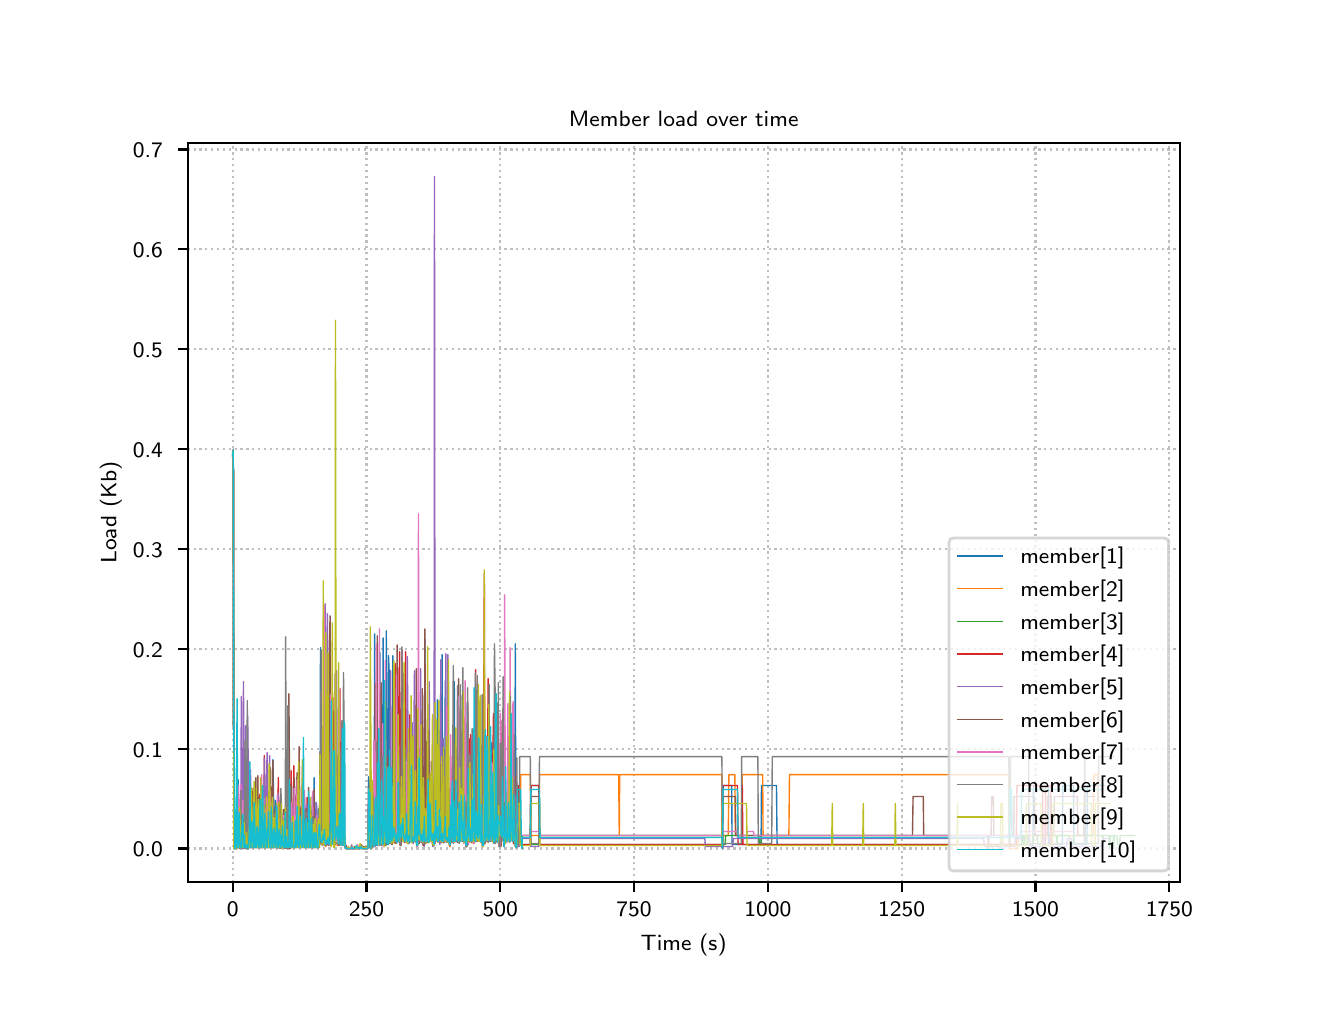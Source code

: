 \begingroup%
\makeatletter%
\begin{pgfpicture}%
\pgfpathrectangle{\pgfpointorigin}{\pgfqpoint{6.4in}{4.8in}}%
\pgfusepath{use as bounding box, clip}%
\begin{pgfscope}%
\pgfsetbuttcap%
\pgfsetmiterjoin%
\definecolor{currentfill}{rgb}{1.0,1.0,1.0}%
\pgfsetfillcolor{currentfill}%
\pgfsetlinewidth{0.0pt}%
\definecolor{currentstroke}{rgb}{1.0,1.0,1.0}%
\pgfsetstrokecolor{currentstroke}%
\pgfsetdash{}{0pt}%
\pgfpathmoveto{\pgfqpoint{0.0in}{0.0in}}%
\pgfpathlineto{\pgfqpoint{6.4in}{0.0in}}%
\pgfpathlineto{\pgfqpoint{6.4in}{4.8in}}%
\pgfpathlineto{\pgfqpoint{0.0in}{4.8in}}%
\pgfpathclose%
\pgfusepath{fill}%
\end{pgfscope}%
\begin{pgfscope}%
\pgfsetbuttcap%
\pgfsetmiterjoin%
\definecolor{currentfill}{rgb}{1.0,1.0,1.0}%
\pgfsetfillcolor{currentfill}%
\pgfsetlinewidth{0.0pt}%
\definecolor{currentstroke}{rgb}{0.0,0.0,0.0}%
\pgfsetstrokecolor{currentstroke}%
\pgfsetstrokeopacity{0.0}%
\pgfsetdash{}{0pt}%
\pgfpathmoveto{\pgfqpoint{0.8in}{0.528in}}%
\pgfpathlineto{\pgfqpoint{5.76in}{0.528in}}%
\pgfpathlineto{\pgfqpoint{5.76in}{4.224in}}%
\pgfpathlineto{\pgfqpoint{0.8in}{4.224in}}%
\pgfpathclose%
\pgfusepath{fill}%
\end{pgfscope}%
\begin{pgfscope}%
\pgfpathrectangle{\pgfqpoint{0.8in}{0.528in}}{\pgfqpoint{4.96in}{3.696in}}%
\pgfusepath{clip}%
\pgfsetbuttcap%
\pgfsetroundjoin%
\pgfsetlinewidth{0.803pt}%
\definecolor{currentstroke}{rgb}{0.502,0.502,0.502}%
\pgfsetstrokecolor{currentstroke}%
\pgfsetstrokeopacity{0.5}%
\pgfsetdash{{0.8pt}{1.32pt}}{0.0pt}%
\pgfpathmoveto{\pgfqpoint{1.025in}{0.528in}}%
\pgfpathlineto{\pgfqpoint{1.025in}{4.224in}}%
\pgfusepath{stroke}%
\end{pgfscope}%
\begin{pgfscope}%
\pgfsetbuttcap%
\pgfsetroundjoin%
\definecolor{currentfill}{rgb}{0.0,0.0,0.0}%
\pgfsetfillcolor{currentfill}%
\pgfsetlinewidth{0.803pt}%
\definecolor{currentstroke}{rgb}{0.0,0.0,0.0}%
\pgfsetstrokecolor{currentstroke}%
\pgfsetdash{}{0pt}%
\pgfsys@defobject{currentmarker}{\pgfqpoint{0.0in}{-0.049in}}{\pgfqpoint{0.0in}{0.0in}}{%
\pgfpathmoveto{\pgfqpoint{0.0in}{0.0in}}%
\pgfpathlineto{\pgfqpoint{0.0in}{-0.049in}}%
\pgfusepath{stroke,fill}%
}%
\begin{pgfscope}%
\pgfsys@transformshift{1.025in}{0.528in}%
\pgfsys@useobject{currentmarker}{}%
\end{pgfscope}%
\end{pgfscope}%
\begin{pgfscope}%
\definecolor{textcolor}{rgb}{0.0,0.0,0.0}%
\pgfsetstrokecolor{textcolor}%
\pgfsetfillcolor{textcolor}%
\pgftext[x=1.025in,y=0.431in,,top]{\color{textcolor}\sffamily\fontsize{8.0}{9.6}\selectfont 0}%
\end{pgfscope}%
\begin{pgfscope}%
\pgfpathrectangle{\pgfqpoint{0.8in}{0.528in}}{\pgfqpoint{4.96in}{3.696in}}%
\pgfusepath{clip}%
\pgfsetbuttcap%
\pgfsetroundjoin%
\pgfsetlinewidth{0.803pt}%
\definecolor{currentstroke}{rgb}{0.502,0.502,0.502}%
\pgfsetstrokecolor{currentstroke}%
\pgfsetstrokeopacity{0.5}%
\pgfsetdash{{0.8pt}{1.32pt}}{0.0pt}%
\pgfpathmoveto{\pgfqpoint{1.694in}{0.528in}}%
\pgfpathlineto{\pgfqpoint{1.694in}{4.224in}}%
\pgfusepath{stroke}%
\end{pgfscope}%
\begin{pgfscope}%
\pgfsetbuttcap%
\pgfsetroundjoin%
\definecolor{currentfill}{rgb}{0.0,0.0,0.0}%
\pgfsetfillcolor{currentfill}%
\pgfsetlinewidth{0.803pt}%
\definecolor{currentstroke}{rgb}{0.0,0.0,0.0}%
\pgfsetstrokecolor{currentstroke}%
\pgfsetdash{}{0pt}%
\pgfsys@defobject{currentmarker}{\pgfqpoint{0.0in}{-0.049in}}{\pgfqpoint{0.0in}{0.0in}}{%
\pgfpathmoveto{\pgfqpoint{0.0in}{0.0in}}%
\pgfpathlineto{\pgfqpoint{0.0in}{-0.049in}}%
\pgfusepath{stroke,fill}%
}%
\begin{pgfscope}%
\pgfsys@transformshift{1.694in}{0.528in}%
\pgfsys@useobject{currentmarker}{}%
\end{pgfscope}%
\end{pgfscope}%
\begin{pgfscope}%
\definecolor{textcolor}{rgb}{0.0,0.0,0.0}%
\pgfsetstrokecolor{textcolor}%
\pgfsetfillcolor{textcolor}%
\pgftext[x=1.694in,y=0.431in,,top]{\color{textcolor}\sffamily\fontsize{8.0}{9.6}\selectfont 250}%
\end{pgfscope}%
\begin{pgfscope}%
\pgfpathrectangle{\pgfqpoint{0.8in}{0.528in}}{\pgfqpoint{4.96in}{3.696in}}%
\pgfusepath{clip}%
\pgfsetbuttcap%
\pgfsetroundjoin%
\pgfsetlinewidth{0.803pt}%
\definecolor{currentstroke}{rgb}{0.502,0.502,0.502}%
\pgfsetstrokecolor{currentstroke}%
\pgfsetstrokeopacity{0.5}%
\pgfsetdash{{0.8pt}{1.32pt}}{0.0pt}%
\pgfpathmoveto{\pgfqpoint{2.363in}{0.528in}}%
\pgfpathlineto{\pgfqpoint{2.363in}{4.224in}}%
\pgfusepath{stroke}%
\end{pgfscope}%
\begin{pgfscope}%
\pgfsetbuttcap%
\pgfsetroundjoin%
\definecolor{currentfill}{rgb}{0.0,0.0,0.0}%
\pgfsetfillcolor{currentfill}%
\pgfsetlinewidth{0.803pt}%
\definecolor{currentstroke}{rgb}{0.0,0.0,0.0}%
\pgfsetstrokecolor{currentstroke}%
\pgfsetdash{}{0pt}%
\pgfsys@defobject{currentmarker}{\pgfqpoint{0.0in}{-0.049in}}{\pgfqpoint{0.0in}{0.0in}}{%
\pgfpathmoveto{\pgfqpoint{0.0in}{0.0in}}%
\pgfpathlineto{\pgfqpoint{0.0in}{-0.049in}}%
\pgfusepath{stroke,fill}%
}%
\begin{pgfscope}%
\pgfsys@transformshift{2.363in}{0.528in}%
\pgfsys@useobject{currentmarker}{}%
\end{pgfscope}%
\end{pgfscope}%
\begin{pgfscope}%
\definecolor{textcolor}{rgb}{0.0,0.0,0.0}%
\pgfsetstrokecolor{textcolor}%
\pgfsetfillcolor{textcolor}%
\pgftext[x=2.363in,y=0.431in,,top]{\color{textcolor}\sffamily\fontsize{8.0}{9.6}\selectfont 500}%
\end{pgfscope}%
\begin{pgfscope}%
\pgfpathrectangle{\pgfqpoint{0.8in}{0.528in}}{\pgfqpoint{4.96in}{3.696in}}%
\pgfusepath{clip}%
\pgfsetbuttcap%
\pgfsetroundjoin%
\pgfsetlinewidth{0.803pt}%
\definecolor{currentstroke}{rgb}{0.502,0.502,0.502}%
\pgfsetstrokecolor{currentstroke}%
\pgfsetstrokeopacity{0.5}%
\pgfsetdash{{0.8pt}{1.32pt}}{0.0pt}%
\pgfpathmoveto{\pgfqpoint{3.032in}{0.528in}}%
\pgfpathlineto{\pgfqpoint{3.032in}{4.224in}}%
\pgfusepath{stroke}%
\end{pgfscope}%
\begin{pgfscope}%
\pgfsetbuttcap%
\pgfsetroundjoin%
\definecolor{currentfill}{rgb}{0.0,0.0,0.0}%
\pgfsetfillcolor{currentfill}%
\pgfsetlinewidth{0.803pt}%
\definecolor{currentstroke}{rgb}{0.0,0.0,0.0}%
\pgfsetstrokecolor{currentstroke}%
\pgfsetdash{}{0pt}%
\pgfsys@defobject{currentmarker}{\pgfqpoint{0.0in}{-0.049in}}{\pgfqpoint{0.0in}{0.0in}}{%
\pgfpathmoveto{\pgfqpoint{0.0in}{0.0in}}%
\pgfpathlineto{\pgfqpoint{0.0in}{-0.049in}}%
\pgfusepath{stroke,fill}%
}%
\begin{pgfscope}%
\pgfsys@transformshift{3.032in}{0.528in}%
\pgfsys@useobject{currentmarker}{}%
\end{pgfscope}%
\end{pgfscope}%
\begin{pgfscope}%
\definecolor{textcolor}{rgb}{0.0,0.0,0.0}%
\pgfsetstrokecolor{textcolor}%
\pgfsetfillcolor{textcolor}%
\pgftext[x=3.032in,y=0.431in,,top]{\color{textcolor}\sffamily\fontsize{8.0}{9.6}\selectfont 750}%
\end{pgfscope}%
\begin{pgfscope}%
\pgfpathrectangle{\pgfqpoint{0.8in}{0.528in}}{\pgfqpoint{4.96in}{3.696in}}%
\pgfusepath{clip}%
\pgfsetbuttcap%
\pgfsetroundjoin%
\pgfsetlinewidth{0.803pt}%
\definecolor{currentstroke}{rgb}{0.502,0.502,0.502}%
\pgfsetstrokecolor{currentstroke}%
\pgfsetstrokeopacity{0.5}%
\pgfsetdash{{0.8pt}{1.32pt}}{0.0pt}%
\pgfpathmoveto{\pgfqpoint{3.701in}{0.528in}}%
\pgfpathlineto{\pgfqpoint{3.701in}{4.224in}}%
\pgfusepath{stroke}%
\end{pgfscope}%
\begin{pgfscope}%
\pgfsetbuttcap%
\pgfsetroundjoin%
\definecolor{currentfill}{rgb}{0.0,0.0,0.0}%
\pgfsetfillcolor{currentfill}%
\pgfsetlinewidth{0.803pt}%
\definecolor{currentstroke}{rgb}{0.0,0.0,0.0}%
\pgfsetstrokecolor{currentstroke}%
\pgfsetdash{}{0pt}%
\pgfsys@defobject{currentmarker}{\pgfqpoint{0.0in}{-0.049in}}{\pgfqpoint{0.0in}{0.0in}}{%
\pgfpathmoveto{\pgfqpoint{0.0in}{0.0in}}%
\pgfpathlineto{\pgfqpoint{0.0in}{-0.049in}}%
\pgfusepath{stroke,fill}%
}%
\begin{pgfscope}%
\pgfsys@transformshift{3.701in}{0.528in}%
\pgfsys@useobject{currentmarker}{}%
\end{pgfscope}%
\end{pgfscope}%
\begin{pgfscope}%
\definecolor{textcolor}{rgb}{0.0,0.0,0.0}%
\pgfsetstrokecolor{textcolor}%
\pgfsetfillcolor{textcolor}%
\pgftext[x=3.701in,y=0.431in,,top]{\color{textcolor}\sffamily\fontsize{8.0}{9.6}\selectfont 1000}%
\end{pgfscope}%
\begin{pgfscope}%
\pgfpathrectangle{\pgfqpoint{0.8in}{0.528in}}{\pgfqpoint{4.96in}{3.696in}}%
\pgfusepath{clip}%
\pgfsetbuttcap%
\pgfsetroundjoin%
\pgfsetlinewidth{0.803pt}%
\definecolor{currentstroke}{rgb}{0.502,0.502,0.502}%
\pgfsetstrokecolor{currentstroke}%
\pgfsetstrokeopacity{0.5}%
\pgfsetdash{{0.8pt}{1.32pt}}{0.0pt}%
\pgfpathmoveto{\pgfqpoint{4.37in}{0.528in}}%
\pgfpathlineto{\pgfqpoint{4.37in}{4.224in}}%
\pgfusepath{stroke}%
\end{pgfscope}%
\begin{pgfscope}%
\pgfsetbuttcap%
\pgfsetroundjoin%
\definecolor{currentfill}{rgb}{0.0,0.0,0.0}%
\pgfsetfillcolor{currentfill}%
\pgfsetlinewidth{0.803pt}%
\definecolor{currentstroke}{rgb}{0.0,0.0,0.0}%
\pgfsetstrokecolor{currentstroke}%
\pgfsetdash{}{0pt}%
\pgfsys@defobject{currentmarker}{\pgfqpoint{0.0in}{-0.049in}}{\pgfqpoint{0.0in}{0.0in}}{%
\pgfpathmoveto{\pgfqpoint{0.0in}{0.0in}}%
\pgfpathlineto{\pgfqpoint{0.0in}{-0.049in}}%
\pgfusepath{stroke,fill}%
}%
\begin{pgfscope}%
\pgfsys@transformshift{4.37in}{0.528in}%
\pgfsys@useobject{currentmarker}{}%
\end{pgfscope}%
\end{pgfscope}%
\begin{pgfscope}%
\definecolor{textcolor}{rgb}{0.0,0.0,0.0}%
\pgfsetstrokecolor{textcolor}%
\pgfsetfillcolor{textcolor}%
\pgftext[x=4.37in,y=0.431in,,top]{\color{textcolor}\sffamily\fontsize{8.0}{9.6}\selectfont 1250}%
\end{pgfscope}%
\begin{pgfscope}%
\pgfpathrectangle{\pgfqpoint{0.8in}{0.528in}}{\pgfqpoint{4.96in}{3.696in}}%
\pgfusepath{clip}%
\pgfsetbuttcap%
\pgfsetroundjoin%
\pgfsetlinewidth{0.803pt}%
\definecolor{currentstroke}{rgb}{0.502,0.502,0.502}%
\pgfsetstrokecolor{currentstroke}%
\pgfsetstrokeopacity{0.5}%
\pgfsetdash{{0.8pt}{1.32pt}}{0.0pt}%
\pgfpathmoveto{\pgfqpoint{5.039in}{0.528in}}%
\pgfpathlineto{\pgfqpoint{5.039in}{4.224in}}%
\pgfusepath{stroke}%
\end{pgfscope}%
\begin{pgfscope}%
\pgfsetbuttcap%
\pgfsetroundjoin%
\definecolor{currentfill}{rgb}{0.0,0.0,0.0}%
\pgfsetfillcolor{currentfill}%
\pgfsetlinewidth{0.803pt}%
\definecolor{currentstroke}{rgb}{0.0,0.0,0.0}%
\pgfsetstrokecolor{currentstroke}%
\pgfsetdash{}{0pt}%
\pgfsys@defobject{currentmarker}{\pgfqpoint{0.0in}{-0.049in}}{\pgfqpoint{0.0in}{0.0in}}{%
\pgfpathmoveto{\pgfqpoint{0.0in}{0.0in}}%
\pgfpathlineto{\pgfqpoint{0.0in}{-0.049in}}%
\pgfusepath{stroke,fill}%
}%
\begin{pgfscope}%
\pgfsys@transformshift{5.039in}{0.528in}%
\pgfsys@useobject{currentmarker}{}%
\end{pgfscope}%
\end{pgfscope}%
\begin{pgfscope}%
\definecolor{textcolor}{rgb}{0.0,0.0,0.0}%
\pgfsetstrokecolor{textcolor}%
\pgfsetfillcolor{textcolor}%
\pgftext[x=5.039in,y=0.431in,,top]{\color{textcolor}\sffamily\fontsize{8.0}{9.6}\selectfont 1500}%
\end{pgfscope}%
\begin{pgfscope}%
\pgfpathrectangle{\pgfqpoint{0.8in}{0.528in}}{\pgfqpoint{4.96in}{3.696in}}%
\pgfusepath{clip}%
\pgfsetbuttcap%
\pgfsetroundjoin%
\pgfsetlinewidth{0.803pt}%
\definecolor{currentstroke}{rgb}{0.502,0.502,0.502}%
\pgfsetstrokecolor{currentstroke}%
\pgfsetstrokeopacity{0.5}%
\pgfsetdash{{0.8pt}{1.32pt}}{0.0pt}%
\pgfpathmoveto{\pgfqpoint{5.708in}{0.528in}}%
\pgfpathlineto{\pgfqpoint{5.708in}{4.224in}}%
\pgfusepath{stroke}%
\end{pgfscope}%
\begin{pgfscope}%
\pgfsetbuttcap%
\pgfsetroundjoin%
\definecolor{currentfill}{rgb}{0.0,0.0,0.0}%
\pgfsetfillcolor{currentfill}%
\pgfsetlinewidth{0.803pt}%
\definecolor{currentstroke}{rgb}{0.0,0.0,0.0}%
\pgfsetstrokecolor{currentstroke}%
\pgfsetdash{}{0pt}%
\pgfsys@defobject{currentmarker}{\pgfqpoint{0.0in}{-0.049in}}{\pgfqpoint{0.0in}{0.0in}}{%
\pgfpathmoveto{\pgfqpoint{0.0in}{0.0in}}%
\pgfpathlineto{\pgfqpoint{0.0in}{-0.049in}}%
\pgfusepath{stroke,fill}%
}%
\begin{pgfscope}%
\pgfsys@transformshift{5.708in}{0.528in}%
\pgfsys@useobject{currentmarker}{}%
\end{pgfscope}%
\end{pgfscope}%
\begin{pgfscope}%
\definecolor{textcolor}{rgb}{0.0,0.0,0.0}%
\pgfsetstrokecolor{textcolor}%
\pgfsetfillcolor{textcolor}%
\pgftext[x=5.708in,y=0.431in,,top]{\color{textcolor}\sffamily\fontsize{8.0}{9.6}\selectfont 1750}%
\end{pgfscope}%
\begin{pgfscope}%
\definecolor{textcolor}{rgb}{0.0,0.0,0.0}%
\pgfsetstrokecolor{textcolor}%
\pgfsetfillcolor{textcolor}%
\pgftext[x=3.28in,y=0.268in,,top]{\color{textcolor}\sffamily\fontsize{8.0}{9.6}\selectfont Time (s)}%
\end{pgfscope}%
\begin{pgfscope}%
\pgfpathrectangle{\pgfqpoint{0.8in}{0.528in}}{\pgfqpoint{4.96in}{3.696in}}%
\pgfusepath{clip}%
\pgfsetbuttcap%
\pgfsetroundjoin%
\pgfsetlinewidth{0.803pt}%
\definecolor{currentstroke}{rgb}{0.502,0.502,0.502}%
\pgfsetstrokecolor{currentstroke}%
\pgfsetstrokeopacity{0.5}%
\pgfsetdash{{0.8pt}{1.32pt}}{0.0pt}%
\pgfpathmoveto{\pgfqpoint{0.8in}{0.696in}}%
\pgfpathlineto{\pgfqpoint{5.76in}{0.696in}}%
\pgfusepath{stroke}%
\end{pgfscope}%
\begin{pgfscope}%
\pgfsetbuttcap%
\pgfsetroundjoin%
\definecolor{currentfill}{rgb}{0.0,0.0,0.0}%
\pgfsetfillcolor{currentfill}%
\pgfsetlinewidth{0.803pt}%
\definecolor{currentstroke}{rgb}{0.0,0.0,0.0}%
\pgfsetstrokecolor{currentstroke}%
\pgfsetdash{}{0pt}%
\pgfsys@defobject{currentmarker}{\pgfqpoint{-0.049in}{0.0in}}{\pgfqpoint{0.0in}{0.0in}}{%
\pgfpathmoveto{\pgfqpoint{0.0in}{0.0in}}%
\pgfpathlineto{\pgfqpoint{-0.049in}{0.0in}}%
\pgfusepath{stroke,fill}%
}%
\begin{pgfscope}%
\pgfsys@transformshift{0.8in}{0.696in}%
\pgfsys@useobject{currentmarker}{}%
\end{pgfscope}%
\end{pgfscope}%
\begin{pgfscope}%
\definecolor{textcolor}{rgb}{0.0,0.0,0.0}%
\pgfsetstrokecolor{textcolor}%
\pgfsetfillcolor{textcolor}%
\pgftext[x=0.526in,y=0.654in,left,base]{\color{textcolor}\sffamily\fontsize{8.0}{9.6}\selectfont 0.0}%
\end{pgfscope}%
\begin{pgfscope}%
\pgfpathrectangle{\pgfqpoint{0.8in}{0.528in}}{\pgfqpoint{4.96in}{3.696in}}%
\pgfusepath{clip}%
\pgfsetbuttcap%
\pgfsetroundjoin%
\pgfsetlinewidth{0.803pt}%
\definecolor{currentstroke}{rgb}{0.502,0.502,0.502}%
\pgfsetstrokecolor{currentstroke}%
\pgfsetstrokeopacity{0.5}%
\pgfsetdash{{0.8pt}{1.32pt}}{0.0pt}%
\pgfpathmoveto{\pgfqpoint{0.8in}{1.195in}}%
\pgfpathlineto{\pgfqpoint{5.76in}{1.195in}}%
\pgfusepath{stroke}%
\end{pgfscope}%
\begin{pgfscope}%
\pgfsetbuttcap%
\pgfsetroundjoin%
\definecolor{currentfill}{rgb}{0.0,0.0,0.0}%
\pgfsetfillcolor{currentfill}%
\pgfsetlinewidth{0.803pt}%
\definecolor{currentstroke}{rgb}{0.0,0.0,0.0}%
\pgfsetstrokecolor{currentstroke}%
\pgfsetdash{}{0pt}%
\pgfsys@defobject{currentmarker}{\pgfqpoint{-0.049in}{0.0in}}{\pgfqpoint{0.0in}{0.0in}}{%
\pgfpathmoveto{\pgfqpoint{0.0in}{0.0in}}%
\pgfpathlineto{\pgfqpoint{-0.049in}{0.0in}}%
\pgfusepath{stroke,fill}%
}%
\begin{pgfscope}%
\pgfsys@transformshift{0.8in}{1.195in}%
\pgfsys@useobject{currentmarker}{}%
\end{pgfscope}%
\end{pgfscope}%
\begin{pgfscope}%
\definecolor{textcolor}{rgb}{0.0,0.0,0.0}%
\pgfsetstrokecolor{textcolor}%
\pgfsetfillcolor{textcolor}%
\pgftext[x=0.526in,y=1.153in,left,base]{\color{textcolor}\sffamily\fontsize{8.0}{9.6}\selectfont 0.1}%
\end{pgfscope}%
\begin{pgfscope}%
\pgfpathrectangle{\pgfqpoint{0.8in}{0.528in}}{\pgfqpoint{4.96in}{3.696in}}%
\pgfusepath{clip}%
\pgfsetbuttcap%
\pgfsetroundjoin%
\pgfsetlinewidth{0.803pt}%
\definecolor{currentstroke}{rgb}{0.502,0.502,0.502}%
\pgfsetstrokecolor{currentstroke}%
\pgfsetstrokeopacity{0.5}%
\pgfsetdash{{0.8pt}{1.32pt}}{0.0pt}%
\pgfpathmoveto{\pgfqpoint{0.8in}{1.695in}}%
\pgfpathlineto{\pgfqpoint{5.76in}{1.695in}}%
\pgfusepath{stroke}%
\end{pgfscope}%
\begin{pgfscope}%
\pgfsetbuttcap%
\pgfsetroundjoin%
\definecolor{currentfill}{rgb}{0.0,0.0,0.0}%
\pgfsetfillcolor{currentfill}%
\pgfsetlinewidth{0.803pt}%
\definecolor{currentstroke}{rgb}{0.0,0.0,0.0}%
\pgfsetstrokecolor{currentstroke}%
\pgfsetdash{}{0pt}%
\pgfsys@defobject{currentmarker}{\pgfqpoint{-0.049in}{0.0in}}{\pgfqpoint{0.0in}{0.0in}}{%
\pgfpathmoveto{\pgfqpoint{0.0in}{0.0in}}%
\pgfpathlineto{\pgfqpoint{-0.049in}{0.0in}}%
\pgfusepath{stroke,fill}%
}%
\begin{pgfscope}%
\pgfsys@transformshift{0.8in}{1.695in}%
\pgfsys@useobject{currentmarker}{}%
\end{pgfscope}%
\end{pgfscope}%
\begin{pgfscope}%
\definecolor{textcolor}{rgb}{0.0,0.0,0.0}%
\pgfsetstrokecolor{textcolor}%
\pgfsetfillcolor{textcolor}%
\pgftext[x=0.526in,y=1.652in,left,base]{\color{textcolor}\sffamily\fontsize{8.0}{9.6}\selectfont 0.2}%
\end{pgfscope}%
\begin{pgfscope}%
\pgfpathrectangle{\pgfqpoint{0.8in}{0.528in}}{\pgfqpoint{4.96in}{3.696in}}%
\pgfusepath{clip}%
\pgfsetbuttcap%
\pgfsetroundjoin%
\pgfsetlinewidth{0.803pt}%
\definecolor{currentstroke}{rgb}{0.502,0.502,0.502}%
\pgfsetstrokecolor{currentstroke}%
\pgfsetstrokeopacity{0.5}%
\pgfsetdash{{0.8pt}{1.32pt}}{0.0pt}%
\pgfpathmoveto{\pgfqpoint{0.8in}{2.194in}}%
\pgfpathlineto{\pgfqpoint{5.76in}{2.194in}}%
\pgfusepath{stroke}%
\end{pgfscope}%
\begin{pgfscope}%
\pgfsetbuttcap%
\pgfsetroundjoin%
\definecolor{currentfill}{rgb}{0.0,0.0,0.0}%
\pgfsetfillcolor{currentfill}%
\pgfsetlinewidth{0.803pt}%
\definecolor{currentstroke}{rgb}{0.0,0.0,0.0}%
\pgfsetstrokecolor{currentstroke}%
\pgfsetdash{}{0pt}%
\pgfsys@defobject{currentmarker}{\pgfqpoint{-0.049in}{0.0in}}{\pgfqpoint{0.0in}{0.0in}}{%
\pgfpathmoveto{\pgfqpoint{0.0in}{0.0in}}%
\pgfpathlineto{\pgfqpoint{-0.049in}{0.0in}}%
\pgfusepath{stroke,fill}%
}%
\begin{pgfscope}%
\pgfsys@transformshift{0.8in}{2.194in}%
\pgfsys@useobject{currentmarker}{}%
\end{pgfscope}%
\end{pgfscope}%
\begin{pgfscope}%
\definecolor{textcolor}{rgb}{0.0,0.0,0.0}%
\pgfsetstrokecolor{textcolor}%
\pgfsetfillcolor{textcolor}%
\pgftext[x=0.526in,y=2.152in,left,base]{\color{textcolor}\sffamily\fontsize{8.0}{9.6}\selectfont 0.3}%
\end{pgfscope}%
\begin{pgfscope}%
\pgfpathrectangle{\pgfqpoint{0.8in}{0.528in}}{\pgfqpoint{4.96in}{3.696in}}%
\pgfusepath{clip}%
\pgfsetbuttcap%
\pgfsetroundjoin%
\pgfsetlinewidth{0.803pt}%
\definecolor{currentstroke}{rgb}{0.502,0.502,0.502}%
\pgfsetstrokecolor{currentstroke}%
\pgfsetstrokeopacity{0.5}%
\pgfsetdash{{0.8pt}{1.32pt}}{0.0pt}%
\pgfpathmoveto{\pgfqpoint{0.8in}{2.693in}}%
\pgfpathlineto{\pgfqpoint{5.76in}{2.693in}}%
\pgfusepath{stroke}%
\end{pgfscope}%
\begin{pgfscope}%
\pgfsetbuttcap%
\pgfsetroundjoin%
\definecolor{currentfill}{rgb}{0.0,0.0,0.0}%
\pgfsetfillcolor{currentfill}%
\pgfsetlinewidth{0.803pt}%
\definecolor{currentstroke}{rgb}{0.0,0.0,0.0}%
\pgfsetstrokecolor{currentstroke}%
\pgfsetdash{}{0pt}%
\pgfsys@defobject{currentmarker}{\pgfqpoint{-0.049in}{0.0in}}{\pgfqpoint{0.0in}{0.0in}}{%
\pgfpathmoveto{\pgfqpoint{0.0in}{0.0in}}%
\pgfpathlineto{\pgfqpoint{-0.049in}{0.0in}}%
\pgfusepath{stroke,fill}%
}%
\begin{pgfscope}%
\pgfsys@transformshift{0.8in}{2.693in}%
\pgfsys@useobject{currentmarker}{}%
\end{pgfscope}%
\end{pgfscope}%
\begin{pgfscope}%
\definecolor{textcolor}{rgb}{0.0,0.0,0.0}%
\pgfsetstrokecolor{textcolor}%
\pgfsetfillcolor{textcolor}%
\pgftext[x=0.526in,y=2.651in,left,base]{\color{textcolor}\sffamily\fontsize{8.0}{9.6}\selectfont 0.4}%
\end{pgfscope}%
\begin{pgfscope}%
\pgfpathrectangle{\pgfqpoint{0.8in}{0.528in}}{\pgfqpoint{4.96in}{3.696in}}%
\pgfusepath{clip}%
\pgfsetbuttcap%
\pgfsetroundjoin%
\pgfsetlinewidth{0.803pt}%
\definecolor{currentstroke}{rgb}{0.502,0.502,0.502}%
\pgfsetstrokecolor{currentstroke}%
\pgfsetstrokeopacity{0.5}%
\pgfsetdash{{0.8pt}{1.32pt}}{0.0pt}%
\pgfpathmoveto{\pgfqpoint{0.8in}{3.192in}}%
\pgfpathlineto{\pgfqpoint{5.76in}{3.192in}}%
\pgfusepath{stroke}%
\end{pgfscope}%
\begin{pgfscope}%
\pgfsetbuttcap%
\pgfsetroundjoin%
\definecolor{currentfill}{rgb}{0.0,0.0,0.0}%
\pgfsetfillcolor{currentfill}%
\pgfsetlinewidth{0.803pt}%
\definecolor{currentstroke}{rgb}{0.0,0.0,0.0}%
\pgfsetstrokecolor{currentstroke}%
\pgfsetdash{}{0pt}%
\pgfsys@defobject{currentmarker}{\pgfqpoint{-0.049in}{0.0in}}{\pgfqpoint{0.0in}{0.0in}}{%
\pgfpathmoveto{\pgfqpoint{0.0in}{0.0in}}%
\pgfpathlineto{\pgfqpoint{-0.049in}{0.0in}}%
\pgfusepath{stroke,fill}%
}%
\begin{pgfscope}%
\pgfsys@transformshift{0.8in}{3.192in}%
\pgfsys@useobject{currentmarker}{}%
\end{pgfscope}%
\end{pgfscope}%
\begin{pgfscope}%
\definecolor{textcolor}{rgb}{0.0,0.0,0.0}%
\pgfsetstrokecolor{textcolor}%
\pgfsetfillcolor{textcolor}%
\pgftext[x=0.526in,y=3.15in,left,base]{\color{textcolor}\sffamily\fontsize{8.0}{9.6}\selectfont 0.5}%
\end{pgfscope}%
\begin{pgfscope}%
\pgfpathrectangle{\pgfqpoint{0.8in}{0.528in}}{\pgfqpoint{4.96in}{3.696in}}%
\pgfusepath{clip}%
\pgfsetbuttcap%
\pgfsetroundjoin%
\pgfsetlinewidth{0.803pt}%
\definecolor{currentstroke}{rgb}{0.502,0.502,0.502}%
\pgfsetstrokecolor{currentstroke}%
\pgfsetstrokeopacity{0.5}%
\pgfsetdash{{0.8pt}{1.32pt}}{0.0pt}%
\pgfpathmoveto{\pgfqpoint{0.8in}{3.692in}}%
\pgfpathlineto{\pgfqpoint{5.76in}{3.692in}}%
\pgfusepath{stroke}%
\end{pgfscope}%
\begin{pgfscope}%
\pgfsetbuttcap%
\pgfsetroundjoin%
\definecolor{currentfill}{rgb}{0.0,0.0,0.0}%
\pgfsetfillcolor{currentfill}%
\pgfsetlinewidth{0.803pt}%
\definecolor{currentstroke}{rgb}{0.0,0.0,0.0}%
\pgfsetstrokecolor{currentstroke}%
\pgfsetdash{}{0pt}%
\pgfsys@defobject{currentmarker}{\pgfqpoint{-0.049in}{0.0in}}{\pgfqpoint{0.0in}{0.0in}}{%
\pgfpathmoveto{\pgfqpoint{0.0in}{0.0in}}%
\pgfpathlineto{\pgfqpoint{-0.049in}{0.0in}}%
\pgfusepath{stroke,fill}%
}%
\begin{pgfscope}%
\pgfsys@transformshift{0.8in}{3.692in}%
\pgfsys@useobject{currentmarker}{}%
\end{pgfscope}%
\end{pgfscope}%
\begin{pgfscope}%
\definecolor{textcolor}{rgb}{0.0,0.0,0.0}%
\pgfsetstrokecolor{textcolor}%
\pgfsetfillcolor{textcolor}%
\pgftext[x=0.526in,y=3.649in,left,base]{\color{textcolor}\sffamily\fontsize{8.0}{9.6}\selectfont 0.6}%
\end{pgfscope}%
\begin{pgfscope}%
\pgfpathrectangle{\pgfqpoint{0.8in}{0.528in}}{\pgfqpoint{4.96in}{3.696in}}%
\pgfusepath{clip}%
\pgfsetbuttcap%
\pgfsetroundjoin%
\pgfsetlinewidth{0.803pt}%
\definecolor{currentstroke}{rgb}{0.502,0.502,0.502}%
\pgfsetstrokecolor{currentstroke}%
\pgfsetstrokeopacity{0.5}%
\pgfsetdash{{0.8pt}{1.32pt}}{0.0pt}%
\pgfpathmoveto{\pgfqpoint{0.8in}{4.191in}}%
\pgfpathlineto{\pgfqpoint{5.76in}{4.191in}}%
\pgfusepath{stroke}%
\end{pgfscope}%
\begin{pgfscope}%
\pgfsetbuttcap%
\pgfsetroundjoin%
\definecolor{currentfill}{rgb}{0.0,0.0,0.0}%
\pgfsetfillcolor{currentfill}%
\pgfsetlinewidth{0.803pt}%
\definecolor{currentstroke}{rgb}{0.0,0.0,0.0}%
\pgfsetstrokecolor{currentstroke}%
\pgfsetdash{}{0pt}%
\pgfsys@defobject{currentmarker}{\pgfqpoint{-0.049in}{0.0in}}{\pgfqpoint{0.0in}{0.0in}}{%
\pgfpathmoveto{\pgfqpoint{0.0in}{0.0in}}%
\pgfpathlineto{\pgfqpoint{-0.049in}{0.0in}}%
\pgfusepath{stroke,fill}%
}%
\begin{pgfscope}%
\pgfsys@transformshift{0.8in}{4.191in}%
\pgfsys@useobject{currentmarker}{}%
\end{pgfscope}%
\end{pgfscope}%
\begin{pgfscope}%
\definecolor{textcolor}{rgb}{0.0,0.0,0.0}%
\pgfsetstrokecolor{textcolor}%
\pgfsetfillcolor{textcolor}%
\pgftext[x=0.526in,y=4.149in,left,base]{\color{textcolor}\sffamily\fontsize{8.0}{9.6}\selectfont 0.7}%
\end{pgfscope}%
\begin{pgfscope}%
\definecolor{textcolor}{rgb}{0.0,0.0,0.0}%
\pgfsetstrokecolor{textcolor}%
\pgfsetfillcolor{textcolor}%
\pgftext[x=0.471in,y=2.376in,,bottom,rotate=90.0]{\color{textcolor}\sffamily\fontsize{8.0}{9.6}\selectfont Load (Kb)}%
\end{pgfscope}%
\begin{pgfscope}%
\pgfpathrectangle{\pgfqpoint{0.8in}{0.528in}}{\pgfqpoint{4.96in}{3.696in}}%
\pgfusepath{clip}%
\pgfsetrectcap%
\pgfsetroundjoin%
\pgfsetlinewidth{0.502pt}%
\definecolor{currentstroke}{rgb}{0.122,0.467,0.706}%
\pgfsetstrokecolor{currentstroke}%
\pgfsetdash{}{0pt}%
\pgfpathmoveto{\pgfqpoint{1.025in}{2.683in}}%
\pgfpathlineto{\pgfqpoint{1.028in}{2.678in}}%
\pgfpathlineto{\pgfqpoint{1.031in}{0.696in}}%
\pgfpathlineto{\pgfqpoint{1.033in}{0.696in}}%
\pgfpathlineto{\pgfqpoint{1.036in}{0.766in}}%
\pgfpathlineto{\pgfqpoint{1.039in}{0.791in}}%
\pgfpathlineto{\pgfqpoint{1.042in}{0.706in}}%
\pgfpathlineto{\pgfqpoint{1.044in}{0.696in}}%
\pgfpathlineto{\pgfqpoint{1.047in}{0.701in}}%
\pgfpathlineto{\pgfqpoint{1.052in}{1.04in}}%
\pgfpathlineto{\pgfqpoint{1.055in}{0.706in}}%
\pgfpathlineto{\pgfqpoint{1.058in}{0.701in}}%
\pgfpathlineto{\pgfqpoint{1.06in}{0.701in}}%
\pgfpathlineto{\pgfqpoint{1.063in}{0.806in}}%
\pgfpathlineto{\pgfqpoint{1.066in}{0.701in}}%
\pgfpathlineto{\pgfqpoint{1.068in}{0.701in}}%
\pgfpathlineto{\pgfqpoint{1.071in}{0.786in}}%
\pgfpathlineto{\pgfqpoint{1.074in}{0.816in}}%
\pgfpathlineto{\pgfqpoint{1.076in}{0.706in}}%
\pgfpathlineto{\pgfqpoint{1.079in}{0.701in}}%
\pgfpathlineto{\pgfqpoint{1.082in}{0.701in}}%
\pgfpathlineto{\pgfqpoint{1.084in}{0.796in}}%
\pgfpathlineto{\pgfqpoint{1.087in}{0.696in}}%
\pgfpathlineto{\pgfqpoint{1.09in}{0.701in}}%
\pgfpathlineto{\pgfqpoint{1.092in}{0.816in}}%
\pgfpathlineto{\pgfqpoint{1.095in}{0.821in}}%
\pgfpathlineto{\pgfqpoint{1.098in}{0.726in}}%
\pgfpathlineto{\pgfqpoint{1.1in}{0.696in}}%
\pgfpathlineto{\pgfqpoint{1.103in}{0.696in}}%
\pgfpathlineto{\pgfqpoint{1.106in}{0.786in}}%
\pgfpathlineto{\pgfqpoint{1.108in}{0.806in}}%
\pgfpathlineto{\pgfqpoint{1.111in}{0.701in}}%
\pgfpathlineto{\pgfqpoint{1.114in}{0.706in}}%
\pgfpathlineto{\pgfqpoint{1.116in}{0.846in}}%
\pgfpathlineto{\pgfqpoint{1.119in}{0.701in}}%
\pgfpathlineto{\pgfqpoint{1.122in}{0.701in}}%
\pgfpathlineto{\pgfqpoint{1.124in}{0.891in}}%
\pgfpathlineto{\pgfqpoint{1.127in}{0.941in}}%
\pgfpathlineto{\pgfqpoint{1.13in}{0.701in}}%
\pgfpathlineto{\pgfqpoint{1.132in}{0.701in}}%
\pgfpathlineto{\pgfqpoint{1.135in}{0.786in}}%
\pgfpathlineto{\pgfqpoint{1.138in}{0.786in}}%
\pgfpathlineto{\pgfqpoint{1.141in}{0.701in}}%
\pgfpathlineto{\pgfqpoint{1.143in}{0.701in}}%
\pgfpathlineto{\pgfqpoint{1.149in}{0.816in}}%
\pgfpathlineto{\pgfqpoint{1.151in}{0.701in}}%
\pgfpathlineto{\pgfqpoint{1.154in}{0.701in}}%
\pgfpathlineto{\pgfqpoint{1.157in}{0.836in}}%
\pgfpathlineto{\pgfqpoint{1.159in}{0.786in}}%
\pgfpathlineto{\pgfqpoint{1.162in}{0.701in}}%
\pgfpathlineto{\pgfqpoint{1.165in}{0.706in}}%
\pgfpathlineto{\pgfqpoint{1.167in}{0.791in}}%
\pgfpathlineto{\pgfqpoint{1.17in}{0.701in}}%
\pgfpathlineto{\pgfqpoint{1.173in}{0.701in}}%
\pgfpathlineto{\pgfqpoint{1.175in}{0.851in}}%
\pgfpathlineto{\pgfqpoint{1.178in}{0.906in}}%
\pgfpathlineto{\pgfqpoint{1.181in}{0.706in}}%
\pgfpathlineto{\pgfqpoint{1.183in}{0.701in}}%
\pgfpathlineto{\pgfqpoint{1.186in}{0.701in}}%
\pgfpathlineto{\pgfqpoint{1.189in}{0.881in}}%
\pgfpathlineto{\pgfqpoint{1.191in}{0.861in}}%
\pgfpathlineto{\pgfqpoint{1.194in}{0.701in}}%
\pgfpathlineto{\pgfqpoint{1.197in}{0.701in}}%
\pgfpathlineto{\pgfqpoint{1.199in}{0.856in}}%
\pgfpathlineto{\pgfqpoint{1.202in}{0.856in}}%
\pgfpathlineto{\pgfqpoint{1.205in}{0.876in}}%
\pgfpathlineto{\pgfqpoint{1.207in}{0.716in}}%
\pgfpathlineto{\pgfqpoint{1.21in}{0.701in}}%
\pgfpathlineto{\pgfqpoint{1.213in}{0.701in}}%
\pgfpathlineto{\pgfqpoint{1.215in}{0.951in}}%
\pgfpathlineto{\pgfqpoint{1.218in}{0.961in}}%
\pgfpathlineto{\pgfqpoint{1.221in}{0.701in}}%
\pgfpathlineto{\pgfqpoint{1.223in}{0.701in}}%
\pgfpathlineto{\pgfqpoint{1.226in}{1.14in}}%
\pgfpathlineto{\pgfqpoint{1.229in}{0.981in}}%
\pgfpathlineto{\pgfqpoint{1.232in}{0.701in}}%
\pgfpathlineto{\pgfqpoint{1.234in}{0.701in}}%
\pgfpathlineto{\pgfqpoint{1.237in}{0.851in}}%
\pgfpathlineto{\pgfqpoint{1.24in}{0.936in}}%
\pgfpathlineto{\pgfqpoint{1.242in}{0.706in}}%
\pgfpathlineto{\pgfqpoint{1.245in}{0.701in}}%
\pgfpathlineto{\pgfqpoint{1.248in}{0.716in}}%
\pgfpathlineto{\pgfqpoint{1.25in}{0.861in}}%
\pgfpathlineto{\pgfqpoint{1.253in}{0.701in}}%
\pgfpathlineto{\pgfqpoint{1.256in}{0.701in}}%
\pgfpathlineto{\pgfqpoint{1.258in}{0.786in}}%
\pgfpathlineto{\pgfqpoint{1.261in}{0.831in}}%
\pgfpathlineto{\pgfqpoint{1.264in}{0.736in}}%
\pgfpathlineto{\pgfqpoint{1.266in}{0.701in}}%
\pgfpathlineto{\pgfqpoint{1.269in}{0.701in}}%
\pgfpathlineto{\pgfqpoint{1.272in}{0.706in}}%
\pgfpathlineto{\pgfqpoint{1.274in}{0.826in}}%
\pgfpathlineto{\pgfqpoint{1.277in}{0.701in}}%
\pgfpathlineto{\pgfqpoint{1.28in}{0.706in}}%
\pgfpathlineto{\pgfqpoint{1.282in}{0.821in}}%
\pgfpathlineto{\pgfqpoint{1.285in}{0.701in}}%
\pgfpathlineto{\pgfqpoint{1.293in}{0.701in}}%
\pgfpathlineto{\pgfqpoint{1.296in}{0.801in}}%
\pgfpathlineto{\pgfqpoint{1.298in}{0.701in}}%
\pgfpathlineto{\pgfqpoint{1.301in}{0.701in}}%
\pgfpathlineto{\pgfqpoint{1.304in}{0.826in}}%
\pgfpathlineto{\pgfqpoint{1.306in}{0.701in}}%
\pgfpathlineto{\pgfqpoint{1.309in}{0.701in}}%
\pgfpathlineto{\pgfqpoint{1.312in}{0.806in}}%
\pgfpathlineto{\pgfqpoint{1.314in}{0.821in}}%
\pgfpathlineto{\pgfqpoint{1.317in}{0.721in}}%
\pgfpathlineto{\pgfqpoint{1.32in}{0.701in}}%
\pgfpathlineto{\pgfqpoint{1.322in}{0.701in}}%
\pgfpathlineto{\pgfqpoint{1.325in}{0.841in}}%
\pgfpathlineto{\pgfqpoint{1.328in}{0.826in}}%
\pgfpathlineto{\pgfqpoint{1.331in}{0.701in}}%
\pgfpathlineto{\pgfqpoint{1.333in}{0.701in}}%
\pgfpathlineto{\pgfqpoint{1.336in}{0.871in}}%
\pgfpathlineto{\pgfqpoint{1.341in}{0.706in}}%
\pgfpathlineto{\pgfqpoint{1.344in}{0.701in}}%
\pgfpathlineto{\pgfqpoint{1.347in}{0.701in}}%
\pgfpathlineto{\pgfqpoint{1.349in}{1.055in}}%
\pgfpathlineto{\pgfqpoint{1.352in}{0.831in}}%
\pgfpathlineto{\pgfqpoint{1.355in}{0.701in}}%
\pgfpathlineto{\pgfqpoint{1.357in}{0.701in}}%
\pgfpathlineto{\pgfqpoint{1.36in}{0.881in}}%
\pgfpathlineto{\pgfqpoint{1.363in}{0.866in}}%
\pgfpathlineto{\pgfqpoint{1.365in}{0.711in}}%
\pgfpathlineto{\pgfqpoint{1.368in}{0.711in}}%
\pgfpathlineto{\pgfqpoint{1.371in}{0.701in}}%
\pgfpathlineto{\pgfqpoint{1.373in}{0.706in}}%
\pgfpathlineto{\pgfqpoint{1.376in}{0.846in}}%
\pgfpathlineto{\pgfqpoint{1.379in}{0.921in}}%
\pgfpathlineto{\pgfqpoint{1.381in}{0.731in}}%
\pgfpathlineto{\pgfqpoint{1.384in}{0.701in}}%
\pgfpathlineto{\pgfqpoint{1.387in}{0.706in}}%
\pgfpathlineto{\pgfqpoint{1.389in}{0.841in}}%
\pgfpathlineto{\pgfqpoint{1.392in}{0.706in}}%
\pgfpathlineto{\pgfqpoint{1.395in}{0.701in}}%
\pgfpathlineto{\pgfqpoint{1.397in}{0.701in}}%
\pgfpathlineto{\pgfqpoint{1.4in}{0.846in}}%
\pgfpathlineto{\pgfqpoint{1.403in}{0.821in}}%
\pgfpathlineto{\pgfqpoint{1.405in}{0.706in}}%
\pgfpathlineto{\pgfqpoint{1.408in}{0.701in}}%
\pgfpathlineto{\pgfqpoint{1.411in}{0.706in}}%
\pgfpathlineto{\pgfqpoint{1.413in}{0.916in}}%
\pgfpathlineto{\pgfqpoint{1.416in}{0.701in}}%
\pgfpathlineto{\pgfqpoint{1.419in}{0.701in}}%
\pgfpathlineto{\pgfqpoint{1.424in}{0.961in}}%
\pgfpathlineto{\pgfqpoint{1.427in}{0.701in}}%
\pgfpathlineto{\pgfqpoint{1.43in}{0.701in}}%
\pgfpathlineto{\pgfqpoint{1.432in}{1.05in}}%
\pgfpathlineto{\pgfqpoint{1.435in}{0.801in}}%
\pgfpathlineto{\pgfqpoint{1.438in}{0.701in}}%
\pgfpathlineto{\pgfqpoint{1.44in}{0.701in}}%
\pgfpathlineto{\pgfqpoint{1.443in}{0.926in}}%
\pgfpathlineto{\pgfqpoint{1.446in}{0.886in}}%
\pgfpathlineto{\pgfqpoint{1.448in}{0.701in}}%
\pgfpathlineto{\pgfqpoint{1.451in}{0.701in}}%
\pgfpathlineto{\pgfqpoint{1.454in}{0.726in}}%
\pgfpathlineto{\pgfqpoint{1.456in}{0.836in}}%
\pgfpathlineto{\pgfqpoint{1.459in}{0.701in}}%
\pgfpathlineto{\pgfqpoint{1.462in}{0.771in}}%
\pgfpathlineto{\pgfqpoint{1.464in}{1.7in}}%
\pgfpathlineto{\pgfqpoint{1.467in}{0.916in}}%
\pgfpathlineto{\pgfqpoint{1.47in}{0.816in}}%
\pgfpathlineto{\pgfqpoint{1.472in}{0.801in}}%
\pgfpathlineto{\pgfqpoint{1.475in}{0.716in}}%
\pgfpathlineto{\pgfqpoint{1.478in}{0.741in}}%
\pgfpathlineto{\pgfqpoint{1.48in}{0.726in}}%
\pgfpathlineto{\pgfqpoint{1.483in}{0.736in}}%
\pgfpathlineto{\pgfqpoint{1.486in}{0.731in}}%
\pgfpathlineto{\pgfqpoint{1.488in}{0.746in}}%
\pgfpathlineto{\pgfqpoint{1.491in}{0.721in}}%
\pgfpathlineto{\pgfqpoint{1.494in}{0.756in}}%
\pgfpathlineto{\pgfqpoint{1.496in}{0.746in}}%
\pgfpathlineto{\pgfqpoint{1.499in}{0.746in}}%
\pgfpathlineto{\pgfqpoint{1.502in}{0.721in}}%
\pgfpathlineto{\pgfqpoint{1.504in}{0.731in}}%
\pgfpathlineto{\pgfqpoint{1.507in}{0.791in}}%
\pgfpathlineto{\pgfqpoint{1.51in}{0.726in}}%
\pgfpathlineto{\pgfqpoint{1.512in}{0.736in}}%
\pgfpathlineto{\pgfqpoint{1.515in}{0.736in}}%
\pgfpathlineto{\pgfqpoint{1.518in}{0.746in}}%
\pgfpathlineto{\pgfqpoint{1.521in}{0.721in}}%
\pgfpathlineto{\pgfqpoint{1.523in}{0.726in}}%
\pgfpathlineto{\pgfqpoint{1.526in}{0.726in}}%
\pgfpathlineto{\pgfqpoint{1.529in}{0.791in}}%
\pgfpathlineto{\pgfqpoint{1.531in}{0.721in}}%
\pgfpathlineto{\pgfqpoint{1.534in}{0.721in}}%
\pgfpathlineto{\pgfqpoint{1.537in}{0.771in}}%
\pgfpathlineto{\pgfqpoint{1.539in}{0.746in}}%
\pgfpathlineto{\pgfqpoint{1.542in}{0.771in}}%
\pgfpathlineto{\pgfqpoint{1.545in}{0.781in}}%
\pgfpathlineto{\pgfqpoint{1.547in}{0.741in}}%
\pgfpathlineto{\pgfqpoint{1.55in}{0.761in}}%
\pgfpathlineto{\pgfqpoint{1.553in}{0.806in}}%
\pgfpathlineto{\pgfqpoint{1.558in}{0.716in}}%
\pgfpathlineto{\pgfqpoint{1.561in}{0.731in}}%
\pgfpathlineto{\pgfqpoint{1.563in}{1.031in}}%
\pgfpathlineto{\pgfqpoint{1.566in}{0.951in}}%
\pgfpathlineto{\pgfqpoint{1.569in}{0.781in}}%
\pgfpathlineto{\pgfqpoint{1.571in}{0.811in}}%
\pgfpathlineto{\pgfqpoint{1.577in}{0.746in}}%
\pgfpathlineto{\pgfqpoint{1.579in}{0.716in}}%
\pgfpathlineto{\pgfqpoint{1.582in}{0.721in}}%
\pgfpathlineto{\pgfqpoint{1.585in}{0.711in}}%
\pgfpathlineto{\pgfqpoint{1.593in}{0.696in}}%
\pgfpathlineto{\pgfqpoint{1.62in}{0.696in}}%
\pgfpathlineto{\pgfqpoint{1.622in}{0.701in}}%
\pgfpathlineto{\pgfqpoint{1.625in}{0.696in}}%
\pgfpathlineto{\pgfqpoint{1.638in}{0.696in}}%
\pgfpathlineto{\pgfqpoint{1.641in}{0.701in}}%
\pgfpathlineto{\pgfqpoint{1.644in}{0.701in}}%
\pgfpathlineto{\pgfqpoint{1.646in}{0.696in}}%
\pgfpathlineto{\pgfqpoint{1.662in}{0.696in}}%
\pgfpathlineto{\pgfqpoint{1.665in}{0.706in}}%
\pgfpathlineto{\pgfqpoint{1.67in}{0.696in}}%
\pgfpathlineto{\pgfqpoint{1.702in}{0.696in}}%
\pgfpathlineto{\pgfqpoint{1.705in}{1.055in}}%
\pgfpathlineto{\pgfqpoint{1.708in}{1.001in}}%
\pgfpathlineto{\pgfqpoint{1.711in}{0.811in}}%
\pgfpathlineto{\pgfqpoint{1.713in}{0.701in}}%
\pgfpathlineto{\pgfqpoint{1.716in}{0.696in}}%
\pgfpathlineto{\pgfqpoint{1.719in}{0.851in}}%
\pgfpathlineto{\pgfqpoint{1.721in}{0.846in}}%
\pgfpathlineto{\pgfqpoint{1.724in}{0.711in}}%
\pgfpathlineto{\pgfqpoint{1.727in}{0.726in}}%
\pgfpathlineto{\pgfqpoint{1.729in}{0.706in}}%
\pgfpathlineto{\pgfqpoint{1.732in}{0.716in}}%
\pgfpathlineto{\pgfqpoint{1.735in}{1.769in}}%
\pgfpathlineto{\pgfqpoint{1.737in}{0.721in}}%
\pgfpathlineto{\pgfqpoint{1.74in}{0.711in}}%
\pgfpathlineto{\pgfqpoint{1.743in}{0.781in}}%
\pgfpathlineto{\pgfqpoint{1.745in}{1.185in}}%
\pgfpathlineto{\pgfqpoint{1.748in}{0.726in}}%
\pgfpathlineto{\pgfqpoint{1.751in}{0.821in}}%
\pgfpathlineto{\pgfqpoint{1.753in}{0.716in}}%
\pgfpathlineto{\pgfqpoint{1.756in}{0.711in}}%
\pgfpathlineto{\pgfqpoint{1.759in}{0.766in}}%
\pgfpathlineto{\pgfqpoint{1.761in}{1.675in}}%
\pgfpathlineto{\pgfqpoint{1.764in}{0.736in}}%
\pgfpathlineto{\pgfqpoint{1.767in}{0.756in}}%
\pgfpathlineto{\pgfqpoint{1.769in}{0.716in}}%
\pgfpathlineto{\pgfqpoint{1.772in}{0.716in}}%
\pgfpathlineto{\pgfqpoint{1.775in}{0.751in}}%
\pgfpathlineto{\pgfqpoint{1.777in}{1.749in}}%
\pgfpathlineto{\pgfqpoint{1.78in}{0.756in}}%
\pgfpathlineto{\pgfqpoint{1.783in}{0.756in}}%
\pgfpathlineto{\pgfqpoint{1.785in}{0.721in}}%
\pgfpathlineto{\pgfqpoint{1.788in}{0.736in}}%
\pgfpathlineto{\pgfqpoint{1.791in}{1.011in}}%
\pgfpathlineto{\pgfqpoint{1.793in}{1.784in}}%
\pgfpathlineto{\pgfqpoint{1.796in}{0.941in}}%
\pgfpathlineto{\pgfqpoint{1.799in}{0.716in}}%
\pgfpathlineto{\pgfqpoint{1.802in}{0.716in}}%
\pgfpathlineto{\pgfqpoint{1.804in}{1.66in}}%
\pgfpathlineto{\pgfqpoint{1.807in}{1.59in}}%
\pgfpathlineto{\pgfqpoint{1.81in}{0.751in}}%
\pgfpathlineto{\pgfqpoint{1.812in}{0.961in}}%
\pgfpathlineto{\pgfqpoint{1.815in}{0.901in}}%
\pgfpathlineto{\pgfqpoint{1.818in}{0.751in}}%
\pgfpathlineto{\pgfqpoint{1.82in}{0.716in}}%
\pgfpathlineto{\pgfqpoint{1.823in}{0.886in}}%
\pgfpathlineto{\pgfqpoint{1.826in}{1.66in}}%
\pgfpathlineto{\pgfqpoint{1.828in}{0.791in}}%
\pgfpathlineto{\pgfqpoint{1.831in}{0.766in}}%
\pgfpathlineto{\pgfqpoint{1.834in}{0.866in}}%
\pgfpathlineto{\pgfqpoint{1.836in}{0.801in}}%
\pgfpathlineto{\pgfqpoint{1.839in}{0.766in}}%
\pgfpathlineto{\pgfqpoint{1.842in}{0.771in}}%
\pgfpathlineto{\pgfqpoint{1.844in}{0.876in}}%
\pgfpathlineto{\pgfqpoint{1.85in}{0.751in}}%
\pgfpathlineto{\pgfqpoint{1.852in}{0.816in}}%
\pgfpathlineto{\pgfqpoint{1.855in}{0.771in}}%
\pgfpathlineto{\pgfqpoint{1.858in}{0.776in}}%
\pgfpathlineto{\pgfqpoint{1.86in}{0.746in}}%
\pgfpathlineto{\pgfqpoint{1.863in}{0.731in}}%
\pgfpathlineto{\pgfqpoint{1.866in}{0.731in}}%
\pgfpathlineto{\pgfqpoint{1.868in}{0.821in}}%
\pgfpathlineto{\pgfqpoint{1.874in}{0.756in}}%
\pgfpathlineto{\pgfqpoint{1.876in}{0.751in}}%
\pgfpathlineto{\pgfqpoint{1.882in}{0.761in}}%
\pgfpathlineto{\pgfqpoint{1.884in}{0.826in}}%
\pgfpathlineto{\pgfqpoint{1.887in}{0.741in}}%
\pgfpathlineto{\pgfqpoint{1.89in}{0.736in}}%
\pgfpathlineto{\pgfqpoint{1.895in}{0.746in}}%
\pgfpathlineto{\pgfqpoint{1.898in}{0.731in}}%
\pgfpathlineto{\pgfqpoint{1.901in}{0.741in}}%
\pgfpathlineto{\pgfqpoint{1.903in}{0.736in}}%
\pgfpathlineto{\pgfqpoint{1.906in}{0.781in}}%
\pgfpathlineto{\pgfqpoint{1.909in}{0.731in}}%
\pgfpathlineto{\pgfqpoint{1.911in}{0.731in}}%
\pgfpathlineto{\pgfqpoint{1.914in}{0.736in}}%
\pgfpathlineto{\pgfqpoint{1.917in}{0.751in}}%
\pgfpathlineto{\pgfqpoint{1.919in}{0.896in}}%
\pgfpathlineto{\pgfqpoint{1.922in}{0.736in}}%
\pgfpathlineto{\pgfqpoint{1.925in}{0.731in}}%
\pgfpathlineto{\pgfqpoint{1.927in}{0.766in}}%
\pgfpathlineto{\pgfqpoint{1.933in}{0.736in}}%
\pgfpathlineto{\pgfqpoint{1.935in}{0.736in}}%
\pgfpathlineto{\pgfqpoint{1.938in}{0.746in}}%
\pgfpathlineto{\pgfqpoint{1.941in}{0.746in}}%
\pgfpathlineto{\pgfqpoint{1.943in}{0.751in}}%
\pgfpathlineto{\pgfqpoint{1.946in}{0.711in}}%
\pgfpathlineto{\pgfqpoint{1.949in}{0.711in}}%
\pgfpathlineto{\pgfqpoint{1.951in}{0.751in}}%
\pgfpathlineto{\pgfqpoint{1.954in}{0.746in}}%
\pgfpathlineto{\pgfqpoint{1.957in}{0.726in}}%
\pgfpathlineto{\pgfqpoint{1.962in}{0.751in}}%
\pgfpathlineto{\pgfqpoint{1.965in}{0.746in}}%
\pgfpathlineto{\pgfqpoint{1.967in}{0.736in}}%
\pgfpathlineto{\pgfqpoint{1.97in}{0.746in}}%
\pgfpathlineto{\pgfqpoint{1.973in}{0.731in}}%
\pgfpathlineto{\pgfqpoint{1.975in}{0.731in}}%
\pgfpathlineto{\pgfqpoint{1.978in}{0.711in}}%
\pgfpathlineto{\pgfqpoint{1.981in}{0.711in}}%
\pgfpathlineto{\pgfqpoint{1.983in}{0.806in}}%
\pgfpathlineto{\pgfqpoint{1.986in}{1.744in}}%
\pgfpathlineto{\pgfqpoint{1.989in}{0.731in}}%
\pgfpathlineto{\pgfqpoint{1.994in}{0.731in}}%
\pgfpathlineto{\pgfqpoint{1.997in}{0.736in}}%
\pgfpathlineto{\pgfqpoint{2.0in}{0.731in}}%
\pgfpathlineto{\pgfqpoint{2.002in}{1.255in}}%
\pgfpathlineto{\pgfqpoint{2.005in}{0.886in}}%
\pgfpathlineto{\pgfqpoint{2.008in}{0.876in}}%
\pgfpathlineto{\pgfqpoint{2.01in}{0.761in}}%
\pgfpathlineto{\pgfqpoint{2.013in}{0.731in}}%
\pgfpathlineto{\pgfqpoint{2.016in}{0.741in}}%
\pgfpathlineto{\pgfqpoint{2.018in}{0.966in}}%
\pgfpathlineto{\pgfqpoint{2.021in}{0.731in}}%
\pgfpathlineto{\pgfqpoint{2.024in}{0.731in}}%
\pgfpathlineto{\pgfqpoint{2.026in}{1.026in}}%
\pgfpathlineto{\pgfqpoint{2.029in}{1.026in}}%
\pgfpathlineto{\pgfqpoint{2.032in}{0.941in}}%
\pgfpathlineto{\pgfqpoint{2.034in}{0.741in}}%
\pgfpathlineto{\pgfqpoint{2.037in}{0.731in}}%
\pgfpathlineto{\pgfqpoint{2.04in}{1.275in}}%
\pgfpathlineto{\pgfqpoint{2.042in}{0.736in}}%
\pgfpathlineto{\pgfqpoint{2.045in}{0.736in}}%
\pgfpathlineto{\pgfqpoint{2.048in}{1.44in}}%
\pgfpathlineto{\pgfqpoint{2.053in}{0.736in}}%
\pgfpathlineto{\pgfqpoint{2.056in}{0.731in}}%
\pgfpathlineto{\pgfqpoint{2.058in}{0.736in}}%
\pgfpathlineto{\pgfqpoint{2.064in}{1.465in}}%
\pgfpathlineto{\pgfqpoint{2.066in}{0.726in}}%
\pgfpathlineto{\pgfqpoint{2.069in}{0.726in}}%
\pgfpathlineto{\pgfqpoint{2.072in}{1.665in}}%
\pgfpathlineto{\pgfqpoint{2.074in}{0.976in}}%
\pgfpathlineto{\pgfqpoint{2.077in}{0.731in}}%
\pgfpathlineto{\pgfqpoint{2.08in}{0.726in}}%
\pgfpathlineto{\pgfqpoint{2.082in}{0.731in}}%
\pgfpathlineto{\pgfqpoint{2.085in}{0.926in}}%
\pgfpathlineto{\pgfqpoint{2.088in}{1.535in}}%
\pgfpathlineto{\pgfqpoint{2.091in}{0.761in}}%
\pgfpathlineto{\pgfqpoint{2.093in}{0.731in}}%
\pgfpathlineto{\pgfqpoint{2.096in}{1.09in}}%
\pgfpathlineto{\pgfqpoint{2.099in}{1.22in}}%
\pgfpathlineto{\pgfqpoint{2.101in}{0.736in}}%
\pgfpathlineto{\pgfqpoint{2.104in}{0.726in}}%
\pgfpathlineto{\pgfqpoint{2.107in}{0.746in}}%
\pgfpathlineto{\pgfqpoint{2.109in}{0.811in}}%
\pgfpathlineto{\pgfqpoint{2.112in}{0.811in}}%
\pgfpathlineto{\pgfqpoint{2.115in}{0.936in}}%
\pgfpathlineto{\pgfqpoint{2.117in}{0.856in}}%
\pgfpathlineto{\pgfqpoint{2.12in}{0.891in}}%
\pgfpathlineto{\pgfqpoint{2.125in}{0.756in}}%
\pgfpathlineto{\pgfqpoint{2.128in}{0.721in}}%
\pgfpathlineto{\pgfqpoint{2.131in}{0.746in}}%
\pgfpathlineto{\pgfqpoint{2.133in}{1.53in}}%
\pgfpathlineto{\pgfqpoint{2.136in}{0.811in}}%
\pgfpathlineto{\pgfqpoint{2.139in}{0.731in}}%
\pgfpathlineto{\pgfqpoint{2.141in}{0.761in}}%
\pgfpathlineto{\pgfqpoint{2.144in}{0.991in}}%
\pgfpathlineto{\pgfqpoint{2.147in}{0.801in}}%
\pgfpathlineto{\pgfqpoint{2.149in}{0.746in}}%
\pgfpathlineto{\pgfqpoint{2.152in}{0.736in}}%
\pgfpathlineto{\pgfqpoint{2.155in}{0.736in}}%
\pgfpathlineto{\pgfqpoint{2.16in}{0.911in}}%
\pgfpathlineto{\pgfqpoint{2.163in}{0.736in}}%
\pgfpathlineto{\pgfqpoint{2.165in}{0.731in}}%
\pgfpathlineto{\pgfqpoint{2.168in}{0.821in}}%
\pgfpathlineto{\pgfqpoint{2.171in}{0.996in}}%
\pgfpathlineto{\pgfqpoint{2.173in}{0.781in}}%
\pgfpathlineto{\pgfqpoint{2.176in}{0.736in}}%
\pgfpathlineto{\pgfqpoint{2.179in}{0.731in}}%
\pgfpathlineto{\pgfqpoint{2.181in}{0.736in}}%
\pgfpathlineto{\pgfqpoint{2.184in}{1.085in}}%
\pgfpathlineto{\pgfqpoint{2.187in}{0.831in}}%
\pgfpathlineto{\pgfqpoint{2.19in}{0.726in}}%
\pgfpathlineto{\pgfqpoint{2.192in}{0.706in}}%
\pgfpathlineto{\pgfqpoint{2.195in}{0.706in}}%
\pgfpathlineto{\pgfqpoint{2.198in}{1.425in}}%
\pgfpathlineto{\pgfqpoint{2.2in}{1.285in}}%
\pgfpathlineto{\pgfqpoint{2.203in}{0.716in}}%
\pgfpathlineto{\pgfqpoint{2.208in}{0.996in}}%
\pgfpathlineto{\pgfqpoint{2.211in}{0.731in}}%
\pgfpathlineto{\pgfqpoint{2.214in}{0.736in}}%
\pgfpathlineto{\pgfqpoint{2.216in}{1.245in}}%
\pgfpathlineto{\pgfqpoint{2.219in}{0.821in}}%
\pgfpathlineto{\pgfqpoint{2.222in}{0.801in}}%
\pgfpathlineto{\pgfqpoint{2.224in}{0.761in}}%
\pgfpathlineto{\pgfqpoint{2.227in}{0.746in}}%
\pgfpathlineto{\pgfqpoint{2.23in}{0.721in}}%
\pgfpathlineto{\pgfqpoint{2.232in}{0.991in}}%
\pgfpathlineto{\pgfqpoint{2.235in}{0.976in}}%
\pgfpathlineto{\pgfqpoint{2.238in}{0.731in}}%
\pgfpathlineto{\pgfqpoint{2.24in}{0.736in}}%
\pgfpathlineto{\pgfqpoint{2.243in}{1.195in}}%
\pgfpathlineto{\pgfqpoint{2.246in}{0.761in}}%
\pgfpathlineto{\pgfqpoint{2.248in}{0.791in}}%
\pgfpathlineto{\pgfqpoint{2.251in}{0.761in}}%
\pgfpathlineto{\pgfqpoint{2.256in}{0.736in}}%
\pgfpathlineto{\pgfqpoint{2.259in}{1.06in}}%
\pgfpathlineto{\pgfqpoint{2.262in}{0.836in}}%
\pgfpathlineto{\pgfqpoint{2.264in}{0.731in}}%
\pgfpathlineto{\pgfqpoint{2.267in}{0.731in}}%
\pgfpathlineto{\pgfqpoint{2.27in}{1.175in}}%
\pgfpathlineto{\pgfqpoint{2.272in}{0.786in}}%
\pgfpathlineto{\pgfqpoint{2.275in}{0.711in}}%
\pgfpathlineto{\pgfqpoint{2.278in}{0.711in}}%
\pgfpathlineto{\pgfqpoint{2.281in}{0.766in}}%
\pgfpathlineto{\pgfqpoint{2.283in}{0.846in}}%
\pgfpathlineto{\pgfqpoint{2.286in}{0.761in}}%
\pgfpathlineto{\pgfqpoint{2.289in}{0.731in}}%
\pgfpathlineto{\pgfqpoint{2.291in}{0.766in}}%
\pgfpathlineto{\pgfqpoint{2.294in}{1.13in}}%
\pgfpathlineto{\pgfqpoint{2.297in}{0.746in}}%
\pgfpathlineto{\pgfqpoint{2.299in}{0.761in}}%
\pgfpathlineto{\pgfqpoint{2.302in}{0.736in}}%
\pgfpathlineto{\pgfqpoint{2.305in}{0.731in}}%
\pgfpathlineto{\pgfqpoint{2.307in}{0.746in}}%
\pgfpathlineto{\pgfqpoint{2.31in}{0.951in}}%
\pgfpathlineto{\pgfqpoint{2.313in}{0.781in}}%
\pgfpathlineto{\pgfqpoint{2.315in}{0.736in}}%
\pgfpathlineto{\pgfqpoint{2.318in}{0.761in}}%
\pgfpathlineto{\pgfqpoint{2.321in}{1.225in}}%
\pgfpathlineto{\pgfqpoint{2.323in}{0.741in}}%
\pgfpathlineto{\pgfqpoint{2.329in}{0.741in}}%
\pgfpathlineto{\pgfqpoint{2.331in}{0.726in}}%
\pgfpathlineto{\pgfqpoint{2.334in}{0.736in}}%
\pgfpathlineto{\pgfqpoint{2.337in}{0.776in}}%
\pgfpathlineto{\pgfqpoint{2.339in}{0.796in}}%
\pgfpathlineto{\pgfqpoint{2.342in}{0.731in}}%
\pgfpathlineto{\pgfqpoint{2.345in}{0.731in}}%
\pgfpathlineto{\pgfqpoint{2.347in}{1.125in}}%
\pgfpathlineto{\pgfqpoint{2.35in}{1.145in}}%
\pgfpathlineto{\pgfqpoint{2.353in}{0.731in}}%
\pgfpathlineto{\pgfqpoint{2.355in}{0.741in}}%
\pgfpathlineto{\pgfqpoint{2.358in}{0.721in}}%
\pgfpathlineto{\pgfqpoint{2.361in}{0.721in}}%
\pgfpathlineto{\pgfqpoint{2.366in}{0.746in}}%
\pgfpathlineto{\pgfqpoint{2.371in}{0.966in}}%
\pgfpathlineto{\pgfqpoint{2.374in}{0.876in}}%
\pgfpathlineto{\pgfqpoint{2.377in}{0.741in}}%
\pgfpathlineto{\pgfqpoint{2.38in}{0.751in}}%
\pgfpathlineto{\pgfqpoint{2.382in}{1.28in}}%
\pgfpathlineto{\pgfqpoint{2.385in}{0.741in}}%
\pgfpathlineto{\pgfqpoint{2.388in}{0.721in}}%
\pgfpathlineto{\pgfqpoint{2.39in}{0.736in}}%
\pgfpathlineto{\pgfqpoint{2.393in}{0.881in}}%
\pgfpathlineto{\pgfqpoint{2.396in}{0.911in}}%
\pgfpathlineto{\pgfqpoint{2.398in}{0.826in}}%
\pgfpathlineto{\pgfqpoint{2.401in}{0.916in}}%
\pgfpathlineto{\pgfqpoint{2.404in}{0.776in}}%
\pgfpathlineto{\pgfqpoint{2.406in}{0.756in}}%
\pgfpathlineto{\pgfqpoint{2.409in}{0.896in}}%
\pgfpathlineto{\pgfqpoint{2.412in}{0.741in}}%
\pgfpathlineto{\pgfqpoint{2.414in}{0.731in}}%
\pgfpathlineto{\pgfqpoint{2.417in}{0.741in}}%
\pgfpathlineto{\pgfqpoint{2.42in}{1.075in}}%
\pgfpathlineto{\pgfqpoint{2.425in}{0.756in}}%
\pgfpathlineto{\pgfqpoint{2.428in}{0.876in}}%
\pgfpathlineto{\pgfqpoint{2.43in}{0.776in}}%
\pgfpathlineto{\pgfqpoint{2.433in}{0.731in}}%
\pgfpathlineto{\pgfqpoint{2.436in}{0.726in}}%
\pgfpathlineto{\pgfqpoint{2.438in}{1.719in}}%
\pgfpathlineto{\pgfqpoint{2.441in}{0.701in}}%
\pgfpathlineto{\pgfqpoint{2.444in}{0.701in}}%
\pgfpathlineto{\pgfqpoint{2.446in}{0.716in}}%
\pgfpathlineto{\pgfqpoint{2.513in}{0.716in}}%
\pgfpathlineto{\pgfqpoint{2.516in}{1.011in}}%
\pgfpathlineto{\pgfqpoint{2.556in}{1.011in}}%
\pgfpathlineto{\pgfqpoint{2.559in}{0.716in}}%
\pgfpathlineto{\pgfqpoint{3.471in}{0.716in}}%
\pgfpathlineto{\pgfqpoint{3.474in}{0.696in}}%
\pgfpathlineto{\pgfqpoint{3.477in}{1.011in}}%
\pgfpathlineto{\pgfqpoint{3.52in}{1.011in}}%
\pgfpathlineto{\pgfqpoint{3.522in}{0.716in}}%
\pgfpathlineto{\pgfqpoint{3.667in}{0.716in}}%
\pgfpathlineto{\pgfqpoint{3.669in}{1.011in}}%
\pgfpathlineto{\pgfqpoint{3.744in}{1.011in}}%
\pgfpathlineto{\pgfqpoint{3.747in}{0.716in}}%
\pgfpathlineto{\pgfqpoint{5.021in}{0.716in}}%
\pgfpathlineto{\pgfqpoint{5.023in}{0.696in}}%
\pgfpathlineto{\pgfqpoint{5.026in}{0.696in}}%
\pgfpathlineto{\pgfqpoint{5.029in}{1.011in}}%
\pgfpathlineto{\pgfqpoint{5.104in}{1.011in}}%
\pgfpathlineto{\pgfqpoint{5.106in}{0.716in}}%
\pgfpathlineto{\pgfqpoint{5.173in}{0.716in}}%
\pgfpathlineto{\pgfqpoint{5.176in}{1.011in}}%
\pgfpathlineto{\pgfqpoint{5.229in}{1.011in}}%
\pgfpathlineto{\pgfqpoint{5.232in}{0.716in}}%
\pgfpathlineto{\pgfqpoint{5.296in}{0.716in}}%
\pgfpathlineto{\pgfqpoint{5.299in}{1.011in}}%
\pgfpathlineto{\pgfqpoint{5.382in}{1.011in}}%
\pgfpathlineto{\pgfqpoint{5.382in}{1.011in}}%
\pgfusepath{stroke}%
\end{pgfscope}%
\begin{pgfscope}%
\pgfpathrectangle{\pgfqpoint{0.8in}{0.528in}}{\pgfqpoint{4.96in}{3.696in}}%
\pgfusepath{clip}%
\pgfsetrectcap%
\pgfsetroundjoin%
\pgfsetlinewidth{0.502pt}%
\definecolor{currentstroke}{rgb}{1.0,0.498,0.055}%
\pgfsetstrokecolor{currentstroke}%
\pgfsetdash{}{0pt}%
\pgfpathmoveto{\pgfqpoint{1.025in}{2.673in}}%
\pgfpathlineto{\pgfqpoint{1.028in}{2.673in}}%
\pgfpathlineto{\pgfqpoint{1.031in}{0.696in}}%
\pgfpathlineto{\pgfqpoint{1.036in}{0.696in}}%
\pgfpathlineto{\pgfqpoint{1.039in}{0.731in}}%
\pgfpathlineto{\pgfqpoint{1.042in}{0.706in}}%
\pgfpathlineto{\pgfqpoint{1.044in}{0.696in}}%
\pgfpathlineto{\pgfqpoint{1.047in}{0.701in}}%
\pgfpathlineto{\pgfqpoint{1.05in}{0.716in}}%
\pgfpathlineto{\pgfqpoint{1.052in}{0.756in}}%
\pgfpathlineto{\pgfqpoint{1.055in}{0.701in}}%
\pgfpathlineto{\pgfqpoint{1.058in}{0.701in}}%
\pgfpathlineto{\pgfqpoint{1.06in}{0.711in}}%
\pgfpathlineto{\pgfqpoint{1.063in}{0.776in}}%
\pgfpathlineto{\pgfqpoint{1.066in}{0.701in}}%
\pgfpathlineto{\pgfqpoint{1.068in}{0.701in}}%
\pgfpathlineto{\pgfqpoint{1.071in}{0.706in}}%
\pgfpathlineto{\pgfqpoint{1.074in}{0.706in}}%
\pgfpathlineto{\pgfqpoint{1.076in}{0.701in}}%
\pgfpathlineto{\pgfqpoint{1.079in}{0.701in}}%
\pgfpathlineto{\pgfqpoint{1.082in}{0.716in}}%
\pgfpathlineto{\pgfqpoint{1.084in}{0.716in}}%
\pgfpathlineto{\pgfqpoint{1.087in}{0.696in}}%
\pgfpathlineto{\pgfqpoint{1.09in}{0.701in}}%
\pgfpathlineto{\pgfqpoint{1.092in}{0.816in}}%
\pgfpathlineto{\pgfqpoint{1.095in}{0.791in}}%
\pgfpathlineto{\pgfqpoint{1.098in}{0.696in}}%
\pgfpathlineto{\pgfqpoint{1.1in}{0.696in}}%
\pgfpathlineto{\pgfqpoint{1.103in}{0.961in}}%
\pgfpathlineto{\pgfqpoint{1.106in}{0.711in}}%
\pgfpathlineto{\pgfqpoint{1.108in}{0.701in}}%
\pgfpathlineto{\pgfqpoint{1.111in}{0.701in}}%
\pgfpathlineto{\pgfqpoint{1.114in}{0.901in}}%
\pgfpathlineto{\pgfqpoint{1.116in}{0.761in}}%
\pgfpathlineto{\pgfqpoint{1.119in}{0.706in}}%
\pgfpathlineto{\pgfqpoint{1.122in}{0.701in}}%
\pgfpathlineto{\pgfqpoint{1.124in}{0.701in}}%
\pgfpathlineto{\pgfqpoint{1.127in}{0.781in}}%
\pgfpathlineto{\pgfqpoint{1.13in}{0.801in}}%
\pgfpathlineto{\pgfqpoint{1.132in}{0.701in}}%
\pgfpathlineto{\pgfqpoint{1.138in}{0.701in}}%
\pgfpathlineto{\pgfqpoint{1.143in}{0.931in}}%
\pgfpathlineto{\pgfqpoint{1.146in}{0.726in}}%
\pgfpathlineto{\pgfqpoint{1.149in}{0.701in}}%
\pgfpathlineto{\pgfqpoint{1.151in}{0.701in}}%
\pgfpathlineto{\pgfqpoint{1.157in}{0.756in}}%
\pgfpathlineto{\pgfqpoint{1.159in}{0.701in}}%
\pgfpathlineto{\pgfqpoint{1.162in}{0.701in}}%
\pgfpathlineto{\pgfqpoint{1.165in}{0.796in}}%
\pgfpathlineto{\pgfqpoint{1.167in}{0.816in}}%
\pgfpathlineto{\pgfqpoint{1.17in}{0.721in}}%
\pgfpathlineto{\pgfqpoint{1.173in}{0.701in}}%
\pgfpathlineto{\pgfqpoint{1.175in}{0.701in}}%
\pgfpathlineto{\pgfqpoint{1.178in}{0.726in}}%
\pgfpathlineto{\pgfqpoint{1.181in}{0.766in}}%
\pgfpathlineto{\pgfqpoint{1.183in}{0.701in}}%
\pgfpathlineto{\pgfqpoint{1.186in}{0.701in}}%
\pgfpathlineto{\pgfqpoint{1.189in}{0.731in}}%
\pgfpathlineto{\pgfqpoint{1.191in}{0.706in}}%
\pgfpathlineto{\pgfqpoint{1.194in}{0.736in}}%
\pgfpathlineto{\pgfqpoint{1.197in}{0.701in}}%
\pgfpathlineto{\pgfqpoint{1.202in}{0.701in}}%
\pgfpathlineto{\pgfqpoint{1.205in}{0.766in}}%
\pgfpathlineto{\pgfqpoint{1.207in}{0.916in}}%
\pgfpathlineto{\pgfqpoint{1.21in}{0.701in}}%
\pgfpathlineto{\pgfqpoint{1.213in}{0.701in}}%
\pgfpathlineto{\pgfqpoint{1.215in}{0.791in}}%
\pgfpathlineto{\pgfqpoint{1.221in}{0.706in}}%
\pgfpathlineto{\pgfqpoint{1.223in}{0.701in}}%
\pgfpathlineto{\pgfqpoint{1.226in}{0.701in}}%
\pgfpathlineto{\pgfqpoint{1.229in}{0.751in}}%
\pgfpathlineto{\pgfqpoint{1.232in}{0.731in}}%
\pgfpathlineto{\pgfqpoint{1.234in}{0.701in}}%
\pgfpathlineto{\pgfqpoint{1.237in}{0.701in}}%
\pgfpathlineto{\pgfqpoint{1.242in}{0.711in}}%
\pgfpathlineto{\pgfqpoint{1.245in}{0.701in}}%
\pgfpathlineto{\pgfqpoint{1.25in}{0.711in}}%
\pgfpathlineto{\pgfqpoint{1.253in}{0.706in}}%
\pgfpathlineto{\pgfqpoint{1.256in}{0.706in}}%
\pgfpathlineto{\pgfqpoint{1.258in}{0.701in}}%
\pgfpathlineto{\pgfqpoint{1.261in}{0.701in}}%
\pgfpathlineto{\pgfqpoint{1.264in}{0.711in}}%
\pgfpathlineto{\pgfqpoint{1.266in}{0.696in}}%
\pgfpathlineto{\pgfqpoint{1.269in}{0.701in}}%
\pgfpathlineto{\pgfqpoint{1.272in}{0.726in}}%
\pgfpathlineto{\pgfqpoint{1.277in}{0.701in}}%
\pgfpathlineto{\pgfqpoint{1.28in}{0.701in}}%
\pgfpathlineto{\pgfqpoint{1.282in}{0.711in}}%
\pgfpathlineto{\pgfqpoint{1.285in}{0.711in}}%
\pgfpathlineto{\pgfqpoint{1.288in}{0.696in}}%
\pgfpathlineto{\pgfqpoint{1.29in}{0.701in}}%
\pgfpathlineto{\pgfqpoint{1.293in}{0.756in}}%
\pgfpathlineto{\pgfqpoint{1.296in}{0.701in}}%
\pgfpathlineto{\pgfqpoint{1.301in}{0.701in}}%
\pgfpathlineto{\pgfqpoint{1.304in}{0.746in}}%
\pgfpathlineto{\pgfqpoint{1.306in}{0.701in}}%
\pgfpathlineto{\pgfqpoint{1.309in}{0.701in}}%
\pgfpathlineto{\pgfqpoint{1.314in}{0.736in}}%
\pgfpathlineto{\pgfqpoint{1.317in}{0.706in}}%
\pgfpathlineto{\pgfqpoint{1.32in}{0.701in}}%
\pgfpathlineto{\pgfqpoint{1.322in}{0.701in}}%
\pgfpathlineto{\pgfqpoint{1.325in}{0.731in}}%
\pgfpathlineto{\pgfqpoint{1.331in}{0.721in}}%
\pgfpathlineto{\pgfqpoint{1.333in}{0.706in}}%
\pgfpathlineto{\pgfqpoint{1.336in}{0.701in}}%
\pgfpathlineto{\pgfqpoint{1.339in}{0.701in}}%
\pgfpathlineto{\pgfqpoint{1.341in}{0.706in}}%
\pgfpathlineto{\pgfqpoint{1.344in}{0.761in}}%
\pgfpathlineto{\pgfqpoint{1.347in}{0.706in}}%
\pgfpathlineto{\pgfqpoint{1.349in}{0.711in}}%
\pgfpathlineto{\pgfqpoint{1.352in}{0.736in}}%
\pgfpathlineto{\pgfqpoint{1.355in}{0.711in}}%
\pgfpathlineto{\pgfqpoint{1.357in}{0.701in}}%
\pgfpathlineto{\pgfqpoint{1.36in}{0.701in}}%
\pgfpathlineto{\pgfqpoint{1.363in}{0.741in}}%
\pgfpathlineto{\pgfqpoint{1.365in}{0.721in}}%
\pgfpathlineto{\pgfqpoint{1.368in}{0.721in}}%
\pgfpathlineto{\pgfqpoint{1.371in}{0.706in}}%
\pgfpathlineto{\pgfqpoint{1.373in}{0.766in}}%
\pgfpathlineto{\pgfqpoint{1.376in}{0.701in}}%
\pgfpathlineto{\pgfqpoint{1.379in}{0.706in}}%
\pgfpathlineto{\pgfqpoint{1.381in}{0.756in}}%
\pgfpathlineto{\pgfqpoint{1.384in}{0.701in}}%
\pgfpathlineto{\pgfqpoint{1.387in}{0.701in}}%
\pgfpathlineto{\pgfqpoint{1.389in}{0.721in}}%
\pgfpathlineto{\pgfqpoint{1.395in}{0.701in}}%
\pgfpathlineto{\pgfqpoint{1.397in}{0.701in}}%
\pgfpathlineto{\pgfqpoint{1.4in}{0.746in}}%
\pgfpathlineto{\pgfqpoint{1.403in}{0.706in}}%
\pgfpathlineto{\pgfqpoint{1.405in}{0.716in}}%
\pgfpathlineto{\pgfqpoint{1.408in}{0.706in}}%
\pgfpathlineto{\pgfqpoint{1.411in}{0.701in}}%
\pgfpathlineto{\pgfqpoint{1.413in}{0.701in}}%
\pgfpathlineto{\pgfqpoint{1.416in}{0.726in}}%
\pgfpathlineto{\pgfqpoint{1.419in}{0.731in}}%
\pgfpathlineto{\pgfqpoint{1.422in}{0.711in}}%
\pgfpathlineto{\pgfqpoint{1.424in}{0.706in}}%
\pgfpathlineto{\pgfqpoint{1.427in}{0.706in}}%
\pgfpathlineto{\pgfqpoint{1.43in}{0.701in}}%
\pgfpathlineto{\pgfqpoint{1.432in}{0.701in}}%
\pgfpathlineto{\pgfqpoint{1.435in}{0.721in}}%
\pgfpathlineto{\pgfqpoint{1.44in}{0.701in}}%
\pgfpathlineto{\pgfqpoint{1.443in}{0.701in}}%
\pgfpathlineto{\pgfqpoint{1.446in}{0.761in}}%
\pgfpathlineto{\pgfqpoint{1.448in}{0.721in}}%
\pgfpathlineto{\pgfqpoint{1.451in}{0.721in}}%
\pgfpathlineto{\pgfqpoint{1.454in}{0.701in}}%
\pgfpathlineto{\pgfqpoint{1.456in}{0.711in}}%
\pgfpathlineto{\pgfqpoint{1.462in}{0.751in}}%
\pgfpathlineto{\pgfqpoint{1.464in}{0.721in}}%
\pgfpathlineto{\pgfqpoint{1.467in}{0.741in}}%
\pgfpathlineto{\pgfqpoint{1.47in}{1.021in}}%
\pgfpathlineto{\pgfqpoint{1.475in}{0.731in}}%
\pgfpathlineto{\pgfqpoint{1.478in}{0.726in}}%
\pgfpathlineto{\pgfqpoint{1.48in}{0.711in}}%
\pgfpathlineto{\pgfqpoint{1.483in}{0.736in}}%
\pgfpathlineto{\pgfqpoint{1.486in}{0.891in}}%
\pgfpathlineto{\pgfqpoint{1.488in}{0.766in}}%
\pgfpathlineto{\pgfqpoint{1.491in}{0.706in}}%
\pgfpathlineto{\pgfqpoint{1.494in}{0.746in}}%
\pgfpathlineto{\pgfqpoint{1.496in}{1.1in}}%
\pgfpathlineto{\pgfqpoint{1.499in}{0.826in}}%
\pgfpathlineto{\pgfqpoint{1.502in}{0.716in}}%
\pgfpathlineto{\pgfqpoint{1.504in}{0.716in}}%
\pgfpathlineto{\pgfqpoint{1.507in}{0.981in}}%
\pgfpathlineto{\pgfqpoint{1.51in}{0.941in}}%
\pgfpathlineto{\pgfqpoint{1.512in}{0.761in}}%
\pgfpathlineto{\pgfqpoint{1.515in}{0.711in}}%
\pgfpathlineto{\pgfqpoint{1.518in}{0.721in}}%
\pgfpathlineto{\pgfqpoint{1.521in}{0.841in}}%
\pgfpathlineto{\pgfqpoint{1.523in}{0.841in}}%
\pgfpathlineto{\pgfqpoint{1.526in}{0.761in}}%
\pgfpathlineto{\pgfqpoint{1.529in}{0.726in}}%
\pgfpathlineto{\pgfqpoint{1.531in}{0.706in}}%
\pgfpathlineto{\pgfqpoint{1.534in}{0.706in}}%
\pgfpathlineto{\pgfqpoint{1.539in}{0.731in}}%
\pgfpathlineto{\pgfqpoint{1.542in}{0.781in}}%
\pgfpathlineto{\pgfqpoint{1.545in}{0.736in}}%
\pgfpathlineto{\pgfqpoint{1.547in}{0.711in}}%
\pgfpathlineto{\pgfqpoint{1.55in}{0.781in}}%
\pgfpathlineto{\pgfqpoint{1.553in}{0.991in}}%
\pgfpathlineto{\pgfqpoint{1.555in}{0.886in}}%
\pgfpathlineto{\pgfqpoint{1.558in}{0.731in}}%
\pgfpathlineto{\pgfqpoint{1.561in}{0.711in}}%
\pgfpathlineto{\pgfqpoint{1.563in}{0.716in}}%
\pgfpathlineto{\pgfqpoint{1.569in}{0.951in}}%
\pgfpathlineto{\pgfqpoint{1.571in}{0.816in}}%
\pgfpathlineto{\pgfqpoint{1.574in}{0.776in}}%
\pgfpathlineto{\pgfqpoint{1.577in}{0.761in}}%
\pgfpathlineto{\pgfqpoint{1.579in}{0.756in}}%
\pgfpathlineto{\pgfqpoint{1.582in}{0.731in}}%
\pgfpathlineto{\pgfqpoint{1.587in}{0.711in}}%
\pgfpathlineto{\pgfqpoint{1.59in}{0.706in}}%
\pgfpathlineto{\pgfqpoint{1.593in}{0.696in}}%
\pgfpathlineto{\pgfqpoint{1.617in}{0.696in}}%
\pgfpathlineto{\pgfqpoint{1.62in}{0.706in}}%
\pgfpathlineto{\pgfqpoint{1.622in}{0.696in}}%
\pgfpathlineto{\pgfqpoint{1.625in}{0.696in}}%
\pgfpathlineto{\pgfqpoint{1.628in}{0.701in}}%
\pgfpathlineto{\pgfqpoint{1.63in}{0.696in}}%
\pgfpathlineto{\pgfqpoint{1.646in}{0.696in}}%
\pgfpathlineto{\pgfqpoint{1.649in}{0.706in}}%
\pgfpathlineto{\pgfqpoint{1.652in}{0.696in}}%
\pgfpathlineto{\pgfqpoint{1.657in}{0.706in}}%
\pgfpathlineto{\pgfqpoint{1.66in}{0.696in}}%
\pgfpathlineto{\pgfqpoint{1.662in}{0.716in}}%
\pgfpathlineto{\pgfqpoint{1.665in}{0.701in}}%
\pgfpathlineto{\pgfqpoint{1.668in}{0.716in}}%
\pgfpathlineto{\pgfqpoint{1.673in}{0.696in}}%
\pgfpathlineto{\pgfqpoint{1.676in}{0.701in}}%
\pgfpathlineto{\pgfqpoint{1.678in}{0.696in}}%
\pgfpathlineto{\pgfqpoint{1.7in}{0.696in}}%
\pgfpathlineto{\pgfqpoint{1.702in}{0.701in}}%
\pgfpathlineto{\pgfqpoint{1.705in}{0.866in}}%
\pgfpathlineto{\pgfqpoint{1.708in}{0.841in}}%
\pgfpathlineto{\pgfqpoint{1.711in}{0.741in}}%
\pgfpathlineto{\pgfqpoint{1.713in}{0.701in}}%
\pgfpathlineto{\pgfqpoint{1.716in}{0.696in}}%
\pgfpathlineto{\pgfqpoint{1.721in}{0.696in}}%
\pgfpathlineto{\pgfqpoint{1.724in}{0.741in}}%
\pgfpathlineto{\pgfqpoint{1.727in}{0.731in}}%
\pgfpathlineto{\pgfqpoint{1.729in}{0.716in}}%
\pgfpathlineto{\pgfqpoint{1.732in}{0.726in}}%
\pgfpathlineto{\pgfqpoint{1.735in}{0.716in}}%
\pgfpathlineto{\pgfqpoint{1.737in}{0.781in}}%
\pgfpathlineto{\pgfqpoint{1.74in}{0.731in}}%
\pgfpathlineto{\pgfqpoint{1.743in}{0.721in}}%
\pgfpathlineto{\pgfqpoint{1.745in}{0.821in}}%
\pgfpathlineto{\pgfqpoint{1.748in}{0.721in}}%
\pgfpathlineto{\pgfqpoint{1.751in}{0.716in}}%
\pgfpathlineto{\pgfqpoint{1.753in}{0.746in}}%
\pgfpathlineto{\pgfqpoint{1.756in}{0.721in}}%
\pgfpathlineto{\pgfqpoint{1.759in}{0.726in}}%
\pgfpathlineto{\pgfqpoint{1.761in}{0.766in}}%
\pgfpathlineto{\pgfqpoint{1.764in}{0.721in}}%
\pgfpathlineto{\pgfqpoint{1.767in}{0.711in}}%
\pgfpathlineto{\pgfqpoint{1.769in}{0.731in}}%
\pgfpathlineto{\pgfqpoint{1.772in}{0.726in}}%
\pgfpathlineto{\pgfqpoint{1.775in}{0.786in}}%
\pgfpathlineto{\pgfqpoint{1.78in}{0.711in}}%
\pgfpathlineto{\pgfqpoint{1.783in}{0.711in}}%
\pgfpathlineto{\pgfqpoint{1.785in}{0.726in}}%
\pgfpathlineto{\pgfqpoint{1.788in}{0.806in}}%
\pgfpathlineto{\pgfqpoint{1.791in}{0.786in}}%
\pgfpathlineto{\pgfqpoint{1.793in}{0.726in}}%
\pgfpathlineto{\pgfqpoint{1.802in}{0.726in}}%
\pgfpathlineto{\pgfqpoint{1.804in}{0.721in}}%
\pgfpathlineto{\pgfqpoint{1.807in}{0.761in}}%
\pgfpathlineto{\pgfqpoint{1.81in}{0.751in}}%
\pgfpathlineto{\pgfqpoint{1.812in}{0.721in}}%
\pgfpathlineto{\pgfqpoint{1.815in}{0.726in}}%
\pgfpathlineto{\pgfqpoint{1.818in}{0.726in}}%
\pgfpathlineto{\pgfqpoint{1.82in}{0.721in}}%
\pgfpathlineto{\pgfqpoint{1.823in}{0.726in}}%
\pgfpathlineto{\pgfqpoint{1.826in}{0.746in}}%
\pgfpathlineto{\pgfqpoint{1.831in}{0.816in}}%
\pgfpathlineto{\pgfqpoint{1.834in}{0.751in}}%
\pgfpathlineto{\pgfqpoint{1.836in}{0.721in}}%
\pgfpathlineto{\pgfqpoint{1.839in}{0.811in}}%
\pgfpathlineto{\pgfqpoint{1.842in}{0.791in}}%
\pgfpathlineto{\pgfqpoint{1.844in}{0.756in}}%
\pgfpathlineto{\pgfqpoint{1.847in}{0.736in}}%
\pgfpathlineto{\pgfqpoint{1.85in}{0.801in}}%
\pgfpathlineto{\pgfqpoint{1.852in}{0.741in}}%
\pgfpathlineto{\pgfqpoint{1.855in}{0.746in}}%
\pgfpathlineto{\pgfqpoint{1.858in}{0.736in}}%
\pgfpathlineto{\pgfqpoint{1.86in}{0.896in}}%
\pgfpathlineto{\pgfqpoint{1.863in}{0.771in}}%
\pgfpathlineto{\pgfqpoint{1.866in}{0.771in}}%
\pgfpathlineto{\pgfqpoint{1.868in}{0.731in}}%
\pgfpathlineto{\pgfqpoint{1.871in}{0.776in}}%
\pgfpathlineto{\pgfqpoint{1.874in}{0.736in}}%
\pgfpathlineto{\pgfqpoint{1.876in}{0.736in}}%
\pgfpathlineto{\pgfqpoint{1.879in}{0.776in}}%
\pgfpathlineto{\pgfqpoint{1.882in}{0.846in}}%
\pgfpathlineto{\pgfqpoint{1.884in}{0.741in}}%
\pgfpathlineto{\pgfqpoint{1.887in}{0.726in}}%
\pgfpathlineto{\pgfqpoint{1.89in}{0.746in}}%
\pgfpathlineto{\pgfqpoint{1.892in}{0.736in}}%
\pgfpathlineto{\pgfqpoint{1.895in}{0.791in}}%
\pgfpathlineto{\pgfqpoint{1.898in}{0.721in}}%
\pgfpathlineto{\pgfqpoint{1.901in}{0.741in}}%
\pgfpathlineto{\pgfqpoint{1.903in}{0.791in}}%
\pgfpathlineto{\pgfqpoint{1.906in}{0.726in}}%
\pgfpathlineto{\pgfqpoint{1.909in}{0.731in}}%
\pgfpathlineto{\pgfqpoint{1.911in}{0.731in}}%
\pgfpathlineto{\pgfqpoint{1.914in}{0.916in}}%
\pgfpathlineto{\pgfqpoint{1.917in}{0.746in}}%
\pgfpathlineto{\pgfqpoint{1.919in}{0.726in}}%
\pgfpathlineto{\pgfqpoint{1.922in}{0.736in}}%
\pgfpathlineto{\pgfqpoint{1.925in}{0.816in}}%
\pgfpathlineto{\pgfqpoint{1.93in}{0.736in}}%
\pgfpathlineto{\pgfqpoint{1.933in}{0.731in}}%
\pgfpathlineto{\pgfqpoint{1.935in}{0.831in}}%
\pgfpathlineto{\pgfqpoint{1.941in}{0.731in}}%
\pgfpathlineto{\pgfqpoint{1.943in}{0.736in}}%
\pgfpathlineto{\pgfqpoint{1.946in}{0.761in}}%
\pgfpathlineto{\pgfqpoint{1.949in}{0.761in}}%
\pgfpathlineto{\pgfqpoint{1.951in}{0.806in}}%
\pgfpathlineto{\pgfqpoint{1.954in}{0.741in}}%
\pgfpathlineto{\pgfqpoint{1.957in}{0.831in}}%
\pgfpathlineto{\pgfqpoint{1.962in}{0.736in}}%
\pgfpathlineto{\pgfqpoint{1.967in}{0.901in}}%
\pgfpathlineto{\pgfqpoint{1.97in}{0.751in}}%
\pgfpathlineto{\pgfqpoint{1.973in}{0.726in}}%
\pgfpathlineto{\pgfqpoint{1.975in}{0.731in}}%
\pgfpathlineto{\pgfqpoint{1.978in}{0.756in}}%
\pgfpathlineto{\pgfqpoint{1.981in}{0.756in}}%
\pgfpathlineto{\pgfqpoint{1.983in}{0.736in}}%
\pgfpathlineto{\pgfqpoint{1.986in}{0.971in}}%
\pgfpathlineto{\pgfqpoint{1.989in}{0.781in}}%
\pgfpathlineto{\pgfqpoint{1.991in}{0.721in}}%
\pgfpathlineto{\pgfqpoint{1.994in}{0.731in}}%
\pgfpathlineto{\pgfqpoint{1.997in}{0.811in}}%
\pgfpathlineto{\pgfqpoint{2.0in}{0.786in}}%
\pgfpathlineto{\pgfqpoint{2.002in}{0.786in}}%
\pgfpathlineto{\pgfqpoint{2.005in}{0.726in}}%
\pgfpathlineto{\pgfqpoint{2.008in}{0.766in}}%
\pgfpathlineto{\pgfqpoint{2.01in}{0.901in}}%
\pgfpathlineto{\pgfqpoint{2.013in}{0.761in}}%
\pgfpathlineto{\pgfqpoint{2.016in}{0.731in}}%
\pgfpathlineto{\pgfqpoint{2.018in}{0.751in}}%
\pgfpathlineto{\pgfqpoint{2.021in}{0.941in}}%
\pgfpathlineto{\pgfqpoint{2.024in}{0.771in}}%
\pgfpathlineto{\pgfqpoint{2.026in}{0.711in}}%
\pgfpathlineto{\pgfqpoint{2.029in}{0.711in}}%
\pgfpathlineto{\pgfqpoint{2.032in}{0.716in}}%
\pgfpathlineto{\pgfqpoint{2.034in}{0.786in}}%
\pgfpathlineto{\pgfqpoint{2.037in}{0.721in}}%
\pgfpathlineto{\pgfqpoint{2.04in}{0.756in}}%
\pgfpathlineto{\pgfqpoint{2.042in}{0.901in}}%
\pgfpathlineto{\pgfqpoint{2.045in}{0.776in}}%
\pgfpathlineto{\pgfqpoint{2.048in}{0.731in}}%
\pgfpathlineto{\pgfqpoint{2.053in}{0.731in}}%
\pgfpathlineto{\pgfqpoint{2.058in}{0.756in}}%
\pgfpathlineto{\pgfqpoint{2.061in}{0.731in}}%
\pgfpathlineto{\pgfqpoint{2.064in}{0.731in}}%
\pgfpathlineto{\pgfqpoint{2.066in}{0.851in}}%
\pgfpathlineto{\pgfqpoint{2.069in}{0.741in}}%
\pgfpathlineto{\pgfqpoint{2.072in}{0.726in}}%
\pgfpathlineto{\pgfqpoint{2.074in}{0.731in}}%
\pgfpathlineto{\pgfqpoint{2.077in}{0.816in}}%
\pgfpathlineto{\pgfqpoint{2.08in}{0.731in}}%
\pgfpathlineto{\pgfqpoint{2.082in}{0.776in}}%
\pgfpathlineto{\pgfqpoint{2.085in}{0.731in}}%
\pgfpathlineto{\pgfqpoint{2.088in}{0.731in}}%
\pgfpathlineto{\pgfqpoint{2.091in}{0.821in}}%
\pgfpathlineto{\pgfqpoint{2.093in}{0.826in}}%
\pgfpathlineto{\pgfqpoint{2.096in}{0.731in}}%
\pgfpathlineto{\pgfqpoint{2.099in}{0.736in}}%
\pgfpathlineto{\pgfqpoint{2.101in}{0.881in}}%
\pgfpathlineto{\pgfqpoint{2.104in}{0.736in}}%
\pgfpathlineto{\pgfqpoint{2.107in}{0.756in}}%
\pgfpathlineto{\pgfqpoint{2.109in}{0.706in}}%
\pgfpathlineto{\pgfqpoint{2.112in}{0.706in}}%
\pgfpathlineto{\pgfqpoint{2.115in}{0.731in}}%
\pgfpathlineto{\pgfqpoint{2.117in}{0.826in}}%
\pgfpathlineto{\pgfqpoint{2.12in}{0.726in}}%
\pgfpathlineto{\pgfqpoint{2.125in}{0.776in}}%
\pgfpathlineto{\pgfqpoint{2.128in}{0.736in}}%
\pgfpathlineto{\pgfqpoint{2.131in}{0.726in}}%
\pgfpathlineto{\pgfqpoint{2.133in}{0.726in}}%
\pgfpathlineto{\pgfqpoint{2.139in}{1.235in}}%
\pgfpathlineto{\pgfqpoint{2.141in}{0.926in}}%
\pgfpathlineto{\pgfqpoint{2.144in}{0.796in}}%
\pgfpathlineto{\pgfqpoint{2.147in}{0.811in}}%
\pgfpathlineto{\pgfqpoint{2.152in}{0.781in}}%
\pgfpathlineto{\pgfqpoint{2.155in}{0.741in}}%
\pgfpathlineto{\pgfqpoint{2.157in}{0.726in}}%
\pgfpathlineto{\pgfqpoint{2.16in}{0.791in}}%
\pgfpathlineto{\pgfqpoint{2.163in}{1.075in}}%
\pgfpathlineto{\pgfqpoint{2.165in}{1.16in}}%
\pgfpathlineto{\pgfqpoint{2.168in}{0.786in}}%
\pgfpathlineto{\pgfqpoint{2.171in}{0.796in}}%
\pgfpathlineto{\pgfqpoint{2.173in}{0.751in}}%
\pgfpathlineto{\pgfqpoint{2.176in}{0.786in}}%
\pgfpathlineto{\pgfqpoint{2.179in}{0.741in}}%
\pgfpathlineto{\pgfqpoint{2.181in}{0.726in}}%
\pgfpathlineto{\pgfqpoint{2.184in}{0.726in}}%
\pgfpathlineto{\pgfqpoint{2.187in}{0.801in}}%
\pgfpathlineto{\pgfqpoint{2.19in}{0.921in}}%
\pgfpathlineto{\pgfqpoint{2.192in}{0.771in}}%
\pgfpathlineto{\pgfqpoint{2.195in}{0.771in}}%
\pgfpathlineto{\pgfqpoint{2.198in}{0.751in}}%
\pgfpathlineto{\pgfqpoint{2.2in}{0.771in}}%
\pgfpathlineto{\pgfqpoint{2.203in}{0.716in}}%
\pgfpathlineto{\pgfqpoint{2.208in}{0.751in}}%
\pgfpathlineto{\pgfqpoint{2.211in}{0.966in}}%
\pgfpathlineto{\pgfqpoint{2.214in}{0.921in}}%
\pgfpathlineto{\pgfqpoint{2.216in}{0.766in}}%
\pgfpathlineto{\pgfqpoint{2.219in}{0.726in}}%
\pgfpathlineto{\pgfqpoint{2.222in}{0.731in}}%
\pgfpathlineto{\pgfqpoint{2.224in}{0.741in}}%
\pgfpathlineto{\pgfqpoint{2.227in}{0.746in}}%
\pgfpathlineto{\pgfqpoint{2.23in}{0.721in}}%
\pgfpathlineto{\pgfqpoint{2.232in}{0.736in}}%
\pgfpathlineto{\pgfqpoint{2.235in}{0.826in}}%
\pgfpathlineto{\pgfqpoint{2.238in}{0.871in}}%
\pgfpathlineto{\pgfqpoint{2.24in}{0.856in}}%
\pgfpathlineto{\pgfqpoint{2.243in}{0.751in}}%
\pgfpathlineto{\pgfqpoint{2.246in}{0.731in}}%
\pgfpathlineto{\pgfqpoint{2.251in}{0.811in}}%
\pgfpathlineto{\pgfqpoint{2.254in}{0.776in}}%
\pgfpathlineto{\pgfqpoint{2.256in}{0.866in}}%
\pgfpathlineto{\pgfqpoint{2.259in}{0.781in}}%
\pgfpathlineto{\pgfqpoint{2.262in}{0.826in}}%
\pgfpathlineto{\pgfqpoint{2.264in}{0.846in}}%
\pgfpathlineto{\pgfqpoint{2.267in}{0.826in}}%
\pgfpathlineto{\pgfqpoint{2.27in}{0.756in}}%
\pgfpathlineto{\pgfqpoint{2.275in}{0.706in}}%
\pgfpathlineto{\pgfqpoint{2.278in}{0.706in}}%
\pgfpathlineto{\pgfqpoint{2.281in}{0.816in}}%
\pgfpathlineto{\pgfqpoint{2.283in}{0.781in}}%
\pgfpathlineto{\pgfqpoint{2.289in}{0.836in}}%
\pgfpathlineto{\pgfqpoint{2.291in}{0.771in}}%
\pgfpathlineto{\pgfqpoint{2.297in}{0.736in}}%
\pgfpathlineto{\pgfqpoint{2.299in}{0.781in}}%
\pgfpathlineto{\pgfqpoint{2.302in}{0.876in}}%
\pgfpathlineto{\pgfqpoint{2.305in}{0.861in}}%
\pgfpathlineto{\pgfqpoint{2.307in}{0.811in}}%
\pgfpathlineto{\pgfqpoint{2.31in}{0.786in}}%
\pgfpathlineto{\pgfqpoint{2.313in}{0.826in}}%
\pgfpathlineto{\pgfqpoint{2.315in}{0.811in}}%
\pgfpathlineto{\pgfqpoint{2.321in}{0.746in}}%
\pgfpathlineto{\pgfqpoint{2.323in}{0.731in}}%
\pgfpathlineto{\pgfqpoint{2.326in}{0.731in}}%
\pgfpathlineto{\pgfqpoint{2.329in}{0.826in}}%
\pgfpathlineto{\pgfqpoint{2.331in}{0.781in}}%
\pgfpathlineto{\pgfqpoint{2.334in}{0.786in}}%
\pgfpathlineto{\pgfqpoint{2.337in}{0.756in}}%
\pgfpathlineto{\pgfqpoint{2.339in}{0.811in}}%
\pgfpathlineto{\pgfqpoint{2.342in}{0.791in}}%
\pgfpathlineto{\pgfqpoint{2.345in}{0.781in}}%
\pgfpathlineto{\pgfqpoint{2.347in}{0.736in}}%
\pgfpathlineto{\pgfqpoint{2.35in}{0.726in}}%
\pgfpathlineto{\pgfqpoint{2.353in}{0.731in}}%
\pgfpathlineto{\pgfqpoint{2.355in}{0.811in}}%
\pgfpathlineto{\pgfqpoint{2.358in}{0.761in}}%
\pgfpathlineto{\pgfqpoint{2.361in}{0.761in}}%
\pgfpathlineto{\pgfqpoint{2.363in}{0.736in}}%
\pgfpathlineto{\pgfqpoint{2.366in}{0.746in}}%
\pgfpathlineto{\pgfqpoint{2.369in}{0.811in}}%
\pgfpathlineto{\pgfqpoint{2.371in}{0.741in}}%
\pgfpathlineto{\pgfqpoint{2.374in}{0.741in}}%
\pgfpathlineto{\pgfqpoint{2.377in}{0.751in}}%
\pgfpathlineto{\pgfqpoint{2.38in}{0.851in}}%
\pgfpathlineto{\pgfqpoint{2.382in}{0.721in}}%
\pgfpathlineto{\pgfqpoint{2.385in}{0.736in}}%
\pgfpathlineto{\pgfqpoint{2.388in}{0.721in}}%
\pgfpathlineto{\pgfqpoint{2.393in}{0.756in}}%
\pgfpathlineto{\pgfqpoint{2.396in}{0.751in}}%
\pgfpathlineto{\pgfqpoint{2.398in}{0.751in}}%
\pgfpathlineto{\pgfqpoint{2.401in}{0.731in}}%
\pgfpathlineto{\pgfqpoint{2.404in}{0.741in}}%
\pgfpathlineto{\pgfqpoint{2.406in}{0.791in}}%
\pgfpathlineto{\pgfqpoint{2.409in}{0.796in}}%
\pgfpathlineto{\pgfqpoint{2.412in}{0.736in}}%
\pgfpathlineto{\pgfqpoint{2.414in}{0.731in}}%
\pgfpathlineto{\pgfqpoint{2.417in}{0.776in}}%
\pgfpathlineto{\pgfqpoint{2.42in}{0.801in}}%
\pgfpathlineto{\pgfqpoint{2.422in}{0.796in}}%
\pgfpathlineto{\pgfqpoint{2.425in}{0.906in}}%
\pgfpathlineto{\pgfqpoint{2.428in}{0.771in}}%
\pgfpathlineto{\pgfqpoint{2.43in}{0.721in}}%
\pgfpathlineto{\pgfqpoint{2.433in}{0.761in}}%
\pgfpathlineto{\pgfqpoint{2.436in}{0.841in}}%
\pgfpathlineto{\pgfqpoint{2.438in}{0.711in}}%
\pgfpathlineto{\pgfqpoint{2.441in}{0.701in}}%
\pgfpathlineto{\pgfqpoint{2.444in}{0.701in}}%
\pgfpathlineto{\pgfqpoint{2.446in}{0.711in}}%
\pgfpathlineto{\pgfqpoint{2.449in}{0.761in}}%
\pgfpathlineto{\pgfqpoint{2.462in}{0.761in}}%
\pgfpathlineto{\pgfqpoint{2.465in}{1.065in}}%
\pgfpathlineto{\pgfqpoint{2.513in}{1.065in}}%
\pgfpathlineto{\pgfqpoint{2.516in}{0.761in}}%
\pgfpathlineto{\pgfqpoint{2.556in}{0.761in}}%
\pgfpathlineto{\pgfqpoint{2.559in}{1.065in}}%
\pgfpathlineto{\pgfqpoint{2.955in}{1.065in}}%
\pgfpathlineto{\pgfqpoint{2.958in}{0.761in}}%
\pgfpathlineto{\pgfqpoint{2.96in}{1.065in}}%
\pgfpathlineto{\pgfqpoint{3.471in}{1.065in}}%
\pgfpathlineto{\pgfqpoint{3.474in}{0.696in}}%
\pgfpathlineto{\pgfqpoint{3.477in}{0.761in}}%
\pgfpathlineto{\pgfqpoint{3.503in}{0.761in}}%
\pgfpathlineto{\pgfqpoint{3.506in}{1.065in}}%
\pgfpathlineto{\pgfqpoint{3.536in}{1.065in}}%
\pgfpathlineto{\pgfqpoint{3.538in}{0.761in}}%
\pgfpathlineto{\pgfqpoint{3.57in}{0.761in}}%
\pgfpathlineto{\pgfqpoint{3.573in}{1.065in}}%
\pgfpathlineto{\pgfqpoint{3.675in}{1.065in}}%
\pgfpathlineto{\pgfqpoint{3.677in}{0.761in}}%
\pgfpathlineto{\pgfqpoint{3.806in}{0.761in}}%
\pgfpathlineto{\pgfqpoint{3.809in}{1.065in}}%
\pgfpathlineto{\pgfqpoint{4.906in}{1.065in}}%
\pgfpathlineto{\pgfqpoint{4.908in}{0.696in}}%
\pgfpathlineto{\pgfqpoint{4.951in}{0.696in}}%
\pgfpathlineto{\pgfqpoint{4.954in}{0.761in}}%
\pgfpathlineto{\pgfqpoint{5.328in}{0.761in}}%
\pgfpathlineto{\pgfqpoint{5.331in}{1.065in}}%
\pgfpathlineto{\pgfqpoint{5.35in}{1.065in}}%
\pgfpathlineto{\pgfqpoint{5.353in}{0.761in}}%
\pgfpathlineto{\pgfqpoint{5.363in}{0.761in}}%
\pgfpathlineto{\pgfqpoint{5.363in}{0.761in}}%
\pgfusepath{stroke}%
\end{pgfscope}%
\begin{pgfscope}%
\pgfpathrectangle{\pgfqpoint{0.8in}{0.528in}}{\pgfqpoint{4.96in}{3.696in}}%
\pgfusepath{clip}%
\pgfsetrectcap%
\pgfsetroundjoin%
\pgfsetlinewidth{0.502pt}%
\definecolor{currentstroke}{rgb}{0.173,0.627,0.173}%
\pgfsetstrokecolor{currentstroke}%
\pgfsetdash{}{0pt}%
\pgfpathmoveto{\pgfqpoint{1.025in}{2.668in}}%
\pgfpathlineto{\pgfqpoint{1.028in}{2.678in}}%
\pgfpathlineto{\pgfqpoint{1.031in}{0.696in}}%
\pgfpathlineto{\pgfqpoint{1.039in}{0.696in}}%
\pgfpathlineto{\pgfqpoint{1.042in}{0.726in}}%
\pgfpathlineto{\pgfqpoint{1.047in}{0.706in}}%
\pgfpathlineto{\pgfqpoint{1.05in}{0.701in}}%
\pgfpathlineto{\pgfqpoint{1.052in}{0.701in}}%
\pgfpathlineto{\pgfqpoint{1.055in}{0.796in}}%
\pgfpathlineto{\pgfqpoint{1.058in}{0.721in}}%
\pgfpathlineto{\pgfqpoint{1.06in}{0.696in}}%
\pgfpathlineto{\pgfqpoint{1.063in}{0.701in}}%
\pgfpathlineto{\pgfqpoint{1.066in}{0.796in}}%
\pgfpathlineto{\pgfqpoint{1.068in}{0.701in}}%
\pgfpathlineto{\pgfqpoint{1.071in}{0.701in}}%
\pgfpathlineto{\pgfqpoint{1.074in}{0.706in}}%
\pgfpathlineto{\pgfqpoint{1.076in}{0.766in}}%
\pgfpathlineto{\pgfqpoint{1.079in}{0.721in}}%
\pgfpathlineto{\pgfqpoint{1.082in}{0.701in}}%
\pgfpathlineto{\pgfqpoint{1.092in}{0.701in}}%
\pgfpathlineto{\pgfqpoint{1.095in}{0.716in}}%
\pgfpathlineto{\pgfqpoint{1.098in}{0.701in}}%
\pgfpathlineto{\pgfqpoint{1.1in}{0.696in}}%
\pgfpathlineto{\pgfqpoint{1.103in}{0.696in}}%
\pgfpathlineto{\pgfqpoint{1.106in}{0.756in}}%
\pgfpathlineto{\pgfqpoint{1.108in}{0.706in}}%
\pgfpathlineto{\pgfqpoint{1.111in}{0.701in}}%
\pgfpathlineto{\pgfqpoint{1.114in}{0.701in}}%
\pgfpathlineto{\pgfqpoint{1.116in}{0.801in}}%
\pgfpathlineto{\pgfqpoint{1.119in}{0.761in}}%
\pgfpathlineto{\pgfqpoint{1.122in}{0.701in}}%
\pgfpathlineto{\pgfqpoint{1.124in}{0.701in}}%
\pgfpathlineto{\pgfqpoint{1.127in}{0.766in}}%
\pgfpathlineto{\pgfqpoint{1.13in}{0.891in}}%
\pgfpathlineto{\pgfqpoint{1.132in}{0.701in}}%
\pgfpathlineto{\pgfqpoint{1.135in}{0.701in}}%
\pgfpathlineto{\pgfqpoint{1.141in}{0.781in}}%
\pgfpathlineto{\pgfqpoint{1.143in}{0.786in}}%
\pgfpathlineto{\pgfqpoint{1.146in}{0.701in}}%
\pgfpathlineto{\pgfqpoint{1.149in}{0.701in}}%
\pgfpathlineto{\pgfqpoint{1.151in}{0.831in}}%
\pgfpathlineto{\pgfqpoint{1.154in}{0.786in}}%
\pgfpathlineto{\pgfqpoint{1.157in}{0.701in}}%
\pgfpathlineto{\pgfqpoint{1.159in}{0.701in}}%
\pgfpathlineto{\pgfqpoint{1.165in}{0.896in}}%
\pgfpathlineto{\pgfqpoint{1.167in}{0.701in}}%
\pgfpathlineto{\pgfqpoint{1.17in}{0.701in}}%
\pgfpathlineto{\pgfqpoint{1.173in}{0.746in}}%
\pgfpathlineto{\pgfqpoint{1.175in}{0.746in}}%
\pgfpathlineto{\pgfqpoint{1.181in}{0.701in}}%
\pgfpathlineto{\pgfqpoint{1.183in}{0.701in}}%
\pgfpathlineto{\pgfqpoint{1.186in}{0.746in}}%
\pgfpathlineto{\pgfqpoint{1.189in}{0.711in}}%
\pgfpathlineto{\pgfqpoint{1.191in}{0.701in}}%
\pgfpathlineto{\pgfqpoint{1.194in}{0.701in}}%
\pgfpathlineto{\pgfqpoint{1.197in}{0.811in}}%
\pgfpathlineto{\pgfqpoint{1.199in}{0.791in}}%
\pgfpathlineto{\pgfqpoint{1.202in}{0.791in}}%
\pgfpathlineto{\pgfqpoint{1.205in}{0.711in}}%
\pgfpathlineto{\pgfqpoint{1.207in}{0.701in}}%
\pgfpathlineto{\pgfqpoint{1.21in}{0.706in}}%
\pgfpathlineto{\pgfqpoint{1.213in}{0.771in}}%
\pgfpathlineto{\pgfqpoint{1.215in}{0.701in}}%
\pgfpathlineto{\pgfqpoint{1.218in}{0.706in}}%
\pgfpathlineto{\pgfqpoint{1.221in}{0.751in}}%
\pgfpathlineto{\pgfqpoint{1.223in}{0.766in}}%
\pgfpathlineto{\pgfqpoint{1.226in}{0.711in}}%
\pgfpathlineto{\pgfqpoint{1.229in}{0.701in}}%
\pgfpathlineto{\pgfqpoint{1.232in}{0.701in}}%
\pgfpathlineto{\pgfqpoint{1.234in}{0.721in}}%
\pgfpathlineto{\pgfqpoint{1.237in}{0.706in}}%
\pgfpathlineto{\pgfqpoint{1.24in}{0.701in}}%
\pgfpathlineto{\pgfqpoint{1.242in}{0.701in}}%
\pgfpathlineto{\pgfqpoint{1.245in}{0.836in}}%
\pgfpathlineto{\pgfqpoint{1.248in}{0.711in}}%
\pgfpathlineto{\pgfqpoint{1.25in}{0.701in}}%
\pgfpathlineto{\pgfqpoint{1.253in}{0.701in}}%
\pgfpathlineto{\pgfqpoint{1.256in}{0.731in}}%
\pgfpathlineto{\pgfqpoint{1.258in}{0.701in}}%
\pgfpathlineto{\pgfqpoint{1.264in}{0.736in}}%
\pgfpathlineto{\pgfqpoint{1.266in}{0.706in}}%
\pgfpathlineto{\pgfqpoint{1.269in}{0.701in}}%
\pgfpathlineto{\pgfqpoint{1.272in}{0.711in}}%
\pgfpathlineto{\pgfqpoint{1.277in}{0.701in}}%
\pgfpathlineto{\pgfqpoint{1.28in}{0.701in}}%
\pgfpathlineto{\pgfqpoint{1.285in}{0.721in}}%
\pgfpathlineto{\pgfqpoint{1.288in}{0.696in}}%
\pgfpathlineto{\pgfqpoint{1.29in}{0.701in}}%
\pgfpathlineto{\pgfqpoint{1.293in}{0.791in}}%
\pgfpathlineto{\pgfqpoint{1.296in}{0.726in}}%
\pgfpathlineto{\pgfqpoint{1.298in}{0.701in}}%
\pgfpathlineto{\pgfqpoint{1.301in}{0.701in}}%
\pgfpathlineto{\pgfqpoint{1.304in}{0.751in}}%
\pgfpathlineto{\pgfqpoint{1.306in}{0.701in}}%
\pgfpathlineto{\pgfqpoint{1.309in}{0.701in}}%
\pgfpathlineto{\pgfqpoint{1.312in}{0.731in}}%
\pgfpathlineto{\pgfqpoint{1.314in}{0.736in}}%
\pgfpathlineto{\pgfqpoint{1.317in}{0.701in}}%
\pgfpathlineto{\pgfqpoint{1.32in}{0.701in}}%
\pgfpathlineto{\pgfqpoint{1.322in}{0.716in}}%
\pgfpathlineto{\pgfqpoint{1.325in}{0.706in}}%
\pgfpathlineto{\pgfqpoint{1.333in}{0.706in}}%
\pgfpathlineto{\pgfqpoint{1.336in}{0.701in}}%
\pgfpathlineto{\pgfqpoint{1.339in}{0.701in}}%
\pgfpathlineto{\pgfqpoint{1.341in}{0.716in}}%
\pgfpathlineto{\pgfqpoint{1.344in}{0.706in}}%
\pgfpathlineto{\pgfqpoint{1.347in}{0.701in}}%
\pgfpathlineto{\pgfqpoint{1.349in}{0.706in}}%
\pgfpathlineto{\pgfqpoint{1.352in}{0.751in}}%
\pgfpathlineto{\pgfqpoint{1.355in}{0.841in}}%
\pgfpathlineto{\pgfqpoint{1.357in}{0.731in}}%
\pgfpathlineto{\pgfqpoint{1.36in}{0.701in}}%
\pgfpathlineto{\pgfqpoint{1.363in}{0.701in}}%
\pgfpathlineto{\pgfqpoint{1.365in}{0.766in}}%
\pgfpathlineto{\pgfqpoint{1.368in}{0.766in}}%
\pgfpathlineto{\pgfqpoint{1.371in}{0.736in}}%
\pgfpathlineto{\pgfqpoint{1.373in}{0.741in}}%
\pgfpathlineto{\pgfqpoint{1.376in}{0.701in}}%
\pgfpathlineto{\pgfqpoint{1.379in}{0.706in}}%
\pgfpathlineto{\pgfqpoint{1.381in}{0.731in}}%
\pgfpathlineto{\pgfqpoint{1.384in}{0.706in}}%
\pgfpathlineto{\pgfqpoint{1.387in}{0.736in}}%
\pgfpathlineto{\pgfqpoint{1.392in}{0.701in}}%
\pgfpathlineto{\pgfqpoint{1.395in}{0.716in}}%
\pgfpathlineto{\pgfqpoint{1.397in}{0.716in}}%
\pgfpathlineto{\pgfqpoint{1.4in}{0.706in}}%
\pgfpathlineto{\pgfqpoint{1.403in}{0.706in}}%
\pgfpathlineto{\pgfqpoint{1.405in}{0.701in}}%
\pgfpathlineto{\pgfqpoint{1.408in}{0.706in}}%
\pgfpathlineto{\pgfqpoint{1.411in}{0.716in}}%
\pgfpathlineto{\pgfqpoint{1.413in}{0.706in}}%
\pgfpathlineto{\pgfqpoint{1.416in}{0.701in}}%
\pgfpathlineto{\pgfqpoint{1.419in}{0.726in}}%
\pgfpathlineto{\pgfqpoint{1.422in}{0.766in}}%
\pgfpathlineto{\pgfqpoint{1.424in}{0.701in}}%
\pgfpathlineto{\pgfqpoint{1.427in}{0.706in}}%
\pgfpathlineto{\pgfqpoint{1.43in}{0.756in}}%
\pgfpathlineto{\pgfqpoint{1.432in}{0.701in}}%
\pgfpathlineto{\pgfqpoint{1.435in}{0.701in}}%
\pgfpathlineto{\pgfqpoint{1.438in}{0.711in}}%
\pgfpathlineto{\pgfqpoint{1.44in}{0.706in}}%
\pgfpathlineto{\pgfqpoint{1.443in}{0.706in}}%
\pgfpathlineto{\pgfqpoint{1.446in}{0.711in}}%
\pgfpathlineto{\pgfqpoint{1.448in}{0.701in}}%
\pgfpathlineto{\pgfqpoint{1.454in}{0.701in}}%
\pgfpathlineto{\pgfqpoint{1.456in}{0.716in}}%
\pgfpathlineto{\pgfqpoint{1.459in}{0.806in}}%
\pgfpathlineto{\pgfqpoint{1.462in}{0.846in}}%
\pgfpathlineto{\pgfqpoint{1.464in}{0.756in}}%
\pgfpathlineto{\pgfqpoint{1.467in}{0.721in}}%
\pgfpathlineto{\pgfqpoint{1.47in}{0.791in}}%
\pgfpathlineto{\pgfqpoint{1.472in}{1.145in}}%
\pgfpathlineto{\pgfqpoint{1.475in}{0.856in}}%
\pgfpathlineto{\pgfqpoint{1.478in}{0.726in}}%
\pgfpathlineto{\pgfqpoint{1.48in}{0.716in}}%
\pgfpathlineto{\pgfqpoint{1.483in}{0.731in}}%
\pgfpathlineto{\pgfqpoint{1.486in}{0.716in}}%
\pgfpathlineto{\pgfqpoint{1.488in}{0.711in}}%
\pgfpathlineto{\pgfqpoint{1.491in}{0.751in}}%
\pgfpathlineto{\pgfqpoint{1.494in}{0.836in}}%
\pgfpathlineto{\pgfqpoint{1.496in}{0.866in}}%
\pgfpathlineto{\pgfqpoint{1.499in}{0.716in}}%
\pgfpathlineto{\pgfqpoint{1.502in}{0.721in}}%
\pgfpathlineto{\pgfqpoint{1.504in}{1.25in}}%
\pgfpathlineto{\pgfqpoint{1.507in}{0.886in}}%
\pgfpathlineto{\pgfqpoint{1.51in}{0.736in}}%
\pgfpathlineto{\pgfqpoint{1.512in}{0.756in}}%
\pgfpathlineto{\pgfqpoint{1.515in}{0.716in}}%
\pgfpathlineto{\pgfqpoint{1.518in}{0.716in}}%
\pgfpathlineto{\pgfqpoint{1.521in}{0.761in}}%
\pgfpathlineto{\pgfqpoint{1.526in}{0.721in}}%
\pgfpathlineto{\pgfqpoint{1.529in}{0.731in}}%
\pgfpathlineto{\pgfqpoint{1.534in}{0.731in}}%
\pgfpathlineto{\pgfqpoint{1.537in}{0.821in}}%
\pgfpathlineto{\pgfqpoint{1.539in}{0.756in}}%
\pgfpathlineto{\pgfqpoint{1.542in}{0.721in}}%
\pgfpathlineto{\pgfqpoint{1.545in}{0.726in}}%
\pgfpathlineto{\pgfqpoint{1.547in}{0.896in}}%
\pgfpathlineto{\pgfqpoint{1.55in}{1.16in}}%
\pgfpathlineto{\pgfqpoint{1.555in}{0.771in}}%
\pgfpathlineto{\pgfqpoint{1.558in}{0.716in}}%
\pgfpathlineto{\pgfqpoint{1.561in}{0.766in}}%
\pgfpathlineto{\pgfqpoint{1.563in}{0.786in}}%
\pgfpathlineto{\pgfqpoint{1.569in}{0.741in}}%
\pgfpathlineto{\pgfqpoint{1.571in}{0.716in}}%
\pgfpathlineto{\pgfqpoint{1.574in}{0.826in}}%
\pgfpathlineto{\pgfqpoint{1.577in}{0.836in}}%
\pgfpathlineto{\pgfqpoint{1.582in}{0.771in}}%
\pgfpathlineto{\pgfqpoint{1.585in}{0.746in}}%
\pgfpathlineto{\pgfqpoint{1.587in}{0.701in}}%
\pgfpathlineto{\pgfqpoint{1.59in}{0.696in}}%
\pgfpathlineto{\pgfqpoint{1.617in}{0.696in}}%
\pgfpathlineto{\pgfqpoint{1.62in}{0.701in}}%
\pgfpathlineto{\pgfqpoint{1.622in}{0.696in}}%
\pgfpathlineto{\pgfqpoint{1.628in}{0.696in}}%
\pgfpathlineto{\pgfqpoint{1.63in}{0.701in}}%
\pgfpathlineto{\pgfqpoint{1.633in}{0.696in}}%
\pgfpathlineto{\pgfqpoint{1.636in}{0.706in}}%
\pgfpathlineto{\pgfqpoint{1.638in}{0.696in}}%
\pgfpathlineto{\pgfqpoint{1.641in}{0.701in}}%
\pgfpathlineto{\pgfqpoint{1.649in}{0.701in}}%
\pgfpathlineto{\pgfqpoint{1.652in}{0.696in}}%
\pgfpathlineto{\pgfqpoint{1.654in}{0.701in}}%
\pgfpathlineto{\pgfqpoint{1.657in}{0.701in}}%
\pgfpathlineto{\pgfqpoint{1.66in}{0.696in}}%
\pgfpathlineto{\pgfqpoint{1.662in}{0.711in}}%
\pgfpathlineto{\pgfqpoint{1.665in}{0.696in}}%
\pgfpathlineto{\pgfqpoint{1.668in}{0.701in}}%
\pgfpathlineto{\pgfqpoint{1.67in}{0.711in}}%
\pgfpathlineto{\pgfqpoint{1.673in}{0.696in}}%
\pgfpathlineto{\pgfqpoint{1.681in}{0.696in}}%
\pgfpathlineto{\pgfqpoint{1.684in}{0.701in}}%
\pgfpathlineto{\pgfqpoint{1.686in}{0.696in}}%
\pgfpathlineto{\pgfqpoint{1.7in}{0.696in}}%
\pgfpathlineto{\pgfqpoint{1.702in}{0.711in}}%
\pgfpathlineto{\pgfqpoint{1.705in}{0.846in}}%
\pgfpathlineto{\pgfqpoint{1.708in}{0.886in}}%
\pgfpathlineto{\pgfqpoint{1.713in}{0.701in}}%
\pgfpathlineto{\pgfqpoint{1.716in}{0.696in}}%
\pgfpathlineto{\pgfqpoint{1.719in}{0.696in}}%
\pgfpathlineto{\pgfqpoint{1.721in}{0.746in}}%
\pgfpathlineto{\pgfqpoint{1.724in}{0.706in}}%
\pgfpathlineto{\pgfqpoint{1.729in}{0.741in}}%
\pgfpathlineto{\pgfqpoint{1.735in}{0.716in}}%
\pgfpathlineto{\pgfqpoint{1.737in}{0.716in}}%
\pgfpathlineto{\pgfqpoint{1.74in}{0.741in}}%
\pgfpathlineto{\pgfqpoint{1.743in}{0.731in}}%
\pgfpathlineto{\pgfqpoint{1.745in}{0.726in}}%
\pgfpathlineto{\pgfqpoint{1.748in}{0.711in}}%
\pgfpathlineto{\pgfqpoint{1.751in}{0.731in}}%
\pgfpathlineto{\pgfqpoint{1.753in}{0.726in}}%
\pgfpathlineto{\pgfqpoint{1.756in}{0.726in}}%
\pgfpathlineto{\pgfqpoint{1.759in}{0.731in}}%
\pgfpathlineto{\pgfqpoint{1.761in}{0.721in}}%
\pgfpathlineto{\pgfqpoint{1.764in}{0.716in}}%
\pgfpathlineto{\pgfqpoint{1.767in}{0.721in}}%
\pgfpathlineto{\pgfqpoint{1.769in}{0.821in}}%
\pgfpathlineto{\pgfqpoint{1.775in}{0.726in}}%
\pgfpathlineto{\pgfqpoint{1.777in}{0.736in}}%
\pgfpathlineto{\pgfqpoint{1.78in}{0.706in}}%
\pgfpathlineto{\pgfqpoint{1.783in}{0.706in}}%
\pgfpathlineto{\pgfqpoint{1.785in}{0.721in}}%
\pgfpathlineto{\pgfqpoint{1.788in}{0.836in}}%
\pgfpathlineto{\pgfqpoint{1.791in}{0.711in}}%
\pgfpathlineto{\pgfqpoint{1.793in}{0.726in}}%
\pgfpathlineto{\pgfqpoint{1.796in}{0.721in}}%
\pgfpathlineto{\pgfqpoint{1.799in}{0.721in}}%
\pgfpathlineto{\pgfqpoint{1.802in}{0.791in}}%
\pgfpathlineto{\pgfqpoint{1.804in}{0.821in}}%
\pgfpathlineto{\pgfqpoint{1.807in}{0.871in}}%
\pgfpathlineto{\pgfqpoint{1.81in}{0.756in}}%
\pgfpathlineto{\pgfqpoint{1.812in}{0.736in}}%
\pgfpathlineto{\pgfqpoint{1.815in}{0.851in}}%
\pgfpathlineto{\pgfqpoint{1.818in}{0.786in}}%
\pgfpathlineto{\pgfqpoint{1.82in}{0.756in}}%
\pgfpathlineto{\pgfqpoint{1.823in}{0.811in}}%
\pgfpathlineto{\pgfqpoint{1.826in}{0.756in}}%
\pgfpathlineto{\pgfqpoint{1.828in}{0.791in}}%
\pgfpathlineto{\pgfqpoint{1.831in}{0.741in}}%
\pgfpathlineto{\pgfqpoint{1.834in}{0.841in}}%
\pgfpathlineto{\pgfqpoint{1.836in}{0.736in}}%
\pgfpathlineto{\pgfqpoint{1.839in}{0.776in}}%
\pgfpathlineto{\pgfqpoint{1.842in}{0.751in}}%
\pgfpathlineto{\pgfqpoint{1.844in}{0.771in}}%
\pgfpathlineto{\pgfqpoint{1.847in}{0.741in}}%
\pgfpathlineto{\pgfqpoint{1.85in}{0.731in}}%
\pgfpathlineto{\pgfqpoint{1.852in}{0.791in}}%
\pgfpathlineto{\pgfqpoint{1.855in}{0.756in}}%
\pgfpathlineto{\pgfqpoint{1.858in}{0.751in}}%
\pgfpathlineto{\pgfqpoint{1.863in}{0.721in}}%
\pgfpathlineto{\pgfqpoint{1.866in}{0.721in}}%
\pgfpathlineto{\pgfqpoint{1.868in}{0.746in}}%
\pgfpathlineto{\pgfqpoint{1.871in}{0.751in}}%
\pgfpathlineto{\pgfqpoint{1.874in}{0.741in}}%
\pgfpathlineto{\pgfqpoint{1.879in}{0.751in}}%
\pgfpathlineto{\pgfqpoint{1.882in}{0.731in}}%
\pgfpathlineto{\pgfqpoint{1.884in}{0.741in}}%
\pgfpathlineto{\pgfqpoint{1.887in}{0.731in}}%
\pgfpathlineto{\pgfqpoint{1.89in}{0.731in}}%
\pgfpathlineto{\pgfqpoint{1.892in}{0.736in}}%
\pgfpathlineto{\pgfqpoint{1.898in}{0.766in}}%
\pgfpathlineto{\pgfqpoint{1.901in}{0.731in}}%
\pgfpathlineto{\pgfqpoint{1.903in}{0.721in}}%
\pgfpathlineto{\pgfqpoint{1.906in}{0.741in}}%
\pgfpathlineto{\pgfqpoint{1.909in}{0.771in}}%
\pgfpathlineto{\pgfqpoint{1.911in}{0.731in}}%
\pgfpathlineto{\pgfqpoint{1.914in}{0.736in}}%
\pgfpathlineto{\pgfqpoint{1.917in}{0.801in}}%
\pgfpathlineto{\pgfqpoint{1.919in}{0.826in}}%
\pgfpathlineto{\pgfqpoint{1.922in}{0.731in}}%
\pgfpathlineto{\pgfqpoint{1.925in}{0.726in}}%
\pgfpathlineto{\pgfqpoint{1.927in}{0.741in}}%
\pgfpathlineto{\pgfqpoint{1.93in}{0.781in}}%
\pgfpathlineto{\pgfqpoint{1.933in}{0.761in}}%
\pgfpathlineto{\pgfqpoint{1.935in}{0.731in}}%
\pgfpathlineto{\pgfqpoint{1.938in}{0.761in}}%
\pgfpathlineto{\pgfqpoint{1.941in}{0.811in}}%
\pgfpathlineto{\pgfqpoint{1.946in}{0.706in}}%
\pgfpathlineto{\pgfqpoint{1.949in}{0.706in}}%
\pgfpathlineto{\pgfqpoint{1.954in}{0.746in}}%
\pgfpathlineto{\pgfqpoint{1.957in}{0.721in}}%
\pgfpathlineto{\pgfqpoint{1.959in}{0.931in}}%
\pgfpathlineto{\pgfqpoint{1.962in}{0.851in}}%
\pgfpathlineto{\pgfqpoint{1.965in}{0.731in}}%
\pgfpathlineto{\pgfqpoint{1.967in}{0.731in}}%
\pgfpathlineto{\pgfqpoint{1.973in}{0.966in}}%
\pgfpathlineto{\pgfqpoint{1.978in}{0.736in}}%
\pgfpathlineto{\pgfqpoint{1.981in}{0.736in}}%
\pgfpathlineto{\pgfqpoint{1.983in}{0.781in}}%
\pgfpathlineto{\pgfqpoint{1.986in}{0.751in}}%
\pgfpathlineto{\pgfqpoint{1.989in}{0.811in}}%
\pgfpathlineto{\pgfqpoint{1.991in}{0.911in}}%
\pgfpathlineto{\pgfqpoint{1.994in}{0.866in}}%
\pgfpathlineto{\pgfqpoint{2.0in}{0.726in}}%
\pgfpathlineto{\pgfqpoint{2.002in}{0.826in}}%
\pgfpathlineto{\pgfqpoint{2.005in}{0.726in}}%
\pgfpathlineto{\pgfqpoint{2.01in}{0.736in}}%
\pgfpathlineto{\pgfqpoint{2.016in}{0.961in}}%
\pgfpathlineto{\pgfqpoint{2.018in}{0.786in}}%
\pgfpathlineto{\pgfqpoint{2.021in}{0.771in}}%
\pgfpathlineto{\pgfqpoint{2.024in}{0.731in}}%
\pgfpathlineto{\pgfqpoint{2.026in}{0.721in}}%
\pgfpathlineto{\pgfqpoint{2.029in}{0.721in}}%
\pgfpathlineto{\pgfqpoint{2.032in}{0.781in}}%
\pgfpathlineto{\pgfqpoint{2.034in}{0.901in}}%
\pgfpathlineto{\pgfqpoint{2.037in}{0.951in}}%
\pgfpathlineto{\pgfqpoint{2.04in}{0.781in}}%
\pgfpathlineto{\pgfqpoint{2.042in}{0.766in}}%
\pgfpathlineto{\pgfqpoint{2.045in}{0.736in}}%
\pgfpathlineto{\pgfqpoint{2.048in}{0.776in}}%
\pgfpathlineto{\pgfqpoint{2.05in}{0.781in}}%
\pgfpathlineto{\pgfqpoint{2.053in}{0.731in}}%
\pgfpathlineto{\pgfqpoint{2.056in}{0.736in}}%
\pgfpathlineto{\pgfqpoint{2.058in}{0.831in}}%
\pgfpathlineto{\pgfqpoint{2.061in}{0.856in}}%
\pgfpathlineto{\pgfqpoint{2.064in}{0.771in}}%
\pgfpathlineto{\pgfqpoint{2.066in}{0.736in}}%
\pgfpathlineto{\pgfqpoint{2.069in}{0.726in}}%
\pgfpathlineto{\pgfqpoint{2.072in}{0.756in}}%
\pgfpathlineto{\pgfqpoint{2.074in}{0.831in}}%
\pgfpathlineto{\pgfqpoint{2.077in}{0.726in}}%
\pgfpathlineto{\pgfqpoint{2.08in}{0.726in}}%
\pgfpathlineto{\pgfqpoint{2.082in}{0.806in}}%
\pgfpathlineto{\pgfqpoint{2.085in}{0.806in}}%
\pgfpathlineto{\pgfqpoint{2.088in}{0.766in}}%
\pgfpathlineto{\pgfqpoint{2.091in}{0.746in}}%
\pgfpathlineto{\pgfqpoint{2.093in}{0.736in}}%
\pgfpathlineto{\pgfqpoint{2.096in}{0.751in}}%
\pgfpathlineto{\pgfqpoint{2.099in}{0.846in}}%
\pgfpathlineto{\pgfqpoint{2.101in}{0.731in}}%
\pgfpathlineto{\pgfqpoint{2.104in}{0.741in}}%
\pgfpathlineto{\pgfqpoint{2.107in}{0.886in}}%
\pgfpathlineto{\pgfqpoint{2.109in}{0.746in}}%
\pgfpathlineto{\pgfqpoint{2.112in}{0.746in}}%
\pgfpathlineto{\pgfqpoint{2.115in}{0.776in}}%
\pgfpathlineto{\pgfqpoint{2.117in}{0.766in}}%
\pgfpathlineto{\pgfqpoint{2.12in}{0.771in}}%
\pgfpathlineto{\pgfqpoint{2.123in}{0.751in}}%
\pgfpathlineto{\pgfqpoint{2.125in}{0.741in}}%
\pgfpathlineto{\pgfqpoint{2.128in}{0.761in}}%
\pgfpathlineto{\pgfqpoint{2.131in}{0.821in}}%
\pgfpathlineto{\pgfqpoint{2.133in}{0.806in}}%
\pgfpathlineto{\pgfqpoint{2.136in}{0.736in}}%
\pgfpathlineto{\pgfqpoint{2.139in}{0.731in}}%
\pgfpathlineto{\pgfqpoint{2.141in}{0.741in}}%
\pgfpathlineto{\pgfqpoint{2.144in}{0.756in}}%
\pgfpathlineto{\pgfqpoint{2.147in}{0.756in}}%
\pgfpathlineto{\pgfqpoint{2.149in}{0.736in}}%
\pgfpathlineto{\pgfqpoint{2.152in}{0.731in}}%
\pgfpathlineto{\pgfqpoint{2.155in}{0.791in}}%
\pgfpathlineto{\pgfqpoint{2.157in}{0.776in}}%
\pgfpathlineto{\pgfqpoint{2.16in}{0.771in}}%
\pgfpathlineto{\pgfqpoint{2.163in}{0.731in}}%
\pgfpathlineto{\pgfqpoint{2.165in}{0.731in}}%
\pgfpathlineto{\pgfqpoint{2.168in}{0.771in}}%
\pgfpathlineto{\pgfqpoint{2.171in}{0.786in}}%
\pgfpathlineto{\pgfqpoint{2.173in}{0.746in}}%
\pgfpathlineto{\pgfqpoint{2.176in}{0.731in}}%
\pgfpathlineto{\pgfqpoint{2.181in}{0.751in}}%
\pgfpathlineto{\pgfqpoint{2.184in}{0.841in}}%
\pgfpathlineto{\pgfqpoint{2.187in}{0.746in}}%
\pgfpathlineto{\pgfqpoint{2.19in}{0.731in}}%
\pgfpathlineto{\pgfqpoint{2.192in}{0.706in}}%
\pgfpathlineto{\pgfqpoint{2.195in}{0.706in}}%
\pgfpathlineto{\pgfqpoint{2.198in}{0.781in}}%
\pgfpathlineto{\pgfqpoint{2.2in}{0.751in}}%
\pgfpathlineto{\pgfqpoint{2.203in}{0.761in}}%
\pgfpathlineto{\pgfqpoint{2.206in}{0.846in}}%
\pgfpathlineto{\pgfqpoint{2.208in}{0.761in}}%
\pgfpathlineto{\pgfqpoint{2.211in}{0.731in}}%
\pgfpathlineto{\pgfqpoint{2.214in}{0.736in}}%
\pgfpathlineto{\pgfqpoint{2.219in}{0.781in}}%
\pgfpathlineto{\pgfqpoint{2.222in}{0.786in}}%
\pgfpathlineto{\pgfqpoint{2.224in}{0.821in}}%
\pgfpathlineto{\pgfqpoint{2.227in}{0.751in}}%
\pgfpathlineto{\pgfqpoint{2.23in}{0.761in}}%
\pgfpathlineto{\pgfqpoint{2.232in}{0.846in}}%
\pgfpathlineto{\pgfqpoint{2.235in}{0.746in}}%
\pgfpathlineto{\pgfqpoint{2.238in}{0.731in}}%
\pgfpathlineto{\pgfqpoint{2.24in}{0.736in}}%
\pgfpathlineto{\pgfqpoint{2.243in}{0.831in}}%
\pgfpathlineto{\pgfqpoint{2.246in}{0.776in}}%
\pgfpathlineto{\pgfqpoint{2.248in}{0.766in}}%
\pgfpathlineto{\pgfqpoint{2.251in}{0.796in}}%
\pgfpathlineto{\pgfqpoint{2.254in}{0.746in}}%
\pgfpathlineto{\pgfqpoint{2.256in}{0.751in}}%
\pgfpathlineto{\pgfqpoint{2.259in}{0.811in}}%
\pgfpathlineto{\pgfqpoint{2.262in}{0.741in}}%
\pgfpathlineto{\pgfqpoint{2.264in}{0.731in}}%
\pgfpathlineto{\pgfqpoint{2.267in}{0.736in}}%
\pgfpathlineto{\pgfqpoint{2.27in}{0.836in}}%
\pgfpathlineto{\pgfqpoint{2.275in}{0.711in}}%
\pgfpathlineto{\pgfqpoint{2.278in}{0.711in}}%
\pgfpathlineto{\pgfqpoint{2.281in}{0.786in}}%
\pgfpathlineto{\pgfqpoint{2.283in}{0.781in}}%
\pgfpathlineto{\pgfqpoint{2.286in}{0.726in}}%
\pgfpathlineto{\pgfqpoint{2.289in}{0.751in}}%
\pgfpathlineto{\pgfqpoint{2.291in}{0.816in}}%
\pgfpathlineto{\pgfqpoint{2.294in}{0.831in}}%
\pgfpathlineto{\pgfqpoint{2.297in}{0.771in}}%
\pgfpathlineto{\pgfqpoint{2.299in}{0.766in}}%
\pgfpathlineto{\pgfqpoint{2.305in}{0.731in}}%
\pgfpathlineto{\pgfqpoint{2.307in}{0.736in}}%
\pgfpathlineto{\pgfqpoint{2.31in}{0.761in}}%
\pgfpathlineto{\pgfqpoint{2.313in}{0.731in}}%
\pgfpathlineto{\pgfqpoint{2.315in}{0.746in}}%
\pgfpathlineto{\pgfqpoint{2.318in}{0.801in}}%
\pgfpathlineto{\pgfqpoint{2.321in}{0.796in}}%
\pgfpathlineto{\pgfqpoint{2.323in}{0.756in}}%
\pgfpathlineto{\pgfqpoint{2.326in}{0.746in}}%
\pgfpathlineto{\pgfqpoint{2.329in}{0.746in}}%
\pgfpathlineto{\pgfqpoint{2.331in}{0.726in}}%
\pgfpathlineto{\pgfqpoint{2.334in}{0.736in}}%
\pgfpathlineto{\pgfqpoint{2.337in}{0.771in}}%
\pgfpathlineto{\pgfqpoint{2.342in}{0.736in}}%
\pgfpathlineto{\pgfqpoint{2.345in}{0.826in}}%
\pgfpathlineto{\pgfqpoint{2.35in}{0.746in}}%
\pgfpathlineto{\pgfqpoint{2.353in}{0.746in}}%
\pgfpathlineto{\pgfqpoint{2.355in}{0.741in}}%
\pgfpathlineto{\pgfqpoint{2.358in}{0.706in}}%
\pgfpathlineto{\pgfqpoint{2.361in}{0.706in}}%
\pgfpathlineto{\pgfqpoint{2.363in}{0.746in}}%
\pgfpathlineto{\pgfqpoint{2.366in}{0.706in}}%
\pgfpathlineto{\pgfqpoint{2.369in}{0.846in}}%
\pgfpathlineto{\pgfqpoint{2.371in}{0.776in}}%
\pgfpathlineto{\pgfqpoint{2.374in}{0.771in}}%
\pgfpathlineto{\pgfqpoint{2.377in}{0.746in}}%
\pgfpathlineto{\pgfqpoint{2.38in}{0.756in}}%
\pgfpathlineto{\pgfqpoint{2.382in}{0.706in}}%
\pgfpathlineto{\pgfqpoint{2.385in}{0.746in}}%
\pgfpathlineto{\pgfqpoint{2.388in}{0.856in}}%
\pgfpathlineto{\pgfqpoint{2.39in}{0.831in}}%
\pgfpathlineto{\pgfqpoint{2.393in}{0.791in}}%
\pgfpathlineto{\pgfqpoint{2.396in}{0.771in}}%
\pgfpathlineto{\pgfqpoint{2.398in}{0.831in}}%
\pgfpathlineto{\pgfqpoint{2.401in}{0.806in}}%
\pgfpathlineto{\pgfqpoint{2.404in}{0.751in}}%
\pgfpathlineto{\pgfqpoint{2.412in}{0.736in}}%
\pgfpathlineto{\pgfqpoint{2.414in}{0.801in}}%
\pgfpathlineto{\pgfqpoint{2.417in}{0.816in}}%
\pgfpathlineto{\pgfqpoint{2.422in}{0.746in}}%
\pgfpathlineto{\pgfqpoint{2.428in}{0.806in}}%
\pgfpathlineto{\pgfqpoint{2.43in}{0.721in}}%
\pgfpathlineto{\pgfqpoint{2.433in}{0.736in}}%
\pgfpathlineto{\pgfqpoint{2.436in}{0.731in}}%
\pgfpathlineto{\pgfqpoint{2.441in}{0.701in}}%
\pgfpathlineto{\pgfqpoint{2.444in}{0.701in}}%
\pgfpathlineto{\pgfqpoint{2.446in}{0.761in}}%
\pgfpathlineto{\pgfqpoint{2.449in}{0.716in}}%
\pgfpathlineto{\pgfqpoint{2.465in}{0.716in}}%
\pgfpathlineto{\pgfqpoint{2.468in}{0.761in}}%
\pgfpathlineto{\pgfqpoint{2.471in}{0.696in}}%
\pgfpathlineto{\pgfqpoint{2.473in}{0.761in}}%
\pgfpathlineto{\pgfqpoint{2.513in}{0.761in}}%
\pgfpathlineto{\pgfqpoint{2.516in}{0.716in}}%
\pgfpathlineto{\pgfqpoint{2.556in}{0.716in}}%
\pgfpathlineto{\pgfqpoint{2.559in}{0.761in}}%
\pgfpathlineto{\pgfqpoint{3.471in}{0.761in}}%
\pgfpathlineto{\pgfqpoint{3.474in}{0.716in}}%
\pgfpathlineto{\pgfqpoint{3.487in}{0.716in}}%
\pgfpathlineto{\pgfqpoint{3.49in}{0.761in}}%
\pgfpathlineto{\pgfqpoint{3.656in}{0.761in}}%
\pgfpathlineto{\pgfqpoint{3.659in}{0.716in}}%
\pgfpathlineto{\pgfqpoint{3.667in}{0.716in}}%
\pgfpathlineto{\pgfqpoint{3.669in}{0.761in}}%
\pgfpathlineto{\pgfqpoint{4.967in}{0.761in}}%
\pgfpathlineto{\pgfqpoint{4.97in}{0.716in}}%
\pgfpathlineto{\pgfqpoint{4.973in}{0.761in}}%
\pgfpathlineto{\pgfqpoint{4.978in}{0.761in}}%
\pgfpathlineto{\pgfqpoint{4.981in}{0.716in}}%
\pgfpathlineto{\pgfqpoint{4.983in}{0.716in}}%
\pgfpathlineto{\pgfqpoint{4.986in}{0.761in}}%
\pgfpathlineto{\pgfqpoint{4.997in}{0.761in}}%
\pgfpathlineto{\pgfqpoint{4.999in}{0.716in}}%
\pgfpathlineto{\pgfqpoint{5.026in}{0.716in}}%
\pgfpathlineto{\pgfqpoint{5.029in}{0.761in}}%
\pgfpathlineto{\pgfqpoint{5.048in}{0.761in}}%
\pgfpathlineto{\pgfqpoint{5.05in}{0.716in}}%
\pgfpathlineto{\pgfqpoint{5.069in}{0.716in}}%
\pgfpathlineto{\pgfqpoint{5.072in}{0.761in}}%
\pgfpathlineto{\pgfqpoint{5.144in}{0.761in}}%
\pgfpathlineto{\pgfqpoint{5.147in}{0.716in}}%
\pgfpathlineto{\pgfqpoint{5.149in}{0.761in}}%
\pgfpathlineto{\pgfqpoint{5.208in}{0.761in}}%
\pgfpathlineto{\pgfqpoint{5.211in}{0.716in}}%
\pgfpathlineto{\pgfqpoint{5.227in}{0.716in}}%
\pgfpathlineto{\pgfqpoint{5.229in}{0.761in}}%
\pgfpathlineto{\pgfqpoint{5.374in}{0.761in}}%
\pgfpathlineto{\pgfqpoint{5.377in}{0.716in}}%
\pgfpathlineto{\pgfqpoint{5.379in}{0.761in}}%
\pgfpathlineto{\pgfqpoint{5.406in}{0.761in}}%
\pgfpathlineto{\pgfqpoint{5.409in}{0.696in}}%
\pgfpathlineto{\pgfqpoint{5.411in}{0.696in}}%
\pgfpathlineto{\pgfqpoint{5.414in}{0.761in}}%
\pgfpathlineto{\pgfqpoint{5.428in}{0.761in}}%
\pgfpathlineto{\pgfqpoint{5.43in}{0.696in}}%
\pgfpathlineto{\pgfqpoint{5.433in}{0.761in}}%
\pgfpathlineto{\pgfqpoint{5.446in}{0.761in}}%
\pgfpathlineto{\pgfqpoint{5.449in}{0.716in}}%
\pgfpathlineto{\pgfqpoint{5.46in}{0.716in}}%
\pgfpathlineto{\pgfqpoint{5.462in}{0.761in}}%
\pgfpathlineto{\pgfqpoint{5.535in}{0.761in}}%
\pgfpathlineto{\pgfqpoint{5.535in}{0.761in}}%
\pgfusepath{stroke}%
\end{pgfscope}%
\begin{pgfscope}%
\pgfpathrectangle{\pgfqpoint{0.8in}{0.528in}}{\pgfqpoint{4.96in}{3.696in}}%
\pgfusepath{clip}%
\pgfsetrectcap%
\pgfsetroundjoin%
\pgfsetlinewidth{0.502pt}%
\definecolor{currentstroke}{rgb}{0.839,0.153,0.157}%
\pgfsetstrokecolor{currentstroke}%
\pgfsetdash{}{0pt}%
\pgfpathmoveto{\pgfqpoint{1.025in}{2.668in}}%
\pgfpathlineto{\pgfqpoint{1.028in}{2.678in}}%
\pgfpathlineto{\pgfqpoint{1.031in}{0.696in}}%
\pgfpathlineto{\pgfqpoint{1.033in}{0.696in}}%
\pgfpathlineto{\pgfqpoint{1.036in}{0.791in}}%
\pgfpathlineto{\pgfqpoint{1.039in}{0.726in}}%
\pgfpathlineto{\pgfqpoint{1.042in}{0.701in}}%
\pgfpathlineto{\pgfqpoint{1.044in}{0.696in}}%
\pgfpathlineto{\pgfqpoint{1.047in}{0.781in}}%
\pgfpathlineto{\pgfqpoint{1.05in}{0.761in}}%
\pgfpathlineto{\pgfqpoint{1.052in}{0.711in}}%
\pgfpathlineto{\pgfqpoint{1.055in}{0.701in}}%
\pgfpathlineto{\pgfqpoint{1.058in}{0.701in}}%
\pgfpathlineto{\pgfqpoint{1.06in}{0.761in}}%
\pgfpathlineto{\pgfqpoint{1.063in}{0.876in}}%
\pgfpathlineto{\pgfqpoint{1.066in}{0.701in}}%
\pgfpathlineto{\pgfqpoint{1.068in}{0.701in}}%
\pgfpathlineto{\pgfqpoint{1.071in}{0.846in}}%
\pgfpathlineto{\pgfqpoint{1.076in}{0.706in}}%
\pgfpathlineto{\pgfqpoint{1.079in}{0.701in}}%
\pgfpathlineto{\pgfqpoint{1.082in}{0.701in}}%
\pgfpathlineto{\pgfqpoint{1.084in}{0.801in}}%
\pgfpathlineto{\pgfqpoint{1.087in}{0.696in}}%
\pgfpathlineto{\pgfqpoint{1.09in}{0.701in}}%
\pgfpathlineto{\pgfqpoint{1.092in}{0.821in}}%
\pgfpathlineto{\pgfqpoint{1.095in}{0.806in}}%
\pgfpathlineto{\pgfqpoint{1.098in}{0.701in}}%
\pgfpathlineto{\pgfqpoint{1.1in}{0.696in}}%
\pgfpathlineto{\pgfqpoint{1.103in}{0.696in}}%
\pgfpathlineto{\pgfqpoint{1.106in}{0.871in}}%
\pgfpathlineto{\pgfqpoint{1.108in}{0.766in}}%
\pgfpathlineto{\pgfqpoint{1.111in}{0.836in}}%
\pgfpathlineto{\pgfqpoint{1.114in}{0.741in}}%
\pgfpathlineto{\pgfqpoint{1.116in}{0.701in}}%
\pgfpathlineto{\pgfqpoint{1.119in}{0.701in}}%
\pgfpathlineto{\pgfqpoint{1.122in}{0.981in}}%
\pgfpathlineto{\pgfqpoint{1.124in}{0.921in}}%
\pgfpathlineto{\pgfqpoint{1.127in}{0.711in}}%
\pgfpathlineto{\pgfqpoint{1.13in}{0.701in}}%
\pgfpathlineto{\pgfqpoint{1.132in}{0.701in}}%
\pgfpathlineto{\pgfqpoint{1.135in}{0.956in}}%
\pgfpathlineto{\pgfqpoint{1.141in}{0.701in}}%
\pgfpathlineto{\pgfqpoint{1.143in}{0.701in}}%
\pgfpathlineto{\pgfqpoint{1.146in}{0.796in}}%
\pgfpathlineto{\pgfqpoint{1.149in}{0.816in}}%
\pgfpathlineto{\pgfqpoint{1.151in}{0.731in}}%
\pgfpathlineto{\pgfqpoint{1.154in}{0.701in}}%
\pgfpathlineto{\pgfqpoint{1.157in}{0.701in}}%
\pgfpathlineto{\pgfqpoint{1.159in}{0.966in}}%
\pgfpathlineto{\pgfqpoint{1.162in}{0.896in}}%
\pgfpathlineto{\pgfqpoint{1.165in}{0.716in}}%
\pgfpathlineto{\pgfqpoint{1.167in}{0.701in}}%
\pgfpathlineto{\pgfqpoint{1.17in}{0.701in}}%
\pgfpathlineto{\pgfqpoint{1.173in}{0.901in}}%
\pgfpathlineto{\pgfqpoint{1.175in}{0.931in}}%
\pgfpathlineto{\pgfqpoint{1.178in}{0.701in}}%
\pgfpathlineto{\pgfqpoint{1.181in}{0.701in}}%
\pgfpathlineto{\pgfqpoint{1.183in}{1.16in}}%
\pgfpathlineto{\pgfqpoint{1.189in}{0.701in}}%
\pgfpathlineto{\pgfqpoint{1.191in}{0.701in}}%
\pgfpathlineto{\pgfqpoint{1.194in}{0.976in}}%
\pgfpathlineto{\pgfqpoint{1.197in}{0.906in}}%
\pgfpathlineto{\pgfqpoint{1.199in}{0.716in}}%
\pgfpathlineto{\pgfqpoint{1.202in}{0.716in}}%
\pgfpathlineto{\pgfqpoint{1.205in}{0.701in}}%
\pgfpathlineto{\pgfqpoint{1.207in}{0.706in}}%
\pgfpathlineto{\pgfqpoint{1.21in}{1.095in}}%
\pgfpathlineto{\pgfqpoint{1.213in}{0.801in}}%
\pgfpathlineto{\pgfqpoint{1.215in}{0.701in}}%
\pgfpathlineto{\pgfqpoint{1.218in}{0.706in}}%
\pgfpathlineto{\pgfqpoint{1.223in}{0.981in}}%
\pgfpathlineto{\pgfqpoint{1.226in}{0.701in}}%
\pgfpathlineto{\pgfqpoint{1.229in}{0.701in}}%
\pgfpathlineto{\pgfqpoint{1.232in}{0.851in}}%
\pgfpathlineto{\pgfqpoint{1.234in}{0.801in}}%
\pgfpathlineto{\pgfqpoint{1.237in}{0.701in}}%
\pgfpathlineto{\pgfqpoint{1.24in}{0.711in}}%
\pgfpathlineto{\pgfqpoint{1.242in}{0.876in}}%
\pgfpathlineto{\pgfqpoint{1.245in}{0.711in}}%
\pgfpathlineto{\pgfqpoint{1.248in}{0.701in}}%
\pgfpathlineto{\pgfqpoint{1.25in}{0.701in}}%
\pgfpathlineto{\pgfqpoint{1.253in}{1.05in}}%
\pgfpathlineto{\pgfqpoint{1.258in}{0.701in}}%
\pgfpathlineto{\pgfqpoint{1.261in}{0.696in}}%
\pgfpathlineto{\pgfqpoint{1.264in}{0.936in}}%
\pgfpathlineto{\pgfqpoint{1.266in}{0.931in}}%
\pgfpathlineto{\pgfqpoint{1.269in}{0.706in}}%
\pgfpathlineto{\pgfqpoint{1.272in}{0.701in}}%
\pgfpathlineto{\pgfqpoint{1.274in}{0.726in}}%
\pgfpathlineto{\pgfqpoint{1.277in}{0.821in}}%
\pgfpathlineto{\pgfqpoint{1.28in}{0.701in}}%
\pgfpathlineto{\pgfqpoint{1.282in}{0.716in}}%
\pgfpathlineto{\pgfqpoint{1.285in}{0.816in}}%
\pgfpathlineto{\pgfqpoint{1.288in}{0.696in}}%
\pgfpathlineto{\pgfqpoint{1.29in}{0.701in}}%
\pgfpathlineto{\pgfqpoint{1.293in}{0.871in}}%
\pgfpathlineto{\pgfqpoint{1.296in}{0.751in}}%
\pgfpathlineto{\pgfqpoint{1.298in}{0.701in}}%
\pgfpathlineto{\pgfqpoint{1.301in}{0.701in}}%
\pgfpathlineto{\pgfqpoint{1.304in}{0.766in}}%
\pgfpathlineto{\pgfqpoint{1.306in}{0.706in}}%
\pgfpathlineto{\pgfqpoint{1.312in}{0.696in}}%
\pgfpathlineto{\pgfqpoint{1.314in}{0.791in}}%
\pgfpathlineto{\pgfqpoint{1.317in}{1.085in}}%
\pgfpathlineto{\pgfqpoint{1.32in}{0.706in}}%
\pgfpathlineto{\pgfqpoint{1.322in}{0.701in}}%
\pgfpathlineto{\pgfqpoint{1.325in}{0.701in}}%
\pgfpathlineto{\pgfqpoint{1.328in}{0.856in}}%
\pgfpathlineto{\pgfqpoint{1.331in}{1.11in}}%
\pgfpathlineto{\pgfqpoint{1.333in}{0.706in}}%
\pgfpathlineto{\pgfqpoint{1.336in}{0.701in}}%
\pgfpathlineto{\pgfqpoint{1.339in}{0.706in}}%
\pgfpathlineto{\pgfqpoint{1.341in}{0.786in}}%
\pgfpathlineto{\pgfqpoint{1.344in}{0.701in}}%
\pgfpathlineto{\pgfqpoint{1.347in}{0.701in}}%
\pgfpathlineto{\pgfqpoint{1.349in}{1.05in}}%
\pgfpathlineto{\pgfqpoint{1.352in}{0.956in}}%
\pgfpathlineto{\pgfqpoint{1.355in}{0.701in}}%
\pgfpathlineto{\pgfqpoint{1.357in}{0.706in}}%
\pgfpathlineto{\pgfqpoint{1.36in}{0.831in}}%
\pgfpathlineto{\pgfqpoint{1.363in}{0.701in}}%
\pgfpathlineto{\pgfqpoint{1.365in}{0.706in}}%
\pgfpathlineto{\pgfqpoint{1.368in}{0.706in}}%
\pgfpathlineto{\pgfqpoint{1.371in}{0.921in}}%
\pgfpathlineto{\pgfqpoint{1.373in}{0.736in}}%
\pgfpathlineto{\pgfqpoint{1.376in}{0.701in}}%
\pgfpathlineto{\pgfqpoint{1.379in}{0.706in}}%
\pgfpathlineto{\pgfqpoint{1.381in}{0.821in}}%
\pgfpathlineto{\pgfqpoint{1.384in}{0.706in}}%
\pgfpathlineto{\pgfqpoint{1.387in}{0.716in}}%
\pgfpathlineto{\pgfqpoint{1.389in}{0.711in}}%
\pgfpathlineto{\pgfqpoint{1.392in}{0.701in}}%
\pgfpathlineto{\pgfqpoint{1.395in}{0.701in}}%
\pgfpathlineto{\pgfqpoint{1.397in}{0.951in}}%
\pgfpathlineto{\pgfqpoint{1.403in}{0.701in}}%
\pgfpathlineto{\pgfqpoint{1.405in}{0.701in}}%
\pgfpathlineto{\pgfqpoint{1.408in}{0.906in}}%
\pgfpathlineto{\pgfqpoint{1.411in}{0.911in}}%
\pgfpathlineto{\pgfqpoint{1.413in}{0.711in}}%
\pgfpathlineto{\pgfqpoint{1.416in}{0.701in}}%
\pgfpathlineto{\pgfqpoint{1.419in}{0.726in}}%
\pgfpathlineto{\pgfqpoint{1.422in}{0.851in}}%
\pgfpathlineto{\pgfqpoint{1.424in}{0.701in}}%
\pgfpathlineto{\pgfqpoint{1.427in}{0.706in}}%
\pgfpathlineto{\pgfqpoint{1.43in}{0.906in}}%
\pgfpathlineto{\pgfqpoint{1.432in}{0.701in}}%
\pgfpathlineto{\pgfqpoint{1.438in}{0.771in}}%
\pgfpathlineto{\pgfqpoint{1.44in}{0.706in}}%
\pgfpathlineto{\pgfqpoint{1.443in}{0.706in}}%
\pgfpathlineto{\pgfqpoint{1.446in}{0.701in}}%
\pgfpathlineto{\pgfqpoint{1.451in}{0.701in}}%
\pgfpathlineto{\pgfqpoint{1.456in}{0.836in}}%
\pgfpathlineto{\pgfqpoint{1.459in}{0.766in}}%
\pgfpathlineto{\pgfqpoint{1.462in}{0.731in}}%
\pgfpathlineto{\pgfqpoint{1.464in}{0.776in}}%
\pgfpathlineto{\pgfqpoint{1.467in}{0.731in}}%
\pgfpathlineto{\pgfqpoint{1.47in}{0.716in}}%
\pgfpathlineto{\pgfqpoint{1.472in}{0.721in}}%
\pgfpathlineto{\pgfqpoint{1.475in}{1.095in}}%
\pgfpathlineto{\pgfqpoint{1.478in}{0.731in}}%
\pgfpathlineto{\pgfqpoint{1.48in}{0.716in}}%
\pgfpathlineto{\pgfqpoint{1.486in}{0.801in}}%
\pgfpathlineto{\pgfqpoint{1.488in}{0.711in}}%
\pgfpathlineto{\pgfqpoint{1.491in}{0.771in}}%
\pgfpathlineto{\pgfqpoint{1.494in}{1.19in}}%
\pgfpathlineto{\pgfqpoint{1.496in}{0.756in}}%
\pgfpathlineto{\pgfqpoint{1.502in}{0.716in}}%
\pgfpathlineto{\pgfqpoint{1.504in}{0.736in}}%
\pgfpathlineto{\pgfqpoint{1.507in}{1.075in}}%
\pgfpathlineto{\pgfqpoint{1.51in}{0.766in}}%
\pgfpathlineto{\pgfqpoint{1.512in}{0.731in}}%
\pgfpathlineto{\pgfqpoint{1.515in}{0.726in}}%
\pgfpathlineto{\pgfqpoint{1.518in}{0.726in}}%
\pgfpathlineto{\pgfqpoint{1.521in}{0.716in}}%
\pgfpathlineto{\pgfqpoint{1.523in}{0.716in}}%
\pgfpathlineto{\pgfqpoint{1.526in}{1.45in}}%
\pgfpathlineto{\pgfqpoint{1.529in}{1.235in}}%
\pgfpathlineto{\pgfqpoint{1.531in}{0.716in}}%
\pgfpathlineto{\pgfqpoint{1.534in}{0.716in}}%
\pgfpathlineto{\pgfqpoint{1.537in}{0.741in}}%
\pgfpathlineto{\pgfqpoint{1.539in}{0.811in}}%
\pgfpathlineto{\pgfqpoint{1.542in}{0.826in}}%
\pgfpathlineto{\pgfqpoint{1.545in}{0.751in}}%
\pgfpathlineto{\pgfqpoint{1.547in}{0.761in}}%
\pgfpathlineto{\pgfqpoint{1.553in}{0.721in}}%
\pgfpathlineto{\pgfqpoint{1.555in}{0.711in}}%
\pgfpathlineto{\pgfqpoint{1.558in}{0.761in}}%
\pgfpathlineto{\pgfqpoint{1.561in}{1.495in}}%
\pgfpathlineto{\pgfqpoint{1.563in}{0.886in}}%
\pgfpathlineto{\pgfqpoint{1.569in}{0.771in}}%
\pgfpathlineto{\pgfqpoint{1.571in}{0.796in}}%
\pgfpathlineto{\pgfqpoint{1.574in}{0.716in}}%
\pgfpathlineto{\pgfqpoint{1.577in}{0.756in}}%
\pgfpathlineto{\pgfqpoint{1.579in}{0.731in}}%
\pgfpathlineto{\pgfqpoint{1.582in}{0.741in}}%
\pgfpathlineto{\pgfqpoint{1.585in}{0.731in}}%
\pgfpathlineto{\pgfqpoint{1.587in}{0.711in}}%
\pgfpathlineto{\pgfqpoint{1.59in}{0.701in}}%
\pgfpathlineto{\pgfqpoint{1.593in}{0.711in}}%
\pgfpathlineto{\pgfqpoint{1.595in}{0.696in}}%
\pgfpathlineto{\pgfqpoint{1.601in}{0.696in}}%
\pgfpathlineto{\pgfqpoint{1.603in}{0.701in}}%
\pgfpathlineto{\pgfqpoint{1.606in}{0.696in}}%
\pgfpathlineto{\pgfqpoint{1.62in}{0.696in}}%
\pgfpathlineto{\pgfqpoint{1.622in}{0.701in}}%
\pgfpathlineto{\pgfqpoint{1.625in}{0.696in}}%
\pgfpathlineto{\pgfqpoint{1.628in}{0.701in}}%
\pgfpathlineto{\pgfqpoint{1.63in}{0.696in}}%
\pgfpathlineto{\pgfqpoint{1.636in}{0.696in}}%
\pgfpathlineto{\pgfqpoint{1.638in}{0.701in}}%
\pgfpathlineto{\pgfqpoint{1.641in}{0.696in}}%
\pgfpathlineto{\pgfqpoint{1.644in}{0.701in}}%
\pgfpathlineto{\pgfqpoint{1.646in}{0.696in}}%
\pgfpathlineto{\pgfqpoint{1.665in}{0.696in}}%
\pgfpathlineto{\pgfqpoint{1.668in}{0.706in}}%
\pgfpathlineto{\pgfqpoint{1.67in}{0.711in}}%
\pgfpathlineto{\pgfqpoint{1.673in}{0.696in}}%
\pgfpathlineto{\pgfqpoint{1.7in}{0.696in}}%
\pgfpathlineto{\pgfqpoint{1.702in}{0.706in}}%
\pgfpathlineto{\pgfqpoint{1.705in}{0.921in}}%
\pgfpathlineto{\pgfqpoint{1.708in}{0.866in}}%
\pgfpathlineto{\pgfqpoint{1.711in}{0.756in}}%
\pgfpathlineto{\pgfqpoint{1.713in}{0.701in}}%
\pgfpathlineto{\pgfqpoint{1.716in}{0.696in}}%
\pgfpathlineto{\pgfqpoint{1.719in}{0.846in}}%
\pgfpathlineto{\pgfqpoint{1.721in}{0.811in}}%
\pgfpathlineto{\pgfqpoint{1.724in}{0.716in}}%
\pgfpathlineto{\pgfqpoint{1.727in}{0.721in}}%
\pgfpathlineto{\pgfqpoint{1.729in}{0.711in}}%
\pgfpathlineto{\pgfqpoint{1.732in}{0.721in}}%
\pgfpathlineto{\pgfqpoint{1.735in}{0.706in}}%
\pgfpathlineto{\pgfqpoint{1.737in}{0.711in}}%
\pgfpathlineto{\pgfqpoint{1.74in}{1.43in}}%
\pgfpathlineto{\pgfqpoint{1.743in}{0.716in}}%
\pgfpathlineto{\pgfqpoint{1.745in}{0.721in}}%
\pgfpathlineto{\pgfqpoint{1.748in}{0.716in}}%
\pgfpathlineto{\pgfqpoint{1.751in}{1.001in}}%
\pgfpathlineto{\pgfqpoint{1.753in}{0.716in}}%
\pgfpathlineto{\pgfqpoint{1.756in}{0.801in}}%
\pgfpathlineto{\pgfqpoint{1.759in}{0.716in}}%
\pgfpathlineto{\pgfqpoint{1.761in}{0.721in}}%
\pgfpathlineto{\pgfqpoint{1.764in}{1.205in}}%
\pgfpathlineto{\pgfqpoint{1.767in}{0.751in}}%
\pgfpathlineto{\pgfqpoint{1.769in}{0.711in}}%
\pgfpathlineto{\pgfqpoint{1.772in}{0.756in}}%
\pgfpathlineto{\pgfqpoint{1.775in}{1.185in}}%
\pgfpathlineto{\pgfqpoint{1.777in}{0.726in}}%
\pgfpathlineto{\pgfqpoint{1.783in}{0.726in}}%
\pgfpathlineto{\pgfqpoint{1.785in}{0.776in}}%
\pgfpathlineto{\pgfqpoint{1.788in}{0.741in}}%
\pgfpathlineto{\pgfqpoint{1.791in}{0.796in}}%
\pgfpathlineto{\pgfqpoint{1.793in}{0.746in}}%
\pgfpathlineto{\pgfqpoint{1.796in}{0.721in}}%
\pgfpathlineto{\pgfqpoint{1.799in}{0.766in}}%
\pgfpathlineto{\pgfqpoint{1.802in}{0.986in}}%
\pgfpathlineto{\pgfqpoint{1.804in}{0.721in}}%
\pgfpathlineto{\pgfqpoint{1.807in}{0.721in}}%
\pgfpathlineto{\pgfqpoint{1.81in}{0.776in}}%
\pgfpathlineto{\pgfqpoint{1.812in}{1.085in}}%
\pgfpathlineto{\pgfqpoint{1.815in}{0.726in}}%
\pgfpathlineto{\pgfqpoint{1.818in}{0.746in}}%
\pgfpathlineto{\pgfqpoint{1.82in}{1.055in}}%
\pgfpathlineto{\pgfqpoint{1.823in}{0.746in}}%
\pgfpathlineto{\pgfqpoint{1.826in}{0.756in}}%
\pgfpathlineto{\pgfqpoint{1.828in}{0.751in}}%
\pgfpathlineto{\pgfqpoint{1.831in}{0.751in}}%
\pgfpathlineto{\pgfqpoint{1.834in}{0.731in}}%
\pgfpathlineto{\pgfqpoint{1.836in}{0.771in}}%
\pgfpathlineto{\pgfqpoint{1.839in}{1.62in}}%
\pgfpathlineto{\pgfqpoint{1.842in}{0.761in}}%
\pgfpathlineto{\pgfqpoint{1.844in}{0.731in}}%
\pgfpathlineto{\pgfqpoint{1.847in}{0.756in}}%
\pgfpathlineto{\pgfqpoint{1.85in}{1.6in}}%
\pgfpathlineto{\pgfqpoint{1.852in}{0.731in}}%
\pgfpathlineto{\pgfqpoint{1.855in}{0.741in}}%
\pgfpathlineto{\pgfqpoint{1.86in}{1.68in}}%
\pgfpathlineto{\pgfqpoint{1.863in}{0.711in}}%
\pgfpathlineto{\pgfqpoint{1.866in}{0.711in}}%
\pgfpathlineto{\pgfqpoint{1.868in}{0.731in}}%
\pgfpathlineto{\pgfqpoint{1.871in}{1.69in}}%
\pgfpathlineto{\pgfqpoint{1.874in}{1.065in}}%
\pgfpathlineto{\pgfqpoint{1.876in}{0.906in}}%
\pgfpathlineto{\pgfqpoint{1.879in}{0.996in}}%
\pgfpathlineto{\pgfqpoint{1.882in}{0.776in}}%
\pgfpathlineto{\pgfqpoint{1.884in}{0.726in}}%
\pgfpathlineto{\pgfqpoint{1.887in}{0.801in}}%
\pgfpathlineto{\pgfqpoint{1.89in}{1.68in}}%
\pgfpathlineto{\pgfqpoint{1.892in}{0.776in}}%
\pgfpathlineto{\pgfqpoint{1.895in}{0.776in}}%
\pgfpathlineto{\pgfqpoint{1.898in}{0.801in}}%
\pgfpathlineto{\pgfqpoint{1.901in}{0.851in}}%
\pgfpathlineto{\pgfqpoint{1.903in}{0.756in}}%
\pgfpathlineto{\pgfqpoint{1.906in}{0.721in}}%
\pgfpathlineto{\pgfqpoint{1.909in}{0.771in}}%
\pgfpathlineto{\pgfqpoint{1.911in}{1.365in}}%
\pgfpathlineto{\pgfqpoint{1.914in}{0.796in}}%
\pgfpathlineto{\pgfqpoint{1.917in}{0.741in}}%
\pgfpathlineto{\pgfqpoint{1.919in}{0.746in}}%
\pgfpathlineto{\pgfqpoint{1.922in}{0.821in}}%
\pgfpathlineto{\pgfqpoint{1.927in}{0.726in}}%
\pgfpathlineto{\pgfqpoint{1.93in}{0.756in}}%
\pgfpathlineto{\pgfqpoint{1.933in}{0.916in}}%
\pgfpathlineto{\pgfqpoint{1.938in}{0.741in}}%
\pgfpathlineto{\pgfqpoint{1.941in}{0.741in}}%
\pgfpathlineto{\pgfqpoint{1.943in}{0.791in}}%
\pgfpathlineto{\pgfqpoint{1.946in}{0.721in}}%
\pgfpathlineto{\pgfqpoint{1.949in}{0.721in}}%
\pgfpathlineto{\pgfqpoint{1.951in}{0.726in}}%
\pgfpathlineto{\pgfqpoint{1.954in}{0.866in}}%
\pgfpathlineto{\pgfqpoint{1.957in}{0.736in}}%
\pgfpathlineto{\pgfqpoint{1.959in}{0.736in}}%
\pgfpathlineto{\pgfqpoint{1.962in}{0.776in}}%
\pgfpathlineto{\pgfqpoint{1.97in}{0.731in}}%
\pgfpathlineto{\pgfqpoint{1.973in}{0.731in}}%
\pgfpathlineto{\pgfqpoint{1.975in}{0.766in}}%
\pgfpathlineto{\pgfqpoint{1.978in}{0.711in}}%
\pgfpathlineto{\pgfqpoint{1.981in}{0.711in}}%
\pgfpathlineto{\pgfqpoint{1.983in}{0.716in}}%
\pgfpathlineto{\pgfqpoint{1.986in}{1.615in}}%
\pgfpathlineto{\pgfqpoint{1.989in}{0.721in}}%
\pgfpathlineto{\pgfqpoint{1.991in}{0.731in}}%
\pgfpathlineto{\pgfqpoint{1.994in}{1.095in}}%
\pgfpathlineto{\pgfqpoint{1.997in}{0.786in}}%
\pgfpathlineto{\pgfqpoint{2.0in}{0.731in}}%
\pgfpathlineto{\pgfqpoint{2.002in}{0.761in}}%
\pgfpathlineto{\pgfqpoint{2.005in}{0.861in}}%
\pgfpathlineto{\pgfqpoint{2.008in}{0.816in}}%
\pgfpathlineto{\pgfqpoint{2.01in}{0.791in}}%
\pgfpathlineto{\pgfqpoint{2.013in}{0.731in}}%
\pgfpathlineto{\pgfqpoint{2.016in}{0.736in}}%
\pgfpathlineto{\pgfqpoint{2.018in}{1.07in}}%
\pgfpathlineto{\pgfqpoint{2.021in}{0.756in}}%
\pgfpathlineto{\pgfqpoint{2.026in}{0.711in}}%
\pgfpathlineto{\pgfqpoint{2.029in}{0.711in}}%
\pgfpathlineto{\pgfqpoint{2.032in}{0.906in}}%
\pgfpathlineto{\pgfqpoint{2.034in}{0.746in}}%
\pgfpathlineto{\pgfqpoint{2.037in}{0.736in}}%
\pgfpathlineto{\pgfqpoint{2.04in}{0.836in}}%
\pgfpathlineto{\pgfqpoint{2.042in}{0.756in}}%
\pgfpathlineto{\pgfqpoint{2.045in}{0.736in}}%
\pgfpathlineto{\pgfqpoint{2.048in}{0.746in}}%
\pgfpathlineto{\pgfqpoint{2.05in}{1.006in}}%
\pgfpathlineto{\pgfqpoint{2.053in}{0.731in}}%
\pgfpathlineto{\pgfqpoint{2.056in}{0.736in}}%
\pgfpathlineto{\pgfqpoint{2.058in}{0.846in}}%
\pgfpathlineto{\pgfqpoint{2.061in}{0.746in}}%
\pgfpathlineto{\pgfqpoint{2.064in}{0.781in}}%
\pgfpathlineto{\pgfqpoint{2.066in}{0.741in}}%
\pgfpathlineto{\pgfqpoint{2.069in}{0.726in}}%
\pgfpathlineto{\pgfqpoint{2.072in}{0.736in}}%
\pgfpathlineto{\pgfqpoint{2.074in}{0.981in}}%
\pgfpathlineto{\pgfqpoint{2.077in}{0.731in}}%
\pgfpathlineto{\pgfqpoint{2.08in}{0.726in}}%
\pgfpathlineto{\pgfqpoint{2.082in}{0.741in}}%
\pgfpathlineto{\pgfqpoint{2.085in}{0.921in}}%
\pgfpathlineto{\pgfqpoint{2.088in}{0.776in}}%
\pgfpathlineto{\pgfqpoint{2.091in}{0.746in}}%
\pgfpathlineto{\pgfqpoint{2.093in}{0.736in}}%
\pgfpathlineto{\pgfqpoint{2.096in}{0.741in}}%
\pgfpathlineto{\pgfqpoint{2.099in}{0.811in}}%
\pgfpathlineto{\pgfqpoint{2.101in}{0.731in}}%
\pgfpathlineto{\pgfqpoint{2.104in}{0.726in}}%
\pgfpathlineto{\pgfqpoint{2.107in}{0.916in}}%
\pgfpathlineto{\pgfqpoint{2.109in}{0.806in}}%
\pgfpathlineto{\pgfqpoint{2.112in}{0.806in}}%
\pgfpathlineto{\pgfqpoint{2.115in}{0.751in}}%
\pgfpathlineto{\pgfqpoint{2.12in}{0.751in}}%
\pgfpathlineto{\pgfqpoint{2.123in}{1.16in}}%
\pgfpathlineto{\pgfqpoint{2.125in}{0.731in}}%
\pgfpathlineto{\pgfqpoint{2.128in}{0.751in}}%
\pgfpathlineto{\pgfqpoint{2.131in}{1.04in}}%
\pgfpathlineto{\pgfqpoint{2.133in}{0.736in}}%
\pgfpathlineto{\pgfqpoint{2.139in}{0.736in}}%
\pgfpathlineto{\pgfqpoint{2.141in}{0.731in}}%
\pgfpathlineto{\pgfqpoint{2.144in}{0.746in}}%
\pgfpathlineto{\pgfqpoint{2.147in}{1.105in}}%
\pgfpathlineto{\pgfqpoint{2.149in}{0.771in}}%
\pgfpathlineto{\pgfqpoint{2.152in}{0.731in}}%
\pgfpathlineto{\pgfqpoint{2.155in}{0.766in}}%
\pgfpathlineto{\pgfqpoint{2.157in}{0.996in}}%
\pgfpathlineto{\pgfqpoint{2.16in}{0.731in}}%
\pgfpathlineto{\pgfqpoint{2.163in}{0.731in}}%
\pgfpathlineto{\pgfqpoint{2.165in}{1.385in}}%
\pgfpathlineto{\pgfqpoint{2.168in}{0.901in}}%
\pgfpathlineto{\pgfqpoint{2.171in}{0.786in}}%
\pgfpathlineto{\pgfqpoint{2.173in}{0.811in}}%
\pgfpathlineto{\pgfqpoint{2.176in}{0.736in}}%
\pgfpathlineto{\pgfqpoint{2.179in}{0.731in}}%
\pgfpathlineto{\pgfqpoint{2.181in}{0.786in}}%
\pgfpathlineto{\pgfqpoint{2.184in}{1.055in}}%
\pgfpathlineto{\pgfqpoint{2.187in}{0.726in}}%
\pgfpathlineto{\pgfqpoint{2.19in}{0.776in}}%
\pgfpathlineto{\pgfqpoint{2.192in}{0.921in}}%
\pgfpathlineto{\pgfqpoint{2.195in}{0.921in}}%
\pgfpathlineto{\pgfqpoint{2.198in}{0.771in}}%
\pgfpathlineto{\pgfqpoint{2.203in}{0.726in}}%
\pgfpathlineto{\pgfqpoint{2.206in}{1.245in}}%
\pgfpathlineto{\pgfqpoint{2.208in}{0.741in}}%
\pgfpathlineto{\pgfqpoint{2.211in}{0.736in}}%
\pgfpathlineto{\pgfqpoint{2.214in}{1.265in}}%
\pgfpathlineto{\pgfqpoint{2.216in}{0.786in}}%
\pgfpathlineto{\pgfqpoint{2.219in}{0.726in}}%
\pgfpathlineto{\pgfqpoint{2.222in}{0.731in}}%
\pgfpathlineto{\pgfqpoint{2.224in}{1.13in}}%
\pgfpathlineto{\pgfqpoint{2.23in}{0.741in}}%
\pgfpathlineto{\pgfqpoint{2.232in}{0.846in}}%
\pgfpathlineto{\pgfqpoint{2.235in}{0.731in}}%
\pgfpathlineto{\pgfqpoint{2.238in}{0.751in}}%
\pgfpathlineto{\pgfqpoint{2.24in}{1.59in}}%
\pgfpathlineto{\pgfqpoint{2.243in}{0.756in}}%
\pgfpathlineto{\pgfqpoint{2.246in}{0.731in}}%
\pgfpathlineto{\pgfqpoint{2.248in}{0.751in}}%
\pgfpathlineto{\pgfqpoint{2.251in}{1.2in}}%
\pgfpathlineto{\pgfqpoint{2.254in}{0.781in}}%
\pgfpathlineto{\pgfqpoint{2.256in}{0.751in}}%
\pgfpathlineto{\pgfqpoint{2.259in}{0.806in}}%
\pgfpathlineto{\pgfqpoint{2.262in}{0.741in}}%
\pgfpathlineto{\pgfqpoint{2.264in}{0.746in}}%
\pgfpathlineto{\pgfqpoint{2.267in}{1.18in}}%
\pgfpathlineto{\pgfqpoint{2.27in}{0.756in}}%
\pgfpathlineto{\pgfqpoint{2.275in}{0.706in}}%
\pgfpathlineto{\pgfqpoint{2.278in}{0.706in}}%
\pgfpathlineto{\pgfqpoint{2.283in}{2.069in}}%
\pgfpathlineto{\pgfqpoint{2.286in}{0.721in}}%
\pgfpathlineto{\pgfqpoint{2.289in}{0.821in}}%
\pgfpathlineto{\pgfqpoint{2.291in}{1.26in}}%
\pgfpathlineto{\pgfqpoint{2.294in}{0.741in}}%
\pgfpathlineto{\pgfqpoint{2.297in}{0.731in}}%
\pgfpathlineto{\pgfqpoint{2.299in}{0.901in}}%
\pgfpathlineto{\pgfqpoint{2.302in}{1.545in}}%
\pgfpathlineto{\pgfqpoint{2.305in}{0.891in}}%
\pgfpathlineto{\pgfqpoint{2.307in}{0.836in}}%
\pgfpathlineto{\pgfqpoint{2.31in}{0.806in}}%
\pgfpathlineto{\pgfqpoint{2.313in}{0.751in}}%
\pgfpathlineto{\pgfqpoint{2.315in}{0.776in}}%
\pgfpathlineto{\pgfqpoint{2.318in}{0.971in}}%
\pgfpathlineto{\pgfqpoint{2.321in}{0.736in}}%
\pgfpathlineto{\pgfqpoint{2.323in}{0.731in}}%
\pgfpathlineto{\pgfqpoint{2.326in}{1.145in}}%
\pgfpathlineto{\pgfqpoint{2.329in}{1.37in}}%
\pgfpathlineto{\pgfqpoint{2.331in}{0.816in}}%
\pgfpathlineto{\pgfqpoint{2.334in}{0.781in}}%
\pgfpathlineto{\pgfqpoint{2.337in}{0.786in}}%
\pgfpathlineto{\pgfqpoint{2.342in}{0.731in}}%
\pgfpathlineto{\pgfqpoint{2.345in}{0.901in}}%
\pgfpathlineto{\pgfqpoint{2.347in}{0.976in}}%
\pgfpathlineto{\pgfqpoint{2.35in}{0.726in}}%
\pgfpathlineto{\pgfqpoint{2.353in}{0.766in}}%
\pgfpathlineto{\pgfqpoint{2.355in}{1.225in}}%
\pgfpathlineto{\pgfqpoint{2.358in}{0.746in}}%
\pgfpathlineto{\pgfqpoint{2.361in}{0.746in}}%
\pgfpathlineto{\pgfqpoint{2.363in}{0.766in}}%
\pgfpathlineto{\pgfqpoint{2.366in}{0.711in}}%
\pgfpathlineto{\pgfqpoint{2.369in}{0.876in}}%
\pgfpathlineto{\pgfqpoint{2.371in}{0.826in}}%
\pgfpathlineto{\pgfqpoint{2.374in}{0.741in}}%
\pgfpathlineto{\pgfqpoint{2.377in}{0.796in}}%
\pgfpathlineto{\pgfqpoint{2.38in}{1.37in}}%
\pgfpathlineto{\pgfqpoint{2.382in}{0.721in}}%
\pgfpathlineto{\pgfqpoint{2.385in}{0.746in}}%
\pgfpathlineto{\pgfqpoint{2.388in}{0.721in}}%
\pgfpathlineto{\pgfqpoint{2.39in}{0.736in}}%
\pgfpathlineto{\pgfqpoint{2.393in}{0.916in}}%
\pgfpathlineto{\pgfqpoint{2.396in}{0.936in}}%
\pgfpathlineto{\pgfqpoint{2.398in}{0.816in}}%
\pgfpathlineto{\pgfqpoint{2.401in}{0.766in}}%
\pgfpathlineto{\pgfqpoint{2.404in}{0.741in}}%
\pgfpathlineto{\pgfqpoint{2.406in}{0.931in}}%
\pgfpathlineto{\pgfqpoint{2.412in}{0.741in}}%
\pgfpathlineto{\pgfqpoint{2.414in}{0.736in}}%
\pgfpathlineto{\pgfqpoint{2.417in}{0.741in}}%
\pgfpathlineto{\pgfqpoint{2.42in}{0.781in}}%
\pgfpathlineto{\pgfqpoint{2.422in}{1.035in}}%
\pgfpathlineto{\pgfqpoint{2.425in}{0.796in}}%
\pgfpathlineto{\pgfqpoint{2.428in}{0.771in}}%
\pgfpathlineto{\pgfqpoint{2.43in}{0.721in}}%
\pgfpathlineto{\pgfqpoint{2.433in}{0.741in}}%
\pgfpathlineto{\pgfqpoint{2.436in}{1.06in}}%
\pgfpathlineto{\pgfqpoint{2.438in}{0.721in}}%
\pgfpathlineto{\pgfqpoint{2.441in}{0.701in}}%
\pgfpathlineto{\pgfqpoint{2.444in}{0.701in}}%
\pgfpathlineto{\pgfqpoint{2.446in}{0.711in}}%
\pgfpathlineto{\pgfqpoint{2.449in}{1.011in}}%
\pgfpathlineto{\pgfqpoint{2.457in}{1.011in}}%
\pgfpathlineto{\pgfqpoint{2.46in}{0.716in}}%
\pgfpathlineto{\pgfqpoint{2.513in}{0.716in}}%
\pgfpathlineto{\pgfqpoint{2.516in}{1.011in}}%
\pgfpathlineto{\pgfqpoint{2.556in}{1.011in}}%
\pgfpathlineto{\pgfqpoint{2.559in}{0.716in}}%
\pgfpathlineto{\pgfqpoint{3.471in}{0.716in}}%
\pgfpathlineto{\pgfqpoint{3.474in}{1.011in}}%
\pgfpathlineto{\pgfqpoint{3.549in}{1.011in}}%
\pgfpathlineto{\pgfqpoint{3.552in}{0.716in}}%
\pgfpathlineto{\pgfqpoint{3.57in}{0.716in}}%
\pgfpathlineto{\pgfqpoint{3.573in}{1.011in}}%
\pgfpathlineto{\pgfqpoint{3.576in}{0.716in}}%
\pgfpathlineto{\pgfqpoint{4.943in}{0.716in}}%
\pgfpathlineto{\pgfqpoint{4.946in}{1.011in}}%
\pgfpathlineto{\pgfqpoint{5.074in}{1.011in}}%
\pgfpathlineto{\pgfqpoint{5.077in}{0.716in}}%
\pgfpathlineto{\pgfqpoint{5.088in}{0.716in}}%
\pgfpathlineto{\pgfqpoint{5.09in}{1.011in}}%
\pgfpathlineto{\pgfqpoint{5.114in}{1.011in}}%
\pgfpathlineto{\pgfqpoint{5.117in}{0.716in}}%
\pgfpathlineto{\pgfqpoint{5.117in}{0.716in}}%
\pgfusepath{stroke}%
\end{pgfscope}%
\begin{pgfscope}%
\pgfpathrectangle{\pgfqpoint{0.8in}{0.528in}}{\pgfqpoint{4.96in}{3.696in}}%
\pgfusepath{clip}%
\pgfsetrectcap%
\pgfsetroundjoin%
\pgfsetlinewidth{0.502pt}%
\definecolor{currentstroke}{rgb}{0.58,0.404,0.741}%
\pgfsetstrokecolor{currentstroke}%
\pgfsetdash{}{0pt}%
\pgfpathmoveto{\pgfqpoint{1.025in}{2.663in}}%
\pgfpathlineto{\pgfqpoint{1.028in}{2.683in}}%
\pgfpathlineto{\pgfqpoint{1.031in}{0.696in}}%
\pgfpathlineto{\pgfqpoint{1.033in}{0.696in}}%
\pgfpathlineto{\pgfqpoint{1.036in}{0.776in}}%
\pgfpathlineto{\pgfqpoint{1.039in}{0.781in}}%
\pgfpathlineto{\pgfqpoint{1.042in}{0.701in}}%
\pgfpathlineto{\pgfqpoint{1.044in}{0.696in}}%
\pgfpathlineto{\pgfqpoint{1.05in}{0.811in}}%
\pgfpathlineto{\pgfqpoint{1.052in}{0.701in}}%
\pgfpathlineto{\pgfqpoint{1.055in}{0.701in}}%
\pgfpathlineto{\pgfqpoint{1.058in}{0.861in}}%
\pgfpathlineto{\pgfqpoint{1.06in}{0.921in}}%
\pgfpathlineto{\pgfqpoint{1.063in}{0.696in}}%
\pgfpathlineto{\pgfqpoint{1.066in}{0.701in}}%
\pgfpathlineto{\pgfqpoint{1.068in}{1.455in}}%
\pgfpathlineto{\pgfqpoint{1.071in}{0.906in}}%
\pgfpathlineto{\pgfqpoint{1.074in}{0.696in}}%
\pgfpathlineto{\pgfqpoint{1.076in}{0.701in}}%
\pgfpathlineto{\pgfqpoint{1.079in}{1.53in}}%
\pgfpathlineto{\pgfqpoint{1.082in}{0.911in}}%
\pgfpathlineto{\pgfqpoint{1.084in}{0.696in}}%
\pgfpathlineto{\pgfqpoint{1.087in}{0.696in}}%
\pgfpathlineto{\pgfqpoint{1.09in}{1.31in}}%
\pgfpathlineto{\pgfqpoint{1.092in}{0.841in}}%
\pgfpathlineto{\pgfqpoint{1.095in}{0.696in}}%
\pgfpathlineto{\pgfqpoint{1.098in}{0.696in}}%
\pgfpathlineto{\pgfqpoint{1.1in}{1.36in}}%
\pgfpathlineto{\pgfqpoint{1.106in}{0.836in}}%
\pgfpathlineto{\pgfqpoint{1.108in}{0.701in}}%
\pgfpathlineto{\pgfqpoint{1.111in}{0.701in}}%
\pgfpathlineto{\pgfqpoint{1.114in}{1.09in}}%
\pgfpathlineto{\pgfqpoint{1.119in}{0.701in}}%
\pgfpathlineto{\pgfqpoint{1.122in}{0.701in}}%
\pgfpathlineto{\pgfqpoint{1.124in}{0.911in}}%
\pgfpathlineto{\pgfqpoint{1.127in}{0.956in}}%
\pgfpathlineto{\pgfqpoint{1.13in}{0.701in}}%
\pgfpathlineto{\pgfqpoint{1.132in}{0.701in}}%
\pgfpathlineto{\pgfqpoint{1.135in}{0.796in}}%
\pgfpathlineto{\pgfqpoint{1.138in}{0.826in}}%
\pgfpathlineto{\pgfqpoint{1.141in}{0.701in}}%
\pgfpathlineto{\pgfqpoint{1.143in}{0.701in}}%
\pgfpathlineto{\pgfqpoint{1.146in}{0.861in}}%
\pgfpathlineto{\pgfqpoint{1.149in}{0.811in}}%
\pgfpathlineto{\pgfqpoint{1.151in}{0.701in}}%
\pgfpathlineto{\pgfqpoint{1.154in}{0.701in}}%
\pgfpathlineto{\pgfqpoint{1.157in}{0.881in}}%
\pgfpathlineto{\pgfqpoint{1.162in}{0.736in}}%
\pgfpathlineto{\pgfqpoint{1.165in}{0.706in}}%
\pgfpathlineto{\pgfqpoint{1.167in}{0.701in}}%
\pgfpathlineto{\pgfqpoint{1.17in}{0.701in}}%
\pgfpathlineto{\pgfqpoint{1.173in}{0.996in}}%
\pgfpathlineto{\pgfqpoint{1.175in}{0.881in}}%
\pgfpathlineto{\pgfqpoint{1.178in}{0.701in}}%
\pgfpathlineto{\pgfqpoint{1.181in}{0.701in}}%
\pgfpathlineto{\pgfqpoint{1.183in}{1.145in}}%
\pgfpathlineto{\pgfqpoint{1.186in}{0.986in}}%
\pgfpathlineto{\pgfqpoint{1.189in}{0.701in}}%
\pgfpathlineto{\pgfqpoint{1.191in}{0.701in}}%
\pgfpathlineto{\pgfqpoint{1.194in}{1.006in}}%
\pgfpathlineto{\pgfqpoint{1.197in}{1.175in}}%
\pgfpathlineto{\pgfqpoint{1.199in}{0.756in}}%
\pgfpathlineto{\pgfqpoint{1.202in}{0.756in}}%
\pgfpathlineto{\pgfqpoint{1.205in}{0.701in}}%
\pgfpathlineto{\pgfqpoint{1.207in}{0.706in}}%
\pgfpathlineto{\pgfqpoint{1.21in}{1.16in}}%
\pgfpathlineto{\pgfqpoint{1.213in}{0.701in}}%
\pgfpathlineto{\pgfqpoint{1.215in}{0.701in}}%
\pgfpathlineto{\pgfqpoint{1.218in}{0.896in}}%
\pgfpathlineto{\pgfqpoint{1.221in}{0.841in}}%
\pgfpathlineto{\pgfqpoint{1.223in}{0.706in}}%
\pgfpathlineto{\pgfqpoint{1.226in}{0.701in}}%
\pgfpathlineto{\pgfqpoint{1.229in}{0.701in}}%
\pgfpathlineto{\pgfqpoint{1.232in}{0.826in}}%
\pgfpathlineto{\pgfqpoint{1.234in}{0.796in}}%
\pgfpathlineto{\pgfqpoint{1.237in}{0.701in}}%
\pgfpathlineto{\pgfqpoint{1.24in}{0.711in}}%
\pgfpathlineto{\pgfqpoint{1.242in}{0.866in}}%
\pgfpathlineto{\pgfqpoint{1.245in}{0.761in}}%
\pgfpathlineto{\pgfqpoint{1.248in}{0.701in}}%
\pgfpathlineto{\pgfqpoint{1.25in}{0.701in}}%
\pgfpathlineto{\pgfqpoint{1.253in}{0.971in}}%
\pgfpathlineto{\pgfqpoint{1.258in}{0.711in}}%
\pgfpathlineto{\pgfqpoint{1.261in}{0.711in}}%
\pgfpathlineto{\pgfqpoint{1.264in}{0.701in}}%
\pgfpathlineto{\pgfqpoint{1.266in}{0.706in}}%
\pgfpathlineto{\pgfqpoint{1.269in}{0.856in}}%
\pgfpathlineto{\pgfqpoint{1.272in}{0.731in}}%
\pgfpathlineto{\pgfqpoint{1.274in}{0.706in}}%
\pgfpathlineto{\pgfqpoint{1.277in}{0.706in}}%
\pgfpathlineto{\pgfqpoint{1.28in}{0.731in}}%
\pgfpathlineto{\pgfqpoint{1.282in}{0.706in}}%
\pgfpathlineto{\pgfqpoint{1.285in}{0.701in}}%
\pgfpathlineto{\pgfqpoint{1.288in}{0.706in}}%
\pgfpathlineto{\pgfqpoint{1.29in}{0.701in}}%
\pgfpathlineto{\pgfqpoint{1.293in}{0.701in}}%
\pgfpathlineto{\pgfqpoint{1.296in}{0.781in}}%
\pgfpathlineto{\pgfqpoint{1.298in}{0.701in}}%
\pgfpathlineto{\pgfqpoint{1.301in}{0.701in}}%
\pgfpathlineto{\pgfqpoint{1.304in}{0.831in}}%
\pgfpathlineto{\pgfqpoint{1.306in}{0.721in}}%
\pgfpathlineto{\pgfqpoint{1.309in}{0.706in}}%
\pgfpathlineto{\pgfqpoint{1.312in}{0.701in}}%
\pgfpathlineto{\pgfqpoint{1.314in}{0.711in}}%
\pgfpathlineto{\pgfqpoint{1.317in}{0.701in}}%
\pgfpathlineto{\pgfqpoint{1.32in}{0.721in}}%
\pgfpathlineto{\pgfqpoint{1.322in}{0.856in}}%
\pgfpathlineto{\pgfqpoint{1.325in}{0.701in}}%
\pgfpathlineto{\pgfqpoint{1.328in}{0.706in}}%
\pgfpathlineto{\pgfqpoint{1.331in}{0.996in}}%
\pgfpathlineto{\pgfqpoint{1.333in}{0.701in}}%
\pgfpathlineto{\pgfqpoint{1.336in}{0.701in}}%
\pgfpathlineto{\pgfqpoint{1.341in}{0.881in}}%
\pgfpathlineto{\pgfqpoint{1.344in}{0.756in}}%
\pgfpathlineto{\pgfqpoint{1.347in}{0.706in}}%
\pgfpathlineto{\pgfqpoint{1.349in}{0.746in}}%
\pgfpathlineto{\pgfqpoint{1.352in}{0.726in}}%
\pgfpathlineto{\pgfqpoint{1.355in}{0.731in}}%
\pgfpathlineto{\pgfqpoint{1.357in}{0.701in}}%
\pgfpathlineto{\pgfqpoint{1.36in}{0.721in}}%
\pgfpathlineto{\pgfqpoint{1.363in}{0.826in}}%
\pgfpathlineto{\pgfqpoint{1.365in}{0.701in}}%
\pgfpathlineto{\pgfqpoint{1.371in}{0.701in}}%
\pgfpathlineto{\pgfqpoint{1.373in}{1.016in}}%
\pgfpathlineto{\pgfqpoint{1.376in}{0.791in}}%
\pgfpathlineto{\pgfqpoint{1.379in}{0.701in}}%
\pgfpathlineto{\pgfqpoint{1.381in}{0.701in}}%
\pgfpathlineto{\pgfqpoint{1.384in}{0.956in}}%
\pgfpathlineto{\pgfqpoint{1.387in}{0.876in}}%
\pgfpathlineto{\pgfqpoint{1.389in}{0.701in}}%
\pgfpathlineto{\pgfqpoint{1.392in}{0.701in}}%
\pgfpathlineto{\pgfqpoint{1.395in}{0.876in}}%
\pgfpathlineto{\pgfqpoint{1.397in}{0.916in}}%
\pgfpathlineto{\pgfqpoint{1.4in}{0.706in}}%
\pgfpathlineto{\pgfqpoint{1.403in}{0.701in}}%
\pgfpathlineto{\pgfqpoint{1.405in}{0.716in}}%
\pgfpathlineto{\pgfqpoint{1.408in}{0.806in}}%
\pgfpathlineto{\pgfqpoint{1.411in}{0.701in}}%
\pgfpathlineto{\pgfqpoint{1.413in}{0.706in}}%
\pgfpathlineto{\pgfqpoint{1.416in}{0.821in}}%
\pgfpathlineto{\pgfqpoint{1.419in}{0.716in}}%
\pgfpathlineto{\pgfqpoint{1.422in}{0.701in}}%
\pgfpathlineto{\pgfqpoint{1.424in}{0.716in}}%
\pgfpathlineto{\pgfqpoint{1.427in}{0.816in}}%
\pgfpathlineto{\pgfqpoint{1.43in}{0.701in}}%
\pgfpathlineto{\pgfqpoint{1.435in}{0.776in}}%
\pgfpathlineto{\pgfqpoint{1.438in}{0.701in}}%
\pgfpathlineto{\pgfqpoint{1.44in}{0.711in}}%
\pgfpathlineto{\pgfqpoint{1.443in}{0.926in}}%
\pgfpathlineto{\pgfqpoint{1.446in}{0.711in}}%
\pgfpathlineto{\pgfqpoint{1.448in}{0.701in}}%
\pgfpathlineto{\pgfqpoint{1.454in}{0.701in}}%
\pgfpathlineto{\pgfqpoint{1.459in}{0.906in}}%
\pgfpathlineto{\pgfqpoint{1.462in}{0.746in}}%
\pgfpathlineto{\pgfqpoint{1.464in}{0.731in}}%
\pgfpathlineto{\pgfqpoint{1.467in}{0.741in}}%
\pgfpathlineto{\pgfqpoint{1.47in}{0.716in}}%
\pgfpathlineto{\pgfqpoint{1.472in}{0.746in}}%
\pgfpathlineto{\pgfqpoint{1.475in}{1.305in}}%
\pgfpathlineto{\pgfqpoint{1.478in}{0.731in}}%
\pgfpathlineto{\pgfqpoint{1.48in}{0.711in}}%
\pgfpathlineto{\pgfqpoint{1.483in}{0.711in}}%
\pgfpathlineto{\pgfqpoint{1.488in}{1.919in}}%
\pgfpathlineto{\pgfqpoint{1.491in}{0.876in}}%
\pgfpathlineto{\pgfqpoint{1.494in}{0.711in}}%
\pgfpathlineto{\pgfqpoint{1.496in}{0.736in}}%
\pgfpathlineto{\pgfqpoint{1.499in}{1.869in}}%
\pgfpathlineto{\pgfqpoint{1.502in}{0.861in}}%
\pgfpathlineto{\pgfqpoint{1.504in}{0.726in}}%
\pgfpathlineto{\pgfqpoint{1.507in}{0.726in}}%
\pgfpathlineto{\pgfqpoint{1.51in}{0.736in}}%
\pgfpathlineto{\pgfqpoint{1.515in}{0.816in}}%
\pgfpathlineto{\pgfqpoint{1.518in}{0.771in}}%
\pgfpathlineto{\pgfqpoint{1.521in}{0.761in}}%
\pgfpathlineto{\pgfqpoint{1.523in}{0.756in}}%
\pgfpathlineto{\pgfqpoint{1.526in}{0.731in}}%
\pgfpathlineto{\pgfqpoint{1.529in}{0.721in}}%
\pgfpathlineto{\pgfqpoint{1.531in}{0.716in}}%
\pgfpathlineto{\pgfqpoint{1.534in}{0.716in}}%
\pgfpathlineto{\pgfqpoint{1.537in}{1.57in}}%
\pgfpathlineto{\pgfqpoint{1.539in}{0.726in}}%
\pgfpathlineto{\pgfqpoint{1.542in}{0.731in}}%
\pgfpathlineto{\pgfqpoint{1.545in}{1.585in}}%
\pgfpathlineto{\pgfqpoint{1.547in}{0.986in}}%
\pgfpathlineto{\pgfqpoint{1.55in}{0.776in}}%
\pgfpathlineto{\pgfqpoint{1.553in}{0.726in}}%
\pgfpathlineto{\pgfqpoint{1.555in}{0.716in}}%
\pgfpathlineto{\pgfqpoint{1.558in}{0.766in}}%
\pgfpathlineto{\pgfqpoint{1.563in}{0.731in}}%
\pgfpathlineto{\pgfqpoint{1.566in}{0.756in}}%
\pgfpathlineto{\pgfqpoint{1.569in}{0.751in}}%
\pgfpathlineto{\pgfqpoint{1.571in}{0.716in}}%
\pgfpathlineto{\pgfqpoint{1.574in}{0.751in}}%
\pgfpathlineto{\pgfqpoint{1.577in}{1.28in}}%
\pgfpathlineto{\pgfqpoint{1.579in}{0.806in}}%
\pgfpathlineto{\pgfqpoint{1.582in}{0.781in}}%
\pgfpathlineto{\pgfqpoint{1.585in}{0.716in}}%
\pgfpathlineto{\pgfqpoint{1.587in}{0.701in}}%
\pgfpathlineto{\pgfqpoint{1.59in}{0.696in}}%
\pgfpathlineto{\pgfqpoint{1.646in}{0.696in}}%
\pgfpathlineto{\pgfqpoint{1.649in}{0.706in}}%
\pgfpathlineto{\pgfqpoint{1.652in}{0.696in}}%
\pgfpathlineto{\pgfqpoint{1.66in}{0.696in}}%
\pgfpathlineto{\pgfqpoint{1.662in}{0.706in}}%
\pgfpathlineto{\pgfqpoint{1.665in}{0.706in}}%
\pgfpathlineto{\pgfqpoint{1.668in}{0.701in}}%
\pgfpathlineto{\pgfqpoint{1.67in}{0.711in}}%
\pgfpathlineto{\pgfqpoint{1.673in}{0.701in}}%
\pgfpathlineto{\pgfqpoint{1.676in}{0.701in}}%
\pgfpathlineto{\pgfqpoint{1.678in}{0.696in}}%
\pgfpathlineto{\pgfqpoint{1.686in}{0.696in}}%
\pgfpathlineto{\pgfqpoint{1.689in}{0.701in}}%
\pgfpathlineto{\pgfqpoint{1.692in}{0.696in}}%
\pgfpathlineto{\pgfqpoint{1.702in}{0.696in}}%
\pgfpathlineto{\pgfqpoint{1.705in}{0.956in}}%
\pgfpathlineto{\pgfqpoint{1.708in}{0.946in}}%
\pgfpathlineto{\pgfqpoint{1.711in}{0.786in}}%
\pgfpathlineto{\pgfqpoint{1.713in}{0.701in}}%
\pgfpathlineto{\pgfqpoint{1.716in}{0.696in}}%
\pgfpathlineto{\pgfqpoint{1.719in}{0.831in}}%
\pgfpathlineto{\pgfqpoint{1.721in}{0.861in}}%
\pgfpathlineto{\pgfqpoint{1.724in}{0.701in}}%
\pgfpathlineto{\pgfqpoint{1.727in}{0.706in}}%
\pgfpathlineto{\pgfqpoint{1.732in}{1.235in}}%
\pgfpathlineto{\pgfqpoint{1.735in}{0.716in}}%
\pgfpathlineto{\pgfqpoint{1.737in}{0.726in}}%
\pgfpathlineto{\pgfqpoint{1.74in}{0.746in}}%
\pgfpathlineto{\pgfqpoint{1.745in}{0.726in}}%
\pgfpathlineto{\pgfqpoint{1.748in}{0.756in}}%
\pgfpathlineto{\pgfqpoint{1.751in}{0.721in}}%
\pgfpathlineto{\pgfqpoint{1.753in}{0.731in}}%
\pgfpathlineto{\pgfqpoint{1.756in}{0.731in}}%
\pgfpathlineto{\pgfqpoint{1.759in}{0.736in}}%
\pgfpathlineto{\pgfqpoint{1.761in}{0.731in}}%
\pgfpathlineto{\pgfqpoint{1.764in}{0.731in}}%
\pgfpathlineto{\pgfqpoint{1.769in}{0.721in}}%
\pgfpathlineto{\pgfqpoint{1.772in}{0.726in}}%
\pgfpathlineto{\pgfqpoint{1.775in}{0.741in}}%
\pgfpathlineto{\pgfqpoint{1.777in}{0.736in}}%
\pgfpathlineto{\pgfqpoint{1.78in}{0.711in}}%
\pgfpathlineto{\pgfqpoint{1.783in}{0.711in}}%
\pgfpathlineto{\pgfqpoint{1.785in}{0.736in}}%
\pgfpathlineto{\pgfqpoint{1.788in}{0.746in}}%
\pgfpathlineto{\pgfqpoint{1.791in}{0.721in}}%
\pgfpathlineto{\pgfqpoint{1.793in}{0.731in}}%
\pgfpathlineto{\pgfqpoint{1.796in}{0.736in}}%
\pgfpathlineto{\pgfqpoint{1.799in}{0.726in}}%
\pgfpathlineto{\pgfqpoint{1.802in}{0.721in}}%
\pgfpathlineto{\pgfqpoint{1.81in}{0.721in}}%
\pgfpathlineto{\pgfqpoint{1.812in}{1.075in}}%
\pgfpathlineto{\pgfqpoint{1.815in}{1.585in}}%
\pgfpathlineto{\pgfqpoint{1.818in}{0.726in}}%
\pgfpathlineto{\pgfqpoint{1.82in}{0.721in}}%
\pgfpathlineto{\pgfqpoint{1.823in}{0.901in}}%
\pgfpathlineto{\pgfqpoint{1.826in}{0.741in}}%
\pgfpathlineto{\pgfqpoint{1.828in}{0.866in}}%
\pgfpathlineto{\pgfqpoint{1.831in}{0.726in}}%
\pgfpathlineto{\pgfqpoint{1.834in}{0.736in}}%
\pgfpathlineto{\pgfqpoint{1.836in}{1.255in}}%
\pgfpathlineto{\pgfqpoint{1.839in}{0.766in}}%
\pgfpathlineto{\pgfqpoint{1.842in}{0.756in}}%
\pgfpathlineto{\pgfqpoint{1.844in}{0.751in}}%
\pgfpathlineto{\pgfqpoint{1.847in}{0.806in}}%
\pgfpathlineto{\pgfqpoint{1.85in}{0.731in}}%
\pgfpathlineto{\pgfqpoint{1.852in}{0.741in}}%
\pgfpathlineto{\pgfqpoint{1.855in}{0.801in}}%
\pgfpathlineto{\pgfqpoint{1.858in}{0.826in}}%
\pgfpathlineto{\pgfqpoint{1.86in}{0.756in}}%
\pgfpathlineto{\pgfqpoint{1.863in}{0.716in}}%
\pgfpathlineto{\pgfqpoint{1.866in}{0.716in}}%
\pgfpathlineto{\pgfqpoint{1.871in}{0.756in}}%
\pgfpathlineto{\pgfqpoint{1.874in}{0.731in}}%
\pgfpathlineto{\pgfqpoint{1.876in}{0.796in}}%
\pgfpathlineto{\pgfqpoint{1.879in}{1.57in}}%
\pgfpathlineto{\pgfqpoint{1.882in}{0.746in}}%
\pgfpathlineto{\pgfqpoint{1.884in}{0.731in}}%
\pgfpathlineto{\pgfqpoint{1.887in}{0.731in}}%
\pgfpathlineto{\pgfqpoint{1.89in}{0.736in}}%
\pgfpathlineto{\pgfqpoint{1.892in}{0.731in}}%
\pgfpathlineto{\pgfqpoint{1.895in}{0.736in}}%
\pgfpathlineto{\pgfqpoint{1.898in}{1.655in}}%
\pgfpathlineto{\pgfqpoint{1.901in}{1.345in}}%
\pgfpathlineto{\pgfqpoint{1.903in}{0.741in}}%
\pgfpathlineto{\pgfqpoint{1.906in}{0.721in}}%
\pgfpathlineto{\pgfqpoint{1.909in}{0.726in}}%
\pgfpathlineto{\pgfqpoint{1.911in}{1.125in}}%
\pgfpathlineto{\pgfqpoint{1.914in}{1.355in}}%
\pgfpathlineto{\pgfqpoint{1.917in}{0.726in}}%
\pgfpathlineto{\pgfqpoint{1.919in}{0.921in}}%
\pgfpathlineto{\pgfqpoint{1.922in}{1.325in}}%
\pgfpathlineto{\pgfqpoint{1.925in}{0.816in}}%
\pgfpathlineto{\pgfqpoint{1.927in}{0.721in}}%
\pgfpathlineto{\pgfqpoint{1.93in}{0.726in}}%
\pgfpathlineto{\pgfqpoint{1.933in}{1.555in}}%
\pgfpathlineto{\pgfqpoint{1.935in}{1.585in}}%
\pgfpathlineto{\pgfqpoint{1.938in}{0.756in}}%
\pgfpathlineto{\pgfqpoint{1.941in}{0.771in}}%
\pgfpathlineto{\pgfqpoint{1.943in}{0.961in}}%
\pgfpathlineto{\pgfqpoint{1.946in}{0.751in}}%
\pgfpathlineto{\pgfqpoint{1.949in}{0.751in}}%
\pgfpathlineto{\pgfqpoint{1.951in}{0.721in}}%
\pgfpathlineto{\pgfqpoint{1.957in}{1.195in}}%
\pgfpathlineto{\pgfqpoint{1.959in}{0.726in}}%
\pgfpathlineto{\pgfqpoint{1.962in}{0.846in}}%
\pgfpathlineto{\pgfqpoint{1.965in}{1.595in}}%
\pgfpathlineto{\pgfqpoint{1.967in}{0.746in}}%
\pgfpathlineto{\pgfqpoint{1.97in}{0.726in}}%
\pgfpathlineto{\pgfqpoint{1.973in}{0.731in}}%
\pgfpathlineto{\pgfqpoint{1.975in}{1.155in}}%
\pgfpathlineto{\pgfqpoint{1.978in}{0.766in}}%
\pgfpathlineto{\pgfqpoint{1.981in}{0.766in}}%
\pgfpathlineto{\pgfqpoint{1.983in}{0.706in}}%
\pgfpathlineto{\pgfqpoint{1.986in}{0.856in}}%
\pgfpathlineto{\pgfqpoint{1.989in}{1.485in}}%
\pgfpathlineto{\pgfqpoint{1.991in}{0.726in}}%
\pgfpathlineto{\pgfqpoint{1.994in}{0.771in}}%
\pgfpathlineto{\pgfqpoint{1.997in}{0.876in}}%
\pgfpathlineto{\pgfqpoint{2.002in}{0.726in}}%
\pgfpathlineto{\pgfqpoint{2.005in}{0.731in}}%
\pgfpathlineto{\pgfqpoint{2.008in}{1.53in}}%
\pgfpathlineto{\pgfqpoint{2.01in}{0.801in}}%
\pgfpathlineto{\pgfqpoint{2.013in}{0.861in}}%
\pgfpathlineto{\pgfqpoint{2.016in}{0.731in}}%
\pgfpathlineto{\pgfqpoint{2.018in}{0.791in}}%
\pgfpathlineto{\pgfqpoint{2.021in}{1.016in}}%
\pgfpathlineto{\pgfqpoint{2.024in}{0.756in}}%
\pgfpathlineto{\pgfqpoint{2.026in}{0.706in}}%
\pgfpathlineto{\pgfqpoint{2.029in}{0.706in}}%
\pgfpathlineto{\pgfqpoint{2.032in}{0.731in}}%
\pgfpathlineto{\pgfqpoint{2.034in}{4.056in}}%
\pgfpathlineto{\pgfqpoint{2.037in}{0.721in}}%
\pgfpathlineto{\pgfqpoint{2.04in}{0.796in}}%
\pgfpathlineto{\pgfqpoint{2.042in}{1.19in}}%
\pgfpathlineto{\pgfqpoint{2.045in}{0.761in}}%
\pgfpathlineto{\pgfqpoint{2.048in}{0.736in}}%
\pgfpathlineto{\pgfqpoint{2.05in}{0.876in}}%
\pgfpathlineto{\pgfqpoint{2.053in}{1.25in}}%
\pgfpathlineto{\pgfqpoint{2.056in}{1.17in}}%
\pgfpathlineto{\pgfqpoint{2.061in}{0.716in}}%
\pgfpathlineto{\pgfqpoint{2.064in}{0.771in}}%
\pgfpathlineto{\pgfqpoint{2.066in}{1.64in}}%
\pgfpathlineto{\pgfqpoint{2.069in}{0.736in}}%
\pgfpathlineto{\pgfqpoint{2.072in}{0.726in}}%
\pgfpathlineto{\pgfqpoint{2.074in}{0.786in}}%
\pgfpathlineto{\pgfqpoint{2.077in}{1.245in}}%
\pgfpathlineto{\pgfqpoint{2.082in}{0.856in}}%
\pgfpathlineto{\pgfqpoint{2.085in}{0.726in}}%
\pgfpathlineto{\pgfqpoint{2.088in}{0.746in}}%
\pgfpathlineto{\pgfqpoint{2.091in}{1.67in}}%
\pgfpathlineto{\pgfqpoint{2.093in}{0.741in}}%
\pgfpathlineto{\pgfqpoint{2.096in}{0.726in}}%
\pgfpathlineto{\pgfqpoint{2.099in}{0.776in}}%
\pgfpathlineto{\pgfqpoint{2.101in}{1.665in}}%
\pgfpathlineto{\pgfqpoint{2.104in}{0.851in}}%
\pgfpathlineto{\pgfqpoint{2.107in}{0.831in}}%
\pgfpathlineto{\pgfqpoint{2.109in}{0.711in}}%
\pgfpathlineto{\pgfqpoint{2.112in}{0.711in}}%
\pgfpathlineto{\pgfqpoint{2.115in}{0.786in}}%
\pgfpathlineto{\pgfqpoint{2.117in}{0.761in}}%
\pgfpathlineto{\pgfqpoint{2.12in}{0.756in}}%
\pgfpathlineto{\pgfqpoint{2.123in}{0.906in}}%
\pgfpathlineto{\pgfqpoint{2.125in}{0.866in}}%
\pgfpathlineto{\pgfqpoint{2.128in}{0.756in}}%
\pgfpathlineto{\pgfqpoint{2.131in}{0.761in}}%
\pgfpathlineto{\pgfqpoint{2.133in}{0.731in}}%
\pgfpathlineto{\pgfqpoint{2.136in}{0.746in}}%
\pgfpathlineto{\pgfqpoint{2.139in}{0.736in}}%
\pgfpathlineto{\pgfqpoint{2.141in}{0.741in}}%
\pgfpathlineto{\pgfqpoint{2.144in}{0.751in}}%
\pgfpathlineto{\pgfqpoint{2.147in}{0.786in}}%
\pgfpathlineto{\pgfqpoint{2.149in}{0.876in}}%
\pgfpathlineto{\pgfqpoint{2.152in}{0.771in}}%
\pgfpathlineto{\pgfqpoint{2.157in}{0.726in}}%
\pgfpathlineto{\pgfqpoint{2.16in}{0.746in}}%
\pgfpathlineto{\pgfqpoint{2.163in}{0.731in}}%
\pgfpathlineto{\pgfqpoint{2.165in}{0.731in}}%
\pgfpathlineto{\pgfqpoint{2.168in}{0.871in}}%
\pgfpathlineto{\pgfqpoint{2.171in}{0.906in}}%
\pgfpathlineto{\pgfqpoint{2.173in}{0.801in}}%
\pgfpathlineto{\pgfqpoint{2.176in}{0.806in}}%
\pgfpathlineto{\pgfqpoint{2.181in}{0.731in}}%
\pgfpathlineto{\pgfqpoint{2.184in}{0.726in}}%
\pgfpathlineto{\pgfqpoint{2.187in}{0.741in}}%
\pgfpathlineto{\pgfqpoint{2.19in}{1.115in}}%
\pgfpathlineto{\pgfqpoint{2.192in}{0.706in}}%
\pgfpathlineto{\pgfqpoint{2.195in}{0.706in}}%
\pgfpathlineto{\pgfqpoint{2.198in}{0.761in}}%
\pgfpathlineto{\pgfqpoint{2.2in}{1.41in}}%
\pgfpathlineto{\pgfqpoint{2.203in}{0.716in}}%
\pgfpathlineto{\pgfqpoint{2.206in}{0.736in}}%
\pgfpathlineto{\pgfqpoint{2.208in}{0.951in}}%
\pgfpathlineto{\pgfqpoint{2.211in}{0.791in}}%
\pgfpathlineto{\pgfqpoint{2.216in}{0.751in}}%
\pgfpathlineto{\pgfqpoint{2.219in}{0.806in}}%
\pgfpathlineto{\pgfqpoint{2.222in}{0.801in}}%
\pgfpathlineto{\pgfqpoint{2.224in}{0.816in}}%
\pgfpathlineto{\pgfqpoint{2.23in}{0.721in}}%
\pgfpathlineto{\pgfqpoint{2.232in}{0.741in}}%
\pgfpathlineto{\pgfqpoint{2.235in}{0.916in}}%
\pgfpathlineto{\pgfqpoint{2.238in}{0.781in}}%
\pgfpathlineto{\pgfqpoint{2.24in}{0.751in}}%
\pgfpathlineto{\pgfqpoint{2.243in}{0.751in}}%
\pgfpathlineto{\pgfqpoint{2.246in}{0.801in}}%
\pgfpathlineto{\pgfqpoint{2.248in}{0.761in}}%
\pgfpathlineto{\pgfqpoint{2.251in}{0.781in}}%
\pgfpathlineto{\pgfqpoint{2.256in}{0.736in}}%
\pgfpathlineto{\pgfqpoint{2.259in}{0.741in}}%
\pgfpathlineto{\pgfqpoint{2.262in}{0.806in}}%
\pgfpathlineto{\pgfqpoint{2.264in}{0.756in}}%
\pgfpathlineto{\pgfqpoint{2.267in}{0.736in}}%
\pgfpathlineto{\pgfqpoint{2.27in}{0.751in}}%
\pgfpathlineto{\pgfqpoint{2.272in}{0.786in}}%
\pgfpathlineto{\pgfqpoint{2.275in}{0.711in}}%
\pgfpathlineto{\pgfqpoint{2.278in}{0.711in}}%
\pgfpathlineto{\pgfqpoint{2.281in}{0.771in}}%
\pgfpathlineto{\pgfqpoint{2.283in}{0.761in}}%
\pgfpathlineto{\pgfqpoint{2.286in}{0.771in}}%
\pgfpathlineto{\pgfqpoint{2.289in}{0.746in}}%
\pgfpathlineto{\pgfqpoint{2.291in}{0.736in}}%
\pgfpathlineto{\pgfqpoint{2.294in}{0.751in}}%
\pgfpathlineto{\pgfqpoint{2.297in}{0.806in}}%
\pgfpathlineto{\pgfqpoint{2.299in}{0.751in}}%
\pgfpathlineto{\pgfqpoint{2.302in}{0.756in}}%
\pgfpathlineto{\pgfqpoint{2.305in}{0.731in}}%
\pgfpathlineto{\pgfqpoint{2.307in}{0.736in}}%
\pgfpathlineto{\pgfqpoint{2.31in}{0.876in}}%
\pgfpathlineto{\pgfqpoint{2.313in}{0.851in}}%
\pgfpathlineto{\pgfqpoint{2.315in}{0.746in}}%
\pgfpathlineto{\pgfqpoint{2.318in}{0.741in}}%
\pgfpathlineto{\pgfqpoint{2.321in}{0.751in}}%
\pgfpathlineto{\pgfqpoint{2.323in}{1.065in}}%
\pgfpathlineto{\pgfqpoint{2.326in}{0.736in}}%
\pgfpathlineto{\pgfqpoint{2.329in}{0.746in}}%
\pgfpathlineto{\pgfqpoint{2.331in}{0.726in}}%
\pgfpathlineto{\pgfqpoint{2.334in}{0.736in}}%
\pgfpathlineto{\pgfqpoint{2.337in}{0.751in}}%
\pgfpathlineto{\pgfqpoint{2.339in}{0.791in}}%
\pgfpathlineto{\pgfqpoint{2.342in}{0.736in}}%
\pgfpathlineto{\pgfqpoint{2.345in}{0.741in}}%
\pgfpathlineto{\pgfqpoint{2.347in}{0.741in}}%
\pgfpathlineto{\pgfqpoint{2.35in}{0.746in}}%
\pgfpathlineto{\pgfqpoint{2.353in}{0.766in}}%
\pgfpathlineto{\pgfqpoint{2.355in}{0.751in}}%
\pgfpathlineto{\pgfqpoint{2.358in}{0.706in}}%
\pgfpathlineto{\pgfqpoint{2.361in}{0.706in}}%
\pgfpathlineto{\pgfqpoint{2.363in}{0.736in}}%
\pgfpathlineto{\pgfqpoint{2.366in}{1.27in}}%
\pgfpathlineto{\pgfqpoint{2.371in}{0.736in}}%
\pgfpathlineto{\pgfqpoint{2.374in}{0.781in}}%
\pgfpathlineto{\pgfqpoint{2.377in}{0.751in}}%
\pgfpathlineto{\pgfqpoint{2.38in}{0.761in}}%
\pgfpathlineto{\pgfqpoint{2.382in}{0.706in}}%
\pgfpathlineto{\pgfqpoint{2.385in}{0.766in}}%
\pgfpathlineto{\pgfqpoint{2.388in}{0.916in}}%
\pgfpathlineto{\pgfqpoint{2.39in}{0.816in}}%
\pgfpathlineto{\pgfqpoint{2.398in}{0.731in}}%
\pgfpathlineto{\pgfqpoint{2.401in}{0.736in}}%
\pgfpathlineto{\pgfqpoint{2.404in}{1.24in}}%
\pgfpathlineto{\pgfqpoint{2.406in}{0.746in}}%
\pgfpathlineto{\pgfqpoint{2.412in}{0.736in}}%
\pgfpathlineto{\pgfqpoint{2.414in}{0.831in}}%
\pgfpathlineto{\pgfqpoint{2.417in}{0.836in}}%
\pgfpathlineto{\pgfqpoint{2.425in}{0.731in}}%
\pgfpathlineto{\pgfqpoint{2.428in}{0.731in}}%
\pgfpathlineto{\pgfqpoint{2.43in}{1.23in}}%
\pgfpathlineto{\pgfqpoint{2.433in}{1.115in}}%
\pgfpathlineto{\pgfqpoint{2.436in}{0.721in}}%
\pgfpathlineto{\pgfqpoint{2.438in}{0.716in}}%
\pgfpathlineto{\pgfqpoint{2.441in}{0.956in}}%
\pgfpathlineto{\pgfqpoint{2.444in}{0.956in}}%
\pgfpathlineto{\pgfqpoint{2.446in}{0.746in}}%
\pgfpathlineto{\pgfqpoint{2.449in}{0.706in}}%
\pgfpathlineto{\pgfqpoint{2.457in}{0.706in}}%
\pgfpathlineto{\pgfqpoint{2.46in}{0.746in}}%
\pgfpathlineto{\pgfqpoint{2.513in}{0.746in}}%
\pgfpathlineto{\pgfqpoint{2.516in}{0.706in}}%
\pgfpathlineto{\pgfqpoint{2.556in}{0.706in}}%
\pgfpathlineto{\pgfqpoint{2.559in}{0.746in}}%
\pgfpathlineto{\pgfqpoint{3.386in}{0.746in}}%
\pgfpathlineto{\pgfqpoint{3.388in}{0.706in}}%
\pgfpathlineto{\pgfqpoint{3.471in}{0.706in}}%
\pgfpathlineto{\pgfqpoint{3.474in}{0.696in}}%
\pgfpathlineto{\pgfqpoint{3.477in}{0.706in}}%
\pgfpathlineto{\pgfqpoint{3.525in}{0.706in}}%
\pgfpathlineto{\pgfqpoint{3.528in}{0.746in}}%
\pgfpathlineto{\pgfqpoint{4.78in}{0.746in}}%
\pgfpathlineto{\pgfqpoint{4.783in}{0.706in}}%
\pgfpathlineto{\pgfqpoint{4.863in}{0.706in}}%
\pgfpathlineto{\pgfqpoint{4.866in}{0.746in}}%
\pgfpathlineto{\pgfqpoint{4.868in}{0.696in}}%
\pgfpathlineto{\pgfqpoint{4.882in}{0.696in}}%
\pgfpathlineto{\pgfqpoint{4.884in}{0.706in}}%
\pgfpathlineto{\pgfqpoint{4.935in}{0.706in}}%
\pgfpathlineto{\pgfqpoint{4.938in}{0.746in}}%
\pgfpathlineto{\pgfqpoint{5.01in}{0.746in}}%
\pgfpathlineto{\pgfqpoint{5.013in}{0.706in}}%
\pgfpathlineto{\pgfqpoint{5.072in}{0.706in}}%
\pgfpathlineto{\pgfqpoint{5.074in}{0.746in}}%
\pgfpathlineto{\pgfqpoint{5.077in}{0.706in}}%
\pgfpathlineto{\pgfqpoint{5.08in}{0.706in}}%
\pgfpathlineto{\pgfqpoint{5.082in}{0.746in}}%
\pgfpathlineto{\pgfqpoint{5.109in}{0.746in}}%
\pgfpathlineto{\pgfqpoint{5.112in}{0.706in}}%
\pgfpathlineto{\pgfqpoint{5.195in}{0.706in}}%
\pgfpathlineto{\pgfqpoint{5.197in}{0.746in}}%
\pgfpathlineto{\pgfqpoint{5.219in}{0.746in}}%
\pgfpathlineto{\pgfqpoint{5.221in}{0.706in}}%
\pgfpathlineto{\pgfqpoint{5.374in}{0.706in}}%
\pgfpathlineto{\pgfqpoint{5.377in}{0.746in}}%
\pgfpathlineto{\pgfqpoint{5.398in}{0.746in}}%
\pgfpathlineto{\pgfqpoint{5.398in}{0.746in}}%
\pgfusepath{stroke}%
\end{pgfscope}%
\begin{pgfscope}%
\pgfpathrectangle{\pgfqpoint{0.8in}{0.528in}}{\pgfqpoint{4.96in}{3.696in}}%
\pgfusepath{clip}%
\pgfsetrectcap%
\pgfsetroundjoin%
\pgfsetlinewidth{0.502pt}%
\definecolor{currentstroke}{rgb}{0.549,0.337,0.294}%
\pgfsetstrokecolor{currentstroke}%
\pgfsetdash{}{0pt}%
\pgfpathmoveto{\pgfqpoint{1.025in}{2.658in}}%
\pgfpathlineto{\pgfqpoint{1.028in}{2.693in}}%
\pgfpathlineto{\pgfqpoint{1.031in}{0.696in}}%
\pgfpathlineto{\pgfqpoint{1.033in}{0.696in}}%
\pgfpathlineto{\pgfqpoint{1.039in}{0.786in}}%
\pgfpathlineto{\pgfqpoint{1.042in}{0.701in}}%
\pgfpathlineto{\pgfqpoint{1.044in}{0.696in}}%
\pgfpathlineto{\pgfqpoint{1.05in}{0.776in}}%
\pgfpathlineto{\pgfqpoint{1.052in}{0.701in}}%
\pgfpathlineto{\pgfqpoint{1.055in}{0.701in}}%
\pgfpathlineto{\pgfqpoint{1.058in}{0.796in}}%
\pgfpathlineto{\pgfqpoint{1.06in}{0.791in}}%
\pgfpathlineto{\pgfqpoint{1.063in}{0.701in}}%
\pgfpathlineto{\pgfqpoint{1.068in}{0.701in}}%
\pgfpathlineto{\pgfqpoint{1.071in}{0.831in}}%
\pgfpathlineto{\pgfqpoint{1.074in}{0.841in}}%
\pgfpathlineto{\pgfqpoint{1.076in}{0.701in}}%
\pgfpathlineto{\pgfqpoint{1.079in}{0.701in}}%
\pgfpathlineto{\pgfqpoint{1.082in}{0.851in}}%
\pgfpathlineto{\pgfqpoint{1.084in}{0.836in}}%
\pgfpathlineto{\pgfqpoint{1.087in}{0.696in}}%
\pgfpathlineto{\pgfqpoint{1.09in}{0.701in}}%
\pgfpathlineto{\pgfqpoint{1.092in}{0.826in}}%
\pgfpathlineto{\pgfqpoint{1.095in}{0.796in}}%
\pgfpathlineto{\pgfqpoint{1.098in}{0.701in}}%
\pgfpathlineto{\pgfqpoint{1.1in}{0.696in}}%
\pgfpathlineto{\pgfqpoint{1.103in}{0.696in}}%
\pgfpathlineto{\pgfqpoint{1.106in}{0.776in}}%
\pgfpathlineto{\pgfqpoint{1.108in}{0.891in}}%
\pgfpathlineto{\pgfqpoint{1.111in}{0.701in}}%
\pgfpathlineto{\pgfqpoint{1.114in}{0.701in}}%
\pgfpathlineto{\pgfqpoint{1.116in}{0.841in}}%
\pgfpathlineto{\pgfqpoint{1.119in}{0.881in}}%
\pgfpathlineto{\pgfqpoint{1.122in}{0.701in}}%
\pgfpathlineto{\pgfqpoint{1.124in}{0.701in}}%
\pgfpathlineto{\pgfqpoint{1.127in}{0.996in}}%
\pgfpathlineto{\pgfqpoint{1.13in}{0.911in}}%
\pgfpathlineto{\pgfqpoint{1.132in}{0.701in}}%
\pgfpathlineto{\pgfqpoint{1.135in}{0.701in}}%
\pgfpathlineto{\pgfqpoint{1.138in}{0.801in}}%
\pgfpathlineto{\pgfqpoint{1.141in}{1.05in}}%
\pgfpathlineto{\pgfqpoint{1.143in}{0.701in}}%
\pgfpathlineto{\pgfqpoint{1.146in}{0.701in}}%
\pgfpathlineto{\pgfqpoint{1.151in}{1.06in}}%
\pgfpathlineto{\pgfqpoint{1.154in}{0.701in}}%
\pgfpathlineto{\pgfqpoint{1.157in}{0.701in}}%
\pgfpathlineto{\pgfqpoint{1.162in}{0.951in}}%
\pgfpathlineto{\pgfqpoint{1.165in}{0.701in}}%
\pgfpathlineto{\pgfqpoint{1.167in}{0.706in}}%
\pgfpathlineto{\pgfqpoint{1.17in}{1.001in}}%
\pgfpathlineto{\pgfqpoint{1.173in}{0.721in}}%
\pgfpathlineto{\pgfqpoint{1.175in}{0.701in}}%
\pgfpathlineto{\pgfqpoint{1.178in}{0.706in}}%
\pgfpathlineto{\pgfqpoint{1.181in}{0.801in}}%
\pgfpathlineto{\pgfqpoint{1.183in}{0.701in}}%
\pgfpathlineto{\pgfqpoint{1.186in}{0.701in}}%
\pgfpathlineto{\pgfqpoint{1.189in}{0.756in}}%
\pgfpathlineto{\pgfqpoint{1.191in}{0.841in}}%
\pgfpathlineto{\pgfqpoint{1.194in}{0.701in}}%
\pgfpathlineto{\pgfqpoint{1.197in}{0.701in}}%
\pgfpathlineto{\pgfqpoint{1.199in}{0.856in}}%
\pgfpathlineto{\pgfqpoint{1.202in}{0.856in}}%
\pgfpathlineto{\pgfqpoint{1.205in}{0.756in}}%
\pgfpathlineto{\pgfqpoint{1.207in}{0.701in}}%
\pgfpathlineto{\pgfqpoint{1.21in}{0.701in}}%
\pgfpathlineto{\pgfqpoint{1.213in}{1.1in}}%
\pgfpathlineto{\pgfqpoint{1.215in}{1.08in}}%
\pgfpathlineto{\pgfqpoint{1.218in}{0.746in}}%
\pgfpathlineto{\pgfqpoint{1.221in}{0.701in}}%
\pgfpathlineto{\pgfqpoint{1.223in}{0.711in}}%
\pgfpathlineto{\pgfqpoint{1.226in}{1.135in}}%
\pgfpathlineto{\pgfqpoint{1.229in}{0.701in}}%
\pgfpathlineto{\pgfqpoint{1.232in}{0.701in}}%
\pgfpathlineto{\pgfqpoint{1.237in}{0.881in}}%
\pgfpathlineto{\pgfqpoint{1.24in}{0.726in}}%
\pgfpathlineto{\pgfqpoint{1.242in}{0.701in}}%
\pgfpathlineto{\pgfqpoint{1.245in}{0.701in}}%
\pgfpathlineto{\pgfqpoint{1.248in}{0.856in}}%
\pgfpathlineto{\pgfqpoint{1.253in}{0.701in}}%
\pgfpathlineto{\pgfqpoint{1.256in}{0.701in}}%
\pgfpathlineto{\pgfqpoint{1.258in}{0.791in}}%
\pgfpathlineto{\pgfqpoint{1.261in}{0.826in}}%
\pgfpathlineto{\pgfqpoint{1.264in}{0.741in}}%
\pgfpathlineto{\pgfqpoint{1.266in}{0.701in}}%
\pgfpathlineto{\pgfqpoint{1.269in}{0.706in}}%
\pgfpathlineto{\pgfqpoint{1.272in}{0.701in}}%
\pgfpathlineto{\pgfqpoint{1.274in}{0.701in}}%
\pgfpathlineto{\pgfqpoint{1.277in}{0.846in}}%
\pgfpathlineto{\pgfqpoint{1.28in}{0.891in}}%
\pgfpathlineto{\pgfqpoint{1.282in}{0.701in}}%
\pgfpathlineto{\pgfqpoint{1.285in}{0.701in}}%
\pgfpathlineto{\pgfqpoint{1.288in}{0.901in}}%
\pgfpathlineto{\pgfqpoint{1.29in}{0.706in}}%
\pgfpathlineto{\pgfqpoint{1.293in}{0.696in}}%
\pgfpathlineto{\pgfqpoint{1.296in}{0.701in}}%
\pgfpathlineto{\pgfqpoint{1.298in}{1.325in}}%
\pgfpathlineto{\pgfqpoint{1.301in}{0.696in}}%
\pgfpathlineto{\pgfqpoint{1.304in}{0.701in}}%
\pgfpathlineto{\pgfqpoint{1.306in}{1.47in}}%
\pgfpathlineto{\pgfqpoint{1.312in}{0.696in}}%
\pgfpathlineto{\pgfqpoint{1.314in}{0.701in}}%
\pgfpathlineto{\pgfqpoint{1.317in}{0.981in}}%
\pgfpathlineto{\pgfqpoint{1.32in}{1.006in}}%
\pgfpathlineto{\pgfqpoint{1.322in}{0.706in}}%
\pgfpathlineto{\pgfqpoint{1.325in}{0.726in}}%
\pgfpathlineto{\pgfqpoint{1.328in}{0.701in}}%
\pgfpathlineto{\pgfqpoint{1.331in}{0.701in}}%
\pgfpathlineto{\pgfqpoint{1.333in}{1.05in}}%
\pgfpathlineto{\pgfqpoint{1.339in}{0.701in}}%
\pgfpathlineto{\pgfqpoint{1.341in}{0.701in}}%
\pgfpathlineto{\pgfqpoint{1.344in}{0.971in}}%
\pgfpathlineto{\pgfqpoint{1.347in}{1.075in}}%
\pgfpathlineto{\pgfqpoint{1.349in}{0.771in}}%
\pgfpathlineto{\pgfqpoint{1.352in}{0.706in}}%
\pgfpathlineto{\pgfqpoint{1.355in}{0.701in}}%
\pgfpathlineto{\pgfqpoint{1.357in}{1.205in}}%
\pgfpathlineto{\pgfqpoint{1.363in}{0.701in}}%
\pgfpathlineto{\pgfqpoint{1.365in}{0.706in}}%
\pgfpathlineto{\pgfqpoint{1.368in}{0.706in}}%
\pgfpathlineto{\pgfqpoint{1.371in}{0.996in}}%
\pgfpathlineto{\pgfqpoint{1.373in}{0.716in}}%
\pgfpathlineto{\pgfqpoint{1.376in}{0.706in}}%
\pgfpathlineto{\pgfqpoint{1.379in}{0.716in}}%
\pgfpathlineto{\pgfqpoint{1.381in}{0.706in}}%
\pgfpathlineto{\pgfqpoint{1.384in}{0.701in}}%
\pgfpathlineto{\pgfqpoint{1.387in}{0.701in}}%
\pgfpathlineto{\pgfqpoint{1.392in}{0.896in}}%
\pgfpathlineto{\pgfqpoint{1.395in}{0.706in}}%
\pgfpathlineto{\pgfqpoint{1.397in}{0.701in}}%
\pgfpathlineto{\pgfqpoint{1.4in}{0.701in}}%
\pgfpathlineto{\pgfqpoint{1.405in}{1.001in}}%
\pgfpathlineto{\pgfqpoint{1.408in}{0.711in}}%
\pgfpathlineto{\pgfqpoint{1.411in}{0.711in}}%
\pgfpathlineto{\pgfqpoint{1.413in}{0.701in}}%
\pgfpathlineto{\pgfqpoint{1.416in}{0.701in}}%
\pgfpathlineto{\pgfqpoint{1.419in}{0.811in}}%
\pgfpathlineto{\pgfqpoint{1.422in}{0.796in}}%
\pgfpathlineto{\pgfqpoint{1.424in}{0.706in}}%
\pgfpathlineto{\pgfqpoint{1.427in}{0.701in}}%
\pgfpathlineto{\pgfqpoint{1.43in}{0.721in}}%
\pgfpathlineto{\pgfqpoint{1.432in}{0.991in}}%
\pgfpathlineto{\pgfqpoint{1.435in}{0.701in}}%
\pgfpathlineto{\pgfqpoint{1.438in}{0.711in}}%
\pgfpathlineto{\pgfqpoint{1.44in}{0.836in}}%
\pgfpathlineto{\pgfqpoint{1.443in}{0.701in}}%
\pgfpathlineto{\pgfqpoint{1.446in}{0.701in}}%
\pgfpathlineto{\pgfqpoint{1.448in}{0.836in}}%
\pgfpathlineto{\pgfqpoint{1.451in}{0.836in}}%
\pgfpathlineto{\pgfqpoint{1.454in}{0.851in}}%
\pgfpathlineto{\pgfqpoint{1.456in}{0.701in}}%
\pgfpathlineto{\pgfqpoint{1.459in}{0.771in}}%
\pgfpathlineto{\pgfqpoint{1.462in}{1.18in}}%
\pgfpathlineto{\pgfqpoint{1.464in}{0.831in}}%
\pgfpathlineto{\pgfqpoint{1.467in}{0.776in}}%
\pgfpathlineto{\pgfqpoint{1.47in}{0.771in}}%
\pgfpathlineto{\pgfqpoint{1.472in}{0.716in}}%
\pgfpathlineto{\pgfqpoint{1.475in}{0.736in}}%
\pgfpathlineto{\pgfqpoint{1.478in}{0.786in}}%
\pgfpathlineto{\pgfqpoint{1.48in}{0.761in}}%
\pgfpathlineto{\pgfqpoint{1.483in}{0.751in}}%
\pgfpathlineto{\pgfqpoint{1.486in}{0.781in}}%
\pgfpathlineto{\pgfqpoint{1.488in}{0.766in}}%
\pgfpathlineto{\pgfqpoint{1.494in}{0.726in}}%
\pgfpathlineto{\pgfqpoint{1.496in}{0.726in}}%
\pgfpathlineto{\pgfqpoint{1.499in}{0.721in}}%
\pgfpathlineto{\pgfqpoint{1.502in}{0.726in}}%
\pgfpathlineto{\pgfqpoint{1.504in}{0.711in}}%
\pgfpathlineto{\pgfqpoint{1.507in}{0.716in}}%
\pgfpathlineto{\pgfqpoint{1.51in}{1.764in}}%
\pgfpathlineto{\pgfqpoint{1.512in}{1.859in}}%
\pgfpathlineto{\pgfqpoint{1.515in}{1.095in}}%
\pgfpathlineto{\pgfqpoint{1.518in}{0.951in}}%
\pgfpathlineto{\pgfqpoint{1.521in}{0.736in}}%
\pgfpathlineto{\pgfqpoint{1.523in}{0.801in}}%
\pgfpathlineto{\pgfqpoint{1.526in}{0.791in}}%
\pgfpathlineto{\pgfqpoint{1.529in}{0.756in}}%
\pgfpathlineto{\pgfqpoint{1.531in}{0.736in}}%
\pgfpathlineto{\pgfqpoint{1.534in}{0.736in}}%
\pgfpathlineto{\pgfqpoint{1.537in}{0.716in}}%
\pgfpathlineto{\pgfqpoint{1.539in}{0.801in}}%
\pgfpathlineto{\pgfqpoint{1.542in}{0.971in}}%
\pgfpathlineto{\pgfqpoint{1.545in}{0.776in}}%
\pgfpathlineto{\pgfqpoint{1.547in}{0.741in}}%
\pgfpathlineto{\pgfqpoint{1.55in}{0.751in}}%
\pgfpathlineto{\pgfqpoint{1.553in}{0.731in}}%
\pgfpathlineto{\pgfqpoint{1.555in}{0.806in}}%
\pgfpathlineto{\pgfqpoint{1.558in}{0.716in}}%
\pgfpathlineto{\pgfqpoint{1.561in}{0.721in}}%
\pgfpathlineto{\pgfqpoint{1.563in}{1.17in}}%
\pgfpathlineto{\pgfqpoint{1.569in}{0.791in}}%
\pgfpathlineto{\pgfqpoint{1.574in}{0.716in}}%
\pgfpathlineto{\pgfqpoint{1.577in}{0.726in}}%
\pgfpathlineto{\pgfqpoint{1.579in}{0.756in}}%
\pgfpathlineto{\pgfqpoint{1.582in}{0.721in}}%
\pgfpathlineto{\pgfqpoint{1.585in}{0.711in}}%
\pgfpathlineto{\pgfqpoint{1.587in}{0.711in}}%
\pgfpathlineto{\pgfqpoint{1.59in}{0.696in}}%
\pgfpathlineto{\pgfqpoint{1.652in}{0.696in}}%
\pgfpathlineto{\pgfqpoint{1.654in}{0.706in}}%
\pgfpathlineto{\pgfqpoint{1.66in}{0.696in}}%
\pgfpathlineto{\pgfqpoint{1.662in}{0.711in}}%
\pgfpathlineto{\pgfqpoint{1.67in}{0.696in}}%
\pgfpathlineto{\pgfqpoint{1.678in}{0.696in}}%
\pgfpathlineto{\pgfqpoint{1.681in}{0.706in}}%
\pgfpathlineto{\pgfqpoint{1.684in}{0.696in}}%
\pgfpathlineto{\pgfqpoint{1.689in}{0.696in}}%
\pgfpathlineto{\pgfqpoint{1.692in}{0.701in}}%
\pgfpathlineto{\pgfqpoint{1.694in}{0.696in}}%
\pgfpathlineto{\pgfqpoint{1.7in}{0.696in}}%
\pgfpathlineto{\pgfqpoint{1.702in}{0.711in}}%
\pgfpathlineto{\pgfqpoint{1.705in}{1.001in}}%
\pgfpathlineto{\pgfqpoint{1.713in}{0.701in}}%
\pgfpathlineto{\pgfqpoint{1.716in}{0.696in}}%
\pgfpathlineto{\pgfqpoint{1.719in}{0.796in}}%
\pgfpathlineto{\pgfqpoint{1.721in}{0.836in}}%
\pgfpathlineto{\pgfqpoint{1.724in}{0.701in}}%
\pgfpathlineto{\pgfqpoint{1.727in}{0.721in}}%
\pgfpathlineto{\pgfqpoint{1.729in}{0.956in}}%
\pgfpathlineto{\pgfqpoint{1.732in}{0.706in}}%
\pgfpathlineto{\pgfqpoint{1.735in}{0.726in}}%
\pgfpathlineto{\pgfqpoint{1.737in}{1.52in}}%
\pgfpathlineto{\pgfqpoint{1.74in}{0.721in}}%
\pgfpathlineto{\pgfqpoint{1.743in}{0.711in}}%
\pgfpathlineto{\pgfqpoint{1.745in}{0.726in}}%
\pgfpathlineto{\pgfqpoint{1.748in}{1.759in}}%
\pgfpathlineto{\pgfqpoint{1.751in}{0.741in}}%
\pgfpathlineto{\pgfqpoint{1.753in}{0.831in}}%
\pgfpathlineto{\pgfqpoint{1.756in}{0.716in}}%
\pgfpathlineto{\pgfqpoint{1.761in}{0.716in}}%
\pgfpathlineto{\pgfqpoint{1.764in}{1.355in}}%
\pgfpathlineto{\pgfqpoint{1.767in}{1.525in}}%
\pgfpathlineto{\pgfqpoint{1.769in}{0.781in}}%
\pgfpathlineto{\pgfqpoint{1.775in}{0.721in}}%
\pgfpathlineto{\pgfqpoint{1.777in}{0.731in}}%
\pgfpathlineto{\pgfqpoint{1.78in}{0.966in}}%
\pgfpathlineto{\pgfqpoint{1.783in}{0.966in}}%
\pgfpathlineto{\pgfqpoint{1.785in}{0.941in}}%
\pgfpathlineto{\pgfqpoint{1.788in}{0.751in}}%
\pgfpathlineto{\pgfqpoint{1.791in}{0.716in}}%
\pgfpathlineto{\pgfqpoint{1.793in}{0.721in}}%
\pgfpathlineto{\pgfqpoint{1.796in}{0.791in}}%
\pgfpathlineto{\pgfqpoint{1.799in}{1.155in}}%
\pgfpathlineto{\pgfqpoint{1.802in}{0.811in}}%
\pgfpathlineto{\pgfqpoint{1.804in}{0.716in}}%
\pgfpathlineto{\pgfqpoint{1.807in}{0.741in}}%
\pgfpathlineto{\pgfqpoint{1.81in}{1.19in}}%
\pgfpathlineto{\pgfqpoint{1.812in}{0.726in}}%
\pgfpathlineto{\pgfqpoint{1.815in}{0.746in}}%
\pgfpathlineto{\pgfqpoint{1.818in}{0.836in}}%
\pgfpathlineto{\pgfqpoint{1.82in}{0.791in}}%
\pgfpathlineto{\pgfqpoint{1.823in}{0.716in}}%
\pgfpathlineto{\pgfqpoint{1.826in}{0.791in}}%
\pgfpathlineto{\pgfqpoint{1.828in}{1.555in}}%
\pgfpathlineto{\pgfqpoint{1.831in}{0.756in}}%
\pgfpathlineto{\pgfqpoint{1.834in}{0.741in}}%
\pgfpathlineto{\pgfqpoint{1.839in}{0.766in}}%
\pgfpathlineto{\pgfqpoint{1.842in}{0.721in}}%
\pgfpathlineto{\pgfqpoint{1.844in}{0.781in}}%
\pgfpathlineto{\pgfqpoint{1.847in}{1.714in}}%
\pgfpathlineto{\pgfqpoint{1.85in}{0.801in}}%
\pgfpathlineto{\pgfqpoint{1.852in}{0.731in}}%
\pgfpathlineto{\pgfqpoint{1.855in}{0.761in}}%
\pgfpathlineto{\pgfqpoint{1.858in}{1.15in}}%
\pgfpathlineto{\pgfqpoint{1.86in}{0.761in}}%
\pgfpathlineto{\pgfqpoint{1.863in}{0.711in}}%
\pgfpathlineto{\pgfqpoint{1.866in}{0.711in}}%
\pgfpathlineto{\pgfqpoint{1.868in}{0.856in}}%
\pgfpathlineto{\pgfqpoint{1.871in}{1.65in}}%
\pgfpathlineto{\pgfqpoint{1.874in}{0.736in}}%
\pgfpathlineto{\pgfqpoint{1.876in}{0.791in}}%
\pgfpathlineto{\pgfqpoint{1.879in}{0.771in}}%
\pgfpathlineto{\pgfqpoint{1.882in}{0.731in}}%
\pgfpathlineto{\pgfqpoint{1.884in}{0.771in}}%
\pgfpathlineto{\pgfqpoint{1.887in}{1.195in}}%
\pgfpathlineto{\pgfqpoint{1.89in}{0.846in}}%
\pgfpathlineto{\pgfqpoint{1.892in}{0.761in}}%
\pgfpathlineto{\pgfqpoint{1.895in}{0.736in}}%
\pgfpathlineto{\pgfqpoint{1.898in}{0.736in}}%
\pgfpathlineto{\pgfqpoint{1.901in}{1.125in}}%
\pgfpathlineto{\pgfqpoint{1.903in}{0.721in}}%
\pgfpathlineto{\pgfqpoint{1.906in}{0.731in}}%
\pgfpathlineto{\pgfqpoint{1.909in}{1.145in}}%
\pgfpathlineto{\pgfqpoint{1.911in}{0.816in}}%
\pgfpathlineto{\pgfqpoint{1.914in}{0.741in}}%
\pgfpathlineto{\pgfqpoint{1.917in}{0.726in}}%
\pgfpathlineto{\pgfqpoint{1.919in}{0.746in}}%
\pgfpathlineto{\pgfqpoint{1.922in}{1.235in}}%
\pgfpathlineto{\pgfqpoint{1.925in}{0.751in}}%
\pgfpathlineto{\pgfqpoint{1.927in}{0.731in}}%
\pgfpathlineto{\pgfqpoint{1.93in}{0.856in}}%
\pgfpathlineto{\pgfqpoint{1.935in}{0.756in}}%
\pgfpathlineto{\pgfqpoint{1.938in}{0.736in}}%
\pgfpathlineto{\pgfqpoint{1.941in}{0.736in}}%
\pgfpathlineto{\pgfqpoint{1.943in}{1.595in}}%
\pgfpathlineto{\pgfqpoint{1.946in}{0.726in}}%
\pgfpathlineto{\pgfqpoint{1.951in}{0.726in}}%
\pgfpathlineto{\pgfqpoint{1.954in}{0.776in}}%
\pgfpathlineto{\pgfqpoint{1.957in}{0.726in}}%
\pgfpathlineto{\pgfqpoint{1.959in}{0.741in}}%
\pgfpathlineto{\pgfqpoint{1.965in}{0.966in}}%
\pgfpathlineto{\pgfqpoint{1.967in}{0.726in}}%
\pgfpathlineto{\pgfqpoint{1.97in}{0.726in}}%
\pgfpathlineto{\pgfqpoint{1.973in}{1.495in}}%
\pgfpathlineto{\pgfqpoint{1.975in}{1.21in}}%
\pgfpathlineto{\pgfqpoint{1.978in}{0.711in}}%
\pgfpathlineto{\pgfqpoint{1.981in}{0.711in}}%
\pgfpathlineto{\pgfqpoint{1.983in}{0.716in}}%
\pgfpathlineto{\pgfqpoint{1.986in}{1.794in}}%
\pgfpathlineto{\pgfqpoint{1.989in}{0.721in}}%
\pgfpathlineto{\pgfqpoint{1.991in}{0.836in}}%
\pgfpathlineto{\pgfqpoint{1.994in}{1.23in}}%
\pgfpathlineto{\pgfqpoint{1.997in}{0.821in}}%
\pgfpathlineto{\pgfqpoint{2.0in}{0.726in}}%
\pgfpathlineto{\pgfqpoint{2.002in}{0.751in}}%
\pgfpathlineto{\pgfqpoint{2.005in}{1.285in}}%
\pgfpathlineto{\pgfqpoint{2.008in}{0.841in}}%
\pgfpathlineto{\pgfqpoint{2.013in}{0.731in}}%
\pgfpathlineto{\pgfqpoint{2.016in}{0.861in}}%
\pgfpathlineto{\pgfqpoint{2.018in}{1.13in}}%
\pgfpathlineto{\pgfqpoint{2.021in}{0.746in}}%
\pgfpathlineto{\pgfqpoint{2.026in}{0.711in}}%
\pgfpathlineto{\pgfqpoint{2.029in}{0.711in}}%
\pgfpathlineto{\pgfqpoint{2.032in}{1.006in}}%
\pgfpathlineto{\pgfqpoint{2.034in}{0.746in}}%
\pgfpathlineto{\pgfqpoint{2.037in}{0.786in}}%
\pgfpathlineto{\pgfqpoint{2.04in}{0.916in}}%
\pgfpathlineto{\pgfqpoint{2.042in}{0.736in}}%
\pgfpathlineto{\pgfqpoint{2.045in}{0.736in}}%
\pgfpathlineto{\pgfqpoint{2.048in}{1.085in}}%
\pgfpathlineto{\pgfqpoint{2.05in}{0.976in}}%
\pgfpathlineto{\pgfqpoint{2.053in}{0.731in}}%
\pgfpathlineto{\pgfqpoint{2.056in}{0.731in}}%
\pgfpathlineto{\pgfqpoint{2.058in}{0.816in}}%
\pgfpathlineto{\pgfqpoint{2.061in}{1.115in}}%
\pgfpathlineto{\pgfqpoint{2.064in}{0.866in}}%
\pgfpathlineto{\pgfqpoint{2.066in}{0.731in}}%
\pgfpathlineto{\pgfqpoint{2.069in}{0.726in}}%
\pgfpathlineto{\pgfqpoint{2.072in}{0.821in}}%
\pgfpathlineto{\pgfqpoint{2.074in}{1.031in}}%
\pgfpathlineto{\pgfqpoint{2.077in}{0.726in}}%
\pgfpathlineto{\pgfqpoint{2.08in}{0.726in}}%
\pgfpathlineto{\pgfqpoint{2.082in}{1.055in}}%
\pgfpathlineto{\pgfqpoint{2.085in}{1.04in}}%
\pgfpathlineto{\pgfqpoint{2.088in}{0.836in}}%
\pgfpathlineto{\pgfqpoint{2.091in}{0.741in}}%
\pgfpathlineto{\pgfqpoint{2.093in}{0.731in}}%
\pgfpathlineto{\pgfqpoint{2.096in}{0.786in}}%
\pgfpathlineto{\pgfqpoint{2.099in}{1.17in}}%
\pgfpathlineto{\pgfqpoint{2.101in}{0.731in}}%
\pgfpathlineto{\pgfqpoint{2.104in}{0.726in}}%
\pgfpathlineto{\pgfqpoint{2.107in}{0.996in}}%
\pgfpathlineto{\pgfqpoint{2.109in}{0.826in}}%
\pgfpathlineto{\pgfqpoint{2.112in}{0.826in}}%
\pgfpathlineto{\pgfqpoint{2.115in}{0.786in}}%
\pgfpathlineto{\pgfqpoint{2.117in}{0.766in}}%
\pgfpathlineto{\pgfqpoint{2.123in}{0.806in}}%
\pgfpathlineto{\pgfqpoint{2.125in}{0.731in}}%
\pgfpathlineto{\pgfqpoint{2.128in}{0.766in}}%
\pgfpathlineto{\pgfqpoint{2.131in}{1.14in}}%
\pgfpathlineto{\pgfqpoint{2.133in}{0.806in}}%
\pgfpathlineto{\pgfqpoint{2.136in}{0.736in}}%
\pgfpathlineto{\pgfqpoint{2.139in}{0.731in}}%
\pgfpathlineto{\pgfqpoint{2.141in}{0.731in}}%
\pgfpathlineto{\pgfqpoint{2.147in}{1.2in}}%
\pgfpathlineto{\pgfqpoint{2.149in}{0.726in}}%
\pgfpathlineto{\pgfqpoint{2.152in}{0.731in}}%
\pgfpathlineto{\pgfqpoint{2.155in}{1.545in}}%
\pgfpathlineto{\pgfqpoint{2.157in}{0.991in}}%
\pgfpathlineto{\pgfqpoint{2.16in}{0.751in}}%
\pgfpathlineto{\pgfqpoint{2.163in}{0.736in}}%
\pgfpathlineto{\pgfqpoint{2.165in}{0.736in}}%
\pgfpathlineto{\pgfqpoint{2.168in}{0.756in}}%
\pgfpathlineto{\pgfqpoint{2.171in}{0.841in}}%
\pgfpathlineto{\pgfqpoint{2.173in}{0.851in}}%
\pgfpathlineto{\pgfqpoint{2.176in}{0.731in}}%
\pgfpathlineto{\pgfqpoint{2.179in}{0.771in}}%
\pgfpathlineto{\pgfqpoint{2.181in}{1.345in}}%
\pgfpathlineto{\pgfqpoint{2.184in}{0.781in}}%
\pgfpathlineto{\pgfqpoint{2.187in}{0.736in}}%
\pgfpathlineto{\pgfqpoint{2.19in}{0.731in}}%
\pgfpathlineto{\pgfqpoint{2.192in}{0.706in}}%
\pgfpathlineto{\pgfqpoint{2.195in}{0.706in}}%
\pgfpathlineto{\pgfqpoint{2.198in}{0.751in}}%
\pgfpathlineto{\pgfqpoint{2.2in}{1.43in}}%
\pgfpathlineto{\pgfqpoint{2.203in}{0.906in}}%
\pgfpathlineto{\pgfqpoint{2.208in}{0.741in}}%
\pgfpathlineto{\pgfqpoint{2.211in}{0.736in}}%
\pgfpathlineto{\pgfqpoint{2.214in}{1.105in}}%
\pgfpathlineto{\pgfqpoint{2.216in}{0.746in}}%
\pgfpathlineto{\pgfqpoint{2.219in}{0.811in}}%
\pgfpathlineto{\pgfqpoint{2.222in}{0.801in}}%
\pgfpathlineto{\pgfqpoint{2.224in}{0.786in}}%
\pgfpathlineto{\pgfqpoint{2.227in}{0.761in}}%
\pgfpathlineto{\pgfqpoint{2.23in}{0.881in}}%
\pgfpathlineto{\pgfqpoint{2.232in}{0.746in}}%
\pgfpathlineto{\pgfqpoint{2.235in}{0.736in}}%
\pgfpathlineto{\pgfqpoint{2.238in}{0.736in}}%
\pgfpathlineto{\pgfqpoint{2.24in}{0.811in}}%
\pgfpathlineto{\pgfqpoint{2.243in}{0.736in}}%
\pgfpathlineto{\pgfqpoint{2.246in}{0.791in}}%
\pgfpathlineto{\pgfqpoint{2.248in}{0.786in}}%
\pgfpathlineto{\pgfqpoint{2.251in}{0.761in}}%
\pgfpathlineto{\pgfqpoint{2.254in}{0.771in}}%
\pgfpathlineto{\pgfqpoint{2.256in}{0.856in}}%
\pgfpathlineto{\pgfqpoint{2.259in}{0.741in}}%
\pgfpathlineto{\pgfqpoint{2.262in}{0.741in}}%
\pgfpathlineto{\pgfqpoint{2.264in}{0.736in}}%
\pgfpathlineto{\pgfqpoint{2.267in}{1.011in}}%
\pgfpathlineto{\pgfqpoint{2.27in}{0.741in}}%
\pgfpathlineto{\pgfqpoint{2.272in}{0.781in}}%
\pgfpathlineto{\pgfqpoint{2.275in}{0.716in}}%
\pgfpathlineto{\pgfqpoint{2.278in}{0.716in}}%
\pgfpathlineto{\pgfqpoint{2.281in}{0.746in}}%
\pgfpathlineto{\pgfqpoint{2.283in}{0.746in}}%
\pgfpathlineto{\pgfqpoint{2.286in}{0.721in}}%
\pgfpathlineto{\pgfqpoint{2.289in}{0.756in}}%
\pgfpathlineto{\pgfqpoint{2.291in}{1.095in}}%
\pgfpathlineto{\pgfqpoint{2.294in}{0.751in}}%
\pgfpathlineto{\pgfqpoint{2.297in}{0.791in}}%
\pgfpathlineto{\pgfqpoint{2.299in}{0.776in}}%
\pgfpathlineto{\pgfqpoint{2.305in}{0.731in}}%
\pgfpathlineto{\pgfqpoint{2.307in}{0.736in}}%
\pgfpathlineto{\pgfqpoint{2.31in}{0.886in}}%
\pgfpathlineto{\pgfqpoint{2.313in}{0.826in}}%
\pgfpathlineto{\pgfqpoint{2.315in}{0.741in}}%
\pgfpathlineto{\pgfqpoint{2.318in}{0.866in}}%
\pgfpathlineto{\pgfqpoint{2.321in}{0.741in}}%
\pgfpathlineto{\pgfqpoint{2.323in}{0.766in}}%
\pgfpathlineto{\pgfqpoint{2.329in}{0.746in}}%
\pgfpathlineto{\pgfqpoint{2.331in}{0.726in}}%
\pgfpathlineto{\pgfqpoint{2.337in}{0.746in}}%
\pgfpathlineto{\pgfqpoint{2.339in}{0.771in}}%
\pgfpathlineto{\pgfqpoint{2.342in}{0.731in}}%
\pgfpathlineto{\pgfqpoint{2.345in}{0.791in}}%
\pgfpathlineto{\pgfqpoint{2.347in}{0.971in}}%
\pgfpathlineto{\pgfqpoint{2.35in}{0.736in}}%
\pgfpathlineto{\pgfqpoint{2.353in}{0.751in}}%
\pgfpathlineto{\pgfqpoint{2.355in}{0.741in}}%
\pgfpathlineto{\pgfqpoint{2.358in}{0.706in}}%
\pgfpathlineto{\pgfqpoint{2.361in}{0.706in}}%
\pgfpathlineto{\pgfqpoint{2.363in}{0.736in}}%
\pgfpathlineto{\pgfqpoint{2.366in}{1.335in}}%
\pgfpathlineto{\pgfqpoint{2.369in}{1.12in}}%
\pgfpathlineto{\pgfqpoint{2.371in}{0.816in}}%
\pgfpathlineto{\pgfqpoint{2.374in}{0.761in}}%
\pgfpathlineto{\pgfqpoint{2.377in}{0.761in}}%
\pgfpathlineto{\pgfqpoint{2.38in}{0.746in}}%
\pgfpathlineto{\pgfqpoint{2.382in}{0.706in}}%
\pgfpathlineto{\pgfqpoint{2.385in}{0.776in}}%
\pgfpathlineto{\pgfqpoint{2.388in}{0.971in}}%
\pgfpathlineto{\pgfqpoint{2.39in}{0.846in}}%
\pgfpathlineto{\pgfqpoint{2.393in}{0.811in}}%
\pgfpathlineto{\pgfqpoint{2.396in}{0.741in}}%
\pgfpathlineto{\pgfqpoint{2.398in}{0.781in}}%
\pgfpathlineto{\pgfqpoint{2.401in}{0.751in}}%
\pgfpathlineto{\pgfqpoint{2.404in}{0.756in}}%
\pgfpathlineto{\pgfqpoint{2.406in}{0.751in}}%
\pgfpathlineto{\pgfqpoint{2.409in}{0.741in}}%
\pgfpathlineto{\pgfqpoint{2.412in}{0.736in}}%
\pgfpathlineto{\pgfqpoint{2.414in}{0.846in}}%
\pgfpathlineto{\pgfqpoint{2.417in}{0.811in}}%
\pgfpathlineto{\pgfqpoint{2.42in}{0.821in}}%
\pgfpathlineto{\pgfqpoint{2.422in}{0.756in}}%
\pgfpathlineto{\pgfqpoint{2.425in}{0.771in}}%
\pgfpathlineto{\pgfqpoint{2.43in}{0.736in}}%
\pgfpathlineto{\pgfqpoint{2.436in}{0.736in}}%
\pgfpathlineto{\pgfqpoint{2.441in}{0.701in}}%
\pgfpathlineto{\pgfqpoint{2.444in}{0.701in}}%
\pgfpathlineto{\pgfqpoint{2.446in}{0.761in}}%
\pgfpathlineto{\pgfqpoint{2.449in}{0.956in}}%
\pgfpathlineto{\pgfqpoint{2.457in}{0.956in}}%
\pgfpathlineto{\pgfqpoint{2.46in}{0.761in}}%
\pgfpathlineto{\pgfqpoint{2.513in}{0.761in}}%
\pgfpathlineto{\pgfqpoint{2.516in}{0.956in}}%
\pgfpathlineto{\pgfqpoint{2.559in}{0.956in}}%
\pgfpathlineto{\pgfqpoint{2.561in}{0.761in}}%
\pgfpathlineto{\pgfqpoint{3.471in}{0.761in}}%
\pgfpathlineto{\pgfqpoint{3.474in}{0.696in}}%
\pgfpathlineto{\pgfqpoint{3.477in}{0.956in}}%
\pgfpathlineto{\pgfqpoint{3.538in}{0.956in}}%
\pgfpathlineto{\pgfqpoint{3.541in}{0.761in}}%
\pgfpathlineto{\pgfqpoint{4.424in}{0.761in}}%
\pgfpathlineto{\pgfqpoint{4.427in}{0.956in}}%
\pgfpathlineto{\pgfqpoint{4.478in}{0.956in}}%
\pgfpathlineto{\pgfqpoint{4.48in}{0.761in}}%
\pgfpathlineto{\pgfqpoint{4.801in}{0.761in}}%
\pgfpathlineto{\pgfqpoint{4.804in}{0.696in}}%
\pgfpathlineto{\pgfqpoint{4.807in}{0.761in}}%
\pgfpathlineto{\pgfqpoint{4.817in}{0.761in}}%
\pgfpathlineto{\pgfqpoint{4.82in}{0.956in}}%
\pgfpathlineto{\pgfqpoint{4.828in}{0.956in}}%
\pgfpathlineto{\pgfqpoint{4.831in}{0.761in}}%
\pgfpathlineto{\pgfqpoint{4.93in}{0.761in}}%
\pgfpathlineto{\pgfqpoint{4.932in}{0.956in}}%
\pgfpathlineto{\pgfqpoint{5.034in}{0.956in}}%
\pgfpathlineto{\pgfqpoint{5.037in}{0.761in}}%
\pgfpathlineto{\pgfqpoint{5.098in}{0.761in}}%
\pgfpathlineto{\pgfqpoint{5.101in}{0.956in}}%
\pgfpathlineto{\pgfqpoint{5.117in}{0.956in}}%
\pgfpathlineto{\pgfqpoint{5.12in}{0.761in}}%
\pgfpathlineto{\pgfqpoint{5.13in}{0.761in}}%
\pgfpathlineto{\pgfqpoint{5.133in}{0.956in}}%
\pgfpathlineto{\pgfqpoint{5.248in}{0.956in}}%
\pgfpathlineto{\pgfqpoint{5.251in}{0.761in}}%
\pgfpathlineto{\pgfqpoint{5.28in}{0.761in}}%
\pgfpathlineto{\pgfqpoint{5.283in}{0.956in}}%
\pgfpathlineto{\pgfqpoint{5.334in}{0.956in}}%
\pgfpathlineto{\pgfqpoint{5.334in}{0.956in}}%
\pgfusepath{stroke}%
\end{pgfscope}%
\begin{pgfscope}%
\pgfpathrectangle{\pgfqpoint{0.8in}{0.528in}}{\pgfqpoint{4.96in}{3.696in}}%
\pgfusepath{clip}%
\pgfsetrectcap%
\pgfsetroundjoin%
\pgfsetlinewidth{0.502pt}%
\definecolor{currentstroke}{rgb}{0.89,0.467,0.761}%
\pgfsetstrokecolor{currentstroke}%
\pgfsetdash{}{0pt}%
\pgfpathmoveto{\pgfqpoint{1.025in}{2.653in}}%
\pgfpathlineto{\pgfqpoint{1.028in}{2.683in}}%
\pgfpathlineto{\pgfqpoint{1.031in}{0.736in}}%
\pgfpathlineto{\pgfqpoint{1.033in}{0.701in}}%
\pgfpathlineto{\pgfqpoint{1.036in}{0.696in}}%
\pgfpathlineto{\pgfqpoint{1.039in}{0.696in}}%
\pgfpathlineto{\pgfqpoint{1.042in}{0.861in}}%
\pgfpathlineto{\pgfqpoint{1.044in}{0.891in}}%
\pgfpathlineto{\pgfqpoint{1.047in}{0.701in}}%
\pgfpathlineto{\pgfqpoint{1.05in}{0.701in}}%
\pgfpathlineto{\pgfqpoint{1.052in}{0.941in}}%
\pgfpathlineto{\pgfqpoint{1.055in}{1.011in}}%
\pgfpathlineto{\pgfqpoint{1.058in}{0.701in}}%
\pgfpathlineto{\pgfqpoint{1.06in}{0.696in}}%
\pgfpathlineto{\pgfqpoint{1.066in}{1.016in}}%
\pgfpathlineto{\pgfqpoint{1.068in}{0.706in}}%
\pgfpathlineto{\pgfqpoint{1.071in}{0.701in}}%
\pgfpathlineto{\pgfqpoint{1.074in}{0.701in}}%
\pgfpathlineto{\pgfqpoint{1.076in}{0.936in}}%
\pgfpathlineto{\pgfqpoint{1.079in}{0.706in}}%
\pgfpathlineto{\pgfqpoint{1.082in}{0.701in}}%
\pgfpathlineto{\pgfqpoint{1.092in}{0.701in}}%
\pgfpathlineto{\pgfqpoint{1.095in}{0.756in}}%
\pgfpathlineto{\pgfqpoint{1.098in}{0.701in}}%
\pgfpathlineto{\pgfqpoint{1.1in}{0.696in}}%
\pgfpathlineto{\pgfqpoint{1.103in}{0.696in}}%
\pgfpathlineto{\pgfqpoint{1.106in}{0.801in}}%
\pgfpathlineto{\pgfqpoint{1.108in}{0.826in}}%
\pgfpathlineto{\pgfqpoint{1.111in}{0.746in}}%
\pgfpathlineto{\pgfqpoint{1.114in}{0.701in}}%
\pgfpathlineto{\pgfqpoint{1.116in}{0.701in}}%
\pgfpathlineto{\pgfqpoint{1.119in}{0.896in}}%
\pgfpathlineto{\pgfqpoint{1.122in}{0.831in}}%
\pgfpathlineto{\pgfqpoint{1.124in}{0.701in}}%
\pgfpathlineto{\pgfqpoint{1.127in}{0.701in}}%
\pgfpathlineto{\pgfqpoint{1.13in}{0.791in}}%
\pgfpathlineto{\pgfqpoint{1.132in}{0.991in}}%
\pgfpathlineto{\pgfqpoint{1.135in}{0.711in}}%
\pgfpathlineto{\pgfqpoint{1.138in}{0.701in}}%
\pgfpathlineto{\pgfqpoint{1.141in}{0.701in}}%
\pgfpathlineto{\pgfqpoint{1.143in}{0.906in}}%
\pgfpathlineto{\pgfqpoint{1.146in}{0.911in}}%
\pgfpathlineto{\pgfqpoint{1.149in}{0.726in}}%
\pgfpathlineto{\pgfqpoint{1.151in}{0.701in}}%
\pgfpathlineto{\pgfqpoint{1.154in}{0.701in}}%
\pgfpathlineto{\pgfqpoint{1.157in}{0.891in}}%
\pgfpathlineto{\pgfqpoint{1.159in}{0.891in}}%
\pgfpathlineto{\pgfqpoint{1.162in}{0.701in}}%
\pgfpathlineto{\pgfqpoint{1.165in}{0.701in}}%
\pgfpathlineto{\pgfqpoint{1.17in}{1.065in}}%
\pgfpathlineto{\pgfqpoint{1.173in}{0.701in}}%
\pgfpathlineto{\pgfqpoint{1.175in}{0.701in}}%
\pgfpathlineto{\pgfqpoint{1.178in}{0.911in}}%
\pgfpathlineto{\pgfqpoint{1.181in}{0.946in}}%
\pgfpathlineto{\pgfqpoint{1.183in}{0.701in}}%
\pgfpathlineto{\pgfqpoint{1.186in}{0.701in}}%
\pgfpathlineto{\pgfqpoint{1.189in}{0.861in}}%
\pgfpathlineto{\pgfqpoint{1.191in}{0.891in}}%
\pgfpathlineto{\pgfqpoint{1.194in}{0.701in}}%
\pgfpathlineto{\pgfqpoint{1.197in}{0.701in}}%
\pgfpathlineto{\pgfqpoint{1.199in}{0.946in}}%
\pgfpathlineto{\pgfqpoint{1.202in}{0.946in}}%
\pgfpathlineto{\pgfqpoint{1.205in}{0.786in}}%
\pgfpathlineto{\pgfqpoint{1.207in}{0.701in}}%
\pgfpathlineto{\pgfqpoint{1.21in}{0.706in}}%
\pgfpathlineto{\pgfqpoint{1.213in}{0.981in}}%
\pgfpathlineto{\pgfqpoint{1.215in}{0.786in}}%
\pgfpathlineto{\pgfqpoint{1.218in}{0.706in}}%
\pgfpathlineto{\pgfqpoint{1.221in}{0.706in}}%
\pgfpathlineto{\pgfqpoint{1.223in}{0.926in}}%
\pgfpathlineto{\pgfqpoint{1.226in}{0.701in}}%
\pgfpathlineto{\pgfqpoint{1.229in}{0.701in}}%
\pgfpathlineto{\pgfqpoint{1.232in}{0.801in}}%
\pgfpathlineto{\pgfqpoint{1.234in}{0.796in}}%
\pgfpathlineto{\pgfqpoint{1.237in}{0.706in}}%
\pgfpathlineto{\pgfqpoint{1.24in}{0.711in}}%
\pgfpathlineto{\pgfqpoint{1.242in}{0.701in}}%
\pgfpathlineto{\pgfqpoint{1.245in}{0.701in}}%
\pgfpathlineto{\pgfqpoint{1.248in}{0.961in}}%
\pgfpathlineto{\pgfqpoint{1.25in}{0.791in}}%
\pgfpathlineto{\pgfqpoint{1.253in}{0.701in}}%
\pgfpathlineto{\pgfqpoint{1.256in}{0.701in}}%
\pgfpathlineto{\pgfqpoint{1.258in}{0.846in}}%
\pgfpathlineto{\pgfqpoint{1.261in}{0.831in}}%
\pgfpathlineto{\pgfqpoint{1.264in}{0.741in}}%
\pgfpathlineto{\pgfqpoint{1.266in}{0.701in}}%
\pgfpathlineto{\pgfqpoint{1.269in}{0.706in}}%
\pgfpathlineto{\pgfqpoint{1.272in}{0.701in}}%
\pgfpathlineto{\pgfqpoint{1.274in}{0.701in}}%
\pgfpathlineto{\pgfqpoint{1.277in}{0.861in}}%
\pgfpathlineto{\pgfqpoint{1.28in}{0.856in}}%
\pgfpathlineto{\pgfqpoint{1.282in}{0.706in}}%
\pgfpathlineto{\pgfqpoint{1.285in}{0.701in}}%
\pgfpathlineto{\pgfqpoint{1.293in}{0.701in}}%
\pgfpathlineto{\pgfqpoint{1.296in}{0.806in}}%
\pgfpathlineto{\pgfqpoint{1.298in}{0.706in}}%
\pgfpathlineto{\pgfqpoint{1.304in}{0.706in}}%
\pgfpathlineto{\pgfqpoint{1.306in}{0.711in}}%
\pgfpathlineto{\pgfqpoint{1.312in}{0.701in}}%
\pgfpathlineto{\pgfqpoint{1.317in}{0.701in}}%
\pgfpathlineto{\pgfqpoint{1.32in}{0.926in}}%
\pgfpathlineto{\pgfqpoint{1.325in}{0.706in}}%
\pgfpathlineto{\pgfqpoint{1.328in}{0.701in}}%
\pgfpathlineto{\pgfqpoint{1.331in}{0.701in}}%
\pgfpathlineto{\pgfqpoint{1.333in}{0.996in}}%
\pgfpathlineto{\pgfqpoint{1.336in}{0.926in}}%
\pgfpathlineto{\pgfqpoint{1.339in}{0.711in}}%
\pgfpathlineto{\pgfqpoint{1.341in}{0.701in}}%
\pgfpathlineto{\pgfqpoint{1.344in}{0.726in}}%
\pgfpathlineto{\pgfqpoint{1.347in}{1.04in}}%
\pgfpathlineto{\pgfqpoint{1.349in}{0.711in}}%
\pgfpathlineto{\pgfqpoint{1.352in}{0.721in}}%
\pgfpathlineto{\pgfqpoint{1.355in}{0.701in}}%
\pgfpathlineto{\pgfqpoint{1.357in}{0.701in}}%
\pgfpathlineto{\pgfqpoint{1.36in}{0.836in}}%
\pgfpathlineto{\pgfqpoint{1.363in}{0.821in}}%
\pgfpathlineto{\pgfqpoint{1.365in}{0.701in}}%
\pgfpathlineto{\pgfqpoint{1.371in}{0.701in}}%
\pgfpathlineto{\pgfqpoint{1.373in}{1.105in}}%
\pgfpathlineto{\pgfqpoint{1.379in}{0.701in}}%
\pgfpathlineto{\pgfqpoint{1.381in}{0.706in}}%
\pgfpathlineto{\pgfqpoint{1.384in}{0.986in}}%
\pgfpathlineto{\pgfqpoint{1.387in}{0.711in}}%
\pgfpathlineto{\pgfqpoint{1.389in}{0.701in}}%
\pgfpathlineto{\pgfqpoint{1.392in}{0.721in}}%
\pgfpathlineto{\pgfqpoint{1.395in}{0.826in}}%
\pgfpathlineto{\pgfqpoint{1.397in}{0.706in}}%
\pgfpathlineto{\pgfqpoint{1.4in}{0.711in}}%
\pgfpathlineto{\pgfqpoint{1.403in}{0.711in}}%
\pgfpathlineto{\pgfqpoint{1.405in}{0.706in}}%
\pgfpathlineto{\pgfqpoint{1.408in}{0.706in}}%
\pgfpathlineto{\pgfqpoint{1.411in}{0.701in}}%
\pgfpathlineto{\pgfqpoint{1.413in}{0.706in}}%
\pgfpathlineto{\pgfqpoint{1.416in}{0.796in}}%
\pgfpathlineto{\pgfqpoint{1.419in}{0.701in}}%
\pgfpathlineto{\pgfqpoint{1.422in}{0.701in}}%
\pgfpathlineto{\pgfqpoint{1.424in}{0.981in}}%
\pgfpathlineto{\pgfqpoint{1.43in}{0.701in}}%
\pgfpathlineto{\pgfqpoint{1.432in}{0.701in}}%
\pgfpathlineto{\pgfqpoint{1.435in}{0.841in}}%
\pgfpathlineto{\pgfqpoint{1.438in}{0.836in}}%
\pgfpathlineto{\pgfqpoint{1.44in}{0.701in}}%
\pgfpathlineto{\pgfqpoint{1.443in}{0.706in}}%
\pgfpathlineto{\pgfqpoint{1.446in}{0.861in}}%
\pgfpathlineto{\pgfqpoint{1.448in}{0.701in}}%
\pgfpathlineto{\pgfqpoint{1.454in}{0.701in}}%
\pgfpathlineto{\pgfqpoint{1.456in}{0.816in}}%
\pgfpathlineto{\pgfqpoint{1.459in}{0.881in}}%
\pgfpathlineto{\pgfqpoint{1.462in}{0.786in}}%
\pgfpathlineto{\pgfqpoint{1.464in}{0.786in}}%
\pgfpathlineto{\pgfqpoint{1.467in}{0.751in}}%
\pgfpathlineto{\pgfqpoint{1.47in}{0.761in}}%
\pgfpathlineto{\pgfqpoint{1.472in}{0.786in}}%
\pgfpathlineto{\pgfqpoint{1.475in}{0.711in}}%
\pgfpathlineto{\pgfqpoint{1.478in}{0.716in}}%
\pgfpathlineto{\pgfqpoint{1.48in}{1.919in}}%
\pgfpathlineto{\pgfqpoint{1.483in}{1.899in}}%
\pgfpathlineto{\pgfqpoint{1.486in}{0.851in}}%
\pgfpathlineto{\pgfqpoint{1.488in}{0.741in}}%
\pgfpathlineto{\pgfqpoint{1.491in}{0.721in}}%
\pgfpathlineto{\pgfqpoint{1.494in}{0.736in}}%
\pgfpathlineto{\pgfqpoint{1.496in}{0.726in}}%
\pgfpathlineto{\pgfqpoint{1.499in}{0.746in}}%
\pgfpathlineto{\pgfqpoint{1.502in}{0.726in}}%
\pgfpathlineto{\pgfqpoint{1.504in}{0.731in}}%
\pgfpathlineto{\pgfqpoint{1.507in}{0.756in}}%
\pgfpathlineto{\pgfqpoint{1.51in}{0.711in}}%
\pgfpathlineto{\pgfqpoint{1.512in}{0.726in}}%
\pgfpathlineto{\pgfqpoint{1.515in}{1.465in}}%
\pgfpathlineto{\pgfqpoint{1.518in}{0.951in}}%
\pgfpathlineto{\pgfqpoint{1.521in}{0.796in}}%
\pgfpathlineto{\pgfqpoint{1.523in}{0.716in}}%
\pgfpathlineto{\pgfqpoint{1.526in}{0.731in}}%
\pgfpathlineto{\pgfqpoint{1.529in}{1.055in}}%
\pgfpathlineto{\pgfqpoint{1.531in}{0.756in}}%
\pgfpathlineto{\pgfqpoint{1.534in}{0.756in}}%
\pgfpathlineto{\pgfqpoint{1.537in}{0.716in}}%
\pgfpathlineto{\pgfqpoint{1.539in}{0.821in}}%
\pgfpathlineto{\pgfqpoint{1.542in}{0.986in}}%
\pgfpathlineto{\pgfqpoint{1.545in}{0.731in}}%
\pgfpathlineto{\pgfqpoint{1.547in}{0.726in}}%
\pgfpathlineto{\pgfqpoint{1.55in}{0.756in}}%
\pgfpathlineto{\pgfqpoint{1.553in}{0.716in}}%
\pgfpathlineto{\pgfqpoint{1.555in}{0.751in}}%
\pgfpathlineto{\pgfqpoint{1.558in}{1.495in}}%
\pgfpathlineto{\pgfqpoint{1.561in}{0.871in}}%
\pgfpathlineto{\pgfqpoint{1.563in}{0.741in}}%
\pgfpathlineto{\pgfqpoint{1.566in}{0.756in}}%
\pgfpathlineto{\pgfqpoint{1.569in}{0.751in}}%
\pgfpathlineto{\pgfqpoint{1.571in}{0.771in}}%
\pgfpathlineto{\pgfqpoint{1.574in}{0.736in}}%
\pgfpathlineto{\pgfqpoint{1.577in}{0.776in}}%
\pgfpathlineto{\pgfqpoint{1.579in}{0.851in}}%
\pgfpathlineto{\pgfqpoint{1.582in}{0.716in}}%
\pgfpathlineto{\pgfqpoint{1.587in}{0.706in}}%
\pgfpathlineto{\pgfqpoint{1.59in}{0.696in}}%
\pgfpathlineto{\pgfqpoint{1.593in}{0.701in}}%
\pgfpathlineto{\pgfqpoint{1.595in}{0.696in}}%
\pgfpathlineto{\pgfqpoint{1.601in}{0.696in}}%
\pgfpathlineto{\pgfqpoint{1.603in}{0.701in}}%
\pgfpathlineto{\pgfqpoint{1.606in}{0.696in}}%
\pgfpathlineto{\pgfqpoint{1.617in}{0.696in}}%
\pgfpathlineto{\pgfqpoint{1.62in}{0.716in}}%
\pgfpathlineto{\pgfqpoint{1.622in}{0.696in}}%
\pgfpathlineto{\pgfqpoint{1.625in}{0.696in}}%
\pgfpathlineto{\pgfqpoint{1.628in}{0.701in}}%
\pgfpathlineto{\pgfqpoint{1.63in}{0.696in}}%
\pgfpathlineto{\pgfqpoint{1.641in}{0.696in}}%
\pgfpathlineto{\pgfqpoint{1.644in}{0.701in}}%
\pgfpathlineto{\pgfqpoint{1.646in}{0.701in}}%
\pgfpathlineto{\pgfqpoint{1.649in}{0.716in}}%
\pgfpathlineto{\pgfqpoint{1.652in}{0.701in}}%
\pgfpathlineto{\pgfqpoint{1.654in}{0.696in}}%
\pgfpathlineto{\pgfqpoint{1.662in}{0.696in}}%
\pgfpathlineto{\pgfqpoint{1.665in}{0.701in}}%
\pgfpathlineto{\pgfqpoint{1.668in}{0.701in}}%
\pgfpathlineto{\pgfqpoint{1.67in}{0.711in}}%
\pgfpathlineto{\pgfqpoint{1.673in}{0.696in}}%
\pgfpathlineto{\pgfqpoint{1.676in}{0.701in}}%
\pgfpathlineto{\pgfqpoint{1.678in}{0.696in}}%
\pgfpathlineto{\pgfqpoint{1.7in}{0.696in}}%
\pgfpathlineto{\pgfqpoint{1.702in}{0.711in}}%
\pgfpathlineto{\pgfqpoint{1.705in}{0.996in}}%
\pgfpathlineto{\pgfqpoint{1.708in}{0.806in}}%
\pgfpathlineto{\pgfqpoint{1.711in}{0.776in}}%
\pgfpathlineto{\pgfqpoint{1.713in}{0.701in}}%
\pgfpathlineto{\pgfqpoint{1.716in}{0.696in}}%
\pgfpathlineto{\pgfqpoint{1.719in}{0.871in}}%
\pgfpathlineto{\pgfqpoint{1.724in}{0.701in}}%
\pgfpathlineto{\pgfqpoint{1.727in}{0.706in}}%
\pgfpathlineto{\pgfqpoint{1.732in}{1.235in}}%
\pgfpathlineto{\pgfqpoint{1.735in}{0.711in}}%
\pgfpathlineto{\pgfqpoint{1.737in}{0.706in}}%
\pgfpathlineto{\pgfqpoint{1.74in}{0.756in}}%
\pgfpathlineto{\pgfqpoint{1.743in}{1.719in}}%
\pgfpathlineto{\pgfqpoint{1.745in}{0.721in}}%
\pgfpathlineto{\pgfqpoint{1.748in}{0.756in}}%
\pgfpathlineto{\pgfqpoint{1.751in}{0.991in}}%
\pgfpathlineto{\pgfqpoint{1.753in}{0.711in}}%
\pgfpathlineto{\pgfqpoint{1.756in}{0.746in}}%
\pgfpathlineto{\pgfqpoint{1.759in}{1.794in}}%
\pgfpathlineto{\pgfqpoint{1.761in}{0.721in}}%
\pgfpathlineto{\pgfqpoint{1.764in}{0.731in}}%
\pgfpathlineto{\pgfqpoint{1.767in}{0.731in}}%
\pgfpathlineto{\pgfqpoint{1.769in}{0.711in}}%
\pgfpathlineto{\pgfqpoint{1.772in}{0.731in}}%
\pgfpathlineto{\pgfqpoint{1.775in}{1.32in}}%
\pgfpathlineto{\pgfqpoint{1.777in}{0.811in}}%
\pgfpathlineto{\pgfqpoint{1.78in}{0.706in}}%
\pgfpathlineto{\pgfqpoint{1.783in}{0.706in}}%
\pgfpathlineto{\pgfqpoint{1.785in}{0.736in}}%
\pgfpathlineto{\pgfqpoint{1.788in}{1.635in}}%
\pgfpathlineto{\pgfqpoint{1.791in}{0.786in}}%
\pgfpathlineto{\pgfqpoint{1.793in}{0.831in}}%
\pgfpathlineto{\pgfqpoint{1.796in}{0.726in}}%
\pgfpathlineto{\pgfqpoint{1.799in}{0.726in}}%
\pgfpathlineto{\pgfqpoint{1.802in}{0.826in}}%
\pgfpathlineto{\pgfqpoint{1.804in}{0.786in}}%
\pgfpathlineto{\pgfqpoint{1.807in}{0.771in}}%
\pgfpathlineto{\pgfqpoint{1.81in}{0.736in}}%
\pgfpathlineto{\pgfqpoint{1.812in}{0.816in}}%
\pgfpathlineto{\pgfqpoint{1.815in}{0.736in}}%
\pgfpathlineto{\pgfqpoint{1.818in}{0.726in}}%
\pgfpathlineto{\pgfqpoint{1.82in}{0.736in}}%
\pgfpathlineto{\pgfqpoint{1.823in}{0.951in}}%
\pgfpathlineto{\pgfqpoint{1.826in}{0.746in}}%
\pgfpathlineto{\pgfqpoint{1.828in}{0.736in}}%
\pgfpathlineto{\pgfqpoint{1.831in}{0.756in}}%
\pgfpathlineto{\pgfqpoint{1.834in}{0.751in}}%
\pgfpathlineto{\pgfqpoint{1.836in}{0.756in}}%
\pgfpathlineto{\pgfqpoint{1.839in}{0.731in}}%
\pgfpathlineto{\pgfqpoint{1.842in}{0.766in}}%
\pgfpathlineto{\pgfqpoint{1.844in}{1.565in}}%
\pgfpathlineto{\pgfqpoint{1.847in}{0.746in}}%
\pgfpathlineto{\pgfqpoint{1.85in}{0.726in}}%
\pgfpathlineto{\pgfqpoint{1.852in}{0.746in}}%
\pgfpathlineto{\pgfqpoint{1.855in}{1.21in}}%
\pgfpathlineto{\pgfqpoint{1.858in}{0.731in}}%
\pgfpathlineto{\pgfqpoint{1.86in}{0.736in}}%
\pgfpathlineto{\pgfqpoint{1.863in}{0.871in}}%
\pgfpathlineto{\pgfqpoint{1.866in}{0.871in}}%
\pgfpathlineto{\pgfqpoint{1.871in}{0.751in}}%
\pgfpathlineto{\pgfqpoint{1.874in}{0.836in}}%
\pgfpathlineto{\pgfqpoint{1.876in}{1.14in}}%
\pgfpathlineto{\pgfqpoint{1.879in}{0.736in}}%
\pgfpathlineto{\pgfqpoint{1.884in}{0.831in}}%
\pgfpathlineto{\pgfqpoint{1.887in}{0.731in}}%
\pgfpathlineto{\pgfqpoint{1.89in}{0.731in}}%
\pgfpathlineto{\pgfqpoint{1.892in}{0.736in}}%
\pgfpathlineto{\pgfqpoint{1.895in}{1.13in}}%
\pgfpathlineto{\pgfqpoint{1.898in}{0.806in}}%
\pgfpathlineto{\pgfqpoint{1.901in}{0.721in}}%
\pgfpathlineto{\pgfqpoint{1.903in}{0.746in}}%
\pgfpathlineto{\pgfqpoint{1.906in}{1.04in}}%
\pgfpathlineto{\pgfqpoint{1.909in}{0.736in}}%
\pgfpathlineto{\pgfqpoint{1.911in}{0.731in}}%
\pgfpathlineto{\pgfqpoint{1.914in}{0.736in}}%
\pgfpathlineto{\pgfqpoint{1.919in}{0.936in}}%
\pgfpathlineto{\pgfqpoint{1.922in}{0.731in}}%
\pgfpathlineto{\pgfqpoint{1.925in}{0.736in}}%
\pgfpathlineto{\pgfqpoint{1.927in}{0.801in}}%
\pgfpathlineto{\pgfqpoint{1.93in}{0.786in}}%
\pgfpathlineto{\pgfqpoint{1.933in}{0.731in}}%
\pgfpathlineto{\pgfqpoint{1.935in}{0.741in}}%
\pgfpathlineto{\pgfqpoint{1.938in}{0.996in}}%
\pgfpathlineto{\pgfqpoint{1.941in}{0.831in}}%
\pgfpathlineto{\pgfqpoint{1.946in}{0.706in}}%
\pgfpathlineto{\pgfqpoint{1.949in}{0.706in}}%
\pgfpathlineto{\pgfqpoint{1.951in}{0.751in}}%
\pgfpathlineto{\pgfqpoint{1.954in}{2.369in}}%
\pgfpathlineto{\pgfqpoint{1.957in}{0.731in}}%
\pgfpathlineto{\pgfqpoint{1.959in}{0.831in}}%
\pgfpathlineto{\pgfqpoint{1.962in}{0.796in}}%
\pgfpathlineto{\pgfqpoint{1.965in}{0.736in}}%
\pgfpathlineto{\pgfqpoint{1.967in}{0.731in}}%
\pgfpathlineto{\pgfqpoint{1.973in}{0.941in}}%
\pgfpathlineto{\pgfqpoint{1.981in}{0.721in}}%
\pgfpathlineto{\pgfqpoint{1.983in}{0.746in}}%
\pgfpathlineto{\pgfqpoint{1.986in}{0.756in}}%
\pgfpathlineto{\pgfqpoint{1.989in}{0.741in}}%
\pgfpathlineto{\pgfqpoint{1.991in}{0.846in}}%
\pgfpathlineto{\pgfqpoint{1.994in}{0.891in}}%
\pgfpathlineto{\pgfqpoint{1.997in}{0.781in}}%
\pgfpathlineto{\pgfqpoint{2.0in}{0.731in}}%
\pgfpathlineto{\pgfqpoint{2.002in}{0.761in}}%
\pgfpathlineto{\pgfqpoint{2.005in}{0.731in}}%
\pgfpathlineto{\pgfqpoint{2.008in}{0.736in}}%
\pgfpathlineto{\pgfqpoint{2.01in}{0.736in}}%
\pgfpathlineto{\pgfqpoint{2.013in}{0.796in}}%
\pgfpathlineto{\pgfqpoint{2.016in}{1.04in}}%
\pgfpathlineto{\pgfqpoint{2.018in}{0.811in}}%
\pgfpathlineto{\pgfqpoint{2.021in}{0.756in}}%
\pgfpathlineto{\pgfqpoint{2.026in}{0.711in}}%
\pgfpathlineto{\pgfqpoint{2.029in}{0.711in}}%
\pgfpathlineto{\pgfqpoint{2.032in}{0.721in}}%
\pgfpathlineto{\pgfqpoint{2.037in}{0.841in}}%
\pgfpathlineto{\pgfqpoint{2.04in}{0.791in}}%
\pgfpathlineto{\pgfqpoint{2.045in}{0.746in}}%
\pgfpathlineto{\pgfqpoint{2.048in}{0.746in}}%
\pgfpathlineto{\pgfqpoint{2.05in}{0.736in}}%
\pgfpathlineto{\pgfqpoint{2.056in}{0.736in}}%
\pgfpathlineto{\pgfqpoint{2.058in}{0.756in}}%
\pgfpathlineto{\pgfqpoint{2.061in}{0.796in}}%
\pgfpathlineto{\pgfqpoint{2.064in}{0.781in}}%
\pgfpathlineto{\pgfqpoint{2.066in}{0.736in}}%
\pgfpathlineto{\pgfqpoint{2.072in}{0.726in}}%
\pgfpathlineto{\pgfqpoint{2.074in}{0.731in}}%
\pgfpathlineto{\pgfqpoint{2.077in}{0.976in}}%
\pgfpathlineto{\pgfqpoint{2.08in}{0.731in}}%
\pgfpathlineto{\pgfqpoint{2.082in}{0.736in}}%
\pgfpathlineto{\pgfqpoint{2.085in}{0.766in}}%
\pgfpathlineto{\pgfqpoint{2.088in}{0.776in}}%
\pgfpathlineto{\pgfqpoint{2.091in}{0.736in}}%
\pgfpathlineto{\pgfqpoint{2.093in}{0.746in}}%
\pgfpathlineto{\pgfqpoint{2.096in}{1.405in}}%
\pgfpathlineto{\pgfqpoint{2.099in}{0.736in}}%
\pgfpathlineto{\pgfqpoint{2.101in}{0.796in}}%
\pgfpathlineto{\pgfqpoint{2.104in}{0.731in}}%
\pgfpathlineto{\pgfqpoint{2.107in}{0.736in}}%
\pgfpathlineto{\pgfqpoint{2.109in}{0.721in}}%
\pgfpathlineto{\pgfqpoint{2.112in}{0.721in}}%
\pgfpathlineto{\pgfqpoint{2.115in}{1.265in}}%
\pgfpathlineto{\pgfqpoint{2.117in}{0.806in}}%
\pgfpathlineto{\pgfqpoint{2.12in}{0.796in}}%
\pgfpathlineto{\pgfqpoint{2.123in}{0.761in}}%
\pgfpathlineto{\pgfqpoint{2.125in}{0.751in}}%
\pgfpathlineto{\pgfqpoint{2.128in}{0.726in}}%
\pgfpathlineto{\pgfqpoint{2.131in}{0.731in}}%
\pgfpathlineto{\pgfqpoint{2.133in}{0.801in}}%
\pgfpathlineto{\pgfqpoint{2.136in}{0.826in}}%
\pgfpathlineto{\pgfqpoint{2.139in}{0.731in}}%
\pgfpathlineto{\pgfqpoint{2.141in}{0.741in}}%
\pgfpathlineto{\pgfqpoint{2.144in}{1.006in}}%
\pgfpathlineto{\pgfqpoint{2.147in}{0.731in}}%
\pgfpathlineto{\pgfqpoint{2.149in}{0.756in}}%
\pgfpathlineto{\pgfqpoint{2.152in}{1.455in}}%
\pgfpathlineto{\pgfqpoint{2.155in}{0.731in}}%
\pgfpathlineto{\pgfqpoint{2.157in}{0.736in}}%
\pgfpathlineto{\pgfqpoint{2.16in}{1.12in}}%
\pgfpathlineto{\pgfqpoint{2.163in}{0.736in}}%
\pgfpathlineto{\pgfqpoint{2.165in}{0.731in}}%
\pgfpathlineto{\pgfqpoint{2.168in}{0.766in}}%
\pgfpathlineto{\pgfqpoint{2.171in}{0.921in}}%
\pgfpathlineto{\pgfqpoint{2.173in}{0.741in}}%
\pgfpathlineto{\pgfqpoint{2.176in}{0.776in}}%
\pgfpathlineto{\pgfqpoint{2.179in}{0.916in}}%
\pgfpathlineto{\pgfqpoint{2.181in}{0.721in}}%
\pgfpathlineto{\pgfqpoint{2.184in}{0.736in}}%
\pgfpathlineto{\pgfqpoint{2.187in}{1.535in}}%
\pgfpathlineto{\pgfqpoint{2.19in}{0.731in}}%
\pgfpathlineto{\pgfqpoint{2.192in}{0.706in}}%
\pgfpathlineto{\pgfqpoint{2.195in}{0.706in}}%
\pgfpathlineto{\pgfqpoint{2.198in}{0.776in}}%
\pgfpathlineto{\pgfqpoint{2.2in}{1.395in}}%
\pgfpathlineto{\pgfqpoint{2.203in}{0.721in}}%
\pgfpathlineto{\pgfqpoint{2.206in}{0.741in}}%
\pgfpathlineto{\pgfqpoint{2.208in}{0.961in}}%
\pgfpathlineto{\pgfqpoint{2.211in}{0.761in}}%
\pgfpathlineto{\pgfqpoint{2.214in}{0.731in}}%
\pgfpathlineto{\pgfqpoint{2.216in}{0.746in}}%
\pgfpathlineto{\pgfqpoint{2.219in}{1.255in}}%
\pgfpathlineto{\pgfqpoint{2.222in}{0.821in}}%
\pgfpathlineto{\pgfqpoint{2.224in}{0.771in}}%
\pgfpathlineto{\pgfqpoint{2.227in}{0.826in}}%
\pgfpathlineto{\pgfqpoint{2.23in}{0.721in}}%
\pgfpathlineto{\pgfqpoint{2.232in}{0.746in}}%
\pgfpathlineto{\pgfqpoint{2.235in}{1.05in}}%
\pgfpathlineto{\pgfqpoint{2.238in}{0.746in}}%
\pgfpathlineto{\pgfqpoint{2.24in}{0.731in}}%
\pgfpathlineto{\pgfqpoint{2.243in}{0.741in}}%
\pgfpathlineto{\pgfqpoint{2.246in}{1.18in}}%
\pgfpathlineto{\pgfqpoint{2.248in}{0.801in}}%
\pgfpathlineto{\pgfqpoint{2.251in}{0.756in}}%
\pgfpathlineto{\pgfqpoint{2.254in}{0.796in}}%
\pgfpathlineto{\pgfqpoint{2.256in}{1.031in}}%
\pgfpathlineto{\pgfqpoint{2.259in}{0.741in}}%
\pgfpathlineto{\pgfqpoint{2.262in}{0.851in}}%
\pgfpathlineto{\pgfqpoint{2.264in}{0.736in}}%
\pgfpathlineto{\pgfqpoint{2.267in}{0.731in}}%
\pgfpathlineto{\pgfqpoint{2.27in}{0.731in}}%
\pgfpathlineto{\pgfqpoint{2.272in}{0.901in}}%
\pgfpathlineto{\pgfqpoint{2.275in}{0.716in}}%
\pgfpathlineto{\pgfqpoint{2.278in}{0.716in}}%
\pgfpathlineto{\pgfqpoint{2.281in}{0.746in}}%
\pgfpathlineto{\pgfqpoint{2.283in}{0.791in}}%
\pgfpathlineto{\pgfqpoint{2.286in}{0.781in}}%
\pgfpathlineto{\pgfqpoint{2.289in}{0.731in}}%
\pgfpathlineto{\pgfqpoint{2.291in}{0.731in}}%
\pgfpathlineto{\pgfqpoint{2.294in}{1.16in}}%
\pgfpathlineto{\pgfqpoint{2.297in}{1.21in}}%
\pgfpathlineto{\pgfqpoint{2.299in}{0.746in}}%
\pgfpathlineto{\pgfqpoint{2.302in}{0.741in}}%
\pgfpathlineto{\pgfqpoint{2.305in}{0.731in}}%
\pgfpathlineto{\pgfqpoint{2.307in}{0.736in}}%
\pgfpathlineto{\pgfqpoint{2.31in}{0.876in}}%
\pgfpathlineto{\pgfqpoint{2.313in}{0.901in}}%
\pgfpathlineto{\pgfqpoint{2.315in}{0.736in}}%
\pgfpathlineto{\pgfqpoint{2.318in}{0.741in}}%
\pgfpathlineto{\pgfqpoint{2.321in}{1.125in}}%
\pgfpathlineto{\pgfqpoint{2.323in}{1.115in}}%
\pgfpathlineto{\pgfqpoint{2.326in}{0.771in}}%
\pgfpathlineto{\pgfqpoint{2.329in}{0.736in}}%
\pgfpathlineto{\pgfqpoint{2.331in}{0.726in}}%
\pgfpathlineto{\pgfqpoint{2.337in}{0.746in}}%
\pgfpathlineto{\pgfqpoint{2.339in}{0.806in}}%
\pgfpathlineto{\pgfqpoint{2.342in}{0.736in}}%
\pgfpathlineto{\pgfqpoint{2.345in}{0.731in}}%
\pgfpathlineto{\pgfqpoint{2.347in}{0.801in}}%
\pgfpathlineto{\pgfqpoint{2.35in}{1.24in}}%
\pgfpathlineto{\pgfqpoint{2.353in}{0.806in}}%
\pgfpathlineto{\pgfqpoint{2.355in}{0.731in}}%
\pgfpathlineto{\pgfqpoint{2.358in}{0.706in}}%
\pgfpathlineto{\pgfqpoint{2.361in}{0.706in}}%
\pgfpathlineto{\pgfqpoint{2.363in}{1.37in}}%
\pgfpathlineto{\pgfqpoint{2.366in}{1.305in}}%
\pgfpathlineto{\pgfqpoint{2.369in}{0.936in}}%
\pgfpathlineto{\pgfqpoint{2.371in}{0.801in}}%
\pgfpathlineto{\pgfqpoint{2.374in}{0.996in}}%
\pgfpathlineto{\pgfqpoint{2.377in}{0.781in}}%
\pgfpathlineto{\pgfqpoint{2.382in}{0.706in}}%
\pgfpathlineto{\pgfqpoint{2.385in}{1.964in}}%
\pgfpathlineto{\pgfqpoint{2.388in}{0.916in}}%
\pgfpathlineto{\pgfqpoint{2.393in}{0.761in}}%
\pgfpathlineto{\pgfqpoint{2.396in}{0.726in}}%
\pgfpathlineto{\pgfqpoint{2.398in}{0.746in}}%
\pgfpathlineto{\pgfqpoint{2.401in}{1.42in}}%
\pgfpathlineto{\pgfqpoint{2.404in}{0.871in}}%
\pgfpathlineto{\pgfqpoint{2.406in}{0.741in}}%
\pgfpathlineto{\pgfqpoint{2.409in}{0.736in}}%
\pgfpathlineto{\pgfqpoint{2.412in}{1.7in}}%
\pgfpathlineto{\pgfqpoint{2.414in}{0.851in}}%
\pgfpathlineto{\pgfqpoint{2.417in}{0.826in}}%
\pgfpathlineto{\pgfqpoint{2.422in}{0.736in}}%
\pgfpathlineto{\pgfqpoint{2.425in}{1.41in}}%
\pgfpathlineto{\pgfqpoint{2.428in}{1.43in}}%
\pgfpathlineto{\pgfqpoint{2.43in}{0.856in}}%
\pgfpathlineto{\pgfqpoint{2.433in}{0.756in}}%
\pgfpathlineto{\pgfqpoint{2.436in}{0.726in}}%
\pgfpathlineto{\pgfqpoint{2.444in}{0.726in}}%
\pgfpathlineto{\pgfqpoint{2.449in}{0.781in}}%
\pgfpathlineto{\pgfqpoint{2.457in}{0.781in}}%
\pgfpathlineto{\pgfqpoint{2.46in}{0.761in}}%
\pgfpathlineto{\pgfqpoint{2.513in}{0.761in}}%
\pgfpathlineto{\pgfqpoint{2.516in}{0.781in}}%
\pgfpathlineto{\pgfqpoint{2.556in}{0.781in}}%
\pgfpathlineto{\pgfqpoint{2.559in}{0.761in}}%
\pgfpathlineto{\pgfqpoint{3.471in}{0.761in}}%
\pgfpathlineto{\pgfqpoint{3.474in}{0.781in}}%
\pgfpathlineto{\pgfqpoint{3.552in}{0.781in}}%
\pgfpathlineto{\pgfqpoint{3.554in}{0.761in}}%
\pgfpathlineto{\pgfqpoint{3.594in}{0.761in}}%
\pgfpathlineto{\pgfqpoint{3.597in}{0.781in}}%
\pgfpathlineto{\pgfqpoint{3.629in}{0.781in}}%
\pgfpathlineto{\pgfqpoint{3.632in}{0.761in}}%
\pgfpathlineto{\pgfqpoint{4.967in}{0.761in}}%
\pgfpathlineto{\pgfqpoint{4.97in}{0.781in}}%
\pgfpathlineto{\pgfqpoint{5.229in}{0.781in}}%
\pgfpathlineto{\pgfqpoint{5.229in}{0.781in}}%
\pgfusepath{stroke}%
\end{pgfscope}%
\begin{pgfscope}%
\pgfpathrectangle{\pgfqpoint{0.8in}{0.528in}}{\pgfqpoint{4.96in}{3.696in}}%
\pgfusepath{clip}%
\pgfsetrectcap%
\pgfsetroundjoin%
\pgfsetlinewidth{0.502pt}%
\definecolor{currentstroke}{rgb}{0.498,0.498,0.498}%
\pgfsetstrokecolor{currentstroke}%
\pgfsetdash{}{0pt}%
\pgfpathmoveto{\pgfqpoint{1.025in}{2.663in}}%
\pgfpathlineto{\pgfqpoint{1.028in}{2.683in}}%
\pgfpathlineto{\pgfqpoint{1.031in}{0.696in}}%
\pgfpathlineto{\pgfqpoint{1.033in}{0.696in}}%
\pgfpathlineto{\pgfqpoint{1.036in}{0.746in}}%
\pgfpathlineto{\pgfqpoint{1.039in}{0.746in}}%
\pgfpathlineto{\pgfqpoint{1.042in}{0.701in}}%
\pgfpathlineto{\pgfqpoint{1.044in}{0.696in}}%
\pgfpathlineto{\pgfqpoint{1.05in}{0.806in}}%
\pgfpathlineto{\pgfqpoint{1.052in}{0.701in}}%
\pgfpathlineto{\pgfqpoint{1.055in}{0.706in}}%
\pgfpathlineto{\pgfqpoint{1.058in}{0.831in}}%
\pgfpathlineto{\pgfqpoint{1.06in}{0.696in}}%
\pgfpathlineto{\pgfqpoint{1.063in}{0.701in}}%
\pgfpathlineto{\pgfqpoint{1.066in}{0.986in}}%
\pgfpathlineto{\pgfqpoint{1.068in}{0.746in}}%
\pgfpathlineto{\pgfqpoint{1.071in}{0.701in}}%
\pgfpathlineto{\pgfqpoint{1.074in}{0.701in}}%
\pgfpathlineto{\pgfqpoint{1.076in}{0.851in}}%
\pgfpathlineto{\pgfqpoint{1.079in}{0.701in}}%
\pgfpathlineto{\pgfqpoint{1.082in}{0.696in}}%
\pgfpathlineto{\pgfqpoint{1.084in}{0.771in}}%
\pgfpathlineto{\pgfqpoint{1.087in}{1.235in}}%
\pgfpathlineto{\pgfqpoint{1.09in}{0.701in}}%
\pgfpathlineto{\pgfqpoint{1.092in}{0.696in}}%
\pgfpathlineto{\pgfqpoint{1.095in}{0.771in}}%
\pgfpathlineto{\pgfqpoint{1.098in}{1.435in}}%
\pgfpathlineto{\pgfqpoint{1.1in}{0.771in}}%
\pgfpathlineto{\pgfqpoint{1.103in}{0.696in}}%
\pgfpathlineto{\pgfqpoint{1.106in}{0.701in}}%
\pgfpathlineto{\pgfqpoint{1.111in}{1.016in}}%
\pgfpathlineto{\pgfqpoint{1.114in}{0.711in}}%
\pgfpathlineto{\pgfqpoint{1.116in}{0.701in}}%
\pgfpathlineto{\pgfqpoint{1.119in}{0.701in}}%
\pgfpathlineto{\pgfqpoint{1.122in}{0.886in}}%
\pgfpathlineto{\pgfqpoint{1.124in}{0.846in}}%
\pgfpathlineto{\pgfqpoint{1.127in}{0.716in}}%
\pgfpathlineto{\pgfqpoint{1.13in}{0.701in}}%
\pgfpathlineto{\pgfqpoint{1.132in}{0.701in}}%
\pgfpathlineto{\pgfqpoint{1.135in}{0.876in}}%
\pgfpathlineto{\pgfqpoint{1.141in}{0.701in}}%
\pgfpathlineto{\pgfqpoint{1.143in}{0.701in}}%
\pgfpathlineto{\pgfqpoint{1.146in}{0.831in}}%
\pgfpathlineto{\pgfqpoint{1.151in}{0.701in}}%
\pgfpathlineto{\pgfqpoint{1.154in}{0.701in}}%
\pgfpathlineto{\pgfqpoint{1.157in}{0.801in}}%
\pgfpathlineto{\pgfqpoint{1.159in}{0.776in}}%
\pgfpathlineto{\pgfqpoint{1.162in}{0.701in}}%
\pgfpathlineto{\pgfqpoint{1.165in}{0.701in}}%
\pgfpathlineto{\pgfqpoint{1.167in}{0.951in}}%
\pgfpathlineto{\pgfqpoint{1.17in}{0.951in}}%
\pgfpathlineto{\pgfqpoint{1.173in}{0.701in}}%
\pgfpathlineto{\pgfqpoint{1.175in}{0.701in}}%
\pgfpathlineto{\pgfqpoint{1.178in}{0.876in}}%
\pgfpathlineto{\pgfqpoint{1.181in}{0.916in}}%
\pgfpathlineto{\pgfqpoint{1.183in}{0.701in}}%
\pgfpathlineto{\pgfqpoint{1.186in}{0.701in}}%
\pgfpathlineto{\pgfqpoint{1.189in}{0.801in}}%
\pgfpathlineto{\pgfqpoint{1.194in}{0.701in}}%
\pgfpathlineto{\pgfqpoint{1.197in}{0.701in}}%
\pgfpathlineto{\pgfqpoint{1.199in}{0.826in}}%
\pgfpathlineto{\pgfqpoint{1.202in}{0.826in}}%
\pgfpathlineto{\pgfqpoint{1.205in}{0.836in}}%
\pgfpathlineto{\pgfqpoint{1.207in}{0.716in}}%
\pgfpathlineto{\pgfqpoint{1.21in}{0.706in}}%
\pgfpathlineto{\pgfqpoint{1.213in}{0.701in}}%
\pgfpathlineto{\pgfqpoint{1.215in}{0.701in}}%
\pgfpathlineto{\pgfqpoint{1.218in}{0.876in}}%
\pgfpathlineto{\pgfqpoint{1.221in}{0.921in}}%
\pgfpathlineto{\pgfqpoint{1.223in}{0.701in}}%
\pgfpathlineto{\pgfqpoint{1.226in}{0.701in}}%
\pgfpathlineto{\pgfqpoint{1.229in}{0.956in}}%
\pgfpathlineto{\pgfqpoint{1.234in}{0.701in}}%
\pgfpathlineto{\pgfqpoint{1.237in}{0.701in}}%
\pgfpathlineto{\pgfqpoint{1.24in}{0.871in}}%
\pgfpathlineto{\pgfqpoint{1.242in}{0.846in}}%
\pgfpathlineto{\pgfqpoint{1.245in}{0.701in}}%
\pgfpathlineto{\pgfqpoint{1.248in}{0.706in}}%
\pgfpathlineto{\pgfqpoint{1.25in}{0.826in}}%
\pgfpathlineto{\pgfqpoint{1.253in}{0.701in}}%
\pgfpathlineto{\pgfqpoint{1.256in}{0.706in}}%
\pgfpathlineto{\pgfqpoint{1.258in}{0.761in}}%
\pgfpathlineto{\pgfqpoint{1.261in}{0.696in}}%
\pgfpathlineto{\pgfqpoint{1.264in}{0.701in}}%
\pgfpathlineto{\pgfqpoint{1.266in}{0.996in}}%
\pgfpathlineto{\pgfqpoint{1.269in}{0.901in}}%
\pgfpathlineto{\pgfqpoint{1.272in}{0.706in}}%
\pgfpathlineto{\pgfqpoint{1.274in}{0.701in}}%
\pgfpathlineto{\pgfqpoint{1.277in}{0.701in}}%
\pgfpathlineto{\pgfqpoint{1.28in}{0.836in}}%
\pgfpathlineto{\pgfqpoint{1.282in}{0.841in}}%
\pgfpathlineto{\pgfqpoint{1.285in}{0.696in}}%
\pgfpathlineto{\pgfqpoint{1.288in}{0.706in}}%
\pgfpathlineto{\pgfqpoint{1.29in}{1.754in}}%
\pgfpathlineto{\pgfqpoint{1.293in}{0.716in}}%
\pgfpathlineto{\pgfqpoint{1.296in}{0.696in}}%
\pgfpathlineto{\pgfqpoint{1.298in}{0.701in}}%
\pgfpathlineto{\pgfqpoint{1.301in}{1.41in}}%
\pgfpathlineto{\pgfqpoint{1.304in}{0.826in}}%
\pgfpathlineto{\pgfqpoint{1.306in}{0.701in}}%
\pgfpathlineto{\pgfqpoint{1.309in}{0.701in}}%
\pgfpathlineto{\pgfqpoint{1.312in}{0.801in}}%
\pgfpathlineto{\pgfqpoint{1.314in}{0.766in}}%
\pgfpathlineto{\pgfqpoint{1.317in}{0.711in}}%
\pgfpathlineto{\pgfqpoint{1.32in}{0.701in}}%
\pgfpathlineto{\pgfqpoint{1.322in}{0.701in}}%
\pgfpathlineto{\pgfqpoint{1.325in}{0.781in}}%
\pgfpathlineto{\pgfqpoint{1.328in}{0.796in}}%
\pgfpathlineto{\pgfqpoint{1.331in}{0.706in}}%
\pgfpathlineto{\pgfqpoint{1.333in}{0.701in}}%
\pgfpathlineto{\pgfqpoint{1.336in}{0.701in}}%
\pgfpathlineto{\pgfqpoint{1.339in}{0.821in}}%
\pgfpathlineto{\pgfqpoint{1.341in}{0.791in}}%
\pgfpathlineto{\pgfqpoint{1.344in}{0.721in}}%
\pgfpathlineto{\pgfqpoint{1.347in}{0.711in}}%
\pgfpathlineto{\pgfqpoint{1.349in}{0.711in}}%
\pgfpathlineto{\pgfqpoint{1.352in}{0.706in}}%
\pgfpathlineto{\pgfqpoint{1.355in}{0.721in}}%
\pgfpathlineto{\pgfqpoint{1.357in}{0.981in}}%
\pgfpathlineto{\pgfqpoint{1.36in}{0.716in}}%
\pgfpathlineto{\pgfqpoint{1.368in}{0.716in}}%
\pgfpathlineto{\pgfqpoint{1.371in}{0.701in}}%
\pgfpathlineto{\pgfqpoint{1.373in}{0.731in}}%
\pgfpathlineto{\pgfqpoint{1.376in}{0.821in}}%
\pgfpathlineto{\pgfqpoint{1.379in}{0.731in}}%
\pgfpathlineto{\pgfqpoint{1.381in}{0.701in}}%
\pgfpathlineto{\pgfqpoint{1.384in}{0.721in}}%
\pgfpathlineto{\pgfqpoint{1.387in}{0.891in}}%
\pgfpathlineto{\pgfqpoint{1.389in}{0.701in}}%
\pgfpathlineto{\pgfqpoint{1.392in}{0.716in}}%
\pgfpathlineto{\pgfqpoint{1.395in}{0.876in}}%
\pgfpathlineto{\pgfqpoint{1.397in}{0.711in}}%
\pgfpathlineto{\pgfqpoint{1.4in}{0.731in}}%
\pgfpathlineto{\pgfqpoint{1.403in}{0.701in}}%
\pgfpathlineto{\pgfqpoint{1.405in}{0.701in}}%
\pgfpathlineto{\pgfqpoint{1.408in}{0.886in}}%
\pgfpathlineto{\pgfqpoint{1.411in}{0.896in}}%
\pgfpathlineto{\pgfqpoint{1.413in}{0.701in}}%
\pgfpathlineto{\pgfqpoint{1.416in}{0.726in}}%
\pgfpathlineto{\pgfqpoint{1.419in}{0.876in}}%
\pgfpathlineto{\pgfqpoint{1.422in}{0.701in}}%
\pgfpathlineto{\pgfqpoint{1.424in}{0.701in}}%
\pgfpathlineto{\pgfqpoint{1.427in}{0.856in}}%
\pgfpathlineto{\pgfqpoint{1.43in}{0.811in}}%
\pgfpathlineto{\pgfqpoint{1.432in}{0.701in}}%
\pgfpathlineto{\pgfqpoint{1.435in}{0.701in}}%
\pgfpathlineto{\pgfqpoint{1.438in}{0.821in}}%
\pgfpathlineto{\pgfqpoint{1.44in}{0.846in}}%
\pgfpathlineto{\pgfqpoint{1.443in}{0.721in}}%
\pgfpathlineto{\pgfqpoint{1.446in}{0.701in}}%
\pgfpathlineto{\pgfqpoint{1.451in}{0.701in}}%
\pgfpathlineto{\pgfqpoint{1.456in}{0.896in}}%
\pgfpathlineto{\pgfqpoint{1.459in}{0.751in}}%
\pgfpathlineto{\pgfqpoint{1.462in}{0.726in}}%
\pgfpathlineto{\pgfqpoint{1.464in}{0.756in}}%
\pgfpathlineto{\pgfqpoint{1.467in}{1.69in}}%
\pgfpathlineto{\pgfqpoint{1.47in}{0.961in}}%
\pgfpathlineto{\pgfqpoint{1.472in}{0.821in}}%
\pgfpathlineto{\pgfqpoint{1.475in}{0.746in}}%
\pgfpathlineto{\pgfqpoint{1.478in}{0.751in}}%
\pgfpathlineto{\pgfqpoint{1.48in}{0.761in}}%
\pgfpathlineto{\pgfqpoint{1.483in}{0.726in}}%
\pgfpathlineto{\pgfqpoint{1.486in}{0.721in}}%
\pgfpathlineto{\pgfqpoint{1.488in}{0.711in}}%
\pgfpathlineto{\pgfqpoint{1.491in}{0.711in}}%
\pgfpathlineto{\pgfqpoint{1.494in}{1.115in}}%
\pgfpathlineto{\pgfqpoint{1.496in}{0.761in}}%
\pgfpathlineto{\pgfqpoint{1.502in}{0.721in}}%
\pgfpathlineto{\pgfqpoint{1.504in}{0.746in}}%
\pgfpathlineto{\pgfqpoint{1.507in}{0.821in}}%
\pgfpathlineto{\pgfqpoint{1.51in}{0.736in}}%
\pgfpathlineto{\pgfqpoint{1.512in}{0.726in}}%
\pgfpathlineto{\pgfqpoint{1.515in}{0.751in}}%
\pgfpathlineto{\pgfqpoint{1.518in}{0.861in}}%
\pgfpathlineto{\pgfqpoint{1.521in}{0.756in}}%
\pgfpathlineto{\pgfqpoint{1.523in}{0.721in}}%
\pgfpathlineto{\pgfqpoint{1.526in}{0.836in}}%
\pgfpathlineto{\pgfqpoint{1.529in}{0.751in}}%
\pgfpathlineto{\pgfqpoint{1.531in}{0.716in}}%
\pgfpathlineto{\pgfqpoint{1.537in}{0.716in}}%
\pgfpathlineto{\pgfqpoint{1.539in}{0.781in}}%
\pgfpathlineto{\pgfqpoint{1.542in}{1.001in}}%
\pgfpathlineto{\pgfqpoint{1.545in}{0.841in}}%
\pgfpathlineto{\pgfqpoint{1.547in}{0.861in}}%
\pgfpathlineto{\pgfqpoint{1.55in}{0.821in}}%
\pgfpathlineto{\pgfqpoint{1.553in}{0.811in}}%
\pgfpathlineto{\pgfqpoint{1.555in}{0.741in}}%
\pgfpathlineto{\pgfqpoint{1.558in}{0.771in}}%
\pgfpathlineto{\pgfqpoint{1.561in}{0.716in}}%
\pgfpathlineto{\pgfqpoint{1.566in}{0.716in}}%
\pgfpathlineto{\pgfqpoint{1.569in}{1.235in}}%
\pgfpathlineto{\pgfqpoint{1.571in}{1.335in}}%
\pgfpathlineto{\pgfqpoint{1.574in}{0.711in}}%
\pgfpathlineto{\pgfqpoint{1.577in}{0.716in}}%
\pgfpathlineto{\pgfqpoint{1.579in}{1.575in}}%
\pgfpathlineto{\pgfqpoint{1.582in}{1.32in}}%
\pgfpathlineto{\pgfqpoint{1.585in}{0.751in}}%
\pgfpathlineto{\pgfqpoint{1.587in}{0.701in}}%
\pgfpathlineto{\pgfqpoint{1.59in}{0.706in}}%
\pgfpathlineto{\pgfqpoint{1.593in}{0.696in}}%
\pgfpathlineto{\pgfqpoint{1.617in}{0.696in}}%
\pgfpathlineto{\pgfqpoint{1.62in}{0.711in}}%
\pgfpathlineto{\pgfqpoint{1.622in}{0.696in}}%
\pgfpathlineto{\pgfqpoint{1.641in}{0.696in}}%
\pgfpathlineto{\pgfqpoint{1.644in}{0.711in}}%
\pgfpathlineto{\pgfqpoint{1.646in}{0.696in}}%
\pgfpathlineto{\pgfqpoint{1.649in}{0.701in}}%
\pgfpathlineto{\pgfqpoint{1.652in}{0.696in}}%
\pgfpathlineto{\pgfqpoint{1.665in}{0.696in}}%
\pgfpathlineto{\pgfqpoint{1.668in}{0.711in}}%
\pgfpathlineto{\pgfqpoint{1.67in}{0.701in}}%
\pgfpathlineto{\pgfqpoint{1.673in}{0.696in}}%
\pgfpathlineto{\pgfqpoint{1.689in}{0.696in}}%
\pgfpathlineto{\pgfqpoint{1.692in}{0.706in}}%
\pgfpathlineto{\pgfqpoint{1.694in}{0.696in}}%
\pgfpathlineto{\pgfqpoint{1.7in}{0.696in}}%
\pgfpathlineto{\pgfqpoint{1.702in}{0.711in}}%
\pgfpathlineto{\pgfqpoint{1.705in}{0.911in}}%
\pgfpathlineto{\pgfqpoint{1.708in}{0.821in}}%
\pgfpathlineto{\pgfqpoint{1.711in}{0.806in}}%
\pgfpathlineto{\pgfqpoint{1.713in}{0.701in}}%
\pgfpathlineto{\pgfqpoint{1.716in}{0.696in}}%
\pgfpathlineto{\pgfqpoint{1.719in}{0.831in}}%
\pgfpathlineto{\pgfqpoint{1.721in}{0.841in}}%
\pgfpathlineto{\pgfqpoint{1.724in}{0.701in}}%
\pgfpathlineto{\pgfqpoint{1.727in}{0.731in}}%
\pgfpathlineto{\pgfqpoint{1.729in}{0.961in}}%
\pgfpathlineto{\pgfqpoint{1.732in}{0.726in}}%
\pgfpathlineto{\pgfqpoint{1.735in}{0.711in}}%
\pgfpathlineto{\pgfqpoint{1.737in}{0.716in}}%
\pgfpathlineto{\pgfqpoint{1.74in}{0.711in}}%
\pgfpathlineto{\pgfqpoint{1.743in}{0.736in}}%
\pgfpathlineto{\pgfqpoint{1.745in}{1.23in}}%
\pgfpathlineto{\pgfqpoint{1.748in}{0.726in}}%
\pgfpathlineto{\pgfqpoint{1.751in}{0.716in}}%
\pgfpathlineto{\pgfqpoint{1.753in}{0.726in}}%
\pgfpathlineto{\pgfqpoint{1.756in}{0.921in}}%
\pgfpathlineto{\pgfqpoint{1.759in}{0.721in}}%
\pgfpathlineto{\pgfqpoint{1.761in}{0.821in}}%
\pgfpathlineto{\pgfqpoint{1.764in}{0.726in}}%
\pgfpathlineto{\pgfqpoint{1.767in}{0.711in}}%
\pgfpathlineto{\pgfqpoint{1.769in}{0.721in}}%
\pgfpathlineto{\pgfqpoint{1.772in}{1.16in}}%
\pgfpathlineto{\pgfqpoint{1.775in}{0.761in}}%
\pgfpathlineto{\pgfqpoint{1.777in}{0.756in}}%
\pgfpathlineto{\pgfqpoint{1.78in}{0.721in}}%
\pgfpathlineto{\pgfqpoint{1.785in}{0.721in}}%
\pgfpathlineto{\pgfqpoint{1.788in}{0.786in}}%
\pgfpathlineto{\pgfqpoint{1.791in}{1.07in}}%
\pgfpathlineto{\pgfqpoint{1.793in}{0.721in}}%
\pgfpathlineto{\pgfqpoint{1.796in}{0.756in}}%
\pgfpathlineto{\pgfqpoint{1.799in}{1.065in}}%
\pgfpathlineto{\pgfqpoint{1.802in}{0.726in}}%
\pgfpathlineto{\pgfqpoint{1.804in}{0.721in}}%
\pgfpathlineto{\pgfqpoint{1.807in}{0.756in}}%
\pgfpathlineto{\pgfqpoint{1.81in}{0.806in}}%
\pgfpathlineto{\pgfqpoint{1.812in}{0.731in}}%
\pgfpathlineto{\pgfqpoint{1.815in}{0.751in}}%
\pgfpathlineto{\pgfqpoint{1.818in}{0.761in}}%
\pgfpathlineto{\pgfqpoint{1.823in}{0.731in}}%
\pgfpathlineto{\pgfqpoint{1.826in}{0.741in}}%
\pgfpathlineto{\pgfqpoint{1.828in}{0.741in}}%
\pgfpathlineto{\pgfqpoint{1.831in}{0.726in}}%
\pgfpathlineto{\pgfqpoint{1.834in}{0.751in}}%
\pgfpathlineto{\pgfqpoint{1.836in}{1.135in}}%
\pgfpathlineto{\pgfqpoint{1.839in}{0.746in}}%
\pgfpathlineto{\pgfqpoint{1.842in}{0.726in}}%
\pgfpathlineto{\pgfqpoint{1.844in}{0.751in}}%
\pgfpathlineto{\pgfqpoint{1.85in}{0.726in}}%
\pgfpathlineto{\pgfqpoint{1.852in}{0.736in}}%
\pgfpathlineto{\pgfqpoint{1.855in}{1.175in}}%
\pgfpathlineto{\pgfqpoint{1.858in}{0.771in}}%
\pgfpathlineto{\pgfqpoint{1.86in}{0.731in}}%
\pgfpathlineto{\pgfqpoint{1.863in}{0.711in}}%
\pgfpathlineto{\pgfqpoint{1.866in}{0.711in}}%
\pgfpathlineto{\pgfqpoint{1.868in}{1.06in}}%
\pgfpathlineto{\pgfqpoint{1.871in}{1.704in}}%
\pgfpathlineto{\pgfqpoint{1.874in}{0.796in}}%
\pgfpathlineto{\pgfqpoint{1.876in}{0.826in}}%
\pgfpathlineto{\pgfqpoint{1.879in}{0.731in}}%
\pgfpathlineto{\pgfqpoint{1.882in}{0.731in}}%
\pgfpathlineto{\pgfqpoint{1.884in}{1.15in}}%
\pgfpathlineto{\pgfqpoint{1.887in}{1.15in}}%
\pgfpathlineto{\pgfqpoint{1.89in}{0.841in}}%
\pgfpathlineto{\pgfqpoint{1.892in}{0.771in}}%
\pgfpathlineto{\pgfqpoint{1.895in}{0.791in}}%
\pgfpathlineto{\pgfqpoint{1.898in}{0.726in}}%
\pgfpathlineto{\pgfqpoint{1.901in}{0.721in}}%
\pgfpathlineto{\pgfqpoint{1.903in}{0.721in}}%
\pgfpathlineto{\pgfqpoint{1.906in}{1.1in}}%
\pgfpathlineto{\pgfqpoint{1.909in}{1.125in}}%
\pgfpathlineto{\pgfqpoint{1.911in}{0.811in}}%
\pgfpathlineto{\pgfqpoint{1.914in}{0.756in}}%
\pgfpathlineto{\pgfqpoint{1.917in}{0.741in}}%
\pgfpathlineto{\pgfqpoint{1.919in}{0.761in}}%
\pgfpathlineto{\pgfqpoint{1.922in}{0.726in}}%
\pgfpathlineto{\pgfqpoint{1.925in}{0.731in}}%
\pgfpathlineto{\pgfqpoint{1.927in}{1.225in}}%
\pgfpathlineto{\pgfqpoint{1.93in}{0.891in}}%
\pgfpathlineto{\pgfqpoint{1.933in}{0.836in}}%
\pgfpathlineto{\pgfqpoint{1.935in}{0.751in}}%
\pgfpathlineto{\pgfqpoint{1.938in}{0.746in}}%
\pgfpathlineto{\pgfqpoint{1.941in}{0.756in}}%
\pgfpathlineto{\pgfqpoint{1.946in}{0.711in}}%
\pgfpathlineto{\pgfqpoint{1.949in}{0.711in}}%
\pgfpathlineto{\pgfqpoint{1.951in}{0.821in}}%
\pgfpathlineto{\pgfqpoint{1.957in}{0.726in}}%
\pgfpathlineto{\pgfqpoint{1.959in}{0.766in}}%
\pgfpathlineto{\pgfqpoint{1.962in}{0.741in}}%
\pgfpathlineto{\pgfqpoint{1.965in}{0.741in}}%
\pgfpathlineto{\pgfqpoint{1.967in}{0.746in}}%
\pgfpathlineto{\pgfqpoint{1.97in}{0.801in}}%
\pgfpathlineto{\pgfqpoint{1.973in}{0.731in}}%
\pgfpathlineto{\pgfqpoint{1.975in}{0.726in}}%
\pgfpathlineto{\pgfqpoint{1.978in}{0.751in}}%
\pgfpathlineto{\pgfqpoint{1.981in}{0.861in}}%
\pgfpathlineto{\pgfqpoint{1.983in}{0.716in}}%
\pgfpathlineto{\pgfqpoint{1.986in}{0.761in}}%
\pgfpathlineto{\pgfqpoint{1.989in}{0.776in}}%
\pgfpathlineto{\pgfqpoint{1.991in}{0.731in}}%
\pgfpathlineto{\pgfqpoint{1.994in}{0.731in}}%
\pgfpathlineto{\pgfqpoint{1.997in}{0.746in}}%
\pgfpathlineto{\pgfqpoint{2.002in}{0.756in}}%
\pgfpathlineto{\pgfqpoint{2.005in}{0.731in}}%
\pgfpathlineto{\pgfqpoint{2.008in}{0.736in}}%
\pgfpathlineto{\pgfqpoint{2.01in}{0.736in}}%
\pgfpathlineto{\pgfqpoint{2.013in}{0.791in}}%
\pgfpathlineto{\pgfqpoint{2.016in}{0.951in}}%
\pgfpathlineto{\pgfqpoint{2.018in}{0.731in}}%
\pgfpathlineto{\pgfqpoint{2.021in}{0.746in}}%
\pgfpathlineto{\pgfqpoint{2.024in}{1.155in}}%
\pgfpathlineto{\pgfqpoint{2.026in}{0.711in}}%
\pgfpathlineto{\pgfqpoint{2.029in}{0.711in}}%
\pgfpathlineto{\pgfqpoint{2.032in}{0.721in}}%
\pgfpathlineto{\pgfqpoint{2.034in}{0.791in}}%
\pgfpathlineto{\pgfqpoint{2.037in}{0.776in}}%
\pgfpathlineto{\pgfqpoint{2.04in}{0.736in}}%
\pgfpathlineto{\pgfqpoint{2.042in}{0.751in}}%
\pgfpathlineto{\pgfqpoint{2.045in}{1.215in}}%
\pgfpathlineto{\pgfqpoint{2.048in}{0.741in}}%
\pgfpathlineto{\pgfqpoint{2.05in}{0.731in}}%
\pgfpathlineto{\pgfqpoint{2.053in}{0.731in}}%
\pgfpathlineto{\pgfqpoint{2.056in}{0.736in}}%
\pgfpathlineto{\pgfqpoint{2.058in}{0.856in}}%
\pgfpathlineto{\pgfqpoint{2.061in}{0.771in}}%
\pgfpathlineto{\pgfqpoint{2.064in}{0.731in}}%
\pgfpathlineto{\pgfqpoint{2.066in}{0.741in}}%
\pgfpathlineto{\pgfqpoint{2.069in}{1.105in}}%
\pgfpathlineto{\pgfqpoint{2.072in}{0.766in}}%
\pgfpathlineto{\pgfqpoint{2.074in}{0.726in}}%
\pgfpathlineto{\pgfqpoint{2.077in}{0.731in}}%
\pgfpathlineto{\pgfqpoint{2.08in}{1.135in}}%
\pgfpathlineto{\pgfqpoint{2.082in}{0.796in}}%
\pgfpathlineto{\pgfqpoint{2.085in}{0.746in}}%
\pgfpathlineto{\pgfqpoint{2.088in}{0.746in}}%
\pgfpathlineto{\pgfqpoint{2.091in}{0.751in}}%
\pgfpathlineto{\pgfqpoint{2.093in}{0.841in}}%
\pgfpathlineto{\pgfqpoint{2.096in}{0.761in}}%
\pgfpathlineto{\pgfqpoint{2.099in}{0.731in}}%
\pgfpathlineto{\pgfqpoint{2.101in}{0.731in}}%
\pgfpathlineto{\pgfqpoint{2.107in}{0.936in}}%
\pgfpathlineto{\pgfqpoint{2.109in}{0.711in}}%
\pgfpathlineto{\pgfqpoint{2.112in}{0.711in}}%
\pgfpathlineto{\pgfqpoint{2.115in}{0.746in}}%
\pgfpathlineto{\pgfqpoint{2.117in}{0.816in}}%
\pgfpathlineto{\pgfqpoint{2.12in}{0.726in}}%
\pgfpathlineto{\pgfqpoint{2.123in}{0.731in}}%
\pgfpathlineto{\pgfqpoint{2.128in}{1.61in}}%
\pgfpathlineto{\pgfqpoint{2.131in}{0.761in}}%
\pgfpathlineto{\pgfqpoint{2.133in}{0.731in}}%
\pgfpathlineto{\pgfqpoint{2.136in}{0.736in}}%
\pgfpathlineto{\pgfqpoint{2.139in}{0.736in}}%
\pgfpathlineto{\pgfqpoint{2.141in}{0.746in}}%
\pgfpathlineto{\pgfqpoint{2.144in}{0.731in}}%
\pgfpathlineto{\pgfqpoint{2.147in}{0.736in}}%
\pgfpathlineto{\pgfqpoint{2.149in}{1.51in}}%
\pgfpathlineto{\pgfqpoint{2.152in}{0.871in}}%
\pgfpathlineto{\pgfqpoint{2.155in}{0.921in}}%
\pgfpathlineto{\pgfqpoint{2.157in}{0.721in}}%
\pgfpathlineto{\pgfqpoint{2.16in}{0.741in}}%
\pgfpathlineto{\pgfqpoint{2.163in}{1.515in}}%
\pgfpathlineto{\pgfqpoint{2.165in}{0.736in}}%
\pgfpathlineto{\pgfqpoint{2.171in}{0.746in}}%
\pgfpathlineto{\pgfqpoint{2.173in}{1.41in}}%
\pgfpathlineto{\pgfqpoint{2.176in}{1.6in}}%
\pgfpathlineto{\pgfqpoint{2.179in}{0.851in}}%
\pgfpathlineto{\pgfqpoint{2.181in}{0.751in}}%
\pgfpathlineto{\pgfqpoint{2.184in}{0.731in}}%
\pgfpathlineto{\pgfqpoint{2.187in}{0.771in}}%
\pgfpathlineto{\pgfqpoint{2.19in}{0.926in}}%
\pgfpathlineto{\pgfqpoint{2.192in}{0.706in}}%
\pgfpathlineto{\pgfqpoint{2.195in}{0.706in}}%
\pgfpathlineto{\pgfqpoint{2.198in}{0.731in}}%
\pgfpathlineto{\pgfqpoint{2.2in}{1.5in}}%
\pgfpathlineto{\pgfqpoint{2.203in}{0.916in}}%
\pgfpathlineto{\pgfqpoint{2.206in}{0.731in}}%
\pgfpathlineto{\pgfqpoint{2.208in}{0.746in}}%
\pgfpathlineto{\pgfqpoint{2.211in}{1.165in}}%
\pgfpathlineto{\pgfqpoint{2.214in}{0.731in}}%
\pgfpathlineto{\pgfqpoint{2.216in}{0.736in}}%
\pgfpathlineto{\pgfqpoint{2.222in}{1.295in}}%
\pgfpathlineto{\pgfqpoint{2.224in}{0.841in}}%
\pgfpathlineto{\pgfqpoint{2.227in}{0.801in}}%
\pgfpathlineto{\pgfqpoint{2.23in}{0.781in}}%
\pgfpathlineto{\pgfqpoint{2.232in}{0.731in}}%
\pgfpathlineto{\pgfqpoint{2.235in}{0.746in}}%
\pgfpathlineto{\pgfqpoint{2.238in}{1.575in}}%
\pgfpathlineto{\pgfqpoint{2.24in}{0.731in}}%
\pgfpathlineto{\pgfqpoint{2.243in}{0.731in}}%
\pgfpathlineto{\pgfqpoint{2.248in}{1.56in}}%
\pgfpathlineto{\pgfqpoint{2.251in}{0.771in}}%
\pgfpathlineto{\pgfqpoint{2.254in}{0.796in}}%
\pgfpathlineto{\pgfqpoint{2.256in}{0.776in}}%
\pgfpathlineto{\pgfqpoint{2.259in}{0.736in}}%
\pgfpathlineto{\pgfqpoint{2.262in}{0.746in}}%
\pgfpathlineto{\pgfqpoint{2.264in}{0.986in}}%
\pgfpathlineto{\pgfqpoint{2.267in}{0.726in}}%
\pgfpathlineto{\pgfqpoint{2.27in}{0.726in}}%
\pgfpathlineto{\pgfqpoint{2.272in}{1.465in}}%
\pgfpathlineto{\pgfqpoint{2.275in}{0.956in}}%
\pgfpathlineto{\pgfqpoint{2.278in}{0.956in}}%
\pgfpathlineto{\pgfqpoint{2.281in}{0.776in}}%
\pgfpathlineto{\pgfqpoint{2.283in}{0.741in}}%
\pgfpathlineto{\pgfqpoint{2.289in}{0.891in}}%
\pgfpathlineto{\pgfqpoint{2.291in}{0.731in}}%
\pgfpathlineto{\pgfqpoint{2.294in}{0.871in}}%
\pgfpathlineto{\pgfqpoint{2.297in}{1.18in}}%
\pgfpathlineto{\pgfqpoint{2.299in}{1.006in}}%
\pgfpathlineto{\pgfqpoint{2.302in}{0.726in}}%
\pgfpathlineto{\pgfqpoint{2.305in}{0.801in}}%
\pgfpathlineto{\pgfqpoint{2.307in}{1.515in}}%
\pgfpathlineto{\pgfqpoint{2.31in}{0.746in}}%
\pgfpathlineto{\pgfqpoint{2.313in}{0.801in}}%
\pgfpathlineto{\pgfqpoint{2.315in}{0.976in}}%
\pgfpathlineto{\pgfqpoint{2.318in}{0.751in}}%
\pgfpathlineto{\pgfqpoint{2.326in}{0.966in}}%
\pgfpathlineto{\pgfqpoint{2.329in}{0.726in}}%
\pgfpathlineto{\pgfqpoint{2.331in}{0.721in}}%
\pgfpathlineto{\pgfqpoint{2.334in}{1.719in}}%
\pgfpathlineto{\pgfqpoint{2.337in}{1.495in}}%
\pgfpathlineto{\pgfqpoint{2.339in}{0.721in}}%
\pgfpathlineto{\pgfqpoint{2.342in}{0.861in}}%
\pgfpathlineto{\pgfqpoint{2.345in}{1.425in}}%
\pgfpathlineto{\pgfqpoint{2.347in}{0.731in}}%
\pgfpathlineto{\pgfqpoint{2.35in}{0.791in}}%
\pgfpathlineto{\pgfqpoint{2.353in}{1.525in}}%
\pgfpathlineto{\pgfqpoint{2.355in}{0.776in}}%
\pgfpathlineto{\pgfqpoint{2.358in}{0.706in}}%
\pgfpathlineto{\pgfqpoint{2.361in}{0.706in}}%
\pgfpathlineto{\pgfqpoint{2.363in}{1.045in}}%
\pgfpathlineto{\pgfqpoint{2.366in}{1.225in}}%
\pgfpathlineto{\pgfqpoint{2.369in}{1.13in}}%
\pgfpathlineto{\pgfqpoint{2.371in}{0.731in}}%
\pgfpathlineto{\pgfqpoint{2.374in}{0.856in}}%
\pgfpathlineto{\pgfqpoint{2.377in}{1.555in}}%
\pgfpathlineto{\pgfqpoint{2.38in}{0.746in}}%
\pgfpathlineto{\pgfqpoint{2.382in}{0.706in}}%
\pgfpathlineto{\pgfqpoint{2.385in}{0.921in}}%
\pgfpathlineto{\pgfqpoint{2.388in}{0.926in}}%
\pgfpathlineto{\pgfqpoint{2.39in}{0.851in}}%
\pgfpathlineto{\pgfqpoint{2.393in}{0.831in}}%
\pgfpathlineto{\pgfqpoint{2.396in}{0.771in}}%
\pgfpathlineto{\pgfqpoint{2.398in}{0.761in}}%
\pgfpathlineto{\pgfqpoint{2.401in}{0.746in}}%
\pgfpathlineto{\pgfqpoint{2.404in}{0.921in}}%
\pgfpathlineto{\pgfqpoint{2.406in}{0.891in}}%
\pgfpathlineto{\pgfqpoint{2.409in}{0.726in}}%
\pgfpathlineto{\pgfqpoint{2.412in}{0.786in}}%
\pgfpathlineto{\pgfqpoint{2.414in}{1.455in}}%
\pgfpathlineto{\pgfqpoint{2.417in}{0.816in}}%
\pgfpathlineto{\pgfqpoint{2.42in}{0.841in}}%
\pgfpathlineto{\pgfqpoint{2.422in}{0.766in}}%
\pgfpathlineto{\pgfqpoint{2.425in}{0.766in}}%
\pgfpathlineto{\pgfqpoint{2.428in}{0.731in}}%
\pgfpathlineto{\pgfqpoint{2.43in}{0.741in}}%
\pgfpathlineto{\pgfqpoint{2.433in}{1.265in}}%
\pgfpathlineto{\pgfqpoint{2.436in}{0.736in}}%
\pgfpathlineto{\pgfqpoint{2.438in}{0.711in}}%
\pgfpathlineto{\pgfqpoint{2.441in}{0.706in}}%
\pgfpathlineto{\pgfqpoint{2.444in}{0.706in}}%
\pgfpathlineto{\pgfqpoint{2.446in}{1.15in}}%
\pgfpathlineto{\pgfqpoint{2.449in}{0.721in}}%
\pgfpathlineto{\pgfqpoint{2.457in}{0.721in}}%
\pgfpathlineto{\pgfqpoint{2.46in}{1.155in}}%
\pgfpathlineto{\pgfqpoint{2.513in}{1.155in}}%
\pgfpathlineto{\pgfqpoint{2.516in}{0.721in}}%
\pgfpathlineto{\pgfqpoint{2.556in}{0.721in}}%
\pgfpathlineto{\pgfqpoint{2.559in}{1.155in}}%
\pgfpathlineto{\pgfqpoint{3.471in}{1.155in}}%
\pgfpathlineto{\pgfqpoint{3.474in}{0.696in}}%
\pgfpathlineto{\pgfqpoint{3.477in}{0.721in}}%
\pgfpathlineto{\pgfqpoint{3.568in}{0.721in}}%
\pgfpathlineto{\pgfqpoint{3.57in}{1.155in}}%
\pgfpathlineto{\pgfqpoint{3.651in}{1.155in}}%
\pgfpathlineto{\pgfqpoint{3.653in}{0.721in}}%
\pgfpathlineto{\pgfqpoint{3.72in}{0.721in}}%
\pgfpathlineto{\pgfqpoint{3.723in}{1.155in}}%
\pgfpathlineto{\pgfqpoint{4.906in}{1.155in}}%
\pgfpathlineto{\pgfqpoint{4.908in}{0.721in}}%
\pgfpathlineto{\pgfqpoint{4.911in}{0.721in}}%
\pgfpathlineto{\pgfqpoint{4.914in}{1.155in}}%
\pgfpathlineto{\pgfqpoint{5.005in}{1.155in}}%
\pgfpathlineto{\pgfqpoint{5.007in}{0.721in}}%
\pgfpathlineto{\pgfqpoint{5.283in}{0.721in}}%
\pgfpathlineto{\pgfqpoint{5.286in}{1.155in}}%
\pgfpathlineto{\pgfqpoint{5.288in}{0.721in}}%
\pgfpathlineto{\pgfqpoint{5.353in}{0.721in}}%
\pgfpathlineto{\pgfqpoint{5.355in}{1.155in}}%
\pgfpathlineto{\pgfqpoint{5.43in}{1.155in}}%
\pgfpathlineto{\pgfqpoint{5.43in}{1.155in}}%
\pgfusepath{stroke}%
\end{pgfscope}%
\begin{pgfscope}%
\pgfpathrectangle{\pgfqpoint{0.8in}{0.528in}}{\pgfqpoint{4.96in}{3.696in}}%
\pgfusepath{clip}%
\pgfsetrectcap%
\pgfsetroundjoin%
\pgfsetlinewidth{0.502pt}%
\definecolor{currentstroke}{rgb}{0.737,0.741,0.133}%
\pgfsetstrokecolor{currentstroke}%
\pgfsetdash{}{0pt}%
\pgfpathmoveto{\pgfqpoint{1.025in}{2.668in}}%
\pgfpathlineto{\pgfqpoint{1.028in}{2.683in}}%
\pgfpathlineto{\pgfqpoint{1.031in}{0.696in}}%
\pgfpathlineto{\pgfqpoint{1.033in}{0.696in}}%
\pgfpathlineto{\pgfqpoint{1.036in}{0.786in}}%
\pgfpathlineto{\pgfqpoint{1.042in}{0.701in}}%
\pgfpathlineto{\pgfqpoint{1.044in}{0.696in}}%
\pgfpathlineto{\pgfqpoint{1.05in}{0.846in}}%
\pgfpathlineto{\pgfqpoint{1.052in}{0.706in}}%
\pgfpathlineto{\pgfqpoint{1.055in}{0.701in}}%
\pgfpathlineto{\pgfqpoint{1.058in}{0.701in}}%
\pgfpathlineto{\pgfqpoint{1.06in}{0.901in}}%
\pgfpathlineto{\pgfqpoint{1.066in}{0.701in}}%
\pgfpathlineto{\pgfqpoint{1.068in}{0.701in}}%
\pgfpathlineto{\pgfqpoint{1.074in}{0.811in}}%
\pgfpathlineto{\pgfqpoint{1.076in}{0.701in}}%
\pgfpathlineto{\pgfqpoint{1.079in}{0.701in}}%
\pgfpathlineto{\pgfqpoint{1.082in}{0.826in}}%
\pgfpathlineto{\pgfqpoint{1.084in}{0.786in}}%
\pgfpathlineto{\pgfqpoint{1.087in}{0.701in}}%
\pgfpathlineto{\pgfqpoint{1.092in}{0.701in}}%
\pgfpathlineto{\pgfqpoint{1.095in}{0.776in}}%
\pgfpathlineto{\pgfqpoint{1.098in}{0.701in}}%
\pgfpathlineto{\pgfqpoint{1.1in}{0.696in}}%
\pgfpathlineto{\pgfqpoint{1.103in}{0.696in}}%
\pgfpathlineto{\pgfqpoint{1.106in}{0.741in}}%
\pgfpathlineto{\pgfqpoint{1.108in}{0.806in}}%
\pgfpathlineto{\pgfqpoint{1.111in}{0.701in}}%
\pgfpathlineto{\pgfqpoint{1.114in}{0.701in}}%
\pgfpathlineto{\pgfqpoint{1.116in}{0.796in}}%
\pgfpathlineto{\pgfqpoint{1.119in}{1.001in}}%
\pgfpathlineto{\pgfqpoint{1.122in}{0.731in}}%
\pgfpathlineto{\pgfqpoint{1.124in}{0.701in}}%
\pgfpathlineto{\pgfqpoint{1.127in}{0.701in}}%
\pgfpathlineto{\pgfqpoint{1.132in}{1.031in}}%
\pgfpathlineto{\pgfqpoint{1.135in}{0.711in}}%
\pgfpathlineto{\pgfqpoint{1.138in}{0.701in}}%
\pgfpathlineto{\pgfqpoint{1.141in}{0.701in}}%
\pgfpathlineto{\pgfqpoint{1.143in}{0.996in}}%
\pgfpathlineto{\pgfqpoint{1.146in}{0.781in}}%
\pgfpathlineto{\pgfqpoint{1.149in}{0.701in}}%
\pgfpathlineto{\pgfqpoint{1.151in}{0.701in}}%
\pgfpathlineto{\pgfqpoint{1.154in}{0.941in}}%
\pgfpathlineto{\pgfqpoint{1.157in}{0.866in}}%
\pgfpathlineto{\pgfqpoint{1.159in}{0.701in}}%
\pgfpathlineto{\pgfqpoint{1.162in}{0.701in}}%
\pgfpathlineto{\pgfqpoint{1.165in}{1.05in}}%
\pgfpathlineto{\pgfqpoint{1.17in}{0.756in}}%
\pgfpathlineto{\pgfqpoint{1.173in}{0.701in}}%
\pgfpathlineto{\pgfqpoint{1.175in}{0.701in}}%
\pgfpathlineto{\pgfqpoint{1.178in}{0.856in}}%
\pgfpathlineto{\pgfqpoint{1.181in}{0.911in}}%
\pgfpathlineto{\pgfqpoint{1.183in}{0.721in}}%
\pgfpathlineto{\pgfqpoint{1.186in}{0.701in}}%
\pgfpathlineto{\pgfqpoint{1.189in}{0.701in}}%
\pgfpathlineto{\pgfqpoint{1.194in}{0.956in}}%
\pgfpathlineto{\pgfqpoint{1.197in}{0.711in}}%
\pgfpathlineto{\pgfqpoint{1.199in}{0.701in}}%
\pgfpathlineto{\pgfqpoint{1.205in}{0.701in}}%
\pgfpathlineto{\pgfqpoint{1.207in}{1.12in}}%
\pgfpathlineto{\pgfqpoint{1.21in}{1.095in}}%
\pgfpathlineto{\pgfqpoint{1.213in}{0.721in}}%
\pgfpathlineto{\pgfqpoint{1.215in}{0.701in}}%
\pgfpathlineto{\pgfqpoint{1.218in}{0.706in}}%
\pgfpathlineto{\pgfqpoint{1.223in}{0.951in}}%
\pgfpathlineto{\pgfqpoint{1.226in}{0.701in}}%
\pgfpathlineto{\pgfqpoint{1.229in}{0.701in}}%
\pgfpathlineto{\pgfqpoint{1.232in}{0.851in}}%
\pgfpathlineto{\pgfqpoint{1.234in}{0.791in}}%
\pgfpathlineto{\pgfqpoint{1.237in}{0.701in}}%
\pgfpathlineto{\pgfqpoint{1.24in}{0.701in}}%
\pgfpathlineto{\pgfqpoint{1.242in}{0.856in}}%
\pgfpathlineto{\pgfqpoint{1.245in}{0.921in}}%
\pgfpathlineto{\pgfqpoint{1.248in}{0.706in}}%
\pgfpathlineto{\pgfqpoint{1.25in}{0.701in}}%
\pgfpathlineto{\pgfqpoint{1.253in}{0.706in}}%
\pgfpathlineto{\pgfqpoint{1.256in}{0.926in}}%
\pgfpathlineto{\pgfqpoint{1.258in}{0.706in}}%
\pgfpathlineto{\pgfqpoint{1.261in}{0.701in}}%
\pgfpathlineto{\pgfqpoint{1.264in}{0.701in}}%
\pgfpathlineto{\pgfqpoint{1.266in}{0.706in}}%
\pgfpathlineto{\pgfqpoint{1.269in}{0.921in}}%
\pgfpathlineto{\pgfqpoint{1.272in}{0.701in}}%
\pgfpathlineto{\pgfqpoint{1.274in}{0.706in}}%
\pgfpathlineto{\pgfqpoint{1.277in}{0.836in}}%
\pgfpathlineto{\pgfqpoint{1.28in}{0.706in}}%
\pgfpathlineto{\pgfqpoint{1.282in}{0.701in}}%
\pgfpathlineto{\pgfqpoint{1.285in}{0.701in}}%
\pgfpathlineto{\pgfqpoint{1.288in}{0.901in}}%
\pgfpathlineto{\pgfqpoint{1.29in}{0.701in}}%
\pgfpathlineto{\pgfqpoint{1.293in}{0.706in}}%
\pgfpathlineto{\pgfqpoint{1.296in}{0.791in}}%
\pgfpathlineto{\pgfqpoint{1.298in}{0.716in}}%
\pgfpathlineto{\pgfqpoint{1.301in}{0.701in}}%
\pgfpathlineto{\pgfqpoint{1.304in}{0.706in}}%
\pgfpathlineto{\pgfqpoint{1.306in}{0.701in}}%
\pgfpathlineto{\pgfqpoint{1.309in}{0.701in}}%
\pgfpathlineto{\pgfqpoint{1.312in}{0.826in}}%
\pgfpathlineto{\pgfqpoint{1.314in}{0.801in}}%
\pgfpathlineto{\pgfqpoint{1.317in}{0.736in}}%
\pgfpathlineto{\pgfqpoint{1.32in}{0.701in}}%
\pgfpathlineto{\pgfqpoint{1.322in}{0.701in}}%
\pgfpathlineto{\pgfqpoint{1.325in}{0.856in}}%
\pgfpathlineto{\pgfqpoint{1.328in}{0.856in}}%
\pgfpathlineto{\pgfqpoint{1.331in}{0.711in}}%
\pgfpathlineto{\pgfqpoint{1.333in}{0.701in}}%
\pgfpathlineto{\pgfqpoint{1.336in}{0.701in}}%
\pgfpathlineto{\pgfqpoint{1.339in}{0.791in}}%
\pgfpathlineto{\pgfqpoint{1.341in}{0.816in}}%
\pgfpathlineto{\pgfqpoint{1.347in}{0.701in}}%
\pgfpathlineto{\pgfqpoint{1.349in}{0.706in}}%
\pgfpathlineto{\pgfqpoint{1.352in}{1.035in}}%
\pgfpathlineto{\pgfqpoint{1.355in}{1.13in}}%
\pgfpathlineto{\pgfqpoint{1.357in}{0.721in}}%
\pgfpathlineto{\pgfqpoint{1.36in}{0.711in}}%
\pgfpathlineto{\pgfqpoint{1.363in}{0.711in}}%
\pgfpathlineto{\pgfqpoint{1.365in}{0.701in}}%
\pgfpathlineto{\pgfqpoint{1.371in}{0.701in}}%
\pgfpathlineto{\pgfqpoint{1.373in}{1.14in}}%
\pgfpathlineto{\pgfqpoint{1.376in}{0.791in}}%
\pgfpathlineto{\pgfqpoint{1.381in}{0.701in}}%
\pgfpathlineto{\pgfqpoint{1.384in}{0.701in}}%
\pgfpathlineto{\pgfqpoint{1.387in}{0.806in}}%
\pgfpathlineto{\pgfqpoint{1.389in}{0.821in}}%
\pgfpathlineto{\pgfqpoint{1.392in}{0.721in}}%
\pgfpathlineto{\pgfqpoint{1.395in}{0.701in}}%
\pgfpathlineto{\pgfqpoint{1.397in}{0.701in}}%
\pgfpathlineto{\pgfqpoint{1.4in}{0.821in}}%
\pgfpathlineto{\pgfqpoint{1.403in}{0.826in}}%
\pgfpathlineto{\pgfqpoint{1.405in}{0.716in}}%
\pgfpathlineto{\pgfqpoint{1.408in}{0.701in}}%
\pgfpathlineto{\pgfqpoint{1.411in}{0.701in}}%
\pgfpathlineto{\pgfqpoint{1.413in}{0.951in}}%
\pgfpathlineto{\pgfqpoint{1.416in}{0.856in}}%
\pgfpathlineto{\pgfqpoint{1.419in}{0.706in}}%
\pgfpathlineto{\pgfqpoint{1.422in}{0.701in}}%
\pgfpathlineto{\pgfqpoint{1.424in}{0.706in}}%
\pgfpathlineto{\pgfqpoint{1.427in}{0.816in}}%
\pgfpathlineto{\pgfqpoint{1.43in}{0.701in}}%
\pgfpathlineto{\pgfqpoint{1.432in}{0.701in}}%
\pgfpathlineto{\pgfqpoint{1.435in}{0.826in}}%
\pgfpathlineto{\pgfqpoint{1.438in}{0.846in}}%
\pgfpathlineto{\pgfqpoint{1.44in}{0.706in}}%
\pgfpathlineto{\pgfqpoint{1.443in}{0.701in}}%
\pgfpathlineto{\pgfqpoint{1.448in}{0.701in}}%
\pgfpathlineto{\pgfqpoint{1.451in}{0.821in}}%
\pgfpathlineto{\pgfqpoint{1.454in}{0.846in}}%
\pgfpathlineto{\pgfqpoint{1.456in}{0.701in}}%
\pgfpathlineto{\pgfqpoint{1.459in}{0.721in}}%
\pgfpathlineto{\pgfqpoint{1.462in}{1.165in}}%
\pgfpathlineto{\pgfqpoint{1.464in}{0.751in}}%
\pgfpathlineto{\pgfqpoint{1.467in}{0.781in}}%
\pgfpathlineto{\pgfqpoint{1.47in}{0.756in}}%
\pgfpathlineto{\pgfqpoint{1.472in}{0.711in}}%
\pgfpathlineto{\pgfqpoint{1.475in}{0.721in}}%
\pgfpathlineto{\pgfqpoint{1.478in}{2.034in}}%
\pgfpathlineto{\pgfqpoint{1.48in}{0.806in}}%
\pgfpathlineto{\pgfqpoint{1.483in}{0.726in}}%
\pgfpathlineto{\pgfqpoint{1.486in}{0.711in}}%
\pgfpathlineto{\pgfqpoint{1.488in}{0.721in}}%
\pgfpathlineto{\pgfqpoint{1.491in}{1.774in}}%
\pgfpathlineto{\pgfqpoint{1.494in}{0.796in}}%
\pgfpathlineto{\pgfqpoint{1.496in}{0.721in}}%
\pgfpathlineto{\pgfqpoint{1.499in}{0.736in}}%
\pgfpathlineto{\pgfqpoint{1.502in}{1.675in}}%
\pgfpathlineto{\pgfqpoint{1.504in}{0.751in}}%
\pgfpathlineto{\pgfqpoint{1.507in}{0.726in}}%
\pgfpathlineto{\pgfqpoint{1.51in}{0.736in}}%
\pgfpathlineto{\pgfqpoint{1.512in}{0.736in}}%
\pgfpathlineto{\pgfqpoint{1.515in}{0.711in}}%
\pgfpathlineto{\pgfqpoint{1.518in}{0.706in}}%
\pgfpathlineto{\pgfqpoint{1.523in}{1.824in}}%
\pgfpathlineto{\pgfqpoint{1.526in}{1.065in}}%
\pgfpathlineto{\pgfqpoint{1.529in}{0.801in}}%
\pgfpathlineto{\pgfqpoint{1.531in}{0.701in}}%
\pgfpathlineto{\pgfqpoint{1.534in}{0.701in}}%
\pgfpathlineto{\pgfqpoint{1.537in}{0.731in}}%
\pgfpathlineto{\pgfqpoint{1.539in}{3.337in}}%
\pgfpathlineto{\pgfqpoint{1.542in}{0.966in}}%
\pgfpathlineto{\pgfqpoint{1.545in}{0.816in}}%
\pgfpathlineto{\pgfqpoint{1.547in}{0.831in}}%
\pgfpathlineto{\pgfqpoint{1.55in}{0.726in}}%
\pgfpathlineto{\pgfqpoint{1.553in}{0.866in}}%
\pgfpathlineto{\pgfqpoint{1.555in}{1.625in}}%
\pgfpathlineto{\pgfqpoint{1.558in}{0.891in}}%
\pgfpathlineto{\pgfqpoint{1.561in}{0.821in}}%
\pgfpathlineto{\pgfqpoint{1.563in}{0.791in}}%
\pgfpathlineto{\pgfqpoint{1.566in}{0.826in}}%
\pgfpathlineto{\pgfqpoint{1.569in}{0.796in}}%
\pgfpathlineto{\pgfqpoint{1.571in}{0.736in}}%
\pgfpathlineto{\pgfqpoint{1.574in}{0.786in}}%
\pgfpathlineto{\pgfqpoint{1.577in}{0.786in}}%
\pgfpathlineto{\pgfqpoint{1.579in}{0.776in}}%
\pgfpathlineto{\pgfqpoint{1.582in}{0.741in}}%
\pgfpathlineto{\pgfqpoint{1.587in}{0.706in}}%
\pgfpathlineto{\pgfqpoint{1.593in}{0.696in}}%
\pgfpathlineto{\pgfqpoint{1.601in}{0.696in}}%
\pgfpathlineto{\pgfqpoint{1.603in}{0.706in}}%
\pgfpathlineto{\pgfqpoint{1.606in}{0.696in}}%
\pgfpathlineto{\pgfqpoint{1.617in}{0.696in}}%
\pgfpathlineto{\pgfqpoint{1.62in}{0.701in}}%
\pgfpathlineto{\pgfqpoint{1.622in}{0.701in}}%
\pgfpathlineto{\pgfqpoint{1.625in}{0.696in}}%
\pgfpathlineto{\pgfqpoint{1.646in}{0.696in}}%
\pgfpathlineto{\pgfqpoint{1.649in}{0.706in}}%
\pgfpathlineto{\pgfqpoint{1.652in}{0.696in}}%
\pgfpathlineto{\pgfqpoint{1.66in}{0.696in}}%
\pgfpathlineto{\pgfqpoint{1.662in}{0.721in}}%
\pgfpathlineto{\pgfqpoint{1.665in}{0.706in}}%
\pgfpathlineto{\pgfqpoint{1.67in}{0.706in}}%
\pgfpathlineto{\pgfqpoint{1.676in}{0.696in}}%
\pgfpathlineto{\pgfqpoint{1.678in}{0.696in}}%
\pgfpathlineto{\pgfqpoint{1.681in}{0.701in}}%
\pgfpathlineto{\pgfqpoint{1.684in}{0.696in}}%
\pgfpathlineto{\pgfqpoint{1.686in}{0.701in}}%
\pgfpathlineto{\pgfqpoint{1.689in}{0.696in}}%
\pgfpathlineto{\pgfqpoint{1.692in}{0.701in}}%
\pgfpathlineto{\pgfqpoint{1.694in}{0.696in}}%
\pgfpathlineto{\pgfqpoint{1.7in}{0.696in}}%
\pgfpathlineto{\pgfqpoint{1.702in}{0.721in}}%
\pgfpathlineto{\pgfqpoint{1.705in}{0.886in}}%
\pgfpathlineto{\pgfqpoint{1.708in}{0.761in}}%
\pgfpathlineto{\pgfqpoint{1.711in}{0.741in}}%
\pgfpathlineto{\pgfqpoint{1.713in}{1.804in}}%
\pgfpathlineto{\pgfqpoint{1.719in}{0.696in}}%
\pgfpathlineto{\pgfqpoint{1.721in}{0.771in}}%
\pgfpathlineto{\pgfqpoint{1.724in}{1.035in}}%
\pgfpathlineto{\pgfqpoint{1.727in}{0.741in}}%
\pgfpathlineto{\pgfqpoint{1.729in}{0.776in}}%
\pgfpathlineto{\pgfqpoint{1.732in}{0.746in}}%
\pgfpathlineto{\pgfqpoint{1.735in}{0.736in}}%
\pgfpathlineto{\pgfqpoint{1.737in}{0.731in}}%
\pgfpathlineto{\pgfqpoint{1.74in}{0.776in}}%
\pgfpathlineto{\pgfqpoint{1.743in}{0.741in}}%
\pgfpathlineto{\pgfqpoint{1.745in}{0.786in}}%
\pgfpathlineto{\pgfqpoint{1.748in}{0.721in}}%
\pgfpathlineto{\pgfqpoint{1.751in}{0.741in}}%
\pgfpathlineto{\pgfqpoint{1.753in}{0.716in}}%
\pgfpathlineto{\pgfqpoint{1.756in}{0.761in}}%
\pgfpathlineto{\pgfqpoint{1.759in}{0.741in}}%
\pgfpathlineto{\pgfqpoint{1.761in}{0.776in}}%
\pgfpathlineto{\pgfqpoint{1.764in}{0.721in}}%
\pgfpathlineto{\pgfqpoint{1.767in}{0.726in}}%
\pgfpathlineto{\pgfqpoint{1.769in}{0.721in}}%
\pgfpathlineto{\pgfqpoint{1.772in}{0.751in}}%
\pgfpathlineto{\pgfqpoint{1.775in}{0.736in}}%
\pgfpathlineto{\pgfqpoint{1.777in}{0.761in}}%
\pgfpathlineto{\pgfqpoint{1.78in}{0.761in}}%
\pgfpathlineto{\pgfqpoint{1.783in}{0.706in}}%
\pgfpathlineto{\pgfqpoint{1.785in}{0.731in}}%
\pgfpathlineto{\pgfqpoint{1.788in}{1.425in}}%
\pgfpathlineto{\pgfqpoint{1.791in}{0.736in}}%
\pgfpathlineto{\pgfqpoint{1.793in}{0.731in}}%
\pgfpathlineto{\pgfqpoint{1.796in}{0.741in}}%
\pgfpathlineto{\pgfqpoint{1.799in}{0.721in}}%
\pgfpathlineto{\pgfqpoint{1.802in}{0.746in}}%
\pgfpathlineto{\pgfqpoint{1.804in}{0.796in}}%
\pgfpathlineto{\pgfqpoint{1.807in}{0.771in}}%
\pgfpathlineto{\pgfqpoint{1.81in}{0.731in}}%
\pgfpathlineto{\pgfqpoint{1.812in}{0.726in}}%
\pgfpathlineto{\pgfqpoint{1.815in}{0.746in}}%
\pgfpathlineto{\pgfqpoint{1.818in}{0.726in}}%
\pgfpathlineto{\pgfqpoint{1.82in}{0.721in}}%
\pgfpathlineto{\pgfqpoint{1.823in}{1.006in}}%
\pgfpathlineto{\pgfqpoint{1.826in}{0.731in}}%
\pgfpathlineto{\pgfqpoint{1.828in}{0.726in}}%
\pgfpathlineto{\pgfqpoint{1.831in}{1.635in}}%
\pgfpathlineto{\pgfqpoint{1.834in}{1.56in}}%
\pgfpathlineto{\pgfqpoint{1.836in}{0.736in}}%
\pgfpathlineto{\pgfqpoint{1.839in}{0.736in}}%
\pgfpathlineto{\pgfqpoint{1.842in}{0.756in}}%
\pgfpathlineto{\pgfqpoint{1.844in}{0.761in}}%
\pgfpathlineto{\pgfqpoint{1.847in}{0.726in}}%
\pgfpathlineto{\pgfqpoint{1.85in}{0.806in}}%
\pgfpathlineto{\pgfqpoint{1.852in}{1.365in}}%
\pgfpathlineto{\pgfqpoint{1.855in}{0.806in}}%
\pgfpathlineto{\pgfqpoint{1.858in}{0.731in}}%
\pgfpathlineto{\pgfqpoint{1.86in}{0.731in}}%
\pgfpathlineto{\pgfqpoint{1.863in}{0.821in}}%
\pgfpathlineto{\pgfqpoint{1.866in}{0.821in}}%
\pgfpathlineto{\pgfqpoint{1.868in}{1.055in}}%
\pgfpathlineto{\pgfqpoint{1.876in}{0.731in}}%
\pgfpathlineto{\pgfqpoint{1.879in}{0.731in}}%
\pgfpathlineto{\pgfqpoint{1.882in}{1.625in}}%
\pgfpathlineto{\pgfqpoint{1.887in}{0.741in}}%
\pgfpathlineto{\pgfqpoint{1.89in}{0.751in}}%
\pgfpathlineto{\pgfqpoint{1.892in}{0.831in}}%
\pgfpathlineto{\pgfqpoint{1.898in}{0.721in}}%
\pgfpathlineto{\pgfqpoint{1.901in}{0.721in}}%
\pgfpathlineto{\pgfqpoint{1.903in}{1.295in}}%
\pgfpathlineto{\pgfqpoint{1.906in}{1.155in}}%
\pgfpathlineto{\pgfqpoint{1.909in}{0.761in}}%
\pgfpathlineto{\pgfqpoint{1.911in}{0.726in}}%
\pgfpathlineto{\pgfqpoint{1.914in}{0.781in}}%
\pgfpathlineto{\pgfqpoint{1.917in}{1.46in}}%
\pgfpathlineto{\pgfqpoint{1.919in}{0.726in}}%
\pgfpathlineto{\pgfqpoint{1.922in}{0.726in}}%
\pgfpathlineto{\pgfqpoint{1.925in}{1.22in}}%
\pgfpathlineto{\pgfqpoint{1.927in}{1.26in}}%
\pgfpathlineto{\pgfqpoint{1.93in}{0.791in}}%
\pgfpathlineto{\pgfqpoint{1.933in}{0.731in}}%
\pgfpathlineto{\pgfqpoint{1.935in}{0.771in}}%
\pgfpathlineto{\pgfqpoint{1.938in}{1.085in}}%
\pgfpathlineto{\pgfqpoint{1.941in}{0.781in}}%
\pgfpathlineto{\pgfqpoint{1.943in}{0.726in}}%
\pgfpathlineto{\pgfqpoint{1.946in}{0.751in}}%
\pgfpathlineto{\pgfqpoint{1.949in}{0.751in}}%
\pgfpathlineto{\pgfqpoint{1.951in}{1.395in}}%
\pgfpathlineto{\pgfqpoint{1.954in}{0.741in}}%
\pgfpathlineto{\pgfqpoint{1.957in}{0.831in}}%
\pgfpathlineto{\pgfqpoint{1.959in}{1.155in}}%
\pgfpathlineto{\pgfqpoint{1.962in}{0.736in}}%
\pgfpathlineto{\pgfqpoint{1.965in}{0.736in}}%
\pgfpathlineto{\pgfqpoint{1.967in}{1.315in}}%
\pgfpathlineto{\pgfqpoint{1.97in}{0.816in}}%
\pgfpathlineto{\pgfqpoint{1.973in}{0.726in}}%
\pgfpathlineto{\pgfqpoint{1.975in}{0.726in}}%
\pgfpathlineto{\pgfqpoint{1.978in}{1.05in}}%
\pgfpathlineto{\pgfqpoint{1.981in}{0.946in}}%
\pgfpathlineto{\pgfqpoint{1.983in}{0.741in}}%
\pgfpathlineto{\pgfqpoint{1.986in}{0.896in}}%
\pgfpathlineto{\pgfqpoint{1.989in}{0.856in}}%
\pgfpathlineto{\pgfqpoint{1.991in}{0.726in}}%
\pgfpathlineto{\pgfqpoint{1.994in}{0.726in}}%
\pgfpathlineto{\pgfqpoint{1.997in}{0.771in}}%
\pgfpathlineto{\pgfqpoint{2.0in}{1.704in}}%
\pgfpathlineto{\pgfqpoint{2.002in}{0.801in}}%
\pgfpathlineto{\pgfqpoint{2.005in}{0.726in}}%
\pgfpathlineto{\pgfqpoint{2.008in}{0.731in}}%
\pgfpathlineto{\pgfqpoint{2.01in}{0.996in}}%
\pgfpathlineto{\pgfqpoint{2.013in}{1.07in}}%
\pgfpathlineto{\pgfqpoint{2.016in}{0.731in}}%
\pgfpathlineto{\pgfqpoint{2.018in}{0.731in}}%
\pgfpathlineto{\pgfqpoint{2.024in}{1.365in}}%
\pgfpathlineto{\pgfqpoint{2.026in}{0.716in}}%
\pgfpathlineto{\pgfqpoint{2.029in}{0.716in}}%
\pgfpathlineto{\pgfqpoint{2.032in}{0.711in}}%
\pgfpathlineto{\pgfqpoint{2.034in}{0.821in}}%
\pgfpathlineto{\pgfqpoint{2.037in}{1.425in}}%
\pgfpathlineto{\pgfqpoint{2.04in}{0.736in}}%
\pgfpathlineto{\pgfqpoint{2.042in}{0.841in}}%
\pgfpathlineto{\pgfqpoint{2.045in}{1.34in}}%
\pgfpathlineto{\pgfqpoint{2.048in}{0.751in}}%
\pgfpathlineto{\pgfqpoint{2.05in}{0.726in}}%
\pgfpathlineto{\pgfqpoint{2.053in}{0.731in}}%
\pgfpathlineto{\pgfqpoint{2.056in}{1.435in}}%
\pgfpathlineto{\pgfqpoint{2.058in}{0.876in}}%
\pgfpathlineto{\pgfqpoint{2.061in}{0.881in}}%
\pgfpathlineto{\pgfqpoint{2.064in}{0.731in}}%
\pgfpathlineto{\pgfqpoint{2.066in}{0.786in}}%
\pgfpathlineto{\pgfqpoint{2.069in}{1.155in}}%
\pgfpathlineto{\pgfqpoint{2.072in}{0.756in}}%
\pgfpathlineto{\pgfqpoint{2.074in}{0.726in}}%
\pgfpathlineto{\pgfqpoint{2.077in}{0.731in}}%
\pgfpathlineto{\pgfqpoint{2.08in}{1.2in}}%
\pgfpathlineto{\pgfqpoint{2.082in}{0.746in}}%
\pgfpathlineto{\pgfqpoint{2.085in}{0.811in}}%
\pgfpathlineto{\pgfqpoint{2.088in}{0.731in}}%
\pgfpathlineto{\pgfqpoint{2.091in}{0.791in}}%
\pgfpathlineto{\pgfqpoint{2.093in}{1.255in}}%
\pgfpathlineto{\pgfqpoint{2.096in}{0.761in}}%
\pgfpathlineto{\pgfqpoint{2.099in}{0.726in}}%
\pgfpathlineto{\pgfqpoint{2.101in}{0.736in}}%
\pgfpathlineto{\pgfqpoint{2.104in}{1.64in}}%
\pgfpathlineto{\pgfqpoint{2.107in}{0.756in}}%
\pgfpathlineto{\pgfqpoint{2.109in}{0.716in}}%
\pgfpathlineto{\pgfqpoint{2.112in}{0.716in}}%
\pgfpathlineto{\pgfqpoint{2.115in}{0.751in}}%
\pgfpathlineto{\pgfqpoint{2.117in}{0.881in}}%
\pgfpathlineto{\pgfqpoint{2.12in}{0.751in}}%
\pgfpathlineto{\pgfqpoint{2.123in}{0.751in}}%
\pgfpathlineto{\pgfqpoint{2.125in}{0.876in}}%
\pgfpathlineto{\pgfqpoint{2.128in}{0.821in}}%
\pgfpathlineto{\pgfqpoint{2.131in}{0.731in}}%
\pgfpathlineto{\pgfqpoint{2.133in}{0.736in}}%
\pgfpathlineto{\pgfqpoint{2.136in}{0.731in}}%
\pgfpathlineto{\pgfqpoint{2.139in}{0.736in}}%
\pgfpathlineto{\pgfqpoint{2.141in}{1.3in}}%
\pgfpathlineto{\pgfqpoint{2.144in}{0.741in}}%
\pgfpathlineto{\pgfqpoint{2.147in}{0.746in}}%
\pgfpathlineto{\pgfqpoint{2.149in}{0.741in}}%
\pgfpathlineto{\pgfqpoint{2.152in}{0.891in}}%
\pgfpathlineto{\pgfqpoint{2.155in}{0.731in}}%
\pgfpathlineto{\pgfqpoint{2.157in}{0.731in}}%
\pgfpathlineto{\pgfqpoint{2.16in}{1.1in}}%
\pgfpathlineto{\pgfqpoint{2.163in}{0.731in}}%
\pgfpathlineto{\pgfqpoint{2.165in}{0.811in}}%
\pgfpathlineto{\pgfqpoint{2.168in}{0.996in}}%
\pgfpathlineto{\pgfqpoint{2.171in}{0.751in}}%
\pgfpathlineto{\pgfqpoint{2.173in}{0.736in}}%
\pgfpathlineto{\pgfqpoint{2.176in}{0.811in}}%
\pgfpathlineto{\pgfqpoint{2.179in}{1.48in}}%
\pgfpathlineto{\pgfqpoint{2.181in}{0.726in}}%
\pgfpathlineto{\pgfqpoint{2.184in}{0.736in}}%
\pgfpathlineto{\pgfqpoint{2.187in}{0.791in}}%
\pgfpathlineto{\pgfqpoint{2.19in}{0.731in}}%
\pgfpathlineto{\pgfqpoint{2.192in}{0.726in}}%
\pgfpathlineto{\pgfqpoint{2.195in}{0.726in}}%
\pgfpathlineto{\pgfqpoint{2.198in}{0.806in}}%
\pgfpathlineto{\pgfqpoint{2.2in}{0.966in}}%
\pgfpathlineto{\pgfqpoint{2.203in}{0.776in}}%
\pgfpathlineto{\pgfqpoint{2.206in}{0.731in}}%
\pgfpathlineto{\pgfqpoint{2.208in}{0.786in}}%
\pgfpathlineto{\pgfqpoint{2.211in}{1.125in}}%
\pgfpathlineto{\pgfqpoint{2.214in}{0.761in}}%
\pgfpathlineto{\pgfqpoint{2.216in}{0.796in}}%
\pgfpathlineto{\pgfqpoint{2.219in}{0.731in}}%
\pgfpathlineto{\pgfqpoint{2.222in}{0.731in}}%
\pgfpathlineto{\pgfqpoint{2.224in}{0.756in}}%
\pgfpathlineto{\pgfqpoint{2.227in}{1.065in}}%
\pgfpathlineto{\pgfqpoint{2.23in}{0.731in}}%
\pgfpathlineto{\pgfqpoint{2.232in}{0.736in}}%
\pgfpathlineto{\pgfqpoint{2.238in}{0.801in}}%
\pgfpathlineto{\pgfqpoint{2.24in}{0.751in}}%
\pgfpathlineto{\pgfqpoint{2.243in}{0.781in}}%
\pgfpathlineto{\pgfqpoint{2.246in}{0.736in}}%
\pgfpathlineto{\pgfqpoint{2.248in}{0.741in}}%
\pgfpathlineto{\pgfqpoint{2.251in}{0.771in}}%
\pgfpathlineto{\pgfqpoint{2.254in}{1.515in}}%
\pgfpathlineto{\pgfqpoint{2.256in}{0.731in}}%
\pgfpathlineto{\pgfqpoint{2.259in}{0.731in}}%
\pgfpathlineto{\pgfqpoint{2.262in}{1.425in}}%
\pgfpathlineto{\pgfqpoint{2.264in}{1.46in}}%
\pgfpathlineto{\pgfqpoint{2.267in}{0.741in}}%
\pgfpathlineto{\pgfqpoint{2.27in}{0.766in}}%
\pgfpathlineto{\pgfqpoint{2.275in}{0.706in}}%
\pgfpathlineto{\pgfqpoint{2.278in}{0.706in}}%
\pgfpathlineto{\pgfqpoint{2.281in}{0.731in}}%
\pgfpathlineto{\pgfqpoint{2.283in}{2.089in}}%
\pgfpathlineto{\pgfqpoint{2.286in}{1.001in}}%
\pgfpathlineto{\pgfqpoint{2.289in}{0.896in}}%
\pgfpathlineto{\pgfqpoint{2.291in}{0.741in}}%
\pgfpathlineto{\pgfqpoint{2.294in}{0.751in}}%
\pgfpathlineto{\pgfqpoint{2.297in}{0.736in}}%
\pgfpathlineto{\pgfqpoint{2.299in}{0.741in}}%
\pgfpathlineto{\pgfqpoint{2.302in}{0.861in}}%
\pgfpathlineto{\pgfqpoint{2.305in}{1.415in}}%
\pgfpathlineto{\pgfqpoint{2.307in}{0.851in}}%
\pgfpathlineto{\pgfqpoint{2.31in}{0.826in}}%
\pgfpathlineto{\pgfqpoint{2.313in}{0.911in}}%
\pgfpathlineto{\pgfqpoint{2.315in}{0.921in}}%
\pgfpathlineto{\pgfqpoint{2.318in}{0.746in}}%
\pgfpathlineto{\pgfqpoint{2.321in}{0.756in}}%
\pgfpathlineto{\pgfqpoint{2.323in}{0.736in}}%
\pgfpathlineto{\pgfqpoint{2.326in}{0.731in}}%
\pgfpathlineto{\pgfqpoint{2.329in}{0.786in}}%
\pgfpathlineto{\pgfqpoint{2.331in}{1.19in}}%
\pgfpathlineto{\pgfqpoint{2.334in}{0.801in}}%
\pgfpathlineto{\pgfqpoint{2.337in}{0.781in}}%
\pgfpathlineto{\pgfqpoint{2.339in}{0.831in}}%
\pgfpathlineto{\pgfqpoint{2.342in}{0.906in}}%
\pgfpathlineto{\pgfqpoint{2.345in}{0.741in}}%
\pgfpathlineto{\pgfqpoint{2.347in}{0.761in}}%
\pgfpathlineto{\pgfqpoint{2.35in}{0.726in}}%
\pgfpathlineto{\pgfqpoint{2.353in}{0.731in}}%
\pgfpathlineto{\pgfqpoint{2.355in}{0.911in}}%
\pgfpathlineto{\pgfqpoint{2.358in}{0.761in}}%
\pgfpathlineto{\pgfqpoint{2.361in}{0.761in}}%
\pgfpathlineto{\pgfqpoint{2.363in}{0.776in}}%
\pgfpathlineto{\pgfqpoint{2.366in}{0.776in}}%
\pgfpathlineto{\pgfqpoint{2.369in}{0.761in}}%
\pgfpathlineto{\pgfqpoint{2.371in}{0.761in}}%
\pgfpathlineto{\pgfqpoint{2.374in}{0.956in}}%
\pgfpathlineto{\pgfqpoint{2.377in}{0.751in}}%
\pgfpathlineto{\pgfqpoint{2.38in}{0.776in}}%
\pgfpathlineto{\pgfqpoint{2.382in}{0.721in}}%
\pgfpathlineto{\pgfqpoint{2.385in}{0.751in}}%
\pgfpathlineto{\pgfqpoint{2.388in}{0.721in}}%
\pgfpathlineto{\pgfqpoint{2.39in}{0.736in}}%
\pgfpathlineto{\pgfqpoint{2.393in}{0.981in}}%
\pgfpathlineto{\pgfqpoint{2.396in}{0.901in}}%
\pgfpathlineto{\pgfqpoint{2.398in}{0.751in}}%
\pgfpathlineto{\pgfqpoint{2.401in}{0.796in}}%
\pgfpathlineto{\pgfqpoint{2.404in}{0.736in}}%
\pgfpathlineto{\pgfqpoint{2.406in}{0.756in}}%
\pgfpathlineto{\pgfqpoint{2.409in}{1.48in}}%
\pgfpathlineto{\pgfqpoint{2.412in}{0.746in}}%
\pgfpathlineto{\pgfqpoint{2.414in}{0.736in}}%
\pgfpathlineto{\pgfqpoint{2.417in}{0.741in}}%
\pgfpathlineto{\pgfqpoint{2.42in}{0.796in}}%
\pgfpathlineto{\pgfqpoint{2.422in}{1.05in}}%
\pgfpathlineto{\pgfqpoint{2.425in}{0.766in}}%
\pgfpathlineto{\pgfqpoint{2.428in}{0.746in}}%
\pgfpathlineto{\pgfqpoint{2.433in}{0.736in}}%
\pgfpathlineto{\pgfqpoint{2.436in}{0.761in}}%
\pgfpathlineto{\pgfqpoint{2.438in}{0.716in}}%
\pgfpathlineto{\pgfqpoint{2.441in}{0.701in}}%
\pgfpathlineto{\pgfqpoint{2.444in}{0.701in}}%
\pgfpathlineto{\pgfqpoint{2.446in}{0.711in}}%
\pgfpathlineto{\pgfqpoint{2.449in}{0.921in}}%
\pgfpathlineto{\pgfqpoint{2.46in}{0.921in}}%
\pgfpathlineto{\pgfqpoint{2.462in}{0.711in}}%
\pgfpathlineto{\pgfqpoint{2.513in}{0.711in}}%
\pgfpathlineto{\pgfqpoint{2.516in}{0.921in}}%
\pgfpathlineto{\pgfqpoint{2.559in}{0.921in}}%
\pgfpathlineto{\pgfqpoint{2.561in}{0.711in}}%
\pgfpathlineto{\pgfqpoint{3.471in}{0.711in}}%
\pgfpathlineto{\pgfqpoint{3.474in}{0.921in}}%
\pgfpathlineto{\pgfqpoint{3.594in}{0.921in}}%
\pgfpathlineto{\pgfqpoint{3.597in}{0.711in}}%
\pgfpathlineto{\pgfqpoint{4.02in}{0.711in}}%
\pgfpathlineto{\pgfqpoint{4.023in}{0.921in}}%
\pgfpathlineto{\pgfqpoint{4.025in}{0.711in}}%
\pgfpathlineto{\pgfqpoint{4.175in}{0.711in}}%
\pgfpathlineto{\pgfqpoint{4.178in}{0.921in}}%
\pgfpathlineto{\pgfqpoint{4.18in}{0.711in}}%
\pgfpathlineto{\pgfqpoint{4.336in}{0.711in}}%
\pgfpathlineto{\pgfqpoint{4.338in}{0.921in}}%
\pgfpathlineto{\pgfqpoint{4.341in}{0.711in}}%
\pgfpathlineto{\pgfqpoint{4.646in}{0.711in}}%
\pgfpathlineto{\pgfqpoint{4.649in}{0.921in}}%
\pgfpathlineto{\pgfqpoint{4.651in}{0.711in}}%
\pgfpathlineto{\pgfqpoint{4.863in}{0.711in}}%
\pgfpathlineto{\pgfqpoint{4.866in}{0.921in}}%
\pgfpathlineto{\pgfqpoint{4.874in}{0.921in}}%
\pgfpathlineto{\pgfqpoint{4.876in}{0.711in}}%
\pgfpathlineto{\pgfqpoint{4.991in}{0.711in}}%
\pgfpathlineto{\pgfqpoint{4.994in}{0.921in}}%
\pgfpathlineto{\pgfqpoint{5.066in}{0.921in}}%
\pgfpathlineto{\pgfqpoint{5.069in}{0.711in}}%
\pgfpathlineto{\pgfqpoint{5.125in}{0.711in}}%
\pgfpathlineto{\pgfqpoint{5.128in}{0.921in}}%
\pgfpathlineto{\pgfqpoint{5.318in}{0.921in}}%
\pgfpathlineto{\pgfqpoint{5.32in}{0.711in}}%
\pgfpathlineto{\pgfqpoint{5.337in}{0.711in}}%
\pgfpathlineto{\pgfqpoint{5.339in}{0.921in}}%
\pgfpathlineto{\pgfqpoint{5.414in}{0.921in}}%
\pgfpathlineto{\pgfqpoint{5.414in}{0.921in}}%
\pgfusepath{stroke}%
\end{pgfscope}%
\begin{pgfscope}%
\pgfpathrectangle{\pgfqpoint{0.8in}{0.528in}}{\pgfqpoint{4.96in}{3.696in}}%
\pgfusepath{clip}%
\pgfsetrectcap%
\pgfsetroundjoin%
\pgfsetlinewidth{0.502pt}%
\definecolor{currentstroke}{rgb}{0.09,0.745,0.812}%
\pgfsetstrokecolor{currentstroke}%
\pgfsetdash{}{0pt}%
\pgfpathmoveto{\pgfqpoint{1.025in}{2.658in}}%
\pgfpathlineto{\pgfqpoint{1.028in}{2.688in}}%
\pgfpathlineto{\pgfqpoint{1.031in}{1.19in}}%
\pgfpathlineto{\pgfqpoint{1.033in}{1.175in}}%
\pgfpathlineto{\pgfqpoint{1.036in}{0.696in}}%
\pgfpathlineto{\pgfqpoint{1.039in}{0.696in}}%
\pgfpathlineto{\pgfqpoint{1.042in}{0.726in}}%
\pgfpathlineto{\pgfqpoint{1.044in}{0.906in}}%
\pgfpathlineto{\pgfqpoint{1.047in}{1.445in}}%
\pgfpathlineto{\pgfqpoint{1.05in}{0.701in}}%
\pgfpathlineto{\pgfqpoint{1.052in}{0.701in}}%
\pgfpathlineto{\pgfqpoint{1.058in}{0.876in}}%
\pgfpathlineto{\pgfqpoint{1.06in}{0.726in}}%
\pgfpathlineto{\pgfqpoint{1.063in}{0.701in}}%
\pgfpathlineto{\pgfqpoint{1.068in}{0.701in}}%
\pgfpathlineto{\pgfqpoint{1.071in}{0.811in}}%
\pgfpathlineto{\pgfqpoint{1.074in}{0.811in}}%
\pgfpathlineto{\pgfqpoint{1.076in}{0.866in}}%
\pgfpathlineto{\pgfqpoint{1.079in}{0.701in}}%
\pgfpathlineto{\pgfqpoint{1.082in}{0.701in}}%
\pgfpathlineto{\pgfqpoint{1.084in}{0.766in}}%
\pgfpathlineto{\pgfqpoint{1.087in}{0.706in}}%
\pgfpathlineto{\pgfqpoint{1.09in}{0.701in}}%
\pgfpathlineto{\pgfqpoint{1.092in}{0.701in}}%
\pgfpathlineto{\pgfqpoint{1.095in}{0.716in}}%
\pgfpathlineto{\pgfqpoint{1.098in}{0.701in}}%
\pgfpathlineto{\pgfqpoint{1.1in}{0.696in}}%
\pgfpathlineto{\pgfqpoint{1.103in}{0.696in}}%
\pgfpathlineto{\pgfqpoint{1.108in}{0.776in}}%
\pgfpathlineto{\pgfqpoint{1.111in}{1.13in}}%
\pgfpathlineto{\pgfqpoint{1.114in}{0.701in}}%
\pgfpathlineto{\pgfqpoint{1.116in}{0.701in}}%
\pgfpathlineto{\pgfqpoint{1.119in}{0.791in}}%
\pgfpathlineto{\pgfqpoint{1.122in}{0.831in}}%
\pgfpathlineto{\pgfqpoint{1.124in}{0.806in}}%
\pgfpathlineto{\pgfqpoint{1.127in}{0.701in}}%
\pgfpathlineto{\pgfqpoint{1.13in}{0.701in}}%
\pgfpathlineto{\pgfqpoint{1.132in}{0.926in}}%
\pgfpathlineto{\pgfqpoint{1.135in}{0.836in}}%
\pgfpathlineto{\pgfqpoint{1.138in}{0.706in}}%
\pgfpathlineto{\pgfqpoint{1.141in}{0.701in}}%
\pgfpathlineto{\pgfqpoint{1.143in}{0.701in}}%
\pgfpathlineto{\pgfqpoint{1.146in}{0.801in}}%
\pgfpathlineto{\pgfqpoint{1.149in}{0.806in}}%
\pgfpathlineto{\pgfqpoint{1.151in}{0.731in}}%
\pgfpathlineto{\pgfqpoint{1.154in}{0.701in}}%
\pgfpathlineto{\pgfqpoint{1.157in}{0.701in}}%
\pgfpathlineto{\pgfqpoint{1.159in}{0.781in}}%
\pgfpathlineto{\pgfqpoint{1.162in}{0.941in}}%
\pgfpathlineto{\pgfqpoint{1.165in}{0.726in}}%
\pgfpathlineto{\pgfqpoint{1.167in}{0.701in}}%
\pgfpathlineto{\pgfqpoint{1.17in}{0.701in}}%
\pgfpathlineto{\pgfqpoint{1.173in}{0.986in}}%
\pgfpathlineto{\pgfqpoint{1.175in}{1.011in}}%
\pgfpathlineto{\pgfqpoint{1.178in}{0.731in}}%
\pgfpathlineto{\pgfqpoint{1.181in}{0.701in}}%
\pgfpathlineto{\pgfqpoint{1.183in}{0.701in}}%
\pgfpathlineto{\pgfqpoint{1.186in}{0.871in}}%
\pgfpathlineto{\pgfqpoint{1.194in}{0.701in}}%
\pgfpathlineto{\pgfqpoint{1.197in}{0.701in}}%
\pgfpathlineto{\pgfqpoint{1.199in}{0.791in}}%
\pgfpathlineto{\pgfqpoint{1.202in}{0.791in}}%
\pgfpathlineto{\pgfqpoint{1.205in}{0.881in}}%
\pgfpathlineto{\pgfqpoint{1.207in}{0.751in}}%
\pgfpathlineto{\pgfqpoint{1.21in}{0.701in}}%
\pgfpathlineto{\pgfqpoint{1.213in}{0.701in}}%
\pgfpathlineto{\pgfqpoint{1.215in}{0.741in}}%
\pgfpathlineto{\pgfqpoint{1.218in}{0.901in}}%
\pgfpathlineto{\pgfqpoint{1.223in}{0.701in}}%
\pgfpathlineto{\pgfqpoint{1.226in}{0.701in}}%
\pgfpathlineto{\pgfqpoint{1.229in}{0.761in}}%
\pgfpathlineto{\pgfqpoint{1.232in}{0.796in}}%
\pgfpathlineto{\pgfqpoint{1.234in}{0.761in}}%
\pgfpathlineto{\pgfqpoint{1.237in}{0.701in}}%
\pgfpathlineto{\pgfqpoint{1.24in}{0.701in}}%
\pgfpathlineto{\pgfqpoint{1.242in}{0.751in}}%
\pgfpathlineto{\pgfqpoint{1.245in}{0.911in}}%
\pgfpathlineto{\pgfqpoint{1.248in}{0.841in}}%
\pgfpathlineto{\pgfqpoint{1.25in}{0.701in}}%
\pgfpathlineto{\pgfqpoint{1.253in}{0.701in}}%
\pgfpathlineto{\pgfqpoint{1.256in}{0.726in}}%
\pgfpathlineto{\pgfqpoint{1.258in}{0.791in}}%
\pgfpathlineto{\pgfqpoint{1.261in}{0.766in}}%
\pgfpathlineto{\pgfqpoint{1.264in}{0.701in}}%
\pgfpathlineto{\pgfqpoint{1.266in}{0.701in}}%
\pgfpathlineto{\pgfqpoint{1.269in}{0.761in}}%
\pgfpathlineto{\pgfqpoint{1.272in}{0.711in}}%
\pgfpathlineto{\pgfqpoint{1.274in}{0.811in}}%
\pgfpathlineto{\pgfqpoint{1.277in}{0.711in}}%
\pgfpathlineto{\pgfqpoint{1.28in}{0.701in}}%
\pgfpathlineto{\pgfqpoint{1.282in}{0.701in}}%
\pgfpathlineto{\pgfqpoint{1.285in}{0.726in}}%
\pgfpathlineto{\pgfqpoint{1.288in}{0.876in}}%
\pgfpathlineto{\pgfqpoint{1.29in}{0.701in}}%
\pgfpathlineto{\pgfqpoint{1.293in}{0.721in}}%
\pgfpathlineto{\pgfqpoint{1.296in}{0.756in}}%
\pgfpathlineto{\pgfqpoint{1.298in}{0.706in}}%
\pgfpathlineto{\pgfqpoint{1.301in}{0.701in}}%
\pgfpathlineto{\pgfqpoint{1.306in}{0.701in}}%
\pgfpathlineto{\pgfqpoint{1.309in}{1.04in}}%
\pgfpathlineto{\pgfqpoint{1.312in}{0.801in}}%
\pgfpathlineto{\pgfqpoint{1.314in}{0.706in}}%
\pgfpathlineto{\pgfqpoint{1.317in}{0.701in}}%
\pgfpathlineto{\pgfqpoint{1.32in}{0.706in}}%
\pgfpathlineto{\pgfqpoint{1.322in}{0.826in}}%
\pgfpathlineto{\pgfqpoint{1.325in}{0.711in}}%
\pgfpathlineto{\pgfqpoint{1.328in}{0.706in}}%
\pgfpathlineto{\pgfqpoint{1.331in}{0.706in}}%
\pgfpathlineto{\pgfqpoint{1.333in}{0.701in}}%
\pgfpathlineto{\pgfqpoint{1.336in}{0.711in}}%
\pgfpathlineto{\pgfqpoint{1.339in}{0.836in}}%
\pgfpathlineto{\pgfqpoint{1.341in}{0.701in}}%
\pgfpathlineto{\pgfqpoint{1.344in}{0.716in}}%
\pgfpathlineto{\pgfqpoint{1.347in}{0.906in}}%
\pgfpathlineto{\pgfqpoint{1.349in}{0.771in}}%
\pgfpathlineto{\pgfqpoint{1.352in}{0.721in}}%
\pgfpathlineto{\pgfqpoint{1.355in}{0.701in}}%
\pgfpathlineto{\pgfqpoint{1.357in}{0.701in}}%
\pgfpathlineto{\pgfqpoint{1.36in}{0.861in}}%
\pgfpathlineto{\pgfqpoint{1.363in}{0.851in}}%
\pgfpathlineto{\pgfqpoint{1.365in}{0.716in}}%
\pgfpathlineto{\pgfqpoint{1.368in}{0.716in}}%
\pgfpathlineto{\pgfqpoint{1.371in}{0.701in}}%
\pgfpathlineto{\pgfqpoint{1.373in}{0.706in}}%
\pgfpathlineto{\pgfqpoint{1.376in}{0.791in}}%
\pgfpathlineto{\pgfqpoint{1.379in}{1.25in}}%
\pgfpathlineto{\pgfqpoint{1.381in}{0.746in}}%
\pgfpathlineto{\pgfqpoint{1.384in}{0.701in}}%
\pgfpathlineto{\pgfqpoint{1.387in}{0.701in}}%
\pgfpathlineto{\pgfqpoint{1.392in}{0.846in}}%
\pgfpathlineto{\pgfqpoint{1.397in}{0.701in}}%
\pgfpathlineto{\pgfqpoint{1.4in}{0.701in}}%
\pgfpathlineto{\pgfqpoint{1.403in}{0.751in}}%
\pgfpathlineto{\pgfqpoint{1.405in}{0.981in}}%
\pgfpathlineto{\pgfqpoint{1.411in}{0.701in}}%
\pgfpathlineto{\pgfqpoint{1.413in}{0.701in}}%
\pgfpathlineto{\pgfqpoint{1.416in}{0.756in}}%
\pgfpathlineto{\pgfqpoint{1.419in}{0.846in}}%
\pgfpathlineto{\pgfqpoint{1.424in}{0.701in}}%
\pgfpathlineto{\pgfqpoint{1.427in}{0.706in}}%
\pgfpathlineto{\pgfqpoint{1.43in}{0.766in}}%
\pgfpathlineto{\pgfqpoint{1.432in}{0.776in}}%
\pgfpathlineto{\pgfqpoint{1.435in}{0.701in}}%
\pgfpathlineto{\pgfqpoint{1.438in}{0.721in}}%
\pgfpathlineto{\pgfqpoint{1.44in}{0.766in}}%
\pgfpathlineto{\pgfqpoint{1.443in}{0.776in}}%
\pgfpathlineto{\pgfqpoint{1.446in}{0.701in}}%
\pgfpathlineto{\pgfqpoint{1.451in}{0.701in}}%
\pgfpathlineto{\pgfqpoint{1.454in}{0.726in}}%
\pgfpathlineto{\pgfqpoint{1.456in}{0.796in}}%
\pgfpathlineto{\pgfqpoint{1.459in}{0.816in}}%
\pgfpathlineto{\pgfqpoint{1.462in}{0.766in}}%
\pgfpathlineto{\pgfqpoint{1.467in}{0.731in}}%
\pgfpathlineto{\pgfqpoint{1.47in}{0.731in}}%
\pgfpathlineto{\pgfqpoint{1.472in}{0.726in}}%
\pgfpathlineto{\pgfqpoint{1.478in}{0.766in}}%
\pgfpathlineto{\pgfqpoint{1.48in}{0.741in}}%
\pgfpathlineto{\pgfqpoint{1.483in}{0.791in}}%
\pgfpathlineto{\pgfqpoint{1.488in}{0.716in}}%
\pgfpathlineto{\pgfqpoint{1.491in}{0.721in}}%
\pgfpathlineto{\pgfqpoint{1.494in}{0.736in}}%
\pgfpathlineto{\pgfqpoint{1.496in}{0.726in}}%
\pgfpathlineto{\pgfqpoint{1.499in}{0.721in}}%
\pgfpathlineto{\pgfqpoint{1.502in}{0.751in}}%
\pgfpathlineto{\pgfqpoint{1.507in}{0.716in}}%
\pgfpathlineto{\pgfqpoint{1.51in}{0.721in}}%
\pgfpathlineto{\pgfqpoint{1.512in}{0.791in}}%
\pgfpathlineto{\pgfqpoint{1.515in}{0.806in}}%
\pgfpathlineto{\pgfqpoint{1.518in}{1.435in}}%
\pgfpathlineto{\pgfqpoint{1.523in}{0.716in}}%
\pgfpathlineto{\pgfqpoint{1.529in}{0.756in}}%
\pgfpathlineto{\pgfqpoint{1.531in}{1.185in}}%
\pgfpathlineto{\pgfqpoint{1.534in}{1.185in}}%
\pgfpathlineto{\pgfqpoint{1.537in}{0.856in}}%
\pgfpathlineto{\pgfqpoint{1.539in}{0.736in}}%
\pgfpathlineto{\pgfqpoint{1.542in}{0.761in}}%
\pgfpathlineto{\pgfqpoint{1.545in}{0.761in}}%
\pgfpathlineto{\pgfqpoint{1.547in}{0.806in}}%
\pgfpathlineto{\pgfqpoint{1.553in}{0.716in}}%
\pgfpathlineto{\pgfqpoint{1.555in}{0.736in}}%
\pgfpathlineto{\pgfqpoint{1.558in}{0.871in}}%
\pgfpathlineto{\pgfqpoint{1.561in}{0.871in}}%
\pgfpathlineto{\pgfqpoint{1.563in}{0.761in}}%
\pgfpathlineto{\pgfqpoint{1.566in}{0.711in}}%
\pgfpathlineto{\pgfqpoint{1.569in}{0.756in}}%
\pgfpathlineto{\pgfqpoint{1.574in}{1.295in}}%
\pgfpathlineto{\pgfqpoint{1.577in}{0.711in}}%
\pgfpathlineto{\pgfqpoint{1.579in}{0.771in}}%
\pgfpathlineto{\pgfqpoint{1.582in}{1.33in}}%
\pgfpathlineto{\pgfqpoint{1.585in}{1.31in}}%
\pgfpathlineto{\pgfqpoint{1.587in}{0.711in}}%
\pgfpathlineto{\pgfqpoint{1.59in}{0.696in}}%
\pgfpathlineto{\pgfqpoint{1.593in}{0.701in}}%
\pgfpathlineto{\pgfqpoint{1.595in}{0.696in}}%
\pgfpathlineto{\pgfqpoint{1.62in}{0.696in}}%
\pgfpathlineto{\pgfqpoint{1.622in}{0.701in}}%
\pgfpathlineto{\pgfqpoint{1.625in}{0.696in}}%
\pgfpathlineto{\pgfqpoint{1.638in}{0.696in}}%
\pgfpathlineto{\pgfqpoint{1.641in}{0.701in}}%
\pgfpathlineto{\pgfqpoint{1.644in}{0.711in}}%
\pgfpathlineto{\pgfqpoint{1.646in}{0.701in}}%
\pgfpathlineto{\pgfqpoint{1.649in}{0.701in}}%
\pgfpathlineto{\pgfqpoint{1.652in}{0.696in}}%
\pgfpathlineto{\pgfqpoint{1.654in}{0.701in}}%
\pgfpathlineto{\pgfqpoint{1.657in}{0.701in}}%
\pgfpathlineto{\pgfqpoint{1.66in}{0.696in}}%
\pgfpathlineto{\pgfqpoint{1.662in}{0.696in}}%
\pgfpathlineto{\pgfqpoint{1.668in}{0.706in}}%
\pgfpathlineto{\pgfqpoint{1.67in}{0.696in}}%
\pgfpathlineto{\pgfqpoint{1.7in}{0.696in}}%
\pgfpathlineto{\pgfqpoint{1.702in}{0.701in}}%
\pgfpathlineto{\pgfqpoint{1.705in}{0.996in}}%
\pgfpathlineto{\pgfqpoint{1.708in}{0.781in}}%
\pgfpathlineto{\pgfqpoint{1.711in}{0.976in}}%
\pgfpathlineto{\pgfqpoint{1.713in}{0.701in}}%
\pgfpathlineto{\pgfqpoint{1.716in}{0.696in}}%
\pgfpathlineto{\pgfqpoint{1.719in}{0.756in}}%
\pgfpathlineto{\pgfqpoint{1.721in}{0.741in}}%
\pgfpathlineto{\pgfqpoint{1.724in}{0.861in}}%
\pgfpathlineto{\pgfqpoint{1.727in}{0.721in}}%
\pgfpathlineto{\pgfqpoint{1.729in}{0.711in}}%
\pgfpathlineto{\pgfqpoint{1.732in}{0.706in}}%
\pgfpathlineto{\pgfqpoint{1.735in}{0.711in}}%
\pgfpathlineto{\pgfqpoint{1.737in}{0.911in}}%
\pgfpathlineto{\pgfqpoint{1.74in}{0.951in}}%
\pgfpathlineto{\pgfqpoint{1.743in}{0.731in}}%
\pgfpathlineto{\pgfqpoint{1.745in}{0.716in}}%
\pgfpathlineto{\pgfqpoint{1.748in}{0.711in}}%
\pgfpathlineto{\pgfqpoint{1.751in}{1.125in}}%
\pgfpathlineto{\pgfqpoint{1.753in}{0.961in}}%
\pgfpathlineto{\pgfqpoint{1.756in}{1.295in}}%
\pgfpathlineto{\pgfqpoint{1.759in}{0.721in}}%
\pgfpathlineto{\pgfqpoint{1.761in}{0.716in}}%
\pgfpathlineto{\pgfqpoint{1.764in}{0.721in}}%
\pgfpathlineto{\pgfqpoint{1.767in}{0.946in}}%
\pgfpathlineto{\pgfqpoint{1.769in}{1.04in}}%
\pgfpathlineto{\pgfqpoint{1.772in}{0.946in}}%
\pgfpathlineto{\pgfqpoint{1.775in}{0.716in}}%
\pgfpathlineto{\pgfqpoint{1.777in}{0.721in}}%
\pgfpathlineto{\pgfqpoint{1.78in}{0.721in}}%
\pgfpathlineto{\pgfqpoint{1.783in}{0.876in}}%
\pgfpathlineto{\pgfqpoint{1.785in}{1.535in}}%
\pgfpathlineto{\pgfqpoint{1.788in}{0.836in}}%
\pgfpathlineto{\pgfqpoint{1.791in}{0.751in}}%
\pgfpathlineto{\pgfqpoint{1.793in}{0.721in}}%
\pgfpathlineto{\pgfqpoint{1.796in}{0.721in}}%
\pgfpathlineto{\pgfqpoint{1.799in}{1.07in}}%
\pgfpathlineto{\pgfqpoint{1.802in}{1.105in}}%
\pgfpathlineto{\pgfqpoint{1.804in}{0.716in}}%
\pgfpathlineto{\pgfqpoint{1.807in}{0.756in}}%
\pgfpathlineto{\pgfqpoint{1.81in}{1.19in}}%
\pgfpathlineto{\pgfqpoint{1.812in}{0.861in}}%
\pgfpathlineto{\pgfqpoint{1.815in}{0.726in}}%
\pgfpathlineto{\pgfqpoint{1.818in}{0.776in}}%
\pgfpathlineto{\pgfqpoint{1.82in}{1.1in}}%
\pgfpathlineto{\pgfqpoint{1.823in}{0.736in}}%
\pgfpathlineto{\pgfqpoint{1.826in}{0.751in}}%
\pgfpathlineto{\pgfqpoint{1.828in}{0.751in}}%
\pgfpathlineto{\pgfqpoint{1.831in}{0.801in}}%
\pgfpathlineto{\pgfqpoint{1.834in}{0.771in}}%
\pgfpathlineto{\pgfqpoint{1.836in}{0.776in}}%
\pgfpathlineto{\pgfqpoint{1.839in}{0.736in}}%
\pgfpathlineto{\pgfqpoint{1.842in}{0.766in}}%
\pgfpathlineto{\pgfqpoint{1.844in}{0.736in}}%
\pgfpathlineto{\pgfqpoint{1.847in}{0.726in}}%
\pgfpathlineto{\pgfqpoint{1.85in}{0.771in}}%
\pgfpathlineto{\pgfqpoint{1.852in}{1.026in}}%
\pgfpathlineto{\pgfqpoint{1.858in}{0.731in}}%
\pgfpathlineto{\pgfqpoint{1.863in}{0.811in}}%
\pgfpathlineto{\pgfqpoint{1.866in}{0.811in}}%
\pgfpathlineto{\pgfqpoint{1.868in}{0.751in}}%
\pgfpathlineto{\pgfqpoint{1.871in}{0.821in}}%
\pgfpathlineto{\pgfqpoint{1.874in}{0.796in}}%
\pgfpathlineto{\pgfqpoint{1.876in}{0.846in}}%
\pgfpathlineto{\pgfqpoint{1.879in}{0.746in}}%
\pgfpathlineto{\pgfqpoint{1.882in}{0.766in}}%
\pgfpathlineto{\pgfqpoint{1.884in}{0.736in}}%
\pgfpathlineto{\pgfqpoint{1.887in}{0.731in}}%
\pgfpathlineto{\pgfqpoint{1.89in}{0.751in}}%
\pgfpathlineto{\pgfqpoint{1.892in}{0.756in}}%
\pgfpathlineto{\pgfqpoint{1.895in}{0.871in}}%
\pgfpathlineto{\pgfqpoint{1.898in}{0.741in}}%
\pgfpathlineto{\pgfqpoint{1.901in}{0.731in}}%
\pgfpathlineto{\pgfqpoint{1.903in}{0.761in}}%
\pgfpathlineto{\pgfqpoint{1.906in}{0.736in}}%
\pgfpathlineto{\pgfqpoint{1.909in}{0.726in}}%
\pgfpathlineto{\pgfqpoint{1.911in}{0.731in}}%
\pgfpathlineto{\pgfqpoint{1.914in}{0.926in}}%
\pgfpathlineto{\pgfqpoint{1.917in}{0.926in}}%
\pgfpathlineto{\pgfqpoint{1.919in}{1.11in}}%
\pgfpathlineto{\pgfqpoint{1.922in}{0.731in}}%
\pgfpathlineto{\pgfqpoint{1.925in}{0.751in}}%
\pgfpathlineto{\pgfqpoint{1.93in}{0.731in}}%
\pgfpathlineto{\pgfqpoint{1.933in}{0.736in}}%
\pgfpathlineto{\pgfqpoint{1.935in}{0.796in}}%
\pgfpathlineto{\pgfqpoint{1.938in}{0.931in}}%
\pgfpathlineto{\pgfqpoint{1.943in}{0.726in}}%
\pgfpathlineto{\pgfqpoint{1.946in}{0.711in}}%
\pgfpathlineto{\pgfqpoint{1.949in}{0.711in}}%
\pgfpathlineto{\pgfqpoint{1.951in}{0.906in}}%
\pgfpathlineto{\pgfqpoint{1.954in}{0.766in}}%
\pgfpathlineto{\pgfqpoint{1.957in}{1.15in}}%
\pgfpathlineto{\pgfqpoint{1.959in}{0.806in}}%
\pgfpathlineto{\pgfqpoint{1.965in}{0.736in}}%
\pgfpathlineto{\pgfqpoint{1.967in}{0.746in}}%
\pgfpathlineto{\pgfqpoint{1.97in}{0.766in}}%
\pgfpathlineto{\pgfqpoint{1.973in}{0.731in}}%
\pgfpathlineto{\pgfqpoint{1.975in}{0.731in}}%
\pgfpathlineto{\pgfqpoint{1.978in}{0.791in}}%
\pgfpathlineto{\pgfqpoint{1.981in}{0.736in}}%
\pgfpathlineto{\pgfqpoint{1.983in}{0.856in}}%
\pgfpathlineto{\pgfqpoint{1.986in}{0.766in}}%
\pgfpathlineto{\pgfqpoint{1.989in}{0.731in}}%
\pgfpathlineto{\pgfqpoint{1.994in}{0.731in}}%
\pgfpathlineto{\pgfqpoint{1.997in}{0.746in}}%
\pgfpathlineto{\pgfqpoint{2.0in}{0.776in}}%
\pgfpathlineto{\pgfqpoint{2.002in}{1.04in}}%
\pgfpathlineto{\pgfqpoint{2.005in}{0.726in}}%
\pgfpathlineto{\pgfqpoint{2.008in}{0.736in}}%
\pgfpathlineto{\pgfqpoint{2.01in}{0.891in}}%
\pgfpathlineto{\pgfqpoint{2.013in}{0.921in}}%
\pgfpathlineto{\pgfqpoint{2.018in}{0.736in}}%
\pgfpathlineto{\pgfqpoint{2.021in}{0.746in}}%
\pgfpathlineto{\pgfqpoint{2.024in}{0.771in}}%
\pgfpathlineto{\pgfqpoint{2.026in}{0.736in}}%
\pgfpathlineto{\pgfqpoint{2.029in}{0.736in}}%
\pgfpathlineto{\pgfqpoint{2.032in}{0.716in}}%
\pgfpathlineto{\pgfqpoint{2.034in}{0.786in}}%
\pgfpathlineto{\pgfqpoint{2.037in}{0.736in}}%
\pgfpathlineto{\pgfqpoint{2.04in}{0.936in}}%
\pgfpathlineto{\pgfqpoint{2.042in}{0.751in}}%
\pgfpathlineto{\pgfqpoint{2.045in}{0.801in}}%
\pgfpathlineto{\pgfqpoint{2.048in}{0.806in}}%
\pgfpathlineto{\pgfqpoint{2.05in}{0.731in}}%
\pgfpathlineto{\pgfqpoint{2.053in}{0.731in}}%
\pgfpathlineto{\pgfqpoint{2.056in}{0.736in}}%
\pgfpathlineto{\pgfqpoint{2.058in}{0.891in}}%
\pgfpathlineto{\pgfqpoint{2.061in}{0.811in}}%
\pgfpathlineto{\pgfqpoint{2.064in}{0.851in}}%
\pgfpathlineto{\pgfqpoint{2.066in}{0.736in}}%
\pgfpathlineto{\pgfqpoint{2.069in}{0.741in}}%
\pgfpathlineto{\pgfqpoint{2.072in}{0.771in}}%
\pgfpathlineto{\pgfqpoint{2.074in}{0.731in}}%
\pgfpathlineto{\pgfqpoint{2.08in}{0.731in}}%
\pgfpathlineto{\pgfqpoint{2.082in}{0.786in}}%
\pgfpathlineto{\pgfqpoint{2.085in}{0.761in}}%
\pgfpathlineto{\pgfqpoint{2.088in}{0.856in}}%
\pgfpathlineto{\pgfqpoint{2.091in}{0.741in}}%
\pgfpathlineto{\pgfqpoint{2.096in}{0.751in}}%
\pgfpathlineto{\pgfqpoint{2.099in}{0.731in}}%
\pgfpathlineto{\pgfqpoint{2.101in}{0.736in}}%
\pgfpathlineto{\pgfqpoint{2.104in}{0.731in}}%
\pgfpathlineto{\pgfqpoint{2.107in}{0.806in}}%
\pgfpathlineto{\pgfqpoint{2.109in}{0.716in}}%
\pgfpathlineto{\pgfqpoint{2.112in}{0.716in}}%
\pgfpathlineto{\pgfqpoint{2.115in}{0.911in}}%
\pgfpathlineto{\pgfqpoint{2.117in}{0.751in}}%
\pgfpathlineto{\pgfqpoint{2.12in}{0.941in}}%
\pgfpathlineto{\pgfqpoint{2.123in}{1.031in}}%
\pgfpathlineto{\pgfqpoint{2.125in}{0.731in}}%
\pgfpathlineto{\pgfqpoint{2.128in}{0.731in}}%
\pgfpathlineto{\pgfqpoint{2.131in}{0.931in}}%
\pgfpathlineto{\pgfqpoint{2.133in}{0.781in}}%
\pgfpathlineto{\pgfqpoint{2.136in}{0.731in}}%
\pgfpathlineto{\pgfqpoint{2.139in}{0.736in}}%
\pgfpathlineto{\pgfqpoint{2.141in}{1.035in}}%
\pgfpathlineto{\pgfqpoint{2.144in}{0.831in}}%
\pgfpathlineto{\pgfqpoint{2.147in}{0.761in}}%
\pgfpathlineto{\pgfqpoint{2.149in}{0.771in}}%
\pgfpathlineto{\pgfqpoint{2.152in}{0.731in}}%
\pgfpathlineto{\pgfqpoint{2.155in}{0.736in}}%
\pgfpathlineto{\pgfqpoint{2.157in}{0.926in}}%
\pgfpathlineto{\pgfqpoint{2.163in}{0.731in}}%
\pgfpathlineto{\pgfqpoint{2.165in}{0.741in}}%
\pgfpathlineto{\pgfqpoint{2.168in}{0.961in}}%
\pgfpathlineto{\pgfqpoint{2.171in}{0.836in}}%
\pgfpathlineto{\pgfqpoint{2.173in}{0.831in}}%
\pgfpathlineto{\pgfqpoint{2.176in}{0.751in}}%
\pgfpathlineto{\pgfqpoint{2.179in}{0.731in}}%
\pgfpathlineto{\pgfqpoint{2.181in}{0.741in}}%
\pgfpathlineto{\pgfqpoint{2.184in}{0.961in}}%
\pgfpathlineto{\pgfqpoint{2.187in}{0.746in}}%
\pgfpathlineto{\pgfqpoint{2.192in}{0.711in}}%
\pgfpathlineto{\pgfqpoint{2.195in}{0.711in}}%
\pgfpathlineto{\pgfqpoint{2.198in}{0.821in}}%
\pgfpathlineto{\pgfqpoint{2.2in}{0.751in}}%
\pgfpathlineto{\pgfqpoint{2.203in}{1.095in}}%
\pgfpathlineto{\pgfqpoint{2.206in}{0.881in}}%
\pgfpathlineto{\pgfqpoint{2.208in}{0.771in}}%
\pgfpathlineto{\pgfqpoint{2.211in}{0.736in}}%
\pgfpathlineto{\pgfqpoint{2.214in}{0.736in}}%
\pgfpathlineto{\pgfqpoint{2.216in}{0.796in}}%
\pgfpathlineto{\pgfqpoint{2.219in}{0.731in}}%
\pgfpathlineto{\pgfqpoint{2.222in}{0.941in}}%
\pgfpathlineto{\pgfqpoint{2.224in}{0.736in}}%
\pgfpathlineto{\pgfqpoint{2.23in}{0.901in}}%
\pgfpathlineto{\pgfqpoint{2.232in}{1.5in}}%
\pgfpathlineto{\pgfqpoint{2.235in}{0.751in}}%
\pgfpathlineto{\pgfqpoint{2.238in}{0.731in}}%
\pgfpathlineto{\pgfqpoint{2.24in}{0.736in}}%
\pgfpathlineto{\pgfqpoint{2.243in}{0.881in}}%
\pgfpathlineto{\pgfqpoint{2.246in}{0.856in}}%
\pgfpathlineto{\pgfqpoint{2.248in}{0.781in}}%
\pgfpathlineto{\pgfqpoint{2.251in}{0.746in}}%
\pgfpathlineto{\pgfqpoint{2.254in}{0.771in}}%
\pgfpathlineto{\pgfqpoint{2.256in}{1.25in}}%
\pgfpathlineto{\pgfqpoint{2.262in}{0.746in}}%
\pgfpathlineto{\pgfqpoint{2.264in}{0.731in}}%
\pgfpathlineto{\pgfqpoint{2.267in}{0.731in}}%
\pgfpathlineto{\pgfqpoint{2.27in}{0.916in}}%
\pgfpathlineto{\pgfqpoint{2.272in}{0.751in}}%
\pgfpathlineto{\pgfqpoint{2.275in}{0.711in}}%
\pgfpathlineto{\pgfqpoint{2.278in}{0.711in}}%
\pgfpathlineto{\pgfqpoint{2.281in}{0.731in}}%
\pgfpathlineto{\pgfqpoint{2.283in}{0.781in}}%
\pgfpathlineto{\pgfqpoint{2.286in}{1.255in}}%
\pgfpathlineto{\pgfqpoint{2.289in}{1.29in}}%
\pgfpathlineto{\pgfqpoint{2.291in}{0.736in}}%
\pgfpathlineto{\pgfqpoint{2.294in}{0.806in}}%
\pgfpathlineto{\pgfqpoint{2.297in}{0.756in}}%
\pgfpathlineto{\pgfqpoint{2.299in}{1.255in}}%
\pgfpathlineto{\pgfqpoint{2.302in}{0.741in}}%
\pgfpathlineto{\pgfqpoint{2.305in}{0.736in}}%
\pgfpathlineto{\pgfqpoint{2.307in}{0.736in}}%
\pgfpathlineto{\pgfqpoint{2.31in}{0.761in}}%
\pgfpathlineto{\pgfqpoint{2.313in}{0.941in}}%
\pgfpathlineto{\pgfqpoint{2.315in}{1.305in}}%
\pgfpathlineto{\pgfqpoint{2.318in}{0.736in}}%
\pgfpathlineto{\pgfqpoint{2.321in}{0.771in}}%
\pgfpathlineto{\pgfqpoint{2.323in}{0.886in}}%
\pgfpathlineto{\pgfqpoint{2.326in}{1.075in}}%
\pgfpathlineto{\pgfqpoint{2.329in}{0.736in}}%
\pgfpathlineto{\pgfqpoint{2.331in}{0.726in}}%
\pgfpathlineto{\pgfqpoint{2.334in}{0.736in}}%
\pgfpathlineto{\pgfqpoint{2.337in}{0.736in}}%
\pgfpathlineto{\pgfqpoint{2.339in}{1.335in}}%
\pgfpathlineto{\pgfqpoint{2.342in}{1.47in}}%
\pgfpathlineto{\pgfqpoint{2.345in}{0.751in}}%
\pgfpathlineto{\pgfqpoint{2.347in}{0.761in}}%
\pgfpathlineto{\pgfqpoint{2.35in}{0.726in}}%
\pgfpathlineto{\pgfqpoint{2.353in}{0.861in}}%
\pgfpathlineto{\pgfqpoint{2.355in}{0.821in}}%
\pgfpathlineto{\pgfqpoint{2.358in}{0.826in}}%
\pgfpathlineto{\pgfqpoint{2.361in}{0.826in}}%
\pgfpathlineto{\pgfqpoint{2.363in}{0.766in}}%
\pgfpathlineto{\pgfqpoint{2.366in}{0.856in}}%
\pgfpathlineto{\pgfqpoint{2.369in}{0.756in}}%
\pgfpathlineto{\pgfqpoint{2.371in}{0.756in}}%
\pgfpathlineto{\pgfqpoint{2.374in}{1.055in}}%
\pgfpathlineto{\pgfqpoint{2.38in}{0.746in}}%
\pgfpathlineto{\pgfqpoint{2.382in}{0.706in}}%
\pgfpathlineto{\pgfqpoint{2.388in}{0.776in}}%
\pgfpathlineto{\pgfqpoint{2.39in}{1.105in}}%
\pgfpathlineto{\pgfqpoint{2.393in}{0.786in}}%
\pgfpathlineto{\pgfqpoint{2.396in}{0.731in}}%
\pgfpathlineto{\pgfqpoint{2.398in}{0.736in}}%
\pgfpathlineto{\pgfqpoint{2.401in}{0.761in}}%
\pgfpathlineto{\pgfqpoint{2.404in}{0.926in}}%
\pgfpathlineto{\pgfqpoint{2.409in}{0.731in}}%
\pgfpathlineto{\pgfqpoint{2.412in}{0.731in}}%
\pgfpathlineto{\pgfqpoint{2.414in}{0.741in}}%
\pgfpathlineto{\pgfqpoint{2.417in}{1.37in}}%
\pgfpathlineto{\pgfqpoint{2.42in}{0.796in}}%
\pgfpathlineto{\pgfqpoint{2.422in}{0.791in}}%
\pgfpathlineto{\pgfqpoint{2.425in}{0.731in}}%
\pgfpathlineto{\pgfqpoint{2.428in}{0.756in}}%
\pgfpathlineto{\pgfqpoint{2.43in}{0.966in}}%
\pgfpathlineto{\pgfqpoint{2.433in}{0.891in}}%
\pgfpathlineto{\pgfqpoint{2.436in}{0.736in}}%
\pgfpathlineto{\pgfqpoint{2.441in}{0.701in}}%
\pgfpathlineto{\pgfqpoint{2.444in}{0.701in}}%
\pgfpathlineto{\pgfqpoint{2.446in}{0.751in}}%
\pgfpathlineto{\pgfqpoint{2.449in}{0.991in}}%
\pgfpathlineto{\pgfqpoint{2.465in}{0.991in}}%
\pgfpathlineto{\pgfqpoint{2.468in}{0.751in}}%
\pgfpathlineto{\pgfqpoint{2.471in}{0.696in}}%
\pgfpathlineto{\pgfqpoint{2.473in}{0.751in}}%
\pgfpathlineto{\pgfqpoint{2.513in}{0.751in}}%
\pgfpathlineto{\pgfqpoint{2.516in}{0.991in}}%
\pgfpathlineto{\pgfqpoint{2.559in}{0.991in}}%
\pgfpathlineto{\pgfqpoint{2.561in}{0.751in}}%
\pgfpathlineto{\pgfqpoint{3.471in}{0.751in}}%
\pgfpathlineto{\pgfqpoint{3.474in}{0.696in}}%
\pgfpathlineto{\pgfqpoint{3.477in}{0.991in}}%
\pgfpathlineto{\pgfqpoint{3.549in}{0.991in}}%
\pgfpathlineto{\pgfqpoint{3.552in}{0.751in}}%
\pgfpathlineto{\pgfqpoint{4.908in}{0.751in}}%
\pgfpathlineto{\pgfqpoint{4.911in}{0.991in}}%
\pgfpathlineto{\pgfqpoint{4.919in}{0.991in}}%
\pgfpathlineto{\pgfqpoint{4.922in}{0.751in}}%
\pgfpathlineto{\pgfqpoint{4.967in}{0.751in}}%
\pgfpathlineto{\pgfqpoint{4.97in}{0.991in}}%
\pgfpathlineto{\pgfqpoint{5.371in}{0.991in}}%
\pgfpathlineto{\pgfqpoint{5.371in}{0.991in}}%
\pgfusepath{stroke}%
\end{pgfscope}%
\begin{pgfscope}%
\pgfsetrectcap%
\pgfsetmiterjoin%
\pgfsetlinewidth{0.803pt}%
\definecolor{currentstroke}{rgb}{0.0,0.0,0.0}%
\pgfsetstrokecolor{currentstroke}%
\pgfsetdash{}{0pt}%
\pgfpathmoveto{\pgfqpoint{0.8in}{0.528in}}%
\pgfpathlineto{\pgfqpoint{0.8in}{4.224in}}%
\pgfusepath{stroke}%
\end{pgfscope}%
\begin{pgfscope}%
\pgfsetrectcap%
\pgfsetmiterjoin%
\pgfsetlinewidth{0.803pt}%
\definecolor{currentstroke}{rgb}{0.0,0.0,0.0}%
\pgfsetstrokecolor{currentstroke}%
\pgfsetdash{}{0pt}%
\pgfpathmoveto{\pgfqpoint{5.76in}{0.528in}}%
\pgfpathlineto{\pgfqpoint{5.76in}{4.224in}}%
\pgfusepath{stroke}%
\end{pgfscope}%
\begin{pgfscope}%
\pgfsetrectcap%
\pgfsetmiterjoin%
\pgfsetlinewidth{0.803pt}%
\definecolor{currentstroke}{rgb}{0.0,0.0,0.0}%
\pgfsetstrokecolor{currentstroke}%
\pgfsetdash{}{0pt}%
\pgfpathmoveto{\pgfqpoint{0.8in}{0.528in}}%
\pgfpathlineto{\pgfqpoint{5.76in}{0.528in}}%
\pgfusepath{stroke}%
\end{pgfscope}%
\begin{pgfscope}%
\pgfsetrectcap%
\pgfsetmiterjoin%
\pgfsetlinewidth{0.803pt}%
\definecolor{currentstroke}{rgb}{0.0,0.0,0.0}%
\pgfsetstrokecolor{currentstroke}%
\pgfsetdash{}{0pt}%
\pgfpathmoveto{\pgfqpoint{0.8in}{4.224in}}%
\pgfpathlineto{\pgfqpoint{5.76in}{4.224in}}%
\pgfusepath{stroke}%
\end{pgfscope}%
\begin{pgfscope}%
\definecolor{textcolor}{rgb}{0.0,0.0,0.0}%
\pgfsetstrokecolor{textcolor}%
\pgfsetfillcolor{textcolor}%
\pgftext[x=3.28in,y=4.307in,,base]{\color{textcolor}\sffamily\fontsize{8.0}{9.6}\selectfont Member load over time}%
\end{pgfscope}%
\begin{pgfscope}%
\pgfsetbuttcap%
\pgfsetmiterjoin%
\definecolor{currentfill}{rgb}{1.0,1.0,1.0}%
\pgfsetfillcolor{currentfill}%
\pgfsetfillopacity{0.8}%
\pgfsetlinewidth{1.004pt}%
\definecolor{currentstroke}{rgb}{0.8,0.8,0.8}%
\pgfsetstrokecolor{currentstroke}%
\pgfsetstrokeopacity{0.8}%
\pgfsetdash{}{0pt}%
\pgfpathmoveto{\pgfqpoint{4.629in}{0.584in}}%
\pgfpathlineto{\pgfqpoint{5.682in}{0.584in}}%
\pgfpathquadraticcurveto{\pgfqpoint{5.704in}{0.584in}}{\pgfqpoint{5.704in}{0.606in}}%
\pgfpathlineto{\pgfqpoint{5.704in}{2.226in}}%
\pgfpathquadraticcurveto{\pgfqpoint{5.704in}{2.248in}}{\pgfqpoint{5.682in}{2.248in}}%
\pgfpathlineto{\pgfqpoint{4.629in}{2.248in}}%
\pgfpathquadraticcurveto{\pgfqpoint{4.607in}{2.248in}}{\pgfqpoint{4.607in}{2.226in}}%
\pgfpathlineto{\pgfqpoint{4.607in}{0.606in}}%
\pgfpathquadraticcurveto{\pgfqpoint{4.607in}{0.584in}}{\pgfqpoint{4.629in}{0.584in}}%
\pgfpathclose%
\pgfusepath{stroke,fill}%
\end{pgfscope}%
\begin{pgfscope}%
\pgfsetrectcap%
\pgfsetroundjoin%
\pgfsetlinewidth{0.502pt}%
\definecolor{currentstroke}{rgb}{0.122,0.467,0.706}%
\pgfsetstrokecolor{currentstroke}%
\pgfsetdash{}{0pt}%
\pgfpathmoveto{\pgfqpoint{4.651in}{2.158in}}%
\pgfpathlineto{\pgfqpoint{4.874in}{2.158in}}%
\pgfusepath{stroke}%
\end{pgfscope}%
\begin{pgfscope}%
\definecolor{textcolor}{rgb}{0.0,0.0,0.0}%
\pgfsetstrokecolor{textcolor}%
\pgfsetfillcolor{textcolor}%
\pgftext[x=4.963in,y=2.119in,left,base]{\color{textcolor}\sffamily\fontsize{8.0}{9.6}\selectfont member[1]}%
\end{pgfscope}%
\begin{pgfscope}%
\pgfsetrectcap%
\pgfsetroundjoin%
\pgfsetlinewidth{0.502pt}%
\definecolor{currentstroke}{rgb}{1.0,0.498,0.055}%
\pgfsetstrokecolor{currentstroke}%
\pgfsetdash{}{0pt}%
\pgfpathmoveto{\pgfqpoint{4.651in}{1.995in}}%
\pgfpathlineto{\pgfqpoint{4.874in}{1.995in}}%
\pgfusepath{stroke}%
\end{pgfscope}%
\begin{pgfscope}%
\definecolor{textcolor}{rgb}{0.0,0.0,0.0}%
\pgfsetstrokecolor{textcolor}%
\pgfsetfillcolor{textcolor}%
\pgftext[x=4.963in,y=1.956in,left,base]{\color{textcolor}\sffamily\fontsize{8.0}{9.6}\selectfont member[2]}%
\end{pgfscope}%
\begin{pgfscope}%
\pgfsetrectcap%
\pgfsetroundjoin%
\pgfsetlinewidth{0.502pt}%
\definecolor{currentstroke}{rgb}{0.173,0.627,0.173}%
\pgfsetstrokecolor{currentstroke}%
\pgfsetdash{}{0pt}%
\pgfpathmoveto{\pgfqpoint{4.651in}{1.832in}}%
\pgfpathlineto{\pgfqpoint{4.874in}{1.832in}}%
\pgfusepath{stroke}%
\end{pgfscope}%
\begin{pgfscope}%
\definecolor{textcolor}{rgb}{0.0,0.0,0.0}%
\pgfsetstrokecolor{textcolor}%
\pgfsetfillcolor{textcolor}%
\pgftext[x=4.963in,y=1.793in,left,base]{\color{textcolor}\sffamily\fontsize{8.0}{9.6}\selectfont member[3]}%
\end{pgfscope}%
\begin{pgfscope}%
\pgfsetrectcap%
\pgfsetroundjoin%
\pgfsetlinewidth{0.502pt}%
\definecolor{currentstroke}{rgb}{0.839,0.153,0.157}%
\pgfsetstrokecolor{currentstroke}%
\pgfsetdash{}{0pt}%
\pgfpathmoveto{\pgfqpoint{4.651in}{1.669in}}%
\pgfpathlineto{\pgfqpoint{4.874in}{1.669in}}%
\pgfusepath{stroke}%
\end{pgfscope}%
\begin{pgfscope}%
\definecolor{textcolor}{rgb}{0.0,0.0,0.0}%
\pgfsetstrokecolor{textcolor}%
\pgfsetfillcolor{textcolor}%
\pgftext[x=4.963in,y=1.63in,left,base]{\color{textcolor}\sffamily\fontsize{8.0}{9.6}\selectfont member[4]}%
\end{pgfscope}%
\begin{pgfscope}%
\pgfsetrectcap%
\pgfsetroundjoin%
\pgfsetlinewidth{0.502pt}%
\definecolor{currentstroke}{rgb}{0.58,0.404,0.741}%
\pgfsetstrokecolor{currentstroke}%
\pgfsetdash{}{0pt}%
\pgfpathmoveto{\pgfqpoint{4.651in}{1.505in}}%
\pgfpathlineto{\pgfqpoint{4.874in}{1.505in}}%
\pgfusepath{stroke}%
\end{pgfscope}%
\begin{pgfscope}%
\definecolor{textcolor}{rgb}{0.0,0.0,0.0}%
\pgfsetstrokecolor{textcolor}%
\pgfsetfillcolor{textcolor}%
\pgftext[x=4.963in,y=1.467in,left,base]{\color{textcolor}\sffamily\fontsize{8.0}{9.6}\selectfont member[5]}%
\end{pgfscope}%
\begin{pgfscope}%
\pgfsetrectcap%
\pgfsetroundjoin%
\pgfsetlinewidth{0.502pt}%
\definecolor{currentstroke}{rgb}{0.549,0.337,0.294}%
\pgfsetstrokecolor{currentstroke}%
\pgfsetdash{}{0pt}%
\pgfpathmoveto{\pgfqpoint{4.651in}{1.342in}}%
\pgfpathlineto{\pgfqpoint{4.874in}{1.342in}}%
\pgfusepath{stroke}%
\end{pgfscope}%
\begin{pgfscope}%
\definecolor{textcolor}{rgb}{0.0,0.0,0.0}%
\pgfsetstrokecolor{textcolor}%
\pgfsetfillcolor{textcolor}%
\pgftext[x=4.963in,y=1.303in,left,base]{\color{textcolor}\sffamily\fontsize{8.0}{9.6}\selectfont member[6]}%
\end{pgfscope}%
\begin{pgfscope}%
\pgfsetrectcap%
\pgfsetroundjoin%
\pgfsetlinewidth{0.502pt}%
\definecolor{currentstroke}{rgb}{0.89,0.467,0.761}%
\pgfsetstrokecolor{currentstroke}%
\pgfsetdash{}{0pt}%
\pgfpathmoveto{\pgfqpoint{4.651in}{1.179in}}%
\pgfpathlineto{\pgfqpoint{4.874in}{1.179in}}%
\pgfusepath{stroke}%
\end{pgfscope}%
\begin{pgfscope}%
\definecolor{textcolor}{rgb}{0.0,0.0,0.0}%
\pgfsetstrokecolor{textcolor}%
\pgfsetfillcolor{textcolor}%
\pgftext[x=4.963in,y=1.14in,left,base]{\color{textcolor}\sffamily\fontsize{8.0}{9.6}\selectfont member[7]}%
\end{pgfscope}%
\begin{pgfscope}%
\pgfsetrectcap%
\pgfsetroundjoin%
\pgfsetlinewidth{0.502pt}%
\definecolor{currentstroke}{rgb}{0.498,0.498,0.498}%
\pgfsetstrokecolor{currentstroke}%
\pgfsetdash{}{0pt}%
\pgfpathmoveto{\pgfqpoint{4.651in}{1.016in}}%
\pgfpathlineto{\pgfqpoint{4.874in}{1.016in}}%
\pgfusepath{stroke}%
\end{pgfscope}%
\begin{pgfscope}%
\definecolor{textcolor}{rgb}{0.0,0.0,0.0}%
\pgfsetstrokecolor{textcolor}%
\pgfsetfillcolor{textcolor}%
\pgftext[x=4.963in,y=0.977in,left,base]{\color{textcolor}\sffamily\fontsize{8.0}{9.6}\selectfont member[8]}%
\end{pgfscope}%
\begin{pgfscope}%
\pgfsetrectcap%
\pgfsetroundjoin%
\pgfsetlinewidth{0.502pt}%
\definecolor{currentstroke}{rgb}{0.737,0.741,0.133}%
\pgfsetstrokecolor{currentstroke}%
\pgfsetdash{}{0pt}%
\pgfpathmoveto{\pgfqpoint{4.651in}{0.853in}}%
\pgfpathlineto{\pgfqpoint{4.874in}{0.853in}}%
\pgfusepath{stroke}%
\end{pgfscope}%
\begin{pgfscope}%
\definecolor{textcolor}{rgb}{0.0,0.0,0.0}%
\pgfsetstrokecolor{textcolor}%
\pgfsetfillcolor{textcolor}%
\pgftext[x=4.963in,y=0.814in,left,base]{\color{textcolor}\sffamily\fontsize{8.0}{9.6}\selectfont member[9]}%
\end{pgfscope}%
\begin{pgfscope}%
\pgfsetrectcap%
\pgfsetroundjoin%
\pgfsetlinewidth{0.502pt}%
\definecolor{currentstroke}{rgb}{0.09,0.745,0.812}%
\pgfsetstrokecolor{currentstroke}%
\pgfsetdash{}{0pt}%
\pgfpathmoveto{\pgfqpoint{4.651in}{0.69in}}%
\pgfpathlineto{\pgfqpoint{4.874in}{0.69in}}%
\pgfusepath{stroke}%
\end{pgfscope}%
\begin{pgfscope}%
\definecolor{textcolor}{rgb}{0.0,0.0,0.0}%
\pgfsetstrokecolor{textcolor}%
\pgfsetfillcolor{textcolor}%
\pgftext[x=4.963in,y=0.651in,left,base]{\color{textcolor}\sffamily\fontsize{8.0}{9.6}\selectfont member[10]}%
\end{pgfscope}%
\end{pgfpicture}%
\makeatother%
\endgroup%
